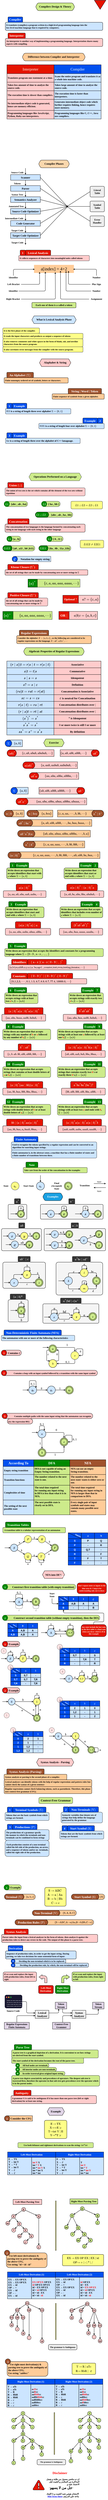 <mxfile version="24.7.5">
  <diagram name="Page-1" id="IUpjOICMqtakUM9hvEMq">
    <mxGraphModel dx="2078" dy="1244" grid="1" gridSize="10" guides="1" tooltips="1" connect="1" arrows="1" fold="1" page="1" pageScale="1" pageWidth="827" pageHeight="1169" background="none" math="1" shadow="0">
      <root>
        <mxCell id="0" />
        <mxCell id="1" parent="0" />
        <mxCell id="Lqn1sUK04HNnTDvmEnDU-1" value="Compilers Design &amp; Theory" style="shape=hexagon;perimeter=hexagonPerimeter2;whiteSpace=wrap;fixedSize=1;size=16;fillColor=#cdeb8b;strokeColor=#000000;fontFamily=ADLaM Display;fontSize=20;strokeWidth=2;align=center;spacingLeft=0;spacingBottom=5;fillStyle=hachure;fontStyle=1;fontSource=https%3A%2F%2Ffonts.googleapis.com%2Fcss%3Ffamily%3DADLaM%2BDisplay;rounded=1;" parent="1" vertex="1">
          <mxGeometry x="275.68" y="40" width="293.32" height="57.14" as="geometry" />
        </mxCell>
        <mxCell id="Lqn1sUK04HNnTDvmEnDU-2" value="" style="group;flipH=0;rounded=1;" parent="1" vertex="1" connectable="0">
          <mxGeometry x="49" y="144" width="730" height="100" as="geometry" />
        </mxCell>
        <mxCell id="Lqn1sUK04HNnTDvmEnDU-3" value="It translates (compiles) a program written in a high-level programming language into the&lt;br&gt;low-level machine language that is required by computers." style="rounded=1;whiteSpace=wrap;html=1;hachureGap=4;fontFamily=Mina;strokeWidth=2;fillColor=#cce5ff;strokeColor=#000000;fontSize=16;fontStyle=1;labelBorderColor=none;textShadow=0;labelBackgroundColor=none;align=left;spacing=7;verticalAlign=middle;" parent="Lqn1sUK04HNnTDvmEnDU-2" vertex="1">
          <mxGeometry y="40" width="730" height="60" as="geometry" />
        </mxCell>
        <mxCell id="Lqn1sUK04HNnTDvmEnDU-4" value="Compiler" style="rounded=1;whiteSpace=wrap;html=1;hachureGap=4;fontFamily=Mina;strokeWidth=2;fillColor=#0050ef;strokeColor=#000000;fontSize=22;fontStyle=1;labelBorderColor=none;textShadow=0;labelBackgroundColor=none;align=center;spacing=5;verticalAlign=middle;spacingTop=0;spacingRight=2;fontColor=#ffffff;fontSource=https%3A%2F%2Ffonts.googleapis.com%2Fcss%3Ffamily%3DMina;" parent="Lqn1sUK04HNnTDvmEnDU-2" vertex="1">
          <mxGeometry x="20" width="110" height="40" as="geometry" />
        </mxCell>
        <mxCell id="Lqn1sUK04HNnTDvmEnDU-5" value="" style="group;flipH=0;strokeColor=none;rounded=1;" parent="1" vertex="1" connectable="0">
          <mxGeometry x="49" y="264" width="730" height="100" as="geometry" />
        </mxCell>
        <mxCell id="Lqn1sUK04HNnTDvmEnDU-6" value="An interpreter is another way of implementing a programming language. Interpretation shares many aspects with compiling.&amp;nbsp;&amp;nbsp;" style="rounded=1;whiteSpace=wrap;html=1;hachureGap=4;fontFamily=Mina;strokeWidth=2;fillColor=#ffcccc;strokeColor=#000000;fontSize=16;fontStyle=1;labelBorderColor=none;textShadow=0;labelBackgroundColor=none;align=left;spacing=7;verticalAlign=middle;" parent="Lqn1sUK04HNnTDvmEnDU-5" vertex="1">
          <mxGeometry y="40" width="730" height="60" as="geometry" />
        </mxCell>
        <mxCell id="Lqn1sUK04HNnTDvmEnDU-7" value="Interpreter" style="rounded=1;whiteSpace=wrap;html=1;hachureGap=4;fontFamily=Mina;strokeWidth=2;fillColor=#e51400;strokeColor=#000000;fontSize=22;fontStyle=1;labelBorderColor=none;textShadow=0;labelBackgroundColor=none;align=center;spacing=5;verticalAlign=middle;spacingTop=0;spacingRight=2;fontColor=#ffffff;fontSource=https%3A%2F%2Ffonts.googleapis.com%2Fcss%3Ffamily%3DMina;" parent="Lqn1sUK04HNnTDvmEnDU-5" vertex="1">
          <mxGeometry x="20" width="130" height="40" as="geometry" />
        </mxCell>
        <mxCell id="Lqn1sUK04HNnTDvmEnDU-8" value="" style="group;rounded=0;" parent="1" vertex="1" connectable="0">
          <mxGeometry x="61" y="500" width="706" height="403.96" as="geometry" />
        </mxCell>
        <mxCell id="Lqn1sUK04HNnTDvmEnDU-9" value="Interpreter" style="rounded=0;whiteSpace=wrap;html=1;strokeWidth=2;fillColor=#e51400;strokeColor=#000000;fontColor=#ffffff;container=0;fontSize=28;fontFamily=ADLaM Display;fontSource=https%3A%2F%2Ffonts.googleapis.com%2Fcss%3Ffamily%3DADLaM%2BDisplay;fontStyle=0;" parent="Lqn1sUK04HNnTDvmEnDU-8" vertex="1">
          <mxGeometry width="353" height="66.04" as="geometry" />
        </mxCell>
        <mxCell id="Lqn1sUK04HNnTDvmEnDU-10" value="Translates program one statement at a time." style="rounded=0;whiteSpace=wrap;html=1;strokeWidth=2;fillColor=#ffcccc;strokeColor=#000000;container=0;fontStyle=1;fontSize=18;fontFamily=Mina;fontSource=https%3A%2F%2Ffonts.googleapis.com%2Fcss%3Ffamily%3DMina;align=left;spacingLeft=3;" parent="Lqn1sUK04HNnTDvmEnDU-8" vertex="1">
          <mxGeometry y="66.04" width="353" height="63.96" as="geometry" />
        </mxCell>
        <mxCell id="Lqn1sUK04HNnTDvmEnDU-11" value="Compiler" style="rounded=0;whiteSpace=wrap;html=1;strokeWidth=2;fillColor=#0050ef;strokeColor=#000000;fontColor=#ffffff;container=0;fontSize=28;fontFamily=ADLaM Display;fontSource=https%3A%2F%2Ffonts.googleapis.com%2Fcss%3Ffamily%3DADLaM%2BDisplay;fontStyle=0;" parent="Lqn1sUK04HNnTDvmEnDU-8" vertex="1">
          <mxGeometry x="353" width="353" height="66.04" as="geometry" />
        </mxCell>
        <mxCell id="Lqn1sUK04HNnTDvmEnDU-12" value="&lt;div style=&quot;font-size: 18px;&quot;&gt;&lt;div&gt;Scans the entire program and translates it as a&amp;nbsp;&lt;span style=&quot;background-color: initial;&quot;&gt;whole into machine code.&lt;/span&gt;&lt;/div&gt;&lt;/div&gt;" style="rounded=0;whiteSpace=wrap;html=1;strokeWidth=2;fillColor=#cce5ff;strokeColor=#000000;container=0;fontSize=18;fontStyle=1;fontFamily=Mina;fontSource=https%3A%2F%2Ffonts.googleapis.com%2Fcss%3Ffamily%3DMina;spacingLeft=3;align=left;" parent="Lqn1sUK04HNnTDvmEnDU-8" vertex="1">
          <mxGeometry x="352.85" y="66.04" width="353" height="63.96" as="geometry" />
        </mxCell>
        <mxCell id="Lqn1sUK04HNnTDvmEnDU-13" value="&lt;div&gt;Takes less amount of time&amp;nbsp;&lt;span style=&quot;background-color: initial;&quot;&gt;to analyze the source code.&amp;nbsp;&lt;/span&gt;&lt;/div&gt;" style="rounded=0;whiteSpace=wrap;html=1;strokeWidth=2;fillColor=#ffcccc;strokeColor=#000000;container=0;fontStyle=1;fontSize=18;fontFamily=Mina;fontSource=https%3A%2F%2Ffonts.googleapis.com%2Fcss%3Ffamily%3DMina;align=left;spacingLeft=3;" parent="Lqn1sUK04HNnTDvmEnDU-8" vertex="1">
          <mxGeometry y="130" width="353" height="63.96" as="geometry" />
        </mxCell>
        <mxCell id="Lqn1sUK04HNnTDvmEnDU-14" value="&lt;div&gt;No intermediate object code is generated,&lt;/div&gt;&lt;div&gt;hence are memory efficient.&lt;/div&gt;" style="rounded=0;whiteSpace=wrap;html=1;strokeWidth=2;fillColor=#ffcccc;strokeColor=#000000;container=0;fontStyle=1;fontSize=18;fontFamily=Mina;fontSource=https%3A%2F%2Ffonts.googleapis.com%2Fcss%3Ffamily%3DMina;align=left;spacingLeft=3;" parent="Lqn1sUK04HNnTDvmEnDU-8" vertex="1">
          <mxGeometry y="257.92" width="353" height="82.08" as="geometry" />
        </mxCell>
        <mxCell id="Lqn1sUK04HNnTDvmEnDU-15" value="&lt;div style=&quot;font-size: 18px;&quot;&gt;Takes large amount of time&amp;nbsp;&lt;span style=&quot;background-color: initial;&quot;&gt;to analyze the source code.&amp;nbsp;&lt;/span&gt;&lt;br&gt;&lt;/div&gt;" style="rounded=0;whiteSpace=wrap;html=1;strokeWidth=2;fillColor=#cce5ff;strokeColor=#000000;container=0;fontSize=18;fontStyle=1;fontFamily=Mina;fontSource=https%3A%2F%2Ffonts.googleapis.com%2Fcss%3Ffamily%3DMina;spacingLeft=3;align=left;" parent="Lqn1sUK04HNnTDvmEnDU-8" vertex="1">
          <mxGeometry x="352.85" y="130" width="353" height="63.96" as="geometry" />
        </mxCell>
        <mxCell id="Lqn1sUK04HNnTDvmEnDU-16" value="&lt;div style=&quot;font-size: 18px;&quot;&gt;The execution time is&amp;nbsp;&lt;span style=&quot;background-color: initial;&quot;&gt;faster than interpreters.&lt;/span&gt;&lt;br&gt;&lt;/div&gt;" style="rounded=0;whiteSpace=wrap;html=1;strokeWidth=2;fillColor=#cce5ff;strokeColor=#000000;container=0;fontSize=18;fontStyle=1;fontFamily=Mina;fontSource=https%3A%2F%2Ffonts.googleapis.com%2Fcss%3Ffamily%3DMina;spacingLeft=3;align=left;" parent="Lqn1sUK04HNnTDvmEnDU-8" vertex="1">
          <mxGeometry x="352.85" y="193.96" width="353" height="63.96" as="geometry" />
        </mxCell>
        <mxCell id="Lqn1sUK04HNnTDvmEnDU-17" value="&lt;div&gt;Programming languages like JavaScript,&lt;/div&gt;&lt;div&gt;Python, Ruby use interpreters.&lt;/div&gt;" style="rounded=0;whiteSpace=wrap;html=1;strokeWidth=2;fillColor=#ffcccc;strokeColor=#000000;container=0;fontStyle=1;fontSize=18;fontFamily=Mina;fontSource=https%3A%2F%2Ffonts.googleapis.com%2Fcss%3Ffamily%3DMina;align=left;spacingLeft=3;" parent="Lqn1sUK04HNnTDvmEnDU-8" vertex="1">
          <mxGeometry y="340" width="353" height="63.96" as="geometry" />
        </mxCell>
        <mxCell id="Lqn1sUK04HNnTDvmEnDU-18" value="&lt;div&gt;The execution time is&amp;nbsp;&lt;span style=&quot;background-color: initial;&quot;&gt;slower than compilers.&lt;/span&gt;&lt;/div&gt;" style="rounded=0;whiteSpace=wrap;html=1;strokeWidth=2;fillColor=#ffcccc;strokeColor=#000000;container=0;fontStyle=1;fontSize=18;fontFamily=Mina;fontSource=https%3A%2F%2Ffonts.googleapis.com%2Fcss%3Ffamily%3DMina;align=left;spacingLeft=3;" parent="Lqn1sUK04HNnTDvmEnDU-8" vertex="1">
          <mxGeometry y="193.96" width="353" height="63.96" as="geometry" />
        </mxCell>
        <mxCell id="Lqn1sUK04HNnTDvmEnDU-19" value="&lt;div style=&quot;font-size: 18px;&quot;&gt;&lt;div&gt;Generates intermediate object code which&lt;/div&gt;&lt;div&gt;further requires linking, hence requires more&amp;nbsp;&lt;span style=&quot;background-color: initial;&quot;&gt;memory.&lt;/span&gt;&lt;/div&gt;&lt;/div&gt;" style="rounded=0;whiteSpace=wrap;html=1;strokeWidth=2;fillColor=#cce5ff;strokeColor=#000000;container=0;fontSize=18;fontStyle=1;fontFamily=Mina;fontSource=https%3A%2F%2Ffonts.googleapis.com%2Fcss%3Ffamily%3DMina;spacingLeft=3;align=left;" parent="Lqn1sUK04HNnTDvmEnDU-8" vertex="1">
          <mxGeometry x="352.85" y="257.92" width="353" height="82.08" as="geometry" />
        </mxCell>
        <mxCell id="Lqn1sUK04HNnTDvmEnDU-20" value="&lt;div style=&quot;font-size: 18px;&quot;&gt;&lt;div&gt;Programming languages like C, C++, Java use&amp;nbsp;&lt;span style=&quot;background-color: initial;&quot;&gt;compilers.&lt;/span&gt;&lt;/div&gt;&lt;/div&gt;" style="rounded=0;whiteSpace=wrap;html=1;strokeWidth=2;fillColor=#cce5ff;strokeColor=#000000;container=0;fontSize=18;fontStyle=1;fontFamily=Mina;fontSource=https%3A%2F%2Ffonts.googleapis.com%2Fcss%3Ffamily%3DMina;spacingLeft=3;align=left;" parent="Lqn1sUK04HNnTDvmEnDU-8" vertex="1">
          <mxGeometry x="352.85" y="340" width="353" height="63.96" as="geometry" />
        </mxCell>
        <mxCell id="Lqn1sUK04HNnTDvmEnDU-21" value="Difference between Compiler and Interpreter" style="shape=hexagon;perimeter=hexagonPerimeter2;whiteSpace=wrap;fixedSize=1;size=16;fillColor=#ffcc99;strokeColor=#000000;fontFamily=ADLaM Display;fontSize=20;strokeWidth=2;align=center;spacingLeft=0;spacingBottom=5;fillStyle=hachure;fontStyle=1;fontSource=https%3A%2F%2Ffonts.googleapis.com%2Fcss%3Ffamily%3DADLaM%2BDisplay;rounded=1;" parent="1" vertex="1">
          <mxGeometry x="175.34" y="414" width="473.32" height="57.14" as="geometry" />
        </mxCell>
        <mxCell id="Lqn1sUK04HNnTDvmEnDU-22" value="Compiler Phases" style="shape=hexagon;perimeter=hexagonPerimeter2;whiteSpace=wrap;fixedSize=1;size=16;fillColor=#fad7ac;strokeColor=#000000;fontFamily=ADLaM Display;fontSize=20;strokeWidth=2;align=center;spacingLeft=0;spacingBottom=5;fillStyle=hachure;fontStyle=1;fontSource=https%3A%2F%2Ffonts.googleapis.com%2Fcss%3Ffamily%3DADLaM%2BDisplay;rounded=1;" parent="1" vertex="1">
          <mxGeometry x="298" y="1210" width="232" height="57.14" as="geometry" />
        </mxCell>
        <mxCell id="Lqn1sUK04HNnTDvmEnDU-24" value="" style="group;flipH=0;rounded=1;" parent="1" vertex="1" connectable="0">
          <mxGeometry x="149" y="1880" width="530" height="80" as="geometry" />
        </mxCell>
        <mxCell id="Lqn1sUK04HNnTDvmEnDU-25" value="&lt;div&gt;It collects sequences of characters into meaningful&amp;nbsp;&lt;span style=&quot;background-color: initial;&quot;&gt;units called tokens&lt;/span&gt;&lt;/div&gt;" style="rounded=1;whiteSpace=wrap;html=1;hachureGap=4;fontFamily=Mina;strokeWidth=2;fillColor=#ffcccc;strokeColor=#36393d;fontSize=16;fontStyle=1;labelBorderColor=none;textShadow=0;labelBackgroundColor=none;align=left;spacing=7;verticalAlign=middle;" parent="Lqn1sUK04HNnTDvmEnDU-24" vertex="1">
          <mxGeometry y="40" width="530" height="40" as="geometry" />
        </mxCell>
        <mxCell id="Lqn1sUK04HNnTDvmEnDU-26" value="Lexical Analysis" style="rounded=1;whiteSpace=wrap;html=1;hachureGap=4;fontFamily=Mina;strokeWidth=2;fillColor=#e51400;strokeColor=#000000;fontSize=22;fontStyle=1;labelBorderColor=none;textShadow=0;labelBackgroundColor=none;align=center;spacing=5;verticalAlign=middle;spacingTop=3;spacingRight=2;fontColor=#ffffff;" parent="Lqn1sUK04HNnTDvmEnDU-24" vertex="1">
          <mxGeometry x="51" width="189" height="40" as="geometry" />
        </mxCell>
        <mxCell id="Lqn1sUK04HNnTDvmEnDU-27" value="1" style="rounded=1;whiteSpace=wrap;html=1;hachureGap=4;fontFamily=Mina;strokeWidth=2;fillColor=#e51400;strokeColor=#000000;fontSize=22;fontStyle=1;labelBorderColor=none;textShadow=0;labelBackgroundColor=none;align=center;spacing=5;verticalAlign=middle;spacingTop=3;spacingRight=2;fontColor=#ffffff;" parent="Lqn1sUK04HNnTDvmEnDU-24" vertex="1">
          <mxGeometry x="11" width="40" height="40" as="geometry" />
        </mxCell>
        <mxCell id="Lqn1sUK04HNnTDvmEnDU-28" value="a[index] = 4+2" style="rounded=1;whiteSpace=wrap;html=1;strokeWidth=2;fillColor=#ffcc99;strokeColor=none;arcSize=0;fontFamily=JetBrains Mono;fontStyle=0;fontSize=33;fontSource=https%3A%2F%2Ffonts.googleapis.com%2Fcss%3Ffamily%3DJetBrains%2BMono;" parent="1" vertex="1">
          <mxGeometry x="264" y="1990" width="299" height="60" as="geometry" />
        </mxCell>
        <mxCell id="Lqn1sUK04HNnTDvmEnDU-29" style="edgeStyle=orthogonalEdgeStyle;rounded=1;orthogonalLoop=1;jettySize=auto;html=1;strokeWidth=2;curved=0;" parent="1" source="Lqn1sUK04HNnTDvmEnDU-30" edge="1">
          <mxGeometry relative="1" as="geometry">
            <mxPoint x="269" y="2023" as="targetPoint" />
            <Array as="points">
              <mxPoint x="110" y="2023" />
            </Array>
          </mxGeometry>
        </mxCell>
        <mxCell id="Lqn1sUK04HNnTDvmEnDU-30" value="Identifier" style="text;html=1;align=center;verticalAlign=middle;whiteSpace=wrap;rounded=1;fontFamily=Mina;fontStyle=1;fontSize=17;" parent="1" vertex="1">
          <mxGeometry x="70" y="2070" width="79" height="30" as="geometry" />
        </mxCell>
        <mxCell id="Lqn1sUK04HNnTDvmEnDU-31" style="edgeStyle=orthogonalEdgeStyle;rounded=1;orthogonalLoop=1;jettySize=auto;html=1;strokeWidth=2;curved=0;" parent="1" source="Lqn1sUK04HNnTDvmEnDU-32" edge="1">
          <mxGeometry relative="1" as="geometry">
            <mxPoint x="305.6" y="2043.2" as="targetPoint" />
            <Array as="points">
              <mxPoint x="306" y="2135" />
              <mxPoint x="306" y="2090" />
              <mxPoint x="306" y="2090" />
            </Array>
          </mxGeometry>
        </mxCell>
        <mxCell id="Lqn1sUK04HNnTDvmEnDU-32" value="Left Bracket" style="text;html=1;align=center;verticalAlign=middle;whiteSpace=wrap;rounded=1;fontFamily=Mina;fontStyle=1;fontSize=17;" parent="1" vertex="1">
          <mxGeometry x="51.66" y="2120" width="115.68" height="30" as="geometry" />
        </mxCell>
        <mxCell id="Lqn1sUK04HNnTDvmEnDU-33" style="edgeStyle=orthogonalEdgeStyle;rounded=1;orthogonalLoop=1;jettySize=auto;html=1;strokeWidth=2;curved=0;" parent="1" source="Lqn1sUK04HNnTDvmEnDU-34" edge="1">
          <mxGeometry relative="1" as="geometry">
            <mxPoint x="348.8" y="2041.6" as="targetPoint" />
            <Array as="points">
              <mxPoint x="349" y="2185" />
            </Array>
          </mxGeometry>
        </mxCell>
        <mxCell id="Lqn1sUK04HNnTDvmEnDU-34" value="Identifier" style="text;html=1;align=center;verticalAlign=middle;whiteSpace=wrap;rounded=1;fontFamily=Mina;fontStyle=1;fontSize=17;" parent="1" vertex="1">
          <mxGeometry x="69" y="2170" width="80" height="30" as="geometry" />
        </mxCell>
        <mxCell id="Lqn1sUK04HNnTDvmEnDU-35" style="edgeStyle=orthogonalEdgeStyle;rounded=1;orthogonalLoop=1;jettySize=auto;html=1;strokeWidth=2;curved=0;" parent="1" source="Lqn1sUK04HNnTDvmEnDU-36" edge="1">
          <mxGeometry relative="1" as="geometry">
            <mxPoint x="423.2" y="2044.8" as="targetPoint" />
            <Array as="points">
              <mxPoint x="424" y="2245" />
              <mxPoint x="424" y="2150" />
              <mxPoint x="423" y="2150" />
            </Array>
          </mxGeometry>
        </mxCell>
        <mxCell id="Lqn1sUK04HNnTDvmEnDU-36" value="Right Bracket" style="text;html=1;align=center;verticalAlign=middle;whiteSpace=wrap;rounded=1;fontFamily=Mina;fontStyle=1;fontSize=17;" parent="1" vertex="1">
          <mxGeometry x="47.34" y="2230" width="120" height="30" as="geometry" />
        </mxCell>
        <mxCell id="Lqn1sUK04HNnTDvmEnDU-37" style="edgeStyle=orthogonalEdgeStyle;rounded=1;orthogonalLoop=1;jettySize=auto;html=1;strokeWidth=2;curved=0;" parent="1" source="Lqn1sUK04HNnTDvmEnDU-38" edge="1">
          <mxGeometry relative="1" as="geometry">
            <mxPoint x="557.6" y="2022.4" as="targetPoint" />
            <Array as="points">
              <mxPoint x="732" y="2022" />
            </Array>
          </mxGeometry>
        </mxCell>
        <mxCell id="Lqn1sUK04HNnTDvmEnDU-38" value="Number" style="text;html=1;align=center;verticalAlign=middle;whiteSpace=wrap;rounded=1;fontFamily=Mina;fontStyle=1;fontSize=17;" parent="1" vertex="1">
          <mxGeometry x="692.66" y="2070" width="79" height="30" as="geometry" />
        </mxCell>
        <mxCell id="Lqn1sUK04HNnTDvmEnDU-39" style="edgeStyle=orthogonalEdgeStyle;rounded=1;orthogonalLoop=1;jettySize=auto;html=1;strokeWidth=2;curved=0;" parent="1" source="Lqn1sUK04HNnTDvmEnDU-40" edge="1">
          <mxGeometry relative="1" as="geometry">
            <mxPoint x="522.4" y="2035.2" as="targetPoint" />
            <Array as="points">
              <mxPoint x="522" y="2135" />
            </Array>
          </mxGeometry>
        </mxCell>
        <mxCell id="Lqn1sUK04HNnTDvmEnDU-40" value="Plus Sign" style="text;html=1;align=center;verticalAlign=middle;whiteSpace=wrap;rounded=1;fontFamily=Mina;fontStyle=1;fontSize=17;" parent="1" vertex="1">
          <mxGeometry x="687.16" y="2120" width="90" height="30" as="geometry" />
        </mxCell>
        <mxCell id="Lqn1sUK04HNnTDvmEnDU-41" style="edgeStyle=orthogonalEdgeStyle;rounded=1;orthogonalLoop=1;jettySize=auto;html=1;strokeWidth=2;curved=0;" parent="1" source="Lqn1sUK04HNnTDvmEnDU-42" edge="1">
          <mxGeometry relative="1" as="geometry">
            <mxPoint x="504" y="2036" as="targetPoint" />
            <Array as="points">
              <mxPoint x="504" y="2185" />
            </Array>
          </mxGeometry>
        </mxCell>
        <mxCell id="Lqn1sUK04HNnTDvmEnDU-42" value="Number" style="text;html=1;align=center;verticalAlign=middle;whiteSpace=wrap;rounded=1;fontFamily=Mina;fontStyle=1;fontSize=17;" parent="1" vertex="1">
          <mxGeometry x="691.66" y="2170" width="80" height="30" as="geometry" />
        </mxCell>
        <mxCell id="Lqn1sUK04HNnTDvmEnDU-44" value="Assignment" style="text;html=1;align=center;verticalAlign=middle;whiteSpace=wrap;rounded=1;fontFamily=Mina;fontStyle=1;fontSize=17;" parent="1" vertex="1">
          <mxGeometry x="676.66" y="2230" width="110" height="30" as="geometry" />
        </mxCell>
        <mxCell id="Lqn1sUK04HNnTDvmEnDU-45" value="&lt;b style=&quot;font-size: 18px;&quot;&gt;Each one of them is a called a token&lt;/b&gt;" style="rounded=1;whiteSpace=wrap;html=1;strokeWidth=2;fillColor=#cdeb8b;strokeColor=#000000;fontFamily=Mina;fontSize=18;" parent="1" vertex="1">
          <mxGeometry x="248" y="2270" width="330.67" height="40" as="geometry" />
        </mxCell>
        <mxCell id="Lqn1sUK04HNnTDvmEnDU-46" value="" style="group;rounded=1;" parent="1" vertex="1" connectable="0">
          <mxGeometry x="35.0" y="1270" width="756.56" height="570" as="geometry" />
        </mxCell>
        <mxCell id="Lqn1sUK04HNnTDvmEnDU-47" value="" style="group;rounded=1;" parent="Lqn1sUK04HNnTDvmEnDU-46" vertex="1" connectable="0">
          <mxGeometry width="276.5" height="570" as="geometry" />
        </mxCell>
        <mxCell id="Lqn1sUK04HNnTDvmEnDU-48" value="Source Code" style="text;html=1;align=center;verticalAlign=middle;whiteSpace=wrap;rounded=1;fontFamily=Mina;fontStyle=1;fontSize=17;" parent="Lqn1sUK04HNnTDvmEnDU-47" vertex="1">
          <mxGeometry x="53.5" y="18" width="100" height="30" as="geometry" />
        </mxCell>
        <mxCell id="Lqn1sUK04HNnTDvmEnDU-49" value="" style="edgeStyle=orthogonalEdgeStyle;rounded=1;orthogonalLoop=1;jettySize=auto;html=1;strokeWidth=2;endArrow=none;endFill=0;startArrow=classic;startFill=1;" parent="Lqn1sUK04HNnTDvmEnDU-47" source="Lqn1sUK04HNnTDvmEnDU-51" edge="1">
          <mxGeometry relative="1" as="geometry">
            <mxPoint x="165" as="targetPoint" />
          </mxGeometry>
        </mxCell>
        <mxCell id="Lqn1sUK04HNnTDvmEnDU-50" style="edgeStyle=orthogonalEdgeStyle;rounded=1;orthogonalLoop=1;jettySize=auto;html=1;strokeWidth=2;" parent="Lqn1sUK04HNnTDvmEnDU-47" source="Lqn1sUK04HNnTDvmEnDU-51" target="Lqn1sUK04HNnTDvmEnDU-55" edge="1">
          <mxGeometry relative="1" as="geometry" />
        </mxCell>
        <mxCell id="Lqn1sUK04HNnTDvmEnDU-51" value="Scanner" style="rounded=1;whiteSpace=wrap;html=1;fontSize=20;fillColor=#cce5ff;strokeColor=#000000;strokeWidth=2;fontFamily=Mina;arcSize=2;fontStyle=1;" parent="Lqn1sUK04HNnTDvmEnDU-47" vertex="1">
          <mxGeometry x="53.5" y="48" width="222.99" height="42" as="geometry" />
        </mxCell>
        <mxCell id="Lqn1sUK04HNnTDvmEnDU-52" value="Tokens" style="text;html=1;align=center;verticalAlign=middle;whiteSpace=wrap;rounded=1;fontFamily=Mina;fontStyle=1;fontSize=17;" parent="Lqn1sUK04HNnTDvmEnDU-47" vertex="1">
          <mxGeometry x="53.51" y="100" width="100" height="30" as="geometry" />
        </mxCell>
        <mxCell id="Lqn1sUK04HNnTDvmEnDU-53" style="edgeStyle=orthogonalEdgeStyle;rounded=1;orthogonalLoop=1;jettySize=auto;html=1;strokeWidth=2;" parent="Lqn1sUK04HNnTDvmEnDU-47" source="Lqn1sUK04HNnTDvmEnDU-55" target="Lqn1sUK04HNnTDvmEnDU-58" edge="1">
          <mxGeometry relative="1" as="geometry" />
        </mxCell>
        <mxCell id="Lqn1sUK04HNnTDvmEnDU-54" style="rounded=1;orthogonalLoop=1;jettySize=auto;html=1;strokeWidth=2;endArrow=none;endFill=0;exitX=1;exitY=0.5;exitDx=0;exitDy=0;" parent="Lqn1sUK04HNnTDvmEnDU-47" source="Lqn1sUK04HNnTDvmEnDU-55" edge="1">
          <mxGeometry relative="1" as="geometry">
            <mxPoint x="479" y="285" as="targetPoint" />
          </mxGeometry>
        </mxCell>
        <mxCell id="Lqn1sUK04HNnTDvmEnDU-55" value="Parser" style="rounded=1;whiteSpace=wrap;html=1;fontSize=20;fillColor=#cce5ff;strokeColor=#000000;strokeWidth=2;fontFamily=Mina;arcSize=2;fontStyle=1;" parent="Lqn1sUK04HNnTDvmEnDU-47" vertex="1">
          <mxGeometry x="53.51" y="130" width="222.99" height="42" as="geometry" />
        </mxCell>
        <mxCell id="Lqn1sUK04HNnTDvmEnDU-56" value="Syntax Tree" style="text;html=1;align=center;verticalAlign=middle;whiteSpace=wrap;rounded=1;fontFamily=Mina;fontStyle=1;fontSize=17;" parent="Lqn1sUK04HNnTDvmEnDU-47" vertex="1">
          <mxGeometry x="53.5" y="183" width="100" height="30" as="geometry" />
        </mxCell>
        <mxCell id="Lqn1sUK04HNnTDvmEnDU-57" style="edgeStyle=orthogonalEdgeStyle;rounded=1;orthogonalLoop=1;jettySize=auto;html=1;strokeWidth=2;" parent="Lqn1sUK04HNnTDvmEnDU-47" source="Lqn1sUK04HNnTDvmEnDU-58" target="Lqn1sUK04HNnTDvmEnDU-61" edge="1">
          <mxGeometry relative="1" as="geometry" />
        </mxCell>
        <mxCell id="Lqn1sUK04HNnTDvmEnDU-58" value="Semantics Analyzer" style="rounded=1;whiteSpace=wrap;html=1;fontSize=20;fillColor=#cce5ff;strokeColor=#000000;strokeWidth=2;fontFamily=Mina;arcSize=2;fontStyle=1;" parent="Lqn1sUK04HNnTDvmEnDU-47" vertex="1">
          <mxGeometry x="53.51" y="213" width="222.99" height="42" as="geometry" />
        </mxCell>
        <mxCell id="Lqn1sUK04HNnTDvmEnDU-59" value="Annotated Tree" style="text;html=1;align=center;verticalAlign=middle;whiteSpace=wrap;rounded=1;fontFamily=Mina;fontStyle=1;fontSize=17;" parent="Lqn1sUK04HNnTDvmEnDU-47" vertex="1">
          <mxGeometry x="30.0" y="270" width="130" height="30" as="geometry" />
        </mxCell>
        <mxCell id="Lqn1sUK04HNnTDvmEnDU-60" style="edgeStyle=orthogonalEdgeStyle;rounded=1;orthogonalLoop=1;jettySize=auto;html=1;strokeWidth=2;" parent="Lqn1sUK04HNnTDvmEnDU-47" source="Lqn1sUK04HNnTDvmEnDU-61" target="Lqn1sUK04HNnTDvmEnDU-64" edge="1">
          <mxGeometry relative="1" as="geometry" />
        </mxCell>
        <mxCell id="Lqn1sUK04HNnTDvmEnDU-61" value="Source Code Optimizer" style="rounded=1;whiteSpace=wrap;html=1;fontSize=20;fillColor=#cce5ff;strokeColor=#000000;strokeWidth=2;fontFamily=Mina;arcSize=2;fontStyle=1;" parent="Lqn1sUK04HNnTDvmEnDU-47" vertex="1">
          <mxGeometry x="53.51" y="300" width="222.99" height="42" as="geometry" />
        </mxCell>
        <mxCell id="Lqn1sUK04HNnTDvmEnDU-62" value="Intermediate Code" style="text;html=1;align=center;verticalAlign=middle;whiteSpace=wrap;rounded=1;fontFamily=Mina;fontStyle=1;fontSize=17;" parent="Lqn1sUK04HNnTDvmEnDU-47" vertex="1">
          <mxGeometry y="360" width="160" height="30" as="geometry" />
        </mxCell>
        <mxCell id="Lqn1sUK04HNnTDvmEnDU-63" style="edgeStyle=orthogonalEdgeStyle;rounded=1;orthogonalLoop=1;jettySize=auto;html=1;strokeWidth=2;" parent="Lqn1sUK04HNnTDvmEnDU-47" source="Lqn1sUK04HNnTDvmEnDU-64" target="Lqn1sUK04HNnTDvmEnDU-67" edge="1">
          <mxGeometry relative="1" as="geometry" />
        </mxCell>
        <mxCell id="Lqn1sUK04HNnTDvmEnDU-64" value="Code Generator" style="rounded=1;whiteSpace=wrap;html=1;fontSize=20;fillColor=#cce5ff;strokeColor=#000000;strokeWidth=2;fontFamily=Mina;arcSize=2;fontStyle=1;" parent="Lqn1sUK04HNnTDvmEnDU-47" vertex="1">
          <mxGeometry x="53.51" y="390" width="222.99" height="42" as="geometry" />
        </mxCell>
        <mxCell id="Lqn1sUK04HNnTDvmEnDU-65" value="Target Code" style="text;html=1;align=center;verticalAlign=middle;whiteSpace=wrap;rounded=1;fontFamily=Mina;fontStyle=1;fontSize=17;" parent="Lqn1sUK04HNnTDvmEnDU-47" vertex="1">
          <mxGeometry x="51.0" y="450" width="105" height="30" as="geometry" />
        </mxCell>
        <mxCell id="Lqn1sUK04HNnTDvmEnDU-66" value="" style="edgeStyle=orthogonalEdgeStyle;rounded=1;orthogonalLoop=1;jettySize=auto;html=1;strokeWidth=2;" parent="Lqn1sUK04HNnTDvmEnDU-47" source="Lqn1sUK04HNnTDvmEnDU-67" edge="1">
          <mxGeometry relative="1" as="geometry">
            <mxPoint x="165" y="570" as="targetPoint" />
          </mxGeometry>
        </mxCell>
        <mxCell id="Lqn1sUK04HNnTDvmEnDU-67" value="Target Code Optimizer" style="rounded=1;whiteSpace=wrap;html=1;fontSize=20;fillColor=#cce5ff;strokeColor=#000000;strokeWidth=2;fontFamily=Mina;arcSize=2;fontStyle=1;" parent="Lqn1sUK04HNnTDvmEnDU-47" vertex="1">
          <mxGeometry x="53.5" y="480" width="222.99" height="42" as="geometry" />
        </mxCell>
        <mxCell id="Lqn1sUK04HNnTDvmEnDU-68" value="Target Code" style="text;html=1;align=center;verticalAlign=middle;whiteSpace=wrap;rounded=1;fontFamily=Mina;fontStyle=1;fontSize=17;" parent="Lqn1sUK04HNnTDvmEnDU-47" vertex="1">
          <mxGeometry x="53.5" y="540" width="100" height="30" as="geometry" />
        </mxCell>
        <mxCell id="Lqn1sUK04HNnTDvmEnDU-69" value="&lt;font style=&quot;font-size: 18px;&quot;&gt;Literal &lt;br&gt;Table&lt;/font&gt;" style="rounded=1;whiteSpace=wrap;html=1;strokeWidth=2;fillColor=#eeeeee;strokeColor=#000000;arcSize=11;fontFamily=Mina;fontStyle=1;fontSize=18;fontSource=https%3A%2F%2Ffonts.googleapis.com%2Fcss%3Ffamily%3DMina;" parent="Lqn1sUK04HNnTDvmEnDU-46" vertex="1">
          <mxGeometry x="649" y="135" width="107.56" height="80" as="geometry" />
        </mxCell>
        <mxCell id="Lqn1sUK04HNnTDvmEnDU-70" value="Symbol&lt;div&gt;Table&lt;/div&gt;" style="rounded=1;whiteSpace=wrap;html=1;strokeWidth=2;fillColor=#eeeeee;strokeColor=#000000;arcSize=11;fontFamily=Mina;fontStyle=1;fontSize=18;fontSource=https%3A%2F%2Ffonts.googleapis.com%2Fcss%3Ffamily%3DMina;" parent="Lqn1sUK04HNnTDvmEnDU-46" vertex="1">
          <mxGeometry x="649" y="245" width="107.56" height="80" as="geometry" />
        </mxCell>
        <mxCell id="Lqn1sUK04HNnTDvmEnDU-71" value="Error&lt;div&gt;Handler&lt;/div&gt;" style="rounded=1;whiteSpace=wrap;html=1;strokeWidth=2;fillColor=#eeeeee;strokeColor=#000000;arcSize=11;fontFamily=Mina;fontStyle=1;fontSize=18;fontSource=https%3A%2F%2Ffonts.googleapis.com%2Fcss%3Ffamily%3DMina;" parent="Lqn1sUK04HNnTDvmEnDU-46" vertex="1">
          <mxGeometry x="649" y="355" width="107.56" height="80" as="geometry" />
        </mxCell>
        <mxCell id="Lqn1sUK04HNnTDvmEnDU-72" value="" style="strokeWidth=2;html=1;shape=mxgraph.flowchart.start_2;whiteSpace=wrap;fillColor=#000000;rounded=1;" parent="Lqn1sUK04HNnTDvmEnDU-46" vertex="1">
          <mxGeometry x="473" y="280" width="10" height="10" as="geometry" />
        </mxCell>
        <mxCell id="Lqn1sUK04HNnTDvmEnDU-73" style="rounded=1;orthogonalLoop=1;jettySize=auto;html=1;entryX=0.855;entryY=0.145;entryDx=0;entryDy=0;entryPerimeter=0;strokeWidth=2;endArrow=none;endFill=0;exitX=0;exitY=0.5;exitDx=0;exitDy=0;" parent="Lqn1sUK04HNnTDvmEnDU-46" source="Lqn1sUK04HNnTDvmEnDU-69" target="Lqn1sUK04HNnTDvmEnDU-72" edge="1">
          <mxGeometry relative="1" as="geometry" />
        </mxCell>
        <mxCell id="Lqn1sUK04HNnTDvmEnDU-74" style="rounded=1;orthogonalLoop=1;jettySize=auto;html=1;endArrow=none;endFill=0;strokeWidth=2;" parent="Lqn1sUK04HNnTDvmEnDU-46" source="Lqn1sUK04HNnTDvmEnDU-70" edge="1">
          <mxGeometry relative="1" as="geometry">
            <mxPoint x="481" y="285" as="targetPoint" />
          </mxGeometry>
        </mxCell>
        <mxCell id="Lqn1sUK04HNnTDvmEnDU-75" style="rounded=1;orthogonalLoop=1;jettySize=auto;html=1;entryX=0.472;entryY=0.728;entryDx=0;entryDy=0;entryPerimeter=0;endArrow=none;endFill=0;strokeWidth=2;exitX=0;exitY=0.5;exitDx=0;exitDy=0;" parent="Lqn1sUK04HNnTDvmEnDU-46" source="Lqn1sUK04HNnTDvmEnDU-71" target="Lqn1sUK04HNnTDvmEnDU-72" edge="1">
          <mxGeometry relative="1" as="geometry" />
        </mxCell>
        <mxCell id="Lqn1sUK04HNnTDvmEnDU-76" style="rounded=1;orthogonalLoop=1;jettySize=auto;html=1;endArrow=none;endFill=0;strokeWidth=2;exitX=1;exitY=0.5;exitDx=0;exitDy=0;entryX=0.6;entryY=0.5;entryDx=0;entryDy=0;entryPerimeter=0;" parent="Lqn1sUK04HNnTDvmEnDU-46" source="Lqn1sUK04HNnTDvmEnDU-51" target="Lqn1sUK04HNnTDvmEnDU-72" edge="1">
          <mxGeometry relative="1" as="geometry" />
        </mxCell>
        <mxCell id="Lqn1sUK04HNnTDvmEnDU-77" style="rounded=1;orthogonalLoop=1;jettySize=auto;html=1;exitX=1;exitY=0.5;exitDx=0;exitDy=0;endArrow=none;endFill=0;strokeWidth=2;" parent="Lqn1sUK04HNnTDvmEnDU-46" source="Lqn1sUK04HNnTDvmEnDU-58" edge="1">
          <mxGeometry relative="1" as="geometry">
            <mxPoint x="478" y="285" as="targetPoint" />
          </mxGeometry>
        </mxCell>
        <mxCell id="Lqn1sUK04HNnTDvmEnDU-78" style="rounded=1;orthogonalLoop=1;jettySize=auto;html=1;exitX=1;exitY=0.5;exitDx=0;exitDy=0;endArrow=none;endFill=0;strokeWidth=2;" parent="Lqn1sUK04HNnTDvmEnDU-46" source="Lqn1sUK04HNnTDvmEnDU-61" edge="1">
          <mxGeometry relative="1" as="geometry">
            <mxPoint x="478" y="286" as="targetPoint" />
          </mxGeometry>
        </mxCell>
        <mxCell id="Lqn1sUK04HNnTDvmEnDU-79" style="rounded=1;orthogonalLoop=1;jettySize=auto;html=1;exitX=1;exitY=0.5;exitDx=0;exitDy=0;endArrow=none;endFill=0;strokeWidth=2;" parent="Lqn1sUK04HNnTDvmEnDU-46" source="Lqn1sUK04HNnTDvmEnDU-64" edge="1">
          <mxGeometry relative="1" as="geometry">
            <mxPoint x="477" y="287" as="targetPoint" />
          </mxGeometry>
        </mxCell>
        <mxCell id="Lqn1sUK04HNnTDvmEnDU-80" style="rounded=1;orthogonalLoop=1;jettySize=auto;html=1;exitX=1;exitY=0.5;exitDx=0;exitDy=0;endArrow=none;endFill=0;strokeWidth=2;" parent="Lqn1sUK04HNnTDvmEnDU-46" source="Lqn1sUK04HNnTDvmEnDU-67" edge="1">
          <mxGeometry relative="1" as="geometry">
            <mxPoint x="477" y="290" as="targetPoint" />
          </mxGeometry>
        </mxCell>
        <mxCell id="Lqn1sUK04HNnTDvmEnDU-81" value="What is Lexical Analysis Phase" style="shape=hexagon;perimeter=hexagonPerimeter2;whiteSpace=wrap;fixedSize=1;size=16;fillColor=#cce5ff;strokeColor=#000000;fontFamily=ADLaM Display;fontSize=20;strokeWidth=2;align=center;spacingLeft=0;spacingBottom=5;fillStyle=hachure;fontStyle=1;fontSource=https%3A%2F%2Ffonts.googleapis.com%2Fcss%3Ffamily%3DADLaM%2BDisplay;rounded=0;" parent="1" vertex="1">
          <mxGeometry x="248" y="2370" width="332" height="57.14" as="geometry" />
        </mxCell>
        <mxCell id="Lqn1sUK04HNnTDvmEnDU-82" value="" style="group;rounded=1;" parent="1" vertex="1" connectable="0">
          <mxGeometry x="30" y="2460" width="601" height="180" as="geometry" />
        </mxCell>
        <mxCell id="Lqn1sUK04HNnTDvmEnDU-83" value="&lt;div&gt;It is the first phase of the compiler.&lt;/div&gt;" style="rounded=1;whiteSpace=wrap;html=1;hachureGap=4;fontFamily=Mina;strokeWidth=2;fillColor=#ffff88;strokeColor=#36393d;fontSize=16;fontStyle=1;labelBorderColor=none;textShadow=0;labelBackgroundColor=none;align=left;spacing=7;verticalAlign=middle;" parent="Lqn1sUK04HNnTDvmEnDU-82" vertex="1">
          <mxGeometry width="275" height="40" as="geometry" />
        </mxCell>
        <mxCell id="Lqn1sUK04HNnTDvmEnDU-84" value="&lt;div&gt;&lt;span style=&quot;background-color: initial;&quot;&gt;It reads the input characters and produces as&amp;nbsp;&lt;/span&gt;&lt;span style=&quot;background-color: initial;&quot;&gt;output a sequence of tokens&lt;/span&gt;&lt;br&gt;&lt;/div&gt;" style="rounded=1;whiteSpace=wrap;html=1;hachureGap=4;fontFamily=Mina;strokeWidth=2;fillColor=#ffff88;strokeColor=#36393d;fontSize=16;fontStyle=1;labelBorderColor=none;textShadow=0;labelBackgroundColor=none;align=left;spacing=7;verticalAlign=middle;" parent="Lqn1sUK04HNnTDvmEnDU-82" vertex="1">
          <mxGeometry y="40" width="601" height="40" as="geometry" />
        </mxCell>
        <mxCell id="Lqn1sUK04HNnTDvmEnDU-85" value="&lt;div&gt;&lt;span style=&quot;background-color: initial;&quot;&gt;It also removes comments and white spaces in the&amp;nbsp;&lt;/span&gt;&lt;span style=&quot;background-color: initial;&quot;&gt;form of blank, tab, and newline characters from&amp;nbsp;&lt;/span&gt;&lt;span style=&quot;background-color: initial;&quot;&gt;the source program.&lt;/span&gt;&lt;/div&gt;" style="rounded=1;whiteSpace=wrap;html=1;hachureGap=4;fontFamily=Mina;strokeWidth=2;fillColor=#ffff88;strokeColor=#36393d;fontSize=16;fontStyle=1;labelBorderColor=none;textShadow=0;labelBackgroundColor=none;align=left;spacing=7;verticalAlign=middle;" parent="Lqn1sUK04HNnTDvmEnDU-82" vertex="1">
          <mxGeometry y="80" width="601" height="60" as="geometry" />
        </mxCell>
        <mxCell id="Lqn1sUK04HNnTDvmEnDU-86" value="&lt;div&gt;&lt;span style=&quot;background-color: initial;&quot;&gt;It also correlates error messages from the compiler&amp;nbsp;&lt;/span&gt;&lt;span style=&quot;background-color: initial;&quot;&gt;with the source program.&lt;/span&gt;&lt;/div&gt;" style="rounded=1;whiteSpace=wrap;html=1;hachureGap=4;fontFamily=Mina;strokeWidth=2;fillColor=#ffff88;strokeColor=#36393d;fontSize=16;fontStyle=1;labelBorderColor=none;textShadow=0;labelBackgroundColor=none;align=left;spacing=7;verticalAlign=middle;" parent="Lqn1sUK04HNnTDvmEnDU-82" vertex="1">
          <mxGeometry y="140" width="601" height="40" as="geometry" />
        </mxCell>
        <mxCell id="Lqn1sUK04HNnTDvmEnDU-87" value="Alaphabet &amp; String" style="shape=hexagon;perimeter=hexagonPerimeter2;whiteSpace=wrap;fixedSize=1;size=16;fillColor=#ffcccc;strokeColor=#000000;fontFamily=ADLaM Display;fontSize=20;strokeWidth=2;align=center;spacingLeft=0;spacingBottom=5;fillStyle=hachure;fontStyle=1;fontSource=https%3A%2F%2Ffonts.googleapis.com%2Fcss%3Ffamily%3DADLaM%2BDisplay;rounded=0;" parent="1" vertex="1">
          <mxGeometry x="304.68" y="2690" width="235.32" height="57.14" as="geometry" />
        </mxCell>
        <mxCell id="Lqn1sUK04HNnTDvmEnDU-88" value="" style="group;rounded=1;" parent="1" vertex="1" connectable="0">
          <mxGeometry x="40" y="2790" width="480" height="80" as="geometry" />
        </mxCell>
        <mxCell id="Lqn1sUK04HNnTDvmEnDU-89" value="&lt;div&gt;Finite nonempty ordered set of symbols, letters or characters.&lt;/div&gt;" style="rounded=1;whiteSpace=wrap;html=1;hachureGap=4;fontFamily=Mina;strokeWidth=2;fillColor=#ffcc99;strokeColor=#000000;fontSize=16;fontStyle=1;labelBorderColor=none;textShadow=0;labelBackgroundColor=none;align=left;spacing=7;verticalAlign=middle;" parent="Lqn1sUK04HNnTDvmEnDU-88" vertex="1">
          <mxGeometry y="40" width="480" height="40" as="geometry" />
        </mxCell>
        <mxCell id="Lqn1sUK04HNnTDvmEnDU-90" value="An Alphabet `(Sigma)`" style="rounded=1;whiteSpace=wrap;html=1;hachureGap=4;fontFamily=Mina;strokeWidth=2;fillColor=#a0522d;strokeColor=#000000;fontSize=22;fontStyle=1;labelBorderColor=none;textShadow=0;labelBackgroundColor=none;align=center;spacing=5;verticalAlign=middle;spacingTop=3;spacingRight=2;fontColor=#ffffff;" parent="Lqn1sUK04HNnTDvmEnDU-88" vertex="1">
          <mxGeometry x="20" width="200" height="40" as="geometry" />
        </mxCell>
        <mxCell id="Lqn1sUK04HNnTDvmEnDU-91" value="" style="group;flipH=1;rounded=1;" parent="1" vertex="1" connectable="0">
          <mxGeometry x="400" y="2910" width="390" height="80" as="geometry" />
        </mxCell>
        <mxCell id="Lqn1sUK04HNnTDvmEnDU-92" value="&lt;div&gt;Finite sequence of symbols from a given alphabet.&lt;/div&gt;" style="rounded=1;whiteSpace=wrap;html=1;hachureGap=4;fontFamily=Mina;strokeWidth=2;fillColor=#ffcc99;strokeColor=#000000;fontSize=16;fontStyle=1;labelBorderColor=none;textShadow=0;labelBackgroundColor=none;align=left;spacing=7;verticalAlign=middle;" parent="Lqn1sUK04HNnTDvmEnDU-91" vertex="1">
          <mxGeometry y="40" width="390" height="40" as="geometry" />
        </mxCell>
        <mxCell id="Lqn1sUK04HNnTDvmEnDU-93" value="String | Word | Token" style="rounded=1;whiteSpace=wrap;html=1;hachureGap=4;fontFamily=Mina;strokeWidth=2;fillColor=#a0522d;strokeColor=#000000;fontSize=22;fontStyle=1;labelBorderColor=none;textShadow=0;labelBackgroundColor=none;align=center;spacing=5;verticalAlign=middle;spacingTop=3;spacingRight=2;fontColor=#ffffff;" parent="Lqn1sUK04HNnTDvmEnDU-91" vertex="1">
          <mxGeometry x="120" width="250" height="40" as="geometry" />
        </mxCell>
        <mxCell id="Lqn1sUK04HNnTDvmEnDU-94" value="" style="group;rounded=1;" parent="1" vertex="1" connectable="0">
          <mxGeometry x="50" y="3020" width="490" height="80" as="geometry" />
        </mxCell>
        <mxCell id="Lqn1sUK04HNnTDvmEnDU-95" value="&lt;span style=&quot;font-size: 18px;&quot;&gt;`011` is a string of length three over alphabet `Sigma = {0,1}`&lt;/span&gt;" style="rounded=1;whiteSpace=wrap;html=1;hachureGap=4;fontFamily=Mina;strokeWidth=2;fillColor=#cce5ff;strokeColor=#36393d;fontSize=16;fontStyle=1;labelBorderColor=none;textShadow=0;labelBackgroundColor=none;align=left;spacing=7;verticalAlign=middle;" parent="Lqn1sUK04HNnTDvmEnDU-94" vertex="1">
          <mxGeometry y="40" width="490" height="40" as="geometry" />
        </mxCell>
        <mxCell id="Lqn1sUK04HNnTDvmEnDU-96" value="Example" style="rounded=1;whiteSpace=wrap;html=1;hachureGap=4;fontFamily=Mina;strokeWidth=2;fillColor=#0050ef;strokeColor=#000000;fontSize=22;fontStyle=1;labelBorderColor=none;textShadow=0;labelBackgroundColor=none;align=center;spacing=5;verticalAlign=middle;spacingTop=3;spacingRight=2;fontColor=#ffffff;" parent="Lqn1sUK04HNnTDvmEnDU-94" vertex="1">
          <mxGeometry x="50" width="110" height="40" as="geometry" />
        </mxCell>
        <mxCell id="Lqn1sUK04HNnTDvmEnDU-97" value="1" style="rounded=1;whiteSpace=wrap;html=1;hachureGap=4;fontFamily=Mina;strokeWidth=2;fillColor=#0050ef;strokeColor=#000000;fontSize=22;fontStyle=1;labelBorderColor=none;textShadow=0;labelBackgroundColor=none;align=center;spacing=5;verticalAlign=middle;spacingTop=3;spacingRight=2;fontColor=#ffffff;" parent="Lqn1sUK04HNnTDvmEnDU-94" vertex="1">
          <mxGeometry x="10" width="40" height="40" as="geometry" />
        </mxCell>
        <mxCell id="Lqn1sUK04HNnTDvmEnDU-98" value="" style="group;flipH=1;rounded=1;" parent="1" vertex="1" connectable="0">
          <mxGeometry x="300" y="3130" width="490" height="80" as="geometry" />
        </mxCell>
        <mxCell id="Lqn1sUK04HNnTDvmEnDU-99" value="&lt;span style=&quot;font-size: 18px;&quot;&gt;`0101` is a string of length four over alphabet `Sigma = {0,1}`&lt;/span&gt;" style="rounded=1;whiteSpace=wrap;html=1;hachureGap=4;fontFamily=Mina;strokeWidth=2;fillColor=#cce5ff;strokeColor=#36393d;fontSize=16;fontStyle=1;labelBorderColor=none;textShadow=0;labelBackgroundColor=none;align=left;spacing=7;verticalAlign=middle;" parent="Lqn1sUK04HNnTDvmEnDU-98" vertex="1">
          <mxGeometry y="40" width="490" height="40" as="geometry" />
        </mxCell>
        <mxCell id="Lqn1sUK04HNnTDvmEnDU-100" value="Example" style="rounded=1;whiteSpace=wrap;html=1;hachureGap=4;fontFamily=Mina;strokeWidth=2;fillColor=#0050ef;strokeColor=#000000;fontSize=22;fontStyle=1;labelBorderColor=none;textShadow=0;labelBackgroundColor=none;align=center;spacing=5;verticalAlign=middle;spacingTop=3;spacingRight=2;fontColor=#ffffff;" parent="Lqn1sUK04HNnTDvmEnDU-98" vertex="1">
          <mxGeometry x="330" width="110" height="40" as="geometry" />
        </mxCell>
        <mxCell id="Lqn1sUK04HNnTDvmEnDU-101" value="2" style="rounded=1;whiteSpace=wrap;html=1;hachureGap=4;fontFamily=Mina;strokeWidth=2;fillColor=#0050ef;strokeColor=#000000;fontSize=22;fontStyle=1;labelBorderColor=none;textShadow=0;labelBackgroundColor=none;align=center;spacing=5;verticalAlign=middle;spacingTop=3;spacingRight=2;fontColor=#ffffff;" parent="Lqn1sUK04HNnTDvmEnDU-98" vertex="1">
          <mxGeometry x="440" width="40" height="40" as="geometry" />
        </mxCell>
        <mxCell id="Lqn1sUK04HNnTDvmEnDU-102" value="" style="group;rounded=1;" parent="1" vertex="1" connectable="0">
          <mxGeometry x="50" y="3240" width="560" height="80" as="geometry" />
        </mxCell>
        <mxCell id="Lqn1sUK04HNnTDvmEnDU-103" value="&lt;span style=&quot;font-size: 18px;&quot;&gt;`&quot;for&quot;` is a string of length three over the alphabet of C++ lanaguage.&lt;/span&gt;" style="rounded=1;whiteSpace=wrap;html=1;hachureGap=4;fontFamily=Mina;strokeWidth=2;fillColor=#cce5ff;strokeColor=#36393d;fontSize=16;fontStyle=1;labelBorderColor=none;textShadow=0;labelBackgroundColor=none;align=left;spacing=7;verticalAlign=middle;" parent="Lqn1sUK04HNnTDvmEnDU-102" vertex="1">
          <mxGeometry y="40" width="560" height="40" as="geometry" />
        </mxCell>
        <mxCell id="Lqn1sUK04HNnTDvmEnDU-104" value="Example" style="rounded=1;whiteSpace=wrap;html=1;hachureGap=4;fontFamily=Mina;strokeWidth=2;fillColor=#0050ef;strokeColor=#000000;fontSize=22;fontStyle=1;labelBorderColor=none;textShadow=0;labelBackgroundColor=none;align=center;spacing=5;verticalAlign=middle;spacingTop=3;spacingRight=2;fontColor=#ffffff;" parent="Lqn1sUK04HNnTDvmEnDU-102" vertex="1">
          <mxGeometry x="50" width="110" height="40" as="geometry" />
        </mxCell>
        <mxCell id="Lqn1sUK04HNnTDvmEnDU-105" value="3" style="rounded=1;whiteSpace=wrap;html=1;hachureGap=4;fontFamily=Mina;strokeWidth=2;fillColor=#0050ef;strokeColor=#000000;fontSize=22;fontStyle=1;labelBorderColor=none;textShadow=0;labelBackgroundColor=none;align=center;spacing=5;verticalAlign=middle;spacingTop=3;spacingRight=2;fontColor=#ffffff;" parent="Lqn1sUK04HNnTDvmEnDU-102" vertex="1">
          <mxGeometry x="10" width="40" height="40" as="geometry" />
        </mxCell>
        <mxCell id="Lqn1sUK04HNnTDvmEnDU-106" value="Operations Performed on a Language" style="shape=hexagon;perimeter=hexagonPerimeter2;whiteSpace=wrap;fixedSize=1;size=16;fillColor=#cdeb8b;strokeColor=#36393d;fontFamily=ADLaM Display;fontSize=20;strokeWidth=2;align=center;spacingLeft=0;spacingBottom=5;fillStyle=hachure;fontStyle=1;fontSource=https%3A%2F%2Ffonts.googleapis.com%2Fcss%3Ffamily%3DADLaM%2BDisplay;rounded=0;" parent="1" vertex="1">
          <mxGeometry x="226" y="3540" width="394" height="57.14" as="geometry" />
        </mxCell>
        <mxCell id="Lqn1sUK04HNnTDvmEnDU-107" value="" style="group;flipH=0;rounded=1;" parent="1" vertex="1" connectable="0">
          <mxGeometry x="47" y="3610" width="600" height="100" as="geometry" />
        </mxCell>
        <mxCell id="Lqn1sUK04HNnTDvmEnDU-108" value="The union of two sets is the set which contains all the element of the two sets without repetition" style="rounded=1;whiteSpace=wrap;html=1;hachureGap=4;fontFamily=Mina;strokeWidth=2;fillColor=#ffcccc;strokeColor=#36393d;fontSize=16;fontStyle=1;labelBorderColor=none;textShadow=0;labelBackgroundColor=none;align=left;spacing=7;verticalAlign=middle;" parent="Lqn1sUK04HNnTDvmEnDU-107" vertex="1">
          <mxGeometry y="40" width="600" height="60" as="geometry" />
        </mxCell>
        <mxCell id="Lqn1sUK04HNnTDvmEnDU-109" value="Union `( cup )`" style="rounded=1;whiteSpace=wrap;html=1;hachureGap=4;fontFamily=Mina;strokeWidth=2;fillColor=#e51400;strokeColor=#000000;fontSize=22;fontStyle=1;labelBorderColor=none;textShadow=0;labelBackgroundColor=none;align=center;spacing=5;verticalAlign=middle;spacingTop=3;spacingRight=2;fontColor=#ffffff;" parent="Lqn1sUK04HNnTDvmEnDU-107" vertex="1">
          <mxGeometry x="20" width="120" height="40" as="geometry" />
        </mxCell>
        <mxCell id="Lqn1sUK04HNnTDvmEnDU-110" value="" style="group;rounded=1;" parent="1" vertex="1" connectable="0">
          <mxGeometry x="40" y="3750" width="176" height="40" as="geometry" />
        </mxCell>
        <mxCell id="Lqn1sUK04HNnTDvmEnDU-111" value="{abc , ab , ba}" style="rounded=1;whiteSpace=wrap;html=1;fontSize=20;fillColor=#cdeb8b;strokeColor=#36393d;strokeWidth=2;fontFamily=Mina;arcSize=50;hachureGap=4;align=right;spacingRight=5;fontStyle=1;" parent="Lqn1sUK04HNnTDvmEnDU-110" vertex="1">
          <mxGeometry x="10" width="166" height="40" as="geometry" />
        </mxCell>
        <mxCell id="Lqn1sUK04HNnTDvmEnDU-112" value="`L1`" style="ellipse;whiteSpace=wrap;html=1;aspect=fixed;strokeWidth=2;fillColor=#008a00;strokeColor=#005700;fontFamily=Mina;fontStyle=1;fontSize=20;spacingTop=3;fontColor=#ffffff;rounded=1;" parent="Lqn1sUK04HNnTDvmEnDU-110" vertex="1">
          <mxGeometry width="40" height="40" as="geometry" />
        </mxCell>
        <mxCell id="Lqn1sUK04HNnTDvmEnDU-113" value="" style="group;rounded=1;" parent="1" vertex="1" connectable="0">
          <mxGeometry x="320" y="3750" width="140" height="40" as="geometry" />
        </mxCell>
        <mxCell id="Lqn1sUK04HNnTDvmEnDU-114" value="{ ba , bb }" style="rounded=1;whiteSpace=wrap;html=1;fontSize=20;fillColor=#cdeb8b;strokeColor=#36393d;strokeWidth=2;fontFamily=Mina;arcSize=50;hachureGap=4;align=right;spacingRight=5;fontStyle=1;" parent="Lqn1sUK04HNnTDvmEnDU-113" vertex="1">
          <mxGeometry x="10" width="130" height="40" as="geometry" />
        </mxCell>
        <mxCell id="Lqn1sUK04HNnTDvmEnDU-115" value="`L2`" style="ellipse;whiteSpace=wrap;html=1;aspect=fixed;strokeWidth=2;fillColor=#008a00;strokeColor=#005700;fontFamily=Mina;fontStyle=1;fontSize=20;spacingTop=3;fontColor=#ffffff;rounded=1;" parent="Lqn1sUK04HNnTDvmEnDU-113" vertex="1">
          <mxGeometry width="40" height="40" as="geometry" />
        </mxCell>
        <mxCell id="Lqn1sUK04HNnTDvmEnDU-116" value="" style="group;rounded=1;" parent="1" vertex="1" connectable="0">
          <mxGeometry x="274" y="3830" width="280" height="40" as="geometry" />
        </mxCell>
        <mxCell id="Lqn1sUK04HNnTDvmEnDU-117" value="{abc , ab , ba , bb}" style="rounded=1;whiteSpace=wrap;html=1;fontSize=20;fillColor=#cdeb8b;strokeColor=#36393d;strokeWidth=2;fontFamily=Mina;arcSize=50;hachureGap=4;align=right;spacingRight=5;fontStyle=1;" parent="Lqn1sUK04HNnTDvmEnDU-116" vertex="1">
          <mxGeometry x="66" width="214" height="40" as="geometry" />
        </mxCell>
        <mxCell id="Lqn1sUK04HNnTDvmEnDU-118" value="&lt;span style=&quot;color: rgb(255, 255, 255);&quot;&gt;`L1 cup L2`&lt;/span&gt;" style="rounded=1;whiteSpace=wrap;html=1;fontSize=20;fillColor=#008a00;strokeColor=#000000;strokeWidth=2;fontFamily=Mina;arcSize=50;hachureGap=4;align=left;spacingRight=5;fontStyle=1;fontColor=#ffffff;spacingLeft=3;" parent="Lqn1sUK04HNnTDvmEnDU-116" vertex="1">
          <mxGeometry width="100" height="40" as="geometry" />
        </mxCell>
        <mxCell id="Lqn1sUK04HNnTDvmEnDU-119" value="`L1 cup L2 = L2 cup L1`" style="shape=hexagon;perimeter=hexagonPerimeter2;whiteSpace=wrap;fixedSize=1;size=0;fillColor=#ffff88;strokeColor=#36393d;fontFamily=Mina;fontSize=20;strokeWidth=2;align=center;spacingLeft=0;spacingBottom=0;fillStyle=hachure;fontStyle=1;rounded=1;" parent="1" vertex="1">
          <mxGeometry x="541.16" y="3750" width="236" height="57.14" as="geometry" />
        </mxCell>
        <mxCell id="Lqn1sUK04HNnTDvmEnDU-120" value="" style="group;flipH=0;rounded=1;" parent="1" vertex="1" connectable="0">
          <mxGeometry x="47" y="3880" width="600" height="100" as="geometry" />
        </mxCell>
        <mxCell id="Lqn1sUK04HNnTDvmEnDU-121" value="&lt;div&gt;The concatenation of two languages&amp;nbsp;&lt;span style=&quot;background-color: initial;&quot;&gt;is the language formed by concatenating each string&amp;nbsp;&lt;/span&gt;&lt;span style=&quot;background-color: initial;&quot;&gt;in one language with each string in the other&amp;nbsp;&lt;/span&gt;&lt;span style=&quot;background-color: initial;&quot;&gt;language&lt;/span&gt;&lt;/div&gt;" style="rounded=1;whiteSpace=wrap;html=1;hachureGap=4;fontFamily=Mina;strokeWidth=2;fillColor=#ffcccc;strokeColor=#000000;fontSize=16;fontStyle=1;labelBorderColor=none;textShadow=0;labelBackgroundColor=none;align=left;spacing=7;verticalAlign=middle;" parent="Lqn1sUK04HNnTDvmEnDU-120" vertex="1">
          <mxGeometry y="40" width="600" height="60" as="geometry" />
        </mxCell>
        <mxCell id="Lqn1sUK04HNnTDvmEnDU-122" value="Concatenation" style="rounded=1;whiteSpace=wrap;html=1;hachureGap=4;fontFamily=Mina;strokeWidth=2;fillColor=#e51400;strokeColor=#000000;fontSize=22;fontStyle=1;labelBorderColor=none;textShadow=0;labelBackgroundColor=none;align=center;spacing=5;verticalAlign=middle;spacingTop=3;spacingRight=2;fontColor=#ffffff;" parent="Lqn1sUK04HNnTDvmEnDU-120" vertex="1">
          <mxGeometry x="20" width="160" height="40" as="geometry" />
        </mxCell>
        <mxCell id="Lqn1sUK04HNnTDvmEnDU-123" value="`L1L2 ne L2L1`" style="shape=hexagon;perimeter=hexagonPerimeter2;whiteSpace=wrap;fixedSize=1;size=0;fillColor=#ffff88;strokeColor=#36393d;fontFamily=Mina;fontSize=20;strokeWidth=2;align=center;spacingLeft=0;spacingBottom=0;fillStyle=hachure;fontStyle=1;rounded=1;" parent="1" vertex="1">
          <mxGeometry x="610" y="4040" width="176.56" height="57.14" as="geometry" />
        </mxCell>
        <mxCell id="Lqn1sUK04HNnTDvmEnDU-124" value="" style="group;rounded=1;" parent="1" vertex="1" connectable="0">
          <mxGeometry x="352" y="4010" width="130" height="40" as="geometry" />
        </mxCell>
        <mxCell id="Lqn1sUK04HNnTDvmEnDU-125" value="{ 0 , 11 }" style="rounded=1;whiteSpace=wrap;html=1;fontSize=20;fillColor=#cdeb8b;strokeColor=#36393d;strokeWidth=2;fontFamily=Mina;arcSize=50;hachureGap=4;align=right;spacingRight=5;fontStyle=1;" parent="Lqn1sUK04HNnTDvmEnDU-124" vertex="1">
          <mxGeometry x="10" width="120" height="40" as="geometry" />
        </mxCell>
        <mxCell id="Lqn1sUK04HNnTDvmEnDU-126" value="`L2`" style="ellipse;whiteSpace=wrap;html=1;aspect=fixed;strokeWidth=2;fillColor=#008a00;strokeColor=#005700;fontFamily=Mina;fontStyle=1;fontSize=20;spacingTop=3;fontColor=#ffffff;rounded=1;" parent="Lqn1sUK04HNnTDvmEnDU-124" vertex="1">
          <mxGeometry x="7" width="40" height="40" as="geometry" />
        </mxCell>
        <mxCell id="Lqn1sUK04HNnTDvmEnDU-127" value="" style="group;rounded=1;" parent="1" vertex="1" connectable="0">
          <mxGeometry x="55" y="4010" width="110" height="40" as="geometry" />
        </mxCell>
        <mxCell id="Lqn1sUK04HNnTDvmEnDU-128" value="{a , b}" style="rounded=1;whiteSpace=wrap;html=1;fontSize=20;fillColor=#cdeb8b;strokeColor=#36393d;strokeWidth=2;fontFamily=Mina;arcSize=50;hachureGap=4;align=right;spacingRight=5;fontStyle=1;" parent="Lqn1sUK04HNnTDvmEnDU-127" vertex="1">
          <mxGeometry x="10" width="100" height="40" as="geometry" />
        </mxCell>
        <mxCell id="Lqn1sUK04HNnTDvmEnDU-129" value="`L1`" style="ellipse;whiteSpace=wrap;html=1;aspect=fixed;strokeWidth=2;fillColor=#008a00;strokeColor=#005700;fontFamily=Mina;fontStyle=1;fontSize=20;spacingTop=3;fontColor=#ffffff;rounded=1;" parent="Lqn1sUK04HNnTDvmEnDU-127" vertex="1">
          <mxGeometry x="5" width="40" height="40" as="geometry" />
        </mxCell>
        <mxCell id="Lqn1sUK04HNnTDvmEnDU-130" value="" style="group;rounded=1;" parent="1" vertex="1" connectable="0">
          <mxGeometry x="30" y="4080" width="240" height="40" as="geometry" />
        </mxCell>
        <mxCell id="Lqn1sUK04HNnTDvmEnDU-131" value="{a0 , a11 , b0 ,b11}" style="rounded=1;whiteSpace=wrap;html=1;fontSize=20;fillColor=#cdeb8b;strokeColor=#36393d;strokeWidth=2;fontFamily=Mina;arcSize=50;hachureGap=4;align=right;spacingRight=5;fontStyle=1;" parent="Lqn1sUK04HNnTDvmEnDU-130" vertex="1">
          <mxGeometry x="36" width="204" height="40" as="geometry" />
        </mxCell>
        <mxCell id="Lqn1sUK04HNnTDvmEnDU-132" value="&lt;span style=&quot;color: rgb(255, 255, 255);&quot;&gt;`L1L2`&lt;/span&gt;" style="rounded=1;whiteSpace=wrap;html=1;fontSize=20;fillColor=#008a00;strokeColor=#000000;strokeWidth=2;fontFamily=Mina;arcSize=50;hachureGap=4;align=left;spacingRight=5;fontStyle=1;fontColor=#ffffff;spacingLeft=3;" parent="Lqn1sUK04HNnTDvmEnDU-130" vertex="1">
          <mxGeometry width="70" height="40" as="geometry" />
        </mxCell>
        <mxCell id="Lqn1sUK04HNnTDvmEnDU-133" value="" style="group;rounded=1;" parent="1" vertex="1" connectable="0">
          <mxGeometry x="300" y="4080" width="240" height="40" as="geometry" />
        </mxCell>
        <mxCell id="Lqn1sUK04HNnTDvmEnDU-134" value="{0a , 0b , 11a ,11b}" style="rounded=1;whiteSpace=wrap;html=1;fontSize=20;fillColor=#cdeb8b;strokeColor=#36393d;strokeWidth=2;fontFamily=Mina;arcSize=50;hachureGap=4;align=right;spacingRight=5;fontStyle=1;" parent="Lqn1sUK04HNnTDvmEnDU-133" vertex="1">
          <mxGeometry x="36" width="204" height="40" as="geometry" />
        </mxCell>
        <mxCell id="Lqn1sUK04HNnTDvmEnDU-135" value="&lt;span style=&quot;color: rgb(255, 255, 255);&quot;&gt;`L2L1`&lt;/span&gt;" style="rounded=1;whiteSpace=wrap;html=1;fontSize=20;fillColor=#008a00;strokeColor=#000000;strokeWidth=2;fontFamily=Mina;arcSize=50;hachureGap=4;align=left;spacingRight=5;fontStyle=1;fontColor=#ffffff;spacingLeft=3;" parent="Lqn1sUK04HNnTDvmEnDU-133" vertex="1">
          <mxGeometry width="70" height="40" as="geometry" />
        </mxCell>
        <mxCell id="Lqn1sUK04HNnTDvmEnDU-136" value="" style="group;rounded=1;" parent="1" vertex="1" connectable="0">
          <mxGeometry x="100" y="4160" width="290" height="40" as="geometry" />
        </mxCell>
        <mxCell id="Lqn1sUK04HNnTDvmEnDU-137" value="Notation for empty string" style="rounded=1;whiteSpace=wrap;html=1;fontSize=20;fillColor=#cce5ff;strokeColor=#36393d;strokeWidth=2;fontFamily=Mina;arcSize=0;hachureGap=4;align=right;spacingRight=7;fontStyle=1;" parent="Lqn1sUK04HNnTDvmEnDU-136" vertex="1">
          <mxGeometry x="20" width="270" height="40" as="geometry" />
        </mxCell>
        <mxCell id="Lqn1sUK04HNnTDvmEnDU-138" value="`epsilon`" style="ellipse;whiteSpace=wrap;html=1;aspect=fixed;strokeWidth=2;fillColor=#0050ef;strokeColor=#000000;fontFamily=Mina;fontStyle=1;fontSize=40;spacingTop=0;fontColor=#ffffff;rounded=1;" parent="Lqn1sUK04HNnTDvmEnDU-136" vertex="1">
          <mxGeometry width="40" height="40" as="geometry" />
        </mxCell>
        <mxCell id="Lqn1sUK04HNnTDvmEnDU-139" value="" style="group;flipH=0;rounded=1;" parent="1" vertex="1" connectable="0">
          <mxGeometry x="47" y="4220" width="620" height="80" as="geometry" />
        </mxCell>
        <mxCell id="Lqn1sUK04HNnTDvmEnDU-140" value="&lt;div&gt;the set of all strings that can&amp;nbsp;&lt;span style=&quot;background-color: initial;&quot;&gt;be made by concatenating zero or more strings in `Sigma`&lt;/span&gt;&lt;/div&gt;" style="rounded=1;whiteSpace=wrap;html=1;hachureGap=4;fontFamily=Mina;strokeWidth=2;fillColor=#ffcccc;strokeColor=#000000;fontSize=16;fontStyle=1;labelBorderColor=none;textShadow=0;labelBackgroundColor=none;align=left;spacing=7;verticalAlign=middle;" parent="Lqn1sUK04HNnTDvmEnDU-139" vertex="1">
          <mxGeometry y="40" width="620" height="40" as="geometry" />
        </mxCell>
        <mxCell id="Lqn1sUK04HNnTDvmEnDU-141" value="Kleene Closure (`Sigma^{&quot;*&quot;}`)" style="rounded=1;whiteSpace=wrap;html=1;hachureGap=4;fontFamily=Mina;strokeWidth=2;fillColor=#e51400;strokeColor=#000000;fontSize=21;fontStyle=1;labelBorderColor=none;textShadow=0;labelBackgroundColor=none;align=center;spacing=5;verticalAlign=middle;spacingTop=0;spacingRight=2;fontColor=#ffffff;" parent="Lqn1sUK04HNnTDvmEnDU-139" vertex="1">
          <mxGeometry x="20" width="230" height="40" as="geometry" />
        </mxCell>
        <mxCell id="Lqn1sUK04HNnTDvmEnDU-142" value="" style="group;rounded=1;" parent="1" vertex="1" connectable="0">
          <mxGeometry x="219" y="4330" width="390" height="60" as="geometry" />
        </mxCell>
        <mxCell id="Lqn1sUK04HNnTDvmEnDU-143" value="`{epsilon , a , aa , aaa ,aaaa, cdots}`" style="rounded=1;whiteSpace=wrap;html=1;fontSize=25;fillColor=#cdeb8b;strokeColor=#36393d;strokeWidth=2;fontFamily=Mina;arcSize=0;hachureGap=4;align=right;spacingRight=5;fontStyle=1;" parent="Lqn1sUK04HNnTDvmEnDU-142" vertex="1">
          <mxGeometry x="36" width="354" height="60" as="geometry" />
        </mxCell>
        <mxCell id="Lqn1sUK04HNnTDvmEnDU-144" value="&lt;span style=&quot;color: rgb(255, 255, 255); font-size: 25px;&quot;&gt;`&quot;{&quot;a&quot;}&quot;^&quot;*&quot;`&lt;/span&gt;" style="rounded=1;whiteSpace=wrap;html=1;fontSize=25;fillColor=#008a00;strokeColor=#000000;strokeWidth=2;fontFamily=Mina;arcSize=0;hachureGap=4;align=left;spacingRight=5;fontStyle=1;fontColor=#ffffff;spacingLeft=3;" parent="Lqn1sUK04HNnTDvmEnDU-142" vertex="1">
          <mxGeometry width="70" height="60" as="geometry" />
        </mxCell>
        <mxCell id="Lqn1sUK04HNnTDvmEnDU-145" value="" style="group;flipH=0;rounded=1;" parent="1" vertex="1" connectable="0">
          <mxGeometry x="47" y="4430" width="320" height="100" as="geometry" />
        </mxCell>
        <mxCell id="Lqn1sUK04HNnTDvmEnDU-146" value="&lt;div&gt;the set of all strings that can&amp;nbsp;&lt;span style=&quot;background-color: initial;&quot;&gt;be made by concatenating one or more strings in `Sigma`&lt;/span&gt;&lt;/div&gt;" style="rounded=1;whiteSpace=wrap;html=1;hachureGap=4;fontFamily=Mina;strokeWidth=2;fillColor=#ffcccc;strokeColor=#36393d;fontSize=16;fontStyle=1;labelBorderColor=none;textShadow=0;labelBackgroundColor=none;align=left;spacing=7;verticalAlign=middle;" parent="Lqn1sUK04HNnTDvmEnDU-145" vertex="1">
          <mxGeometry y="40" width="320" height="60" as="geometry" />
        </mxCell>
        <mxCell id="Lqn1sUK04HNnTDvmEnDU-147" value="Positive Closure (`Sigma^{&quot;+&quot;}`)" style="rounded=1;whiteSpace=wrap;html=1;hachureGap=4;fontFamily=Mina;strokeWidth=2;fillColor=#e51400;strokeColor=#000000;fontSize=21;fontStyle=1;labelBorderColor=none;textShadow=0;labelBackgroundColor=none;align=center;spacing=5;verticalAlign=middle;spacingTop=0;spacingRight=2;fontColor=#ffffff;" parent="Lqn1sUK04HNnTDvmEnDU-145" vertex="1">
          <mxGeometry x="20" width="230" height="40" as="geometry" />
        </mxCell>
        <mxCell id="Lqn1sUK04HNnTDvmEnDU-148" value="" style="group;rounded=1;" parent="1" vertex="1" connectable="0">
          <mxGeometry x="30" y="4570" width="370" height="60" as="geometry" />
        </mxCell>
        <mxCell id="Lqn1sUK04HNnTDvmEnDU-149" value="`{a , aa , aaa ,aaaa, cdots}`" style="rounded=1;whiteSpace=wrap;html=1;fontSize=25;fillColor=#cdeb8b;strokeColor=#36393d;strokeWidth=2;fontFamily=Mina;arcSize=0;hachureGap=4;align=right;spacingRight=5;fontStyle=1;" parent="Lqn1sUK04HNnTDvmEnDU-148" vertex="1">
          <mxGeometry x="43" width="327" height="60" as="geometry" />
        </mxCell>
        <mxCell id="Lqn1sUK04HNnTDvmEnDU-150" value="&lt;span style=&quot;color: rgb(255, 255, 255); font-size: 25px;&quot;&gt;`&quot;{&quot;a&quot;}&quot;^&quot;+&quot;`&lt;/span&gt;" style="rounded=1;whiteSpace=wrap;html=1;fontSize=25;fillColor=#008a00;strokeColor=#000000;strokeWidth=2;fontFamily=Mina;arcSize=0;hachureGap=4;align=left;spacingRight=5;fontStyle=1;fontColor=#ffffff;spacingLeft=3;" parent="Lqn1sUK04HNnTDvmEnDU-148" vertex="1">
          <mxGeometry width="77" height="60" as="geometry" />
        </mxCell>
        <mxCell id="Lqn1sUK04HNnTDvmEnDU-151" value="" style="group;rounded=1;" parent="1" vertex="1" connectable="0">
          <mxGeometry x="450" y="4570" width="290" height="60" as="geometry" />
        </mxCell>
        <mxCell id="Lqn1sUK04HNnTDvmEnDU-152" value="`a | b | c = {a,b,c}`" style="rounded=1;whiteSpace=wrap;html=1;fontSize=25;fillColor=#ffcccc;strokeColor=#000000;strokeWidth=2;fontFamily=Mina;arcSize=0;hachureGap=4;align=right;spacingRight=5;fontStyle=1;" parent="Lqn1sUK04HNnTDvmEnDU-151" vertex="1">
          <mxGeometry x="43" width="247" height="60" as="geometry" />
        </mxCell>
        <mxCell id="Lqn1sUK04HNnTDvmEnDU-153" value="OR `|`" style="rounded=1;whiteSpace=wrap;html=1;fontSize=25;fillColor=#e51400;strokeColor=#000000;strokeWidth=2;fontFamily=Mina;arcSize=0;hachureGap=4;align=center;spacingRight=5;fontStyle=1;fontColor=#ffffff;spacingLeft=3;" parent="Lqn1sUK04HNnTDvmEnDU-151" vertex="1">
          <mxGeometry width="77" height="60" as="geometry" />
        </mxCell>
        <mxCell id="Lqn1sUK04HNnTDvmEnDU-154" value="" style="group;rounded=1;" parent="1" vertex="1" connectable="0">
          <mxGeometry x="134" y="4710" width="560" height="100" as="geometry" />
        </mxCell>
        <mxCell id="Lqn1sUK04HNnTDvmEnDU-155" value="&lt;div style=&quot;line-height: 130%;&quot;&gt;Consider the alphabet `X={a,b,c}` , so the following are considered to be regular expressions on the language `X: ab^{&quot;*&quot;} , a | b | c^&quot;*&quot; , cdots`&lt;/div&gt;" style="rounded=1;whiteSpace=wrap;html=1;hachureGap=4;fontFamily=Mina;strokeWidth=2;fillColor=#ffcc99;strokeColor=#000000;fontSize=16;fontStyle=1;labelBorderColor=none;textShadow=0;labelBackgroundColor=none;align=left;spacing=7;verticalAlign=middle;" parent="Lqn1sUK04HNnTDvmEnDU-154" vertex="1">
          <mxGeometry y="40" width="560" height="60" as="geometry" />
        </mxCell>
        <mxCell id="Lqn1sUK04HNnTDvmEnDU-156" value="Regular Expressions" style="rounded=1;whiteSpace=wrap;html=1;hachureGap=4;fontFamily=Mina;strokeWidth=2;fillColor=#a0522d;strokeColor=#000000;fontSize=22;fontStyle=1;labelBorderColor=none;textShadow=0;labelBackgroundColor=none;align=center;spacing=5;verticalAlign=middle;spacingTop=3;spacingRight=2;fontColor=#ffffff;" parent="Lqn1sUK04HNnTDvmEnDU-154" vertex="1">
          <mxGeometry x="20" width="220" height="40" as="geometry" />
        </mxCell>
        <mxCell id="Lqn1sUK04HNnTDvmEnDU-157" value="Algebraic Properties of Regular Expressions" style="shape=hexagon;perimeter=hexagonPerimeter2;whiteSpace=wrap;fixedSize=1;size=16;fillColor=#cdeb8b;strokeColor=#000000;fontFamily=ADLaM Display;fontSize=20;strokeWidth=2;align=center;spacingLeft=0;spacingBottom=5;fillStyle=hachure;fontStyle=1;fontSource=https%3A%2F%2Ffonts.googleapis.com%2Fcss%3Ffamily%3DADLaM%2BDisplay;rounded=1;" parent="1" vertex="1">
          <mxGeometry x="185" y="4840" width="456.66" height="57.14" as="geometry" />
        </mxCell>
        <mxCell id="Lqn1sUK04HNnTDvmEnDU-158" value="" style="group;rounded=0;" parent="1" vertex="1" connectable="0">
          <mxGeometry x="60" y="4940.0" width="706.15" height="550.0" as="geometry" />
        </mxCell>
        <mxCell id="Lqn1sUK04HNnTDvmEnDU-159" value="&lt;span style=&quot;font-family: Mina; font-size: 26px;&quot;&gt;`(r|s)|t = r|s|t = r(s|t)`&lt;/span&gt;" style="rounded=0;whiteSpace=wrap;html=1;strokeWidth=2;fillColor=#cce5ff;strokeColor=#000000;container=0;fontStyle=1;fontSize=26;" parent="Lqn1sUK04HNnTDvmEnDU-158" vertex="1">
          <mxGeometry x="0.15" y="1.819e-12" width="353" height="50" as="geometry" />
        </mxCell>
        <mxCell id="Lqn1sUK04HNnTDvmEnDU-160" value="&lt;div&gt;&lt;font face=&quot;Mina&quot;&gt;Associative&lt;/font&gt;&lt;/div&gt;" style="rounded=0;whiteSpace=wrap;html=1;strokeWidth=2;fillColor=#ffcccc;strokeColor=#000000;container=0;fontSize=20;fontStyle=1;" parent="Lqn1sUK04HNnTDvmEnDU-158" vertex="1">
          <mxGeometry x="353" width="353" height="50" as="geometry" />
        </mxCell>
        <mxCell id="Lqn1sUK04HNnTDvmEnDU-161" value="&lt;font style=&quot;font-size: 26px;&quot; face=&quot;Mina&quot;&gt;`s|t = t|s`&lt;/font&gt;" style="rounded=0;whiteSpace=wrap;html=1;strokeWidth=2;fillColor=#cce5ff;strokeColor=#000000;container=0;fontStyle=1;fontSize=26;" parent="Lqn1sUK04HNnTDvmEnDU-158" vertex="1">
          <mxGeometry x="0.15" y="50.0" width="353" height="50" as="geometry" />
        </mxCell>
        <mxCell id="Lqn1sUK04HNnTDvmEnDU-162" value="&lt;font style=&quot;font-size: 26px;&quot; face=&quot;Mina&quot;&gt;`s|s =s`&lt;/font&gt;" style="rounded=0;whiteSpace=wrap;html=1;strokeWidth=2;fillColor=#cce5ff;strokeColor=#000000;container=0;fontStyle=1;fontSize=26;" parent="Lqn1sUK04HNnTDvmEnDU-158" vertex="1">
          <mxGeometry x="0.15" y="100.0" width="353" height="50" as="geometry" />
        </mxCell>
        <mxCell id="Lqn1sUK04HNnTDvmEnDU-163" value="&lt;font style=&quot;font-size: 26px;&quot; face=&quot;Mina&quot;&gt;`s? = s|epsilon`&lt;/font&gt;" style="rounded=0;whiteSpace=wrap;html=1;strokeWidth=2;fillColor=#cce5ff;strokeColor=#000000;container=0;fontStyle=1;fontSize=26;" parent="Lqn1sUK04HNnTDvmEnDU-158" vertex="1">
          <mxGeometry x="0.15" y="150.0" width="353" height="50" as="geometry" />
        </mxCell>
        <mxCell id="Lqn1sUK04HNnTDvmEnDU-164" value="&lt;font style=&quot;font-size: 26px;&quot; face=&quot;Mina&quot;&gt;`(rs)t = rst=r(st)`&lt;/font&gt;" style="rounded=0;whiteSpace=wrap;html=1;strokeWidth=2;fillColor=#cce5ff;strokeColor=#000000;container=0;fontStyle=1;fontSize=26;" parent="Lqn1sUK04HNnTDvmEnDU-158" vertex="1">
          <mxGeometry x="0.15" y="200.0" width="353" height="50" as="geometry" />
        </mxCell>
        <mxCell id="Lqn1sUK04HNnTDvmEnDU-165" value="&lt;font style=&quot;font-size: 26px;&quot; face=&quot;Mina&quot;&gt;`s epsilon = s = epsilon s`&lt;/font&gt;" style="rounded=0;whiteSpace=wrap;html=1;strokeWidth=2;fillColor=#cce5ff;strokeColor=#000000;container=0;fontStyle=1;fontSize=26;" parent="Lqn1sUK04HNnTDvmEnDU-158" vertex="1">
          <mxGeometry x="0.15" y="250.0" width="353" height="50" as="geometry" />
        </mxCell>
        <mxCell id="Lqn1sUK04HNnTDvmEnDU-166" value="&lt;span style=&quot;font-family: Mina; font-size: 26px;&quot;&gt;`r(s|t) = rs|rt`&lt;/span&gt;" style="rounded=0;whiteSpace=wrap;html=1;strokeWidth=2;fillColor=#cce5ff;strokeColor=#000000;container=0;fontStyle=1;fontSize=26;" parent="Lqn1sUK04HNnTDvmEnDU-158" vertex="1">
          <mxGeometry x="0.15" y="300.0" width="353" height="50" as="geometry" />
        </mxCell>
        <mxCell id="Lqn1sUK04HNnTDvmEnDU-167" value="&lt;span style=&quot;font-family: Mina; font-size: 26px;&quot;&gt;`(r|s)t = rt|st`&lt;/span&gt;" style="rounded=0;whiteSpace=wrap;html=1;strokeWidth=2;fillColor=#cce5ff;strokeColor=#000000;container=0;fontStyle=1;fontSize=26;" parent="Lqn1sUK04HNnTDvmEnDU-158" vertex="1">
          <mxGeometry x="0.15" y="350.0" width="353" height="50" as="geometry" />
        </mxCell>
        <mxCell id="Lqn1sUK04HNnTDvmEnDU-168" value="&lt;font face=&quot;Mina&quot;&gt;Commutative&lt;br&gt;&lt;/font&gt;" style="rounded=0;whiteSpace=wrap;html=1;strokeWidth=2;fillColor=#ffcccc;strokeColor=#000000;container=0;fontSize=20;fontStyle=1;" parent="Lqn1sUK04HNnTDvmEnDU-158" vertex="1">
          <mxGeometry x="353" y="50" width="353" height="50" as="geometry" />
        </mxCell>
        <mxCell id="Lqn1sUK04HNnTDvmEnDU-169" value="&lt;div&gt;&lt;span style=&quot;font-family: Mina;&quot;&gt;Idempotent&lt;/span&gt;&lt;br&gt;&lt;/div&gt;" style="rounded=0;whiteSpace=wrap;html=1;strokeWidth=2;fillColor=#ffcccc;strokeColor=#000000;container=0;fontSize=20;fontStyle=1;" parent="Lqn1sUK04HNnTDvmEnDU-158" vertex="1">
          <mxGeometry x="353" y="100" width="353" height="50" as="geometry" />
        </mxCell>
        <mxCell id="Lqn1sUK04HNnTDvmEnDU-170" value="&lt;span style=&quot;font-family: Mina;&quot;&gt;Definition&lt;/span&gt;" style="rounded=0;whiteSpace=wrap;html=1;strokeWidth=2;fillColor=#ffcccc;strokeColor=#000000;container=0;fontSize=20;fontStyle=1;" parent="Lqn1sUK04HNnTDvmEnDU-158" vertex="1">
          <mxGeometry x="353" y="150" width="353" height="50" as="geometry" />
        </mxCell>
        <mxCell id="Lqn1sUK04HNnTDvmEnDU-171" value="&lt;font face=&quot;Mina&quot;&gt;Concatenation is Associative&lt;/font&gt;" style="rounded=0;whiteSpace=wrap;html=1;strokeWidth=2;fillColor=#ffcccc;strokeColor=#000000;container=0;fontSize=20;fontStyle=1;" parent="Lqn1sUK04HNnTDvmEnDU-158" vertex="1">
          <mxGeometry x="353" y="200" width="353" height="50" as="geometry" />
        </mxCell>
        <mxCell id="Lqn1sUK04HNnTDvmEnDU-172" value="&lt;font style=&quot;&quot; face=&quot;Mina&quot;&gt;&lt;font style=&quot;font-size: 25px;&quot;&gt;`epsilon` &lt;/font&gt;&lt;span style=&quot;font-size: 21px;&quot;&gt;is neutral for Concatination&lt;/span&gt;&lt;/font&gt;" style="rounded=0;whiteSpace=wrap;html=1;strokeWidth=2;fillColor=#ffcccc;strokeColor=#000000;container=0;fontSize=20;fontStyle=1;" parent="Lqn1sUK04HNnTDvmEnDU-158" vertex="1">
          <mxGeometry x="353" y="250" width="353" height="50" as="geometry" />
        </mxCell>
        <mxCell id="Lqn1sUK04HNnTDvmEnDU-173" value="&lt;font face=&quot;Mina&quot;&gt;Concatenation distributes over `|`&lt;/font&gt;" style="rounded=0;whiteSpace=wrap;html=1;strokeWidth=2;fillColor=#ffcccc;strokeColor=#000000;container=0;fontSize=20;fontStyle=1;" parent="Lqn1sUK04HNnTDvmEnDU-158" vertex="1">
          <mxGeometry x="353" y="300" width="353" height="50" as="geometry" />
        </mxCell>
        <mxCell id="Lqn1sUK04HNnTDvmEnDU-174" value="&lt;span style=&quot;font-family: Mina;&quot;&gt;Concatenation distributes over `|`&lt;/span&gt;" style="rounded=0;whiteSpace=wrap;html=1;strokeWidth=2;fillColor=#ffcccc;strokeColor=#000000;container=0;fontSize=20;fontStyle=1;" parent="Lqn1sUK04HNnTDvmEnDU-158" vertex="1">
          <mxGeometry x="353" y="350" width="353" height="50" as="geometry" />
        </mxCell>
        <mxCell id="Lqn1sUK04HNnTDvmEnDU-175" value="&lt;font style=&quot;font-size: 26px;&quot; face=&quot;Mina&quot;&gt;`&quot;(&quot;s^&quot;*&quot;&quot;)&quot;^&quot;*&quot; = s^&quot;*&quot;`&lt;/font&gt;" style="rounded=0;whiteSpace=wrap;html=1;strokeWidth=2;fillColor=#cce5ff;strokeColor=#000000;container=0;fontStyle=1;fontSize=26;" parent="Lqn1sUK04HNnTDvmEnDU-158" vertex="1">
          <mxGeometry y="400.0" width="353" height="50" as="geometry" />
        </mxCell>
        <mxCell id="Lqn1sUK04HNnTDvmEnDU-176" value="&lt;font face=&quot;Mina&quot;&gt;`&quot;*&quot;` is Idempotent&lt;/font&gt;" style="rounded=0;whiteSpace=wrap;html=1;strokeWidth=2;fillColor=#ffcccc;strokeColor=#000000;container=0;fontSize=20;fontStyle=1;" parent="Lqn1sUK04HNnTDvmEnDU-158" vertex="1">
          <mxGeometry x="353" y="400" width="353" height="50" as="geometry" />
        </mxCell>
        <mxCell id="Lqn1sUK04HNnTDvmEnDU-177" value="&lt;font style=&quot;font-size: 26px;&quot; face=&quot;Mina&quot;&gt;`s^&quot;*&quot; s^&quot;*&quot; = s^&quot;*&quot;`&lt;/font&gt;" style="rounded=0;whiteSpace=wrap;html=1;strokeWidth=2;fillColor=#cce5ff;strokeColor=#000000;container=0;fontStyle=1;fontSize=26;" parent="Lqn1sUK04HNnTDvmEnDU-158" vertex="1">
          <mxGeometry y="450.0" width="353" height="50" as="geometry" />
        </mxCell>
        <mxCell id="Lqn1sUK04HNnTDvmEnDU-178" value="&lt;font style=&quot;font-size: 26px;&quot; face=&quot;Mina&quot;&gt;`ss^&quot;*&quot; = s^&quot;+&quot; = s^&quot;*&quot;s`&lt;/font&gt;" style="rounded=0;whiteSpace=wrap;html=1;strokeWidth=2;fillColor=#cce5ff;strokeColor=#000000;container=0;fontStyle=1;fontSize=26;" parent="Lqn1sUK04HNnTDvmEnDU-158" vertex="1">
          <mxGeometry x="0.15" y="500.0" width="353" height="50" as="geometry" />
        </mxCell>
        <mxCell id="Lqn1sUK04HNnTDvmEnDU-179" value="&lt;font face=&quot;Mina&quot;&gt;`0` or more twice is still `0` or more&lt;/font&gt;" style="rounded=0;whiteSpace=wrap;html=1;strokeWidth=2;fillColor=#ffcccc;strokeColor=#000000;container=0;fontSize=20;fontStyle=1;" parent="Lqn1sUK04HNnTDvmEnDU-158" vertex="1">
          <mxGeometry x="353" y="450" width="353" height="50" as="geometry" />
        </mxCell>
        <mxCell id="Lqn1sUK04HNnTDvmEnDU-180" value="&lt;span style=&quot;font-family: Mina;&quot;&gt;By definition&lt;/span&gt;" style="rounded=0;whiteSpace=wrap;html=1;strokeWidth=2;fillColor=#ffcccc;strokeColor=#000000;container=0;fontSize=20;fontStyle=1;" parent="Lqn1sUK04HNnTDvmEnDU-158" vertex="1">
          <mxGeometry x="353.15" y="500" width="353" height="50" as="geometry" />
        </mxCell>
        <mxCell id="Lqn1sUK04HNnTDvmEnDU-181" value="Exercise" style="shape=hexagon;perimeter=hexagonPerimeter2;whiteSpace=wrap;fixedSize=1;size=16;fillColor=#cdeb8b;strokeColor=#000000;fontFamily=ADLaM Display;fontSize=20;strokeWidth=2;align=center;spacingLeft=0;spacingBottom=5;fillStyle=hachure;fontStyle=1;fontSource=https%3A%2F%2Ffonts.googleapis.com%2Fcss%3Ffamily%3DADLaM%2BDisplay;rounded=0;" parent="1" vertex="1">
          <mxGeometry x="336.15" y="5520" width="153.86" height="57.14" as="geometry" />
        </mxCell>
        <mxCell id="Lqn1sUK04HNnTDvmEnDU-182" value="" style="group;rounded=1;" parent="1" vertex="1" connectable="0">
          <mxGeometry x="47" y="5527.14" width="130" height="50" as="geometry" />
        </mxCell>
        <mxCell id="Lqn1sUK04HNnTDvmEnDU-183" value="`{a,b}`" style="rounded=1;whiteSpace=wrap;html=1;fontSize=22;fillColor=#cce5ff;strokeColor=#000000;strokeWidth=2;fontFamily=Mina;arcSize=0;hachureGap=4;align=right;spacingRight=7;fontStyle=1;" parent="Lqn1sUK04HNnTDvmEnDU-182" vertex="1">
          <mxGeometry x="30" width="100" height="50" as="geometry" />
        </mxCell>
        <mxCell id="Lqn1sUK04HNnTDvmEnDU-184" value="`Sigma`" style="rounded=1;whiteSpace=wrap;html=1;fontSize=22;fillColor=#0050ef;strokeColor=#000000;strokeWidth=2;fontFamily=Mina;arcSize=50;hachureGap=4;align=center;spacingRight=7;fontStyle=1;spacingLeft=7;spacingTop=4;fontColor=#ffffff;" parent="Lqn1sUK04HNnTDvmEnDU-182" vertex="1">
          <mxGeometry width="50" height="50" as="geometry" />
        </mxCell>
        <mxCell id="Lqn1sUK04HNnTDvmEnDU-185" value="" style="group;strokeColor=none;flipH=1;align=left;rounded=1;" parent="1" vertex="1" connectable="0">
          <mxGeometry x="450" y="5600" width="303" height="50" as="geometry" />
        </mxCell>
        <mxCell id="Lqn1sUK04HNnTDvmEnDU-186" value="`{a,ab,ab\b,ab\b\b,cdots}`" style="rounded=1;whiteSpace=wrap;html=1;fontSize=22;fillColor=#ffcccc;strokeColor=#000000;strokeWidth=2;fontFamily=Mina;arcSize=0;hachureGap=4;align=left;spacingRight=7;fontStyle=1;" parent="Lqn1sUK04HNnTDvmEnDU-185" vertex="1">
          <mxGeometry x="10" width="253" height="50" as="geometry" />
        </mxCell>
        <mxCell id="Lqn1sUK04HNnTDvmEnDU-187" value="`ab^&quot;*&quot;`" style="rounded=1;whiteSpace=wrap;html=1;fontSize=22;fillColor=#e51400;strokeColor=#000000;strokeWidth=2;fontFamily=Mina;arcSize=50;hachureGap=4;align=center;spacingRight=7;fontStyle=1;spacingLeft=7;spacingTop=4;fontColor=#ffffff;" parent="Lqn1sUK04HNnTDvmEnDU-185" vertex="1">
          <mxGeometry x="243" width="60" height="50" as="geometry" />
        </mxCell>
        <mxCell id="Lqn1sUK04HNnTDvmEnDU-188" value="" style="group;rounded=1;" parent="1" vertex="1" connectable="0">
          <mxGeometry x="62" y="5600" width="352" height="50" as="geometry" />
        </mxCell>
        <mxCell id="Lqn1sUK04HNnTDvmEnDU-189" value="`{epsilon,ab,abab,ababab,cdots}`" style="rounded=1;whiteSpace=wrap;html=1;fontSize=22;fillColor=#ffcccc;strokeColor=#000000;strokeWidth=2;fontFamily=Mina;arcSize=0;hachureGap=4;align=right;spacingRight=7;fontStyle=1;" parent="Lqn1sUK04HNnTDvmEnDU-188" vertex="1">
          <mxGeometry x="50" width="302" height="50" as="geometry" />
        </mxCell>
        <mxCell id="Lqn1sUK04HNnTDvmEnDU-190" value="`&quot;(&quot;ab&quot;)&quot;^&quot;*&quot;`" style="rounded=1;whiteSpace=wrap;html=1;fontSize=22;fillColor=#e51400;strokeColor=#000000;strokeWidth=2;fontFamily=Mina;arcSize=50;hachureGap=4;align=center;spacingRight=7;fontStyle=1;spacingLeft=7;spacingTop=1;fontColor=#ffffff;" parent="Lqn1sUK04HNnTDvmEnDU-188" vertex="1">
          <mxGeometry width="70" height="50" as="geometry" />
        </mxCell>
        <mxCell id="Lqn1sUK04HNnTDvmEnDU-191" value="" style="group;flipH=0;rounded=1;" parent="1" vertex="1" connectable="0">
          <mxGeometry x="180" y="5690" width="420" height="50" as="geometry" />
        </mxCell>
        <mxCell id="Lqn1sUK04HNnTDvmEnDU-192" value="`{a,aab,aabab,aababab,cdots}`" style="rounded=1;whiteSpace=wrap;html=1;fontSize=22;fillColor=#ffcccc;strokeColor=#000000;strokeWidth=2;fontFamily=Mina;arcSize=0;hachureGap=4;align=right;spacingRight=3;fontStyle=1;" parent="Lqn1sUK04HNnTDvmEnDU-191" vertex="1">
          <mxGeometry x="70" width="340" height="50" as="geometry" />
        </mxCell>
        <mxCell id="Lqn1sUK04HNnTDvmEnDU-193" value="`a&quot;(&quot;ab&quot;)&quot;^&quot;*&quot;`" style="rounded=1;whiteSpace=wrap;html=1;fontSize=22;fillColor=#e51400;strokeColor=#000000;strokeWidth=2;fontFamily=Mina;arcSize=50;hachureGap=4;align=center;spacingRight=7;fontStyle=1;spacingLeft=7;spacingTop=1;fontColor=#ffffff;" parent="Lqn1sUK04HNnTDvmEnDU-191" vertex="1">
          <mxGeometry width="90" height="50" as="geometry" />
        </mxCell>
        <mxCell id="Lqn1sUK04HNnTDvmEnDU-194" value="" style="group;rounded=1;" parent="1" vertex="1" connectable="0">
          <mxGeometry x="229" y="5770" width="370" height="50" as="geometry" />
        </mxCell>
        <mxCell id="Lqn1sUK04HNnTDvmEnDU-195" value="`{aa,aba,ab\ba,ab\b\ba,cdots}`" style="rounded=1;whiteSpace=wrap;html=1;fontSize=22;fillColor=#ffcccc;strokeColor=#000000;strokeWidth=2;fontFamily=Mina;arcSize=0;hachureGap=4;align=right;spacingRight=7;fontStyle=1;" parent="Lqn1sUK04HNnTDvmEnDU-194" vertex="1">
          <mxGeometry x="50" width="320" height="50" as="geometry" />
        </mxCell>
        <mxCell id="Lqn1sUK04HNnTDvmEnDU-196" value="`ab^&quot;*&quot;a`" style="rounded=1;whiteSpace=wrap;html=1;fontSize=22;fillColor=#e51400;strokeColor=#000000;strokeWidth=2;fontFamily=Mina;arcSize=50;hachureGap=4;align=center;spacingRight=7;fontStyle=1;spacingLeft=7;spacingTop=1;fontColor=#ffffff;" parent="Lqn1sUK04HNnTDvmEnDU-194" vertex="1">
          <mxGeometry width="70" height="50" as="geometry" />
        </mxCell>
        <mxCell id="Lqn1sUK04HNnTDvmEnDU-197" value="" style="group;rounded=1;" parent="1" vertex="1" connectable="0">
          <mxGeometry x="129" y="5960" width="530" height="50" as="geometry" />
        </mxCell>
        <mxCell id="Lqn1sUK04HNnTDvmEnDU-198" value="`{aa,aba,ab\ba,ab\aa,ab\b\ba,ab\a\aa,cdots}`" style="rounded=1;whiteSpace=wrap;html=1;fontSize=22;fillColor=#ffcccc;strokeColor=#000000;strokeWidth=2;fontFamily=Mina;arcSize=0;hachureGap=4;align=right;spacingRight=7;fontStyle=1;" parent="Lqn1sUK04HNnTDvmEnDU-197" vertex="1">
          <mxGeometry x="70" width="460" height="50" as="geometry" />
        </mxCell>
        <mxCell id="Lqn1sUK04HNnTDvmEnDU-199" value="`ab^&quot;*&quot;a^&quot;+&quot;`" style="rounded=1;whiteSpace=wrap;html=1;fontSize=22;fillColor=#e51400;strokeColor=#000000;strokeWidth=2;fontFamily=Mina;arcSize=50;hachureGap=4;align=center;spacingRight=7;fontStyle=1;spacingLeft=7;spacingTop=1;fontColor=#ffffff;" parent="Lqn1sUK04HNnTDvmEnDU-197" vertex="1">
          <mxGeometry width="90" height="50" as="geometry" />
        </mxCell>
        <mxCell id="Lqn1sUK04HNnTDvmEnDU-200" value="" style="group;strokeColor=none;flipH=1;align=left;rounded=1;" parent="1" vertex="1" connectable="0">
          <mxGeometry x="341" y="5880" width="303" height="50" as="geometry" />
        </mxCell>
        <mxCell id="Lqn1sUK04HNnTDvmEnDU-201" value="`{ab,ab\b,ab\b\b,ab\b\b\b,cdots}`" style="rounded=1;whiteSpace=wrap;html=1;fontSize=22;fillColor=#ffcccc;strokeColor=#000000;strokeWidth=2;fontFamily=Mina;arcSize=0;hachureGap=4;align=left;spacingRight=7;fontStyle=1;" parent="Lqn1sUK04HNnTDvmEnDU-200" vertex="1">
          <mxGeometry x="-40" width="303" height="50" as="geometry" />
        </mxCell>
        <mxCell id="Lqn1sUK04HNnTDvmEnDU-202" value="`ab^&quot;+&quot;`" style="rounded=1;whiteSpace=wrap;html=1;fontSize=22;fillColor=#e51400;strokeColor=#000000;strokeWidth=2;fontFamily=Mina;arcSize=50;hachureGap=4;align=center;spacingRight=7;fontStyle=1;spacingLeft=7;spacingTop=4;fontColor=#ffffff;" parent="Lqn1sUK04HNnTDvmEnDU-200" vertex="1">
          <mxGeometry x="243" width="60" height="50" as="geometry" />
        </mxCell>
        <mxCell id="Lqn1sUK04HNnTDvmEnDU-203" value="" style="group;rounded=1;" parent="1" vertex="1" connectable="0">
          <mxGeometry x="90" y="5880" width="130" height="50" as="geometry" />
        </mxCell>
        <mxCell id="Lqn1sUK04HNnTDvmEnDU-204" value="`{a,b}`" style="rounded=1;whiteSpace=wrap;html=1;fontSize=22;fillColor=#cce5ff;strokeColor=#000000;strokeWidth=2;fontFamily=Mina;arcSize=0;hachureGap=4;align=right;spacingRight=7;fontStyle=1;" parent="Lqn1sUK04HNnTDvmEnDU-203" vertex="1">
          <mxGeometry x="30" width="100" height="50" as="geometry" />
        </mxCell>
        <mxCell id="Lqn1sUK04HNnTDvmEnDU-205" value="`Sigma`" style="rounded=1;whiteSpace=wrap;html=1;fontSize=22;fillColor=#0050ef;strokeColor=#000000;strokeWidth=2;fontFamily=Mina;arcSize=50;hachureGap=4;align=center;spacingRight=7;fontStyle=1;spacingLeft=7;spacingTop=4;fontColor=#ffffff;" parent="Lqn1sUK04HNnTDvmEnDU-203" vertex="1">
          <mxGeometry width="50" height="50" as="geometry" />
        </mxCell>
        <mxCell id="Lqn1sUK04HNnTDvmEnDU-206" value="" style="group;rounded=1;" parent="1" vertex="1" connectable="0">
          <mxGeometry x="40" y="6050" width="150" height="50" as="geometry" />
        </mxCell>
        <mxCell id="Lqn1sUK04HNnTDvmEnDU-207" value="`{a,b}`" style="rounded=1;whiteSpace=wrap;html=1;fontSize=22;fillColor=#ffcc99;strokeColor=#000000;strokeWidth=2;fontFamily=Mina;arcSize=0;hachureGap=4;align=right;spacingRight=7;fontStyle=1;" parent="Lqn1sUK04HNnTDvmEnDU-206" vertex="1">
          <mxGeometry x="50" width="100" height="50" as="geometry" />
        </mxCell>
        <mxCell id="Lqn1sUK04HNnTDvmEnDU-208" value="`a|b`" style="rounded=1;whiteSpace=wrap;html=1;fontSize=22;fillColor=#a0522d;strokeColor=#000000;strokeWidth=2;fontFamily=Mina;arcSize=50;hachureGap=4;align=center;spacingRight=7;fontStyle=1;spacingLeft=7;spacingTop=1;fontColor=#ffffff;" parent="Lqn1sUK04HNnTDvmEnDU-206" vertex="1">
          <mxGeometry width="70" height="50" as="geometry" />
        </mxCell>
        <mxCell id="Lqn1sUK04HNnTDvmEnDU-209" value="" style="group;rounded=1;" parent="1" vertex="1" connectable="0">
          <mxGeometry x="210" y="6050" width="195" height="50" as="geometry" />
        </mxCell>
        <mxCell id="Lqn1sUK04HNnTDvmEnDU-210" value="`{a,bca}`" style="rounded=1;whiteSpace=wrap;html=1;fontSize=22;fillColor=#ffcc99;strokeColor=#000000;strokeWidth=2;fontFamily=Mina;arcSize=0;hachureGap=4;align=right;spacingRight=7;fontStyle=1;" parent="Lqn1sUK04HNnTDvmEnDU-209" vertex="1">
          <mxGeometry x="70" width="125" height="50" as="geometry" />
        </mxCell>
        <mxCell id="Lqn1sUK04HNnTDvmEnDU-211" value="`a|bca`" style="rounded=1;whiteSpace=wrap;html=1;fontSize=22;fillColor=#a0522d;strokeColor=#000000;strokeWidth=2;fontFamily=Mina;arcSize=50;hachureGap=4;align=center;spacingRight=7;fontStyle=1;spacingLeft=7;spacingTop=1;fontColor=#ffffff;" parent="Lqn1sUK04HNnTDvmEnDU-209" vertex="1">
          <mxGeometry width="90" height="50" as="geometry" />
        </mxCell>
        <mxCell id="Lqn1sUK04HNnTDvmEnDU-212" value="" style="group;flipH=1;rounded=1;" parent="1" vertex="1" connectable="0">
          <mxGeometry x="430" y="6050" width="357" height="50" as="geometry" />
        </mxCell>
        <mxCell id="Lqn1sUK04HNnTDvmEnDU-213" value="`{epsilon,a,aa,cdots,b,b\b,cdots}`" style="rounded=1;whiteSpace=wrap;html=1;fontSize=22;fillColor=#ffcc99;strokeColor=#000000;strokeWidth=2;fontFamily=Mina;arcSize=0;hachureGap=4;align=left;spacingRight=7;fontStyle=1;" parent="Lqn1sUK04HNnTDvmEnDU-212" vertex="1">
          <mxGeometry x="10" width="277" height="50" as="geometry" />
        </mxCell>
        <mxCell id="Lqn1sUK04HNnTDvmEnDU-214" value="`a^&quot;*&quot;|b^&quot;+&quot;`" style="rounded=1;whiteSpace=wrap;html=1;fontSize=22;fillColor=#a0522d;strokeColor=#000000;strokeWidth=2;fontFamily=Mina;arcSize=50;hachureGap=4;align=center;spacingRight=7;fontStyle=1;spacingLeft=7;spacingTop=1;fontColor=#ffffff;" parent="Lqn1sUK04HNnTDvmEnDU-212" vertex="1">
          <mxGeometry x="267" width="90" height="50" as="geometry" />
        </mxCell>
        <mxCell id="Lqn1sUK04HNnTDvmEnDU-215" value="" style="group;rounded=1;" parent="1" vertex="1" connectable="0">
          <mxGeometry x="134" y="6120" width="563" height="50" as="geometry" />
        </mxCell>
        <mxCell id="Lqn1sUK04HNnTDvmEnDU-216" value="`{a,ab,ab\b,ab\b\b,cdots,ba,baa,ba\a\a,cdots}`" style="rounded=1;whiteSpace=wrap;html=1;fontSize=22;fillColor=#ffcc99;strokeColor=#000000;strokeWidth=2;fontFamily=Mina;arcSize=0;hachureGap=4;align=right;spacingRight=7;fontStyle=1;" parent="Lqn1sUK04HNnTDvmEnDU-215" vertex="1">
          <mxGeometry x="100" width="463" height="50" as="geometry" />
        </mxCell>
        <mxCell id="Lqn1sUK04HNnTDvmEnDU-217" value="`ab^&quot;*&quot;|ba^&quot;+&quot;`" style="rounded=1;whiteSpace=wrap;html=1;fontSize=22;fillColor=#a0522d;strokeColor=#000000;strokeWidth=2;fontFamily=Mina;arcSize=50;hachureGap=4;align=center;spacingRight=7;fontStyle=1;spacingLeft=7;spacingTop=1;fontColor=#ffffff;" parent="Lqn1sUK04HNnTDvmEnDU-215" vertex="1">
          <mxGeometry width="120" height="50" as="geometry" />
        </mxCell>
        <mxCell id="Lqn1sUK04HNnTDvmEnDU-218" value="" style="group;rounded=1;" parent="1" vertex="1" connectable="0">
          <mxGeometry x="141" y="6200" width="545" height="50" as="geometry" />
        </mxCell>
        <mxCell id="Lqn1sUK04HNnTDvmEnDU-219" value="`{ab,aba,abaa,ab\ba,ab\b\ba,cdots,b,a}`" style="rounded=1;whiteSpace=wrap;html=1;fontSize=22;fillColor=#ffcc99;strokeColor=#000000;strokeWidth=2;fontFamily=Mina;arcSize=0;hachureGap=4;align=right;spacingRight=7;fontStyle=1;" parent="Lqn1sUK04HNnTDvmEnDU-218" vertex="1">
          <mxGeometry x="110" width="435" height="50" as="geometry" />
        </mxCell>
        <mxCell id="Lqn1sUK04HNnTDvmEnDU-220" value="`ab^&quot;+&quot;a^&quot;*&quot;|b|a`" style="rounded=1;whiteSpace=wrap;html=1;fontSize=22;fillColor=#a0522d;strokeColor=#000000;strokeWidth=2;fontFamily=Mina;arcSize=50;hachureGap=4;align=center;spacingRight=7;fontStyle=1;spacingLeft=7;spacingTop=1;fontColor=#ffffff;" parent="Lqn1sUK04HNnTDvmEnDU-218" vertex="1">
          <mxGeometry width="130" height="50" as="geometry" />
        </mxCell>
        <mxCell id="Lqn1sUK04HNnTDvmEnDU-221" value="" style="group;rounded=1;" parent="1" vertex="1" connectable="0">
          <mxGeometry x="184" y="6280" width="460" height="50" as="geometry" />
        </mxCell>
        <mxCell id="Lqn1sUK04HNnTDvmEnDU-222" value="`{epsilon,a,aa,aaa,cdots,b,b\b,b\b\b,cdots}`" style="rounded=1;whiteSpace=wrap;html=1;fontSize=22;fillColor=#ffcc99;strokeColor=#000000;strokeWidth=2;fontFamily=Mina;arcSize=0;hachureGap=4;align=right;spacingRight=7;fontStyle=1;" parent="Lqn1sUK04HNnTDvmEnDU-221" vertex="1">
          <mxGeometry x="70" width="390" height="50" as="geometry" />
        </mxCell>
        <mxCell id="Lqn1sUK04HNnTDvmEnDU-223" value="`a^&quot;*&quot;|b^&quot;*&quot;`" style="rounded=1;whiteSpace=wrap;html=1;fontSize=22;fillColor=#a0522d;strokeColor=#000000;strokeWidth=2;fontFamily=Mina;arcSize=50;hachureGap=4;align=center;spacingRight=7;fontStyle=1;spacingLeft=7;spacingTop=1;fontColor=#ffffff;" parent="Lqn1sUK04HNnTDvmEnDU-221" vertex="1">
          <mxGeometry width="90" height="50" as="geometry" />
        </mxCell>
        <mxCell id="Lqn1sUK04HNnTDvmEnDU-224" value="" style="group;rounded=1;" parent="1" vertex="1" connectable="0">
          <mxGeometry x="68" y="6360" width="690" height="50" as="geometry" />
        </mxCell>
        <mxCell id="Lqn1sUK04HNnTDvmEnDU-225" value="`{epsilon,a,aa,aaa,cdots,b,b\b,b\b\b,cdots,ab,ab\b,ba,baa,cdots}`" style="rounded=1;whiteSpace=wrap;html=1;fontSize=22;fillColor=#ffcc99;strokeColor=#000000;strokeWidth=2;fontFamily=Mina;arcSize=0;hachureGap=4;align=right;spacingRight=7;fontStyle=1;" parent="Lqn1sUK04HNnTDvmEnDU-224" vertex="1">
          <mxGeometry x="80" width="610" height="50" as="geometry" />
        </mxCell>
        <mxCell id="Lqn1sUK04HNnTDvmEnDU-226" value="`&quot;(&quot;a|b&quot;)&quot;^&quot;*&quot;`" style="rounded=1;whiteSpace=wrap;html=1;fontSize=22;fillColor=#a0522d;strokeColor=#000000;strokeWidth=2;fontFamily=Mina;arcSize=50;hachureGap=4;align=center;spacingRight=7;fontStyle=1;spacingLeft=7;spacingTop=0;fontColor=#ffffff;" parent="Lqn1sUK04HNnTDvmEnDU-224" vertex="1">
          <mxGeometry width="100" height="50" as="geometry" />
        </mxCell>
        <mxCell id="Lqn1sUK04HNnTDvmEnDU-227" value="" style="group;rounded=1;" parent="1" vertex="1" connectable="0">
          <mxGeometry x="94" y="8480" width="640" height="160" as="geometry" />
        </mxCell>
        <mxCell id="Lqn1sUK04HNnTDvmEnDU-228" value="&lt;div&gt;Finite automaton is, in the abstract sense, a&amp;nbsp;&lt;span style=&quot;background-color: initial;&quot;&gt;machine that has a finite number of states and a&amp;nbsp;&lt;/span&gt;&lt;span style=&quot;background-color: initial;&quot;&gt;finite number of transitions between these.&lt;/span&gt;&lt;/div&gt;" style="rounded=1;whiteSpace=wrap;html=1;hachureGap=4;fontFamily=Mina;strokeWidth=2;fillColor=#cce5ff;strokeColor=#36393d;fontSize=16;fontStyle=1;labelBorderColor=none;textShadow=0;labelBackgroundColor=none;align=left;spacing=7;verticalAlign=middle;" parent="Lqn1sUK04HNnTDvmEnDU-227" vertex="1">
          <mxGeometry y="100" width="640" height="60" as="geometry" />
        </mxCell>
        <mxCell id="Lqn1sUK04HNnTDvmEnDU-229" value="&lt;div&gt;Used to recognize the tokens&amp;nbsp;&lt;span style=&quot;background-color: initial;&quot;&gt;specified by a regular expression and can be&amp;nbsp;&lt;/span&gt;&lt;span style=&quot;background-color: initial;&quot;&gt;converted to an algorithm for matching input&amp;nbsp;&lt;/span&gt;&lt;span style=&quot;background-color: initial;&quot;&gt;strings.&lt;/span&gt;&lt;/div&gt;" style="rounded=1;whiteSpace=wrap;html=1;hachureGap=4;fontFamily=Mina;strokeWidth=2;fillColor=#cce5ff;strokeColor=#36393d;fontSize=16;fontStyle=1;labelBorderColor=none;textShadow=0;labelBackgroundColor=none;align=left;spacing=7;verticalAlign=middle;" parent="Lqn1sUK04HNnTDvmEnDU-227" vertex="1">
          <mxGeometry y="40" width="640" height="60" as="geometry" />
        </mxCell>
        <mxCell id="Lqn1sUK04HNnTDvmEnDU-230" value="Finite Automata" style="rounded=1;whiteSpace=wrap;html=1;hachureGap=4;fontFamily=Mina;strokeWidth=2;fillColor=#0050ef;strokeColor=#000000;fontSize=22;fontStyle=1;labelBorderColor=none;textShadow=0;labelBackgroundColor=none;align=center;spacing=5;verticalAlign=middle;spacingTop=3;spacingRight=2;fontColor=#ffffff;" parent="Lqn1sUK04HNnTDvmEnDU-227" vertex="1">
          <mxGeometry x="20" width="180" height="40" as="geometry" />
        </mxCell>
        <mxCell id="Lqn1sUK04HNnTDvmEnDU-231" value="" style="group;rounded=1;" parent="1" vertex="1" connectable="0">
          <mxGeometry x="594" y="8800" width="208.32" height="100" as="geometry" />
        </mxCell>
        <mxCell id="Lqn1sUK04HNnTDvmEnDU-232" value="Transition" style="text;strokeColor=none;fillColor=none;align=center;verticalAlign=middle;spacingLeft=4;spacingRight=4;overflow=hidden;points=[[0,0.5],[1,0.5]];portConstraint=eastwest;rotatable=0;whiteSpace=wrap;html=1;fontFamily=Mina;fontSource=https%3A%2F%2Ffonts.googleapis.com%2Fcss%3Ffamily%3DMina;fontStyle=1;fontSize=17;rounded=1;" parent="Lqn1sUK04HNnTDvmEnDU-231" vertex="1">
          <mxGeometry y="30" width="99" height="30" as="geometry" />
        </mxCell>
        <mxCell id="Lqn1sUK04HNnTDvmEnDU-233" style="edgeStyle=orthogonalEdgeStyle;rounded=1;orthogonalLoop=1;jettySize=auto;html=1;strokeWidth=2;endArrow=none;endFill=0;startArrow=classic;startFill=1;" parent="Lqn1sUK04HNnTDvmEnDU-231" edge="1">
          <mxGeometry relative="1" as="geometry">
            <mxPoint x="118.32" y="30" as="targetPoint" />
            <mxPoint x="208.32" y="30" as="sourcePoint" />
          </mxGeometry>
        </mxCell>
        <mxCell id="Lqn1sUK04HNnTDvmEnDU-234" style="edgeStyle=orthogonalEdgeStyle;rounded=1;orthogonalLoop=1;jettySize=auto;html=1;strokeWidth=2;endArrow=classic;endFill=1;startArrow=none;startFill=0;" parent="Lqn1sUK04HNnTDvmEnDU-231" edge="1">
          <mxGeometry relative="1" as="geometry">
            <mxPoint x="117.32" y="60.0" as="targetPoint" />
            <mxPoint x="208.32" y="60" as="sourcePoint" />
          </mxGeometry>
        </mxCell>
        <mxCell id="Lqn1sUK04HNnTDvmEnDU-235" value="Input" style="text;strokeColor=none;fillColor=none;align=center;verticalAlign=middle;spacingLeft=4;spacingRight=4;overflow=hidden;points=[[0,0.5],[1,0.5]];portConstraint=eastwest;rotatable=0;whiteSpace=wrap;html=1;fontFamily=Mina;fontSource=https%3A%2F%2Ffonts.googleapis.com%2Fcss%3Ffamily%3DMina;fontStyle=0;fontSize=15;rounded=1;" parent="Lqn1sUK04HNnTDvmEnDU-231" vertex="1">
          <mxGeometry x="129.32" width="59" height="30" as="geometry" />
        </mxCell>
        <mxCell id="Lqn1sUK04HNnTDvmEnDU-236" value="Input" style="text;strokeColor=none;fillColor=none;align=center;verticalAlign=middle;spacingLeft=4;spacingRight=4;overflow=hidden;points=[[0,0.5],[1,0.5]];portConstraint=eastwest;rotatable=0;whiteSpace=wrap;html=1;fontFamily=Mina;fontSource=https%3A%2F%2Ffonts.googleapis.com%2Fcss%3Ffamily%3DMina;fontStyle=0;fontSize=15;rounded=1;" parent="Lqn1sUK04HNnTDvmEnDU-231" vertex="1">
          <mxGeometry x="134.32" y="70" width="49" height="30" as="geometry" />
        </mxCell>
        <mxCell id="Lqn1sUK04HNnTDvmEnDU-237" value="" style="group;rounded=1;" parent="1" vertex="1" connectable="0">
          <mxGeometry x="174" y="8768" width="168" height="110.0" as="geometry" />
        </mxCell>
        <mxCell id="Lqn1sUK04HNnTDvmEnDU-238" value="Start State" style="text;strokeColor=none;fillColor=none;align=center;verticalAlign=middle;spacingLeft=4;spacingRight=4;overflow=hidden;points=[[0,0.5],[1,0.5]];portConstraint=eastwest;rotatable=0;whiteSpace=wrap;html=1;fontFamily=Mina;fontSource=https%3A%2F%2Ffonts.googleapis.com%2Fcss%3Ffamily%3DMina;fontStyle=1;fontSize=17;rounded=1;" parent="Lqn1sUK04HNnTDvmEnDU-237" vertex="1">
          <mxGeometry y="65.0" width="99" height="30" as="geometry" />
        </mxCell>
        <mxCell id="Lqn1sUK04HNnTDvmEnDU-239" value="" style="group;rounded=1;" parent="Lqn1sUK04HNnTDvmEnDU-237" vertex="1" connectable="0">
          <mxGeometry x="108" width="60" height="110.0" as="geometry" />
        </mxCell>
        <mxCell id="Lqn1sUK04HNnTDvmEnDU-240" style="edgeStyle=orthogonalEdgeStyle;rounded=1;orthogonalLoop=1;jettySize=auto;html=1;strokeWidth=2;endArrow=none;endFill=0;startArrow=classic;startFill=1;" parent="Lqn1sUK04HNnTDvmEnDU-239" source="Lqn1sUK04HNnTDvmEnDU-241" edge="1">
          <mxGeometry relative="1" as="geometry">
            <mxPoint x="30" as="targetPoint" />
          </mxGeometry>
        </mxCell>
        <mxCell id="Lqn1sUK04HNnTDvmEnDU-241" value="`&quot;q&quot;_1`" style="ellipse;whiteSpace=wrap;html=1;aspect=fixed;fontFamily=Mina;fontSource=https%3A%2F%2Ffonts.googleapis.com%2Fcss%3Ffamily%3DMina;fillColor=#cce5ff;strokeColor=#000000;strokeWidth=2;fontSize=20;rounded=1;" parent="Lqn1sUK04HNnTDvmEnDU-239" vertex="1">
          <mxGeometry y="50.0" width="60" height="60" as="geometry" />
        </mxCell>
        <mxCell id="Lqn1sUK04HNnTDvmEnDU-242" value="" style="group;rounded=1;" parent="1" vertex="1" connectable="0">
          <mxGeometry x="24" y="8818" width="128" height="60" as="geometry" />
        </mxCell>
        <mxCell id="Lqn1sUK04HNnTDvmEnDU-243" value="`&quot;q&quot;_1`" style="ellipse;whiteSpace=wrap;html=1;aspect=fixed;fontFamily=Mina;fontSource=https%3A%2F%2Ffonts.googleapis.com%2Fcss%3Ffamily%3DMina;fillColor=#ffff88;strokeColor=#36393d;strokeWidth=2;fontSize=20;rounded=1;" parent="Lqn1sUK04HNnTDvmEnDU-242" vertex="1">
          <mxGeometry x="68" width="60" height="60" as="geometry" />
        </mxCell>
        <mxCell id="Lqn1sUK04HNnTDvmEnDU-244" value="State" style="text;strokeColor=none;fillColor=none;align=center;verticalAlign=middle;spacingLeft=4;spacingRight=4;overflow=hidden;points=[[0,0.5],[1,0.5]];portConstraint=eastwest;rotatable=0;whiteSpace=wrap;html=1;fontFamily=Mina;fontSource=https%3A%2F%2Ffonts.googleapis.com%2Fcss%3Ffamily%3DMina;fontStyle=1;fontSize=17;rounded=1;" parent="Lqn1sUK04HNnTDvmEnDU-242" vertex="1">
          <mxGeometry y="15" width="59" height="30" as="geometry" />
        </mxCell>
        <mxCell id="Lqn1sUK04HNnTDvmEnDU-245" value="Examples" style="shape=hexagon;perimeter=hexagonPerimeter2;whiteSpace=wrap;fixedSize=1;size=16;fillColor=#1ba1e2;strokeColor=#000000;fontFamily=ADLaM Display;fontSize=20;strokeWidth=2;align=center;spacingLeft=0;spacingBottom=5;fillStyle=hachure;fontStyle=1;fontSource=https%3A%2F%2Ffonts.googleapis.com%2Fcss%3Ffamily%3DADLaM%2BDisplay;rounded=1;fontColor=#ffffff;" parent="1" vertex="1">
          <mxGeometry x="329" y="8900" width="152" height="57.14" as="geometry" />
        </mxCell>
        <mxCell id="Lqn1sUK04HNnTDvmEnDU-246" value="" style="group;rounded=1;" parent="1" vertex="1" connectable="0">
          <mxGeometry x="384" y="8810.5" width="166.84" height="75" as="geometry" />
        </mxCell>
        <mxCell id="Lqn1sUK04HNnTDvmEnDU-247" value="Final (Accepted) State" style="text;strokeColor=none;fillColor=none;align=center;verticalAlign=middle;spacingLeft=4;spacingRight=4;overflow=hidden;points=[[0,0.5],[1,0.5]];portConstraint=eastwest;rotatable=0;whiteSpace=wrap;html=1;fontFamily=Mina;fontSource=https%3A%2F%2Ffonts.googleapis.com%2Fcss%3Ffamily%3DMina;fontStyle=1;fontSize=17;rounded=1;" parent="Lqn1sUK04HNnTDvmEnDU-246" vertex="1">
          <mxGeometry width="99" height="75" as="geometry" />
        </mxCell>
        <mxCell id="Lqn1sUK04HNnTDvmEnDU-248" value="" style="group;rounded=1;" parent="Lqn1sUK04HNnTDvmEnDU-246" vertex="1" connectable="0">
          <mxGeometry x="106.84" y="7.5" width="60" height="60" as="geometry" />
        </mxCell>
        <mxCell id="Lqn1sUK04HNnTDvmEnDU-249" value="`&quot;q&quot;_1`" style="ellipse;whiteSpace=wrap;html=1;aspect=fixed;fontFamily=Mina;fontSource=https%3A%2F%2Ffonts.googleapis.com%2Fcss%3Ffamily%3DMina;fillColor=#cdeb8b;strokeColor=#000000;strokeWidth=2;fontSize=20;rounded=1;" parent="Lqn1sUK04HNnTDvmEnDU-248" vertex="1">
          <mxGeometry width="60" height="60" as="geometry" />
        </mxCell>
        <mxCell id="Lqn1sUK04HNnTDvmEnDU-250" value="`&quot;q&quot;_1`" style="ellipse;whiteSpace=wrap;html=1;aspect=fixed;fontFamily=Mina;fontSource=https%3A%2F%2Ffonts.googleapis.com%2Fcss%3Ffamily%3DMina;fillColor=#cdeb8b;strokeColor=#000000;strokeWidth=2;fontSize=20;rounded=1;" parent="Lqn1sUK04HNnTDvmEnDU-248" vertex="1">
          <mxGeometry x="7" y="7" width="46" height="46" as="geometry" />
        </mxCell>
        <mxCell id="Lqn1sUK04HNnTDvmEnDU-359" value="" style="group;rounded=1;" parent="1" vertex="1" connectable="0">
          <mxGeometry x="183" y="8670" width="480" height="80" as="geometry" />
        </mxCell>
        <mxCell id="Lqn1sUK04HNnTDvmEnDU-360" value="Take care from the order of the concatination in the examples" style="rounded=1;whiteSpace=wrap;html=1;hachureGap=4;fontFamily=Mina;strokeWidth=2;fillColor=#cdeb8b;strokeColor=#36393d;fontSize=16;fontStyle=1;labelBorderColor=none;textShadow=0;labelBackgroundColor=none;align=left;spacing=7;verticalAlign=middle;" parent="Lqn1sUK04HNnTDvmEnDU-359" vertex="1">
          <mxGeometry y="40" width="480" height="40" as="geometry" />
        </mxCell>
        <mxCell id="Lqn1sUK04HNnTDvmEnDU-361" value="Note" style="rounded=1;whiteSpace=wrap;html=1;hachureGap=4;fontFamily=Mina;strokeWidth=2;fillColor=#008a00;strokeColor=#000000;fontSize=22;fontStyle=1;labelBorderColor=none;textShadow=0;labelBackgroundColor=none;align=center;spacing=5;verticalAlign=middle;spacingTop=3;spacingRight=2;fontColor=#ffffff;container=0;" parent="Lqn1sUK04HNnTDvmEnDU-359" vertex="1">
          <mxGeometry x="20" width="90" height="40" as="geometry" />
        </mxCell>
        <mxCell id="Lqn1sUK04HNnTDvmEnDU-441" value="" style="group;rounded=1;" parent="1" vertex="1" connectable="0">
          <mxGeometry x="59" y="6440" width="270" height="120" as="geometry" />
        </mxCell>
        <mxCell id="Lqn1sUK04HNnTDvmEnDU-442" value="Write down an expression that accepts identifiers that start with `a` where `Sigma = {a,b}`" style="rounded=1;whiteSpace=wrap;html=1;hachureGap=4;fontFamily=Mina;strokeWidth=2;fillColor=#cdeb8b;strokeColor=#000000;fontSize=18;fontStyle=1;labelBorderColor=none;textShadow=0;labelBackgroundColor=none;align=left;spacing=7;verticalAlign=middle;" parent="Lqn1sUK04HNnTDvmEnDU-441" vertex="1">
          <mxGeometry y="40" width="270" height="80" as="geometry" />
        </mxCell>
        <mxCell id="Lqn1sUK04HNnTDvmEnDU-443" value="Example" style="rounded=1;whiteSpace=wrap;html=1;hachureGap=4;fontFamily=Mina;strokeWidth=2;fillColor=#008a00;strokeColor=#000000;fontSize=22;fontStyle=1;labelBorderColor=none;textShadow=0;labelBackgroundColor=none;align=center;spacing=5;verticalAlign=middle;spacingTop=3;spacingRight=2;fontColor=#ffffff;container=0;" parent="Lqn1sUK04HNnTDvmEnDU-441" vertex="1">
          <mxGeometry x="65" width="100" height="40" as="geometry" />
        </mxCell>
        <mxCell id="Lqn1sUK04HNnTDvmEnDU-444" value="1" style="rounded=1;whiteSpace=wrap;html=1;hachureGap=4;fontFamily=Mina;strokeWidth=2;fillColor=#008a00;strokeColor=#000000;fontSize=22;fontStyle=1;labelBorderColor=none;textShadow=0;labelBackgroundColor=none;align=center;spacing=5;verticalAlign=middle;spacingTop=3;spacingRight=2;fontColor=#ffffff;container=0;" parent="Lqn1sUK04HNnTDvmEnDU-441" vertex="1">
          <mxGeometry x="25" width="40" height="40" as="geometry" />
        </mxCell>
        <mxCell id="Lqn1sUK04HNnTDvmEnDU-448" value="" style="group;rounded=1;flipH=1;" parent="1" vertex="1" connectable="0">
          <mxGeometry x="489" y="6440" width="280" height="120" as="geometry" />
        </mxCell>
        <mxCell id="Lqn1sUK04HNnTDvmEnDU-449" value="Write down an expression that accepts identifiers that start or end with `a` where `Sigma = {a,b}`" style="rounded=1;whiteSpace=wrap;html=1;hachureGap=4;fontFamily=Mina;strokeWidth=2;fillColor=#cdeb8b;strokeColor=#000000;fontSize=18;fontStyle=1;labelBorderColor=none;textShadow=0;labelBackgroundColor=none;align=left;spacing=7;verticalAlign=middle;" parent="Lqn1sUK04HNnTDvmEnDU-448" vertex="1">
          <mxGeometry y="40" width="280" height="80" as="geometry" />
        </mxCell>
        <mxCell id="Lqn1sUK04HNnTDvmEnDU-450" value="Example" style="rounded=1;whiteSpace=wrap;html=1;hachureGap=4;fontFamily=Mina;strokeWidth=2;fillColor=#008a00;strokeColor=#000000;fontSize=22;fontStyle=1;labelBorderColor=none;textShadow=0;labelBackgroundColor=none;align=center;spacing=5;verticalAlign=middle;spacingTop=3;spacingRight=2;fontColor=#ffffff;container=0;" parent="Lqn1sUK04HNnTDvmEnDU-448" vertex="1">
          <mxGeometry x="115" width="100" height="40" as="geometry" />
        </mxCell>
        <mxCell id="Lqn1sUK04HNnTDvmEnDU-451" value="2" style="rounded=1;whiteSpace=wrap;html=1;hachureGap=4;fontFamily=Mina;strokeWidth=2;fillColor=#008a00;strokeColor=#000000;fontSize=22;fontStyle=1;labelBorderColor=none;textShadow=0;labelBackgroundColor=none;align=center;spacing=5;verticalAlign=middle;spacingTop=3;spacingRight=2;fontColor=#ffffff;container=0;" parent="Lqn1sUK04HNnTDvmEnDU-448" vertex="1">
          <mxGeometry x="215" width="40" height="40" as="geometry" />
        </mxCell>
        <mxCell id="Lqn1sUK04HNnTDvmEnDU-455" value="" style="group;rounded=1;" parent="1" vertex="1" connectable="0">
          <mxGeometry x="49" y="6730" width="290" height="120" as="geometry" />
        </mxCell>
        <mxCell id="Lqn1sUK04HNnTDvmEnDU-456" value="Write down an expression that accepts identifiers that start and end with `a` where `Sigma = {a,b}`" style="rounded=1;whiteSpace=wrap;html=1;hachureGap=4;fontFamily=Mina;strokeWidth=2;fillColor=#cdeb8b;strokeColor=#000000;fontSize=18;fontStyle=1;labelBorderColor=none;textShadow=0;labelBackgroundColor=none;align=left;spacing=7;verticalAlign=middle;" parent="Lqn1sUK04HNnTDvmEnDU-455" vertex="1">
          <mxGeometry y="40" width="290" height="80" as="geometry" />
        </mxCell>
        <mxCell id="Lqn1sUK04HNnTDvmEnDU-457" value="Example" style="rounded=1;whiteSpace=wrap;html=1;hachureGap=4;fontFamily=Mina;strokeWidth=2;fillColor=#008a00;strokeColor=#000000;fontSize=22;fontStyle=1;labelBorderColor=none;textShadow=0;labelBackgroundColor=none;align=center;spacing=5;verticalAlign=middle;spacingTop=3;spacingRight=2;fontColor=#ffffff;container=0;" parent="Lqn1sUK04HNnTDvmEnDU-455" vertex="1">
          <mxGeometry x="65" width="100" height="40" as="geometry" />
        </mxCell>
        <mxCell id="Lqn1sUK04HNnTDvmEnDU-458" value="3" style="rounded=1;whiteSpace=wrap;html=1;hachureGap=4;fontFamily=Mina;strokeWidth=2;fillColor=#008a00;strokeColor=#000000;fontSize=22;fontStyle=1;labelBorderColor=none;textShadow=0;labelBackgroundColor=none;align=center;spacing=5;verticalAlign=middle;spacingTop=3;spacingRight=2;fontColor=#ffffff;container=0;" parent="Lqn1sUK04HNnTDvmEnDU-455" vertex="1">
          <mxGeometry x="25" width="40" height="40" as="geometry" />
        </mxCell>
        <mxCell id="Lqn1sUK04HNnTDvmEnDU-470" value="" style="group;rounded=1;" parent="1" vertex="1" connectable="0">
          <mxGeometry x="19" y="9920" width="550" height="80" as="geometry" />
        </mxCell>
        <mxCell id="Lqn1sUK04HNnTDvmEnDU-471" value="&lt;div style=&quot;font-size: 18px;&quot;&gt;The&amp;nbsp;&lt;span style=&quot;background-color: initial; font-size: 18px;&quot;&gt;automaton with one or more of the following&amp;nbsp;&lt;/span&gt;&lt;span style=&quot;background-color: initial; font-size: 18px;&quot;&gt;characteristics&lt;/span&gt;&lt;/div&gt;" style="rounded=1;whiteSpace=wrap;html=1;hachureGap=4;fontFamily=Mina;strokeWidth=2;fillColor=#cce5ff;strokeColor=#36393d;fontSize=18;fontStyle=1;labelBorderColor=none;textShadow=0;labelBackgroundColor=none;align=left;spacing=7;verticalAlign=middle;" parent="Lqn1sUK04HNnTDvmEnDU-470" vertex="1">
          <mxGeometry y="40" width="550" height="40" as="geometry" />
        </mxCell>
        <mxCell id="Lqn1sUK04HNnTDvmEnDU-472" value="Non-Deterministic Finite Automata (NFA)" style="rounded=1;whiteSpace=wrap;html=1;hachureGap=4;fontFamily=Mina;strokeWidth=2;fillColor=#0050ef;strokeColor=#000000;fontSize=22;fontStyle=1;labelBorderColor=none;textShadow=0;labelBackgroundColor=none;align=center;spacing=5;verticalAlign=middle;spacingTop=3;spacingRight=2;fontColor=#ffffff;" parent="Lqn1sUK04HNnTDvmEnDU-470" vertex="1">
          <mxGeometry x="20" width="430" height="40" as="geometry" />
        </mxCell>
        <mxCell id="Lqn1sUK04HNnTDvmEnDU-473" value="" style="group;rounded=1;" parent="1" vertex="1" connectable="0">
          <mxGeometry x="19" y="10070" width="150" height="40" as="geometry" />
        </mxCell>
        <mxCell id="Lqn1sUK04HNnTDvmEnDU-474" value="Contains &lt;font style=&quot;font-size: 25px;&quot;&gt;`epsilon`&lt;/font&gt;" style="rounded=1;whiteSpace=wrap;html=1;fontSize=20;fillColor=#ffcccc;strokeColor=#000000;strokeWidth=2;fontFamily=Mina;arcSize=50;hachureGap=4;align=right;spacingRight=5;fontStyle=1;" parent="Lqn1sUK04HNnTDvmEnDU-473" vertex="1">
          <mxGeometry width="150" height="40" as="geometry" />
        </mxCell>
        <mxCell id="Lqn1sUK04HNnTDvmEnDU-475" value="1" style="ellipse;whiteSpace=wrap;html=1;aspect=fixed;strokeWidth=2;fillColor=#e51400;strokeColor=#000000;fontFamily=Mina;fontStyle=1;fontSize=20;spacingTop=2;fontColor=#ffffff;align=center;rounded=1;" parent="Lqn1sUK04HNnTDvmEnDU-473" vertex="1">
          <mxGeometry width="40" height="40" as="geometry" />
        </mxCell>
        <mxCell id="Lqn1sUK04HNnTDvmEnDU-520" value="" style="group;rounded=1;" parent="1" vertex="1" connectable="0">
          <mxGeometry x="19" y="10220" width="720" height="40" as="geometry" />
        </mxCell>
        <mxCell id="Lqn1sUK04HNnTDvmEnDU-521" value="&lt;span style=&quot;font-size: 16px; text-align: left;&quot;&gt;Contains a loop with an input symbol followed by a transition with the same input symbol&amp;nbsp;&amp;nbsp;&lt;/span&gt;" style="rounded=1;whiteSpace=wrap;html=1;fontSize=20;fillColor=#ffcccc;strokeColor=#000000;strokeWidth=2;fontFamily=Mina;arcSize=50;hachureGap=4;align=right;spacingRight=5;fontStyle=1;" parent="Lqn1sUK04HNnTDvmEnDU-520" vertex="1">
          <mxGeometry width="720" height="40" as="geometry" />
        </mxCell>
        <mxCell id="Lqn1sUK04HNnTDvmEnDU-522" value="2" style="ellipse;whiteSpace=wrap;html=1;aspect=fixed;strokeWidth=2;fillColor=#e51400;strokeColor=#000000;fontFamily=Mina;fontStyle=1;fontSize=20;spacingTop=2;fontColor=#ffffff;align=center;rounded=1;" parent="Lqn1sUK04HNnTDvmEnDU-520" vertex="1">
          <mxGeometry width="40" height="40" as="geometry" />
        </mxCell>
        <mxCell id="Lqn1sUK04HNnTDvmEnDU-540" value="" style="group;rounded=1;" parent="1" vertex="1" connectable="0">
          <mxGeometry x="179" y="10297" width="380" height="100" as="geometry" />
        </mxCell>
        <mxCell id="Lqn1sUK04HNnTDvmEnDU-527" style="edgeStyle=orthogonalEdgeStyle;rounded=1;orthogonalLoop=1;jettySize=auto;html=1;strokeWidth=2;endArrow=none;endFill=0;startArrow=classic;startFill=1;" parent="Lqn1sUK04HNnTDvmEnDU-540" source="Lqn1sUK04HNnTDvmEnDU-528" edge="1">
          <mxGeometry relative="1" as="geometry">
            <mxPoint y="70" as="targetPoint" />
          </mxGeometry>
        </mxCell>
        <mxCell id="Lqn1sUK04HNnTDvmEnDU-533" value="" style="edgeStyle=orthogonalEdgeStyle;rounded=1;orthogonalLoop=1;jettySize=auto;html=1;strokeWidth=2;" parent="Lqn1sUK04HNnTDvmEnDU-540" source="Lqn1sUK04HNnTDvmEnDU-528" target="Lqn1sUK04HNnTDvmEnDU-532" edge="1">
          <mxGeometry relative="1" as="geometry" />
        </mxCell>
        <mxCell id="Lqn1sUK04HNnTDvmEnDU-528" value="`q_0`" style="ellipse;whiteSpace=wrap;html=1;aspect=fixed;fontFamily=Mina;fontSource=https%3A%2F%2Ffonts.googleapis.com%2Fcss%3Ffamily%3DMina;fillColor=#cce5ff;strokeColor=#000000;strokeWidth=2;fontSize=20;rounded=1;" parent="Lqn1sUK04HNnTDvmEnDU-540" vertex="1">
          <mxGeometry x="45" y="40" width="60" height="60" as="geometry" />
        </mxCell>
        <mxCell id="Lqn1sUK04HNnTDvmEnDU-529" style="edgeStyle=orthogonalEdgeStyle;rounded=1;orthogonalLoop=1;jettySize=auto;html=1;curved=0;strokeWidth=2;" parent="Lqn1sUK04HNnTDvmEnDU-540" source="Lqn1sUK04HNnTDvmEnDU-528" target="Lqn1sUK04HNnTDvmEnDU-528" edge="1">
          <mxGeometry relative="1" as="geometry">
            <mxPoint x="100" y="60" as="targetPoint" />
            <Array as="points">
              <mxPoint x="50" />
              <mxPoint x="100" />
            </Array>
          </mxGeometry>
        </mxCell>
        <mxCell id="Lqn1sUK04HNnTDvmEnDU-530" value="`0,1`" style="text;html=1;align=center;verticalAlign=middle;whiteSpace=wrap;rounded=1;fontFamily=Mina;fontSource=https%3A%2F%2Ffonts.googleapis.com%2Fcss%3Ffamily%3DMina;fontStyle=1;fontSize=20;" parent="Lqn1sUK04HNnTDvmEnDU-540" vertex="1">
          <mxGeometry x="57" y="13" width="36" height="20" as="geometry" />
        </mxCell>
        <mxCell id="Lqn1sUK04HNnTDvmEnDU-538" style="edgeStyle=orthogonalEdgeStyle;rounded=1;orthogonalLoop=1;jettySize=auto;html=1;strokeWidth=2;" parent="Lqn1sUK04HNnTDvmEnDU-540" source="Lqn1sUK04HNnTDvmEnDU-532" target="Lqn1sUK04HNnTDvmEnDU-536" edge="1">
          <mxGeometry relative="1" as="geometry" />
        </mxCell>
        <mxCell id="Lqn1sUK04HNnTDvmEnDU-532" value="`q_1`" style="ellipse;whiteSpace=wrap;html=1;aspect=fixed;fontFamily=Mina;fontSource=https%3A%2F%2Ffonts.googleapis.com%2Fcss%3Ffamily%3DMina;fillColor=#cce5ff;strokeColor=#000000;strokeWidth=2;fontSize=20;rounded=1;" parent="Lqn1sUK04HNnTDvmEnDU-540" vertex="1">
          <mxGeometry x="185" y="40" width="60" height="60" as="geometry" />
        </mxCell>
        <mxCell id="Lqn1sUK04HNnTDvmEnDU-534" value="`0`" style="text;html=1;align=center;verticalAlign=middle;whiteSpace=wrap;rounded=1;fontFamily=Mina;fontSource=https%3A%2F%2Ffonts.googleapis.com%2Fcss%3Ffamily%3DMina;fontStyle=1;fontSize=20;" parent="Lqn1sUK04HNnTDvmEnDU-540" vertex="1">
          <mxGeometry x="130" y="47" width="21.66" height="20" as="geometry" />
        </mxCell>
        <mxCell id="Lqn1sUK04HNnTDvmEnDU-535" value="" style="group;rounded=1;" parent="Lqn1sUK04HNnTDvmEnDU-540" vertex="1" connectable="0">
          <mxGeometry x="320" y="40" width="60" height="60" as="geometry" />
        </mxCell>
        <mxCell id="Lqn1sUK04HNnTDvmEnDU-536" value="`&quot;q&quot;_1`" style="ellipse;whiteSpace=wrap;html=1;aspect=fixed;fontFamily=Mina;fontSource=https%3A%2F%2Ffonts.googleapis.com%2Fcss%3Ffamily%3DMina;fillColor=#cdeb8b;strokeColor=#000000;strokeWidth=2;fontSize=20;rounded=1;" parent="Lqn1sUK04HNnTDvmEnDU-535" vertex="1">
          <mxGeometry width="60" height="60" as="geometry" />
        </mxCell>
        <mxCell id="Lqn1sUK04HNnTDvmEnDU-537" value="`q_2`" style="ellipse;whiteSpace=wrap;html=1;aspect=fixed;fontFamily=Mina;fontSource=https%3A%2F%2Ffonts.googleapis.com%2Fcss%3Ffamily%3DMina;fillColor=#cdeb8b;strokeColor=#000000;strokeWidth=2;fontSize=20;rounded=1;" parent="Lqn1sUK04HNnTDvmEnDU-535" vertex="1">
          <mxGeometry x="7" y="7" width="46" height="46" as="geometry" />
        </mxCell>
        <mxCell id="Lqn1sUK04HNnTDvmEnDU-539" value="`1`" style="text;html=1;align=center;verticalAlign=middle;whiteSpace=wrap;rounded=1;fontFamily=Mina;fontSource=https%3A%2F%2Ffonts.googleapis.com%2Fcss%3Ffamily%3DMina;fontStyle=1;fontSize=20;" parent="Lqn1sUK04HNnTDvmEnDU-540" vertex="1">
          <mxGeometry x="268.34" y="47" width="21.66" height="20" as="geometry" />
        </mxCell>
        <mxCell id="Lqn1sUK04HNnTDvmEnDU-541" value="" style="group;rounded=1;" parent="1" vertex="1" connectable="0">
          <mxGeometry x="24" y="10540" width="680" height="40" as="geometry" />
        </mxCell>
        <mxCell id="Lqn1sUK04HNnTDvmEnDU-542" value="&lt;div style=&quot;text-align: left;&quot;&gt;&lt;span style=&quot;font-size: 16px;&quot;&gt;Contains multiple paths with the same input string that the&amp;nbsp;&lt;/span&gt;&lt;span style=&quot;font-size: 16px; background-color: initial;&quot;&gt;automaton can recognize&amp;nbsp;&lt;/span&gt;&lt;/div&gt;" style="rounded=1;whiteSpace=wrap;html=1;fontSize=20;fillColor=#ffcccc;strokeColor=#000000;strokeWidth=2;fontFamily=Mina;arcSize=50;hachureGap=4;align=right;spacingRight=5;fontStyle=1;" parent="Lqn1sUK04HNnTDvmEnDU-541" vertex="1">
          <mxGeometry width="680" height="40" as="geometry" />
        </mxCell>
        <mxCell id="Lqn1sUK04HNnTDvmEnDU-543" value="3" style="ellipse;whiteSpace=wrap;html=1;aspect=fixed;strokeWidth=2;fillColor=#e51400;strokeColor=#000000;fontFamily=Mina;fontStyle=1;fontSize=20;spacingTop=2;fontColor=#ffffff;align=center;rounded=1;" parent="Lqn1sUK04HNnTDvmEnDU-541" vertex="1">
          <mxGeometry width="40" height="40" as="geometry" />
        </mxCell>
        <mxCell id="Lqn1sUK04HNnTDvmEnDU-544" value="&lt;div style=&quot;&quot;&gt;&lt;span style=&quot;font-size: 16px;&quot;&gt;&amp;nbsp;(try the expression 001)&lt;/span&gt;&lt;br&gt;&lt;/div&gt;" style="rounded=1;whiteSpace=wrap;html=1;fontSize=20;fillColor=#ffcccc;strokeColor=#000000;strokeWidth=2;fontFamily=Mina;arcSize=50;hachureGap=4;align=left;spacingRight=5;fontStyle=1;" parent="1" vertex="1">
          <mxGeometry x="64" y="10580" width="190" height="40" as="geometry" />
        </mxCell>
        <mxCell id="Lqn1sUK04HNnTDvmEnDU-573" value="" style="group;rounded=1;" parent="1" vertex="1" connectable="0">
          <mxGeometry x="248" y="10613" width="339" height="250" as="geometry" />
        </mxCell>
        <mxCell id="Lqn1sUK04HNnTDvmEnDU-547" value="`0`" style="text;html=1;align=center;verticalAlign=middle;whiteSpace=wrap;rounded=1;fontFamily=Mina;fontSource=https%3A%2F%2Ffonts.googleapis.com%2Fcss%3Ffamily%3DMina;fontStyle=1;fontSize=20;" parent="Lqn1sUK04HNnTDvmEnDU-573" vertex="1">
          <mxGeometry x="165" y="40" width="36" height="20" as="geometry" />
        </mxCell>
        <mxCell id="Lqn1sUK04HNnTDvmEnDU-548" style="rounded=1;orthogonalLoop=1;jettySize=auto;html=1;strokeWidth=2;" parent="Lqn1sUK04HNnTDvmEnDU-573" source="Lqn1sUK04HNnTDvmEnDU-559" target="Lqn1sUK04HNnTDvmEnDU-562" edge="1">
          <mxGeometry relative="1" as="geometry">
            <mxPoint x="105" y="70" as="sourcePoint" />
          </mxGeometry>
        </mxCell>
        <mxCell id="Lqn1sUK04HNnTDvmEnDU-549" value="`1`" style="text;html=1;align=center;verticalAlign=middle;whiteSpace=wrap;rounded=1;fontFamily=Mina;fontSource=https%3A%2F%2Ffonts.googleapis.com%2Fcss%3Ffamily%3DMina;fontStyle=1;fontSize=20;" parent="Lqn1sUK04HNnTDvmEnDU-573" vertex="1">
          <mxGeometry x="51" y="140" width="21.66" height="20" as="geometry" />
        </mxCell>
        <mxCell id="Lqn1sUK04HNnTDvmEnDU-550" style="edgeStyle=orthogonalEdgeStyle;rounded=1;orthogonalLoop=1;jettySize=auto;html=1;strokeWidth=2;endArrow=none;endFill=0;startArrow=classic;startFill=1;" parent="Lqn1sUK04HNnTDvmEnDU-573" edge="1">
          <mxGeometry relative="1" as="geometry">
            <mxPoint y="70" as="targetPoint" />
            <mxPoint x="45" y="70" as="sourcePoint" />
          </mxGeometry>
        </mxCell>
        <mxCell id="Lqn1sUK04HNnTDvmEnDU-551" style="rounded=1;orthogonalLoop=1;jettySize=auto;html=1;strokeWidth=2;edgeStyle=orthogonalEdgeStyle;curved=0;" parent="Lqn1sUK04HNnTDvmEnDU-573" source="Lqn1sUK04HNnTDvmEnDU-559" target="Lqn1sUK04HNnTDvmEnDU-553" edge="1">
          <mxGeometry relative="1" as="geometry">
            <Array as="points">
              <mxPoint x="241" y="70" />
            </Array>
            <mxPoint x="75" y="40" as="sourcePoint" />
          </mxGeometry>
        </mxCell>
        <mxCell id="Lqn1sUK04HNnTDvmEnDU-552" value="" style="group;rounded=1;" parent="Lqn1sUK04HNnTDvmEnDU-573" vertex="1" connectable="0">
          <mxGeometry x="211" y="90" width="90" height="80" as="geometry" />
        </mxCell>
        <mxCell id="Lqn1sUK04HNnTDvmEnDU-553" value="`c`" style="ellipse;whiteSpace=wrap;html=1;aspect=fixed;fontFamily=Mina;fontSource=https%3A%2F%2Ffonts.googleapis.com%2Fcss%3Ffamily%3DMina;fillColor=#ffff88;strokeColor=#36393d;strokeWidth=2;fontSize=20;rounded=1;" parent="Lqn1sUK04HNnTDvmEnDU-552" vertex="1">
          <mxGeometry y="20" width="60" height="60" as="geometry" />
        </mxCell>
        <mxCell id="Lqn1sUK04HNnTDvmEnDU-554" style="edgeStyle=orthogonalEdgeStyle;rounded=1;orthogonalLoop=1;jettySize=auto;html=1;curved=0;strokeWidth=2;" parent="Lqn1sUK04HNnTDvmEnDU-552" source="Lqn1sUK04HNnTDvmEnDU-553" target="Lqn1sUK04HNnTDvmEnDU-553" edge="1">
          <mxGeometry relative="1" as="geometry">
            <mxPoint x="55" y="40" as="targetPoint" />
            <Array as="points">
              <mxPoint x="40" />
              <mxPoint x="90" />
              <mxPoint x="90" y="50" />
            </Array>
          </mxGeometry>
        </mxCell>
        <mxCell id="Lqn1sUK04HNnTDvmEnDU-569" value="" style="group;rounded=1;" parent="Lqn1sUK04HNnTDvmEnDU-552" vertex="1" connectable="0">
          <mxGeometry y="20" width="60" height="60" as="geometry" />
        </mxCell>
        <mxCell id="Lqn1sUK04HNnTDvmEnDU-570" value="`&quot;q&quot;_1`" style="ellipse;whiteSpace=wrap;html=1;aspect=fixed;fontFamily=Mina;fontSource=https%3A%2F%2Ffonts.googleapis.com%2Fcss%3Ffamily%3DMina;fillColor=#cdeb8b;strokeColor=#000000;strokeWidth=2;fontSize=20;rounded=1;" parent="Lqn1sUK04HNnTDvmEnDU-569" vertex="1">
          <mxGeometry width="60" height="60" as="geometry" />
        </mxCell>
        <mxCell id="Lqn1sUK04HNnTDvmEnDU-571" value="`c`" style="ellipse;whiteSpace=wrap;html=1;aspect=fixed;fontFamily=Mina;fontSource=https%3A%2F%2Ffonts.googleapis.com%2Fcss%3Ffamily%3DMina;fillColor=#cdeb8b;strokeColor=#000000;strokeWidth=2;fontSize=20;rounded=1;" parent="Lqn1sUK04HNnTDvmEnDU-569" vertex="1">
          <mxGeometry x="7" y="7" width="46" height="46" as="geometry" />
        </mxCell>
        <mxCell id="Lqn1sUK04HNnTDvmEnDU-556" style="rounded=1;orthogonalLoop=1;jettySize=auto;html=1;strokeWidth=2;edgeStyle=orthogonalEdgeStyle;curved=0;startArrow=classic;startFill=1;endArrow=none;endFill=0;" parent="Lqn1sUK04HNnTDvmEnDU-573" source="Lqn1sUK04HNnTDvmEnDU-553" target="Lqn1sUK04HNnTDvmEnDU-562" edge="1">
          <mxGeometry relative="1" as="geometry">
            <Array as="points">
              <mxPoint x="241" y="220" />
            </Array>
          </mxGeometry>
        </mxCell>
        <mxCell id="Lqn1sUK04HNnTDvmEnDU-557" value="`1`" style="text;html=1;align=center;verticalAlign=middle;whiteSpace=wrap;rounded=1;fontFamily=Mina;fontSource=https%3A%2F%2Ffonts.googleapis.com%2Fcss%3Ffamily%3DMina;fontStyle=1;fontSize=20;" parent="Lqn1sUK04HNnTDvmEnDU-573" vertex="1">
          <mxGeometry x="156" y="224" width="36" height="20" as="geometry" />
        </mxCell>
        <mxCell id="Lqn1sUK04HNnTDvmEnDU-558" value="" style="group;rounded=1;" parent="Lqn1sUK04HNnTDvmEnDU-573" vertex="1" connectable="0">
          <mxGeometry x="45" y="20" width="60" height="90" as="geometry" />
        </mxCell>
        <mxCell id="Lqn1sUK04HNnTDvmEnDU-559" value="`a`" style="ellipse;whiteSpace=wrap;html=1;aspect=fixed;fontFamily=Mina;fontSource=https%3A%2F%2Ffonts.googleapis.com%2Fcss%3Ffamily%3DMina;fillColor=#cce5ff;strokeColor=#000000;strokeWidth=2;fontSize=20;rounded=1;" parent="Lqn1sUK04HNnTDvmEnDU-558" vertex="1">
          <mxGeometry y="30" width="60" height="60" as="geometry" />
        </mxCell>
        <mxCell id="Lqn1sUK04HNnTDvmEnDU-565" style="edgeStyle=orthogonalEdgeStyle;rounded=1;orthogonalLoop=1;jettySize=auto;html=1;curved=0;strokeWidth=2;" parent="Lqn1sUK04HNnTDvmEnDU-558" source="Lqn1sUK04HNnTDvmEnDU-559" target="Lqn1sUK04HNnTDvmEnDU-559" edge="1">
          <mxGeometry relative="1" as="geometry">
            <Array as="points">
              <mxPoint x="48" />
            </Array>
          </mxGeometry>
        </mxCell>
        <mxCell id="Lqn1sUK04HNnTDvmEnDU-562" value="`b`" style="ellipse;whiteSpace=wrap;html=1;aspect=fixed;fontFamily=Mina;fontSource=https%3A%2F%2Ffonts.googleapis.com%2Fcss%3Ffamily%3DMina;fillColor=#ffff88;strokeColor=#000000;strokeWidth=2;fontSize=20;rounded=1;" parent="Lqn1sUK04HNnTDvmEnDU-573" vertex="1">
          <mxGeometry x="46" y="190" width="60" height="60" as="geometry" />
        </mxCell>
        <mxCell id="Lqn1sUK04HNnTDvmEnDU-555" value="`0,1`" style="text;html=1;align=center;verticalAlign=middle;whiteSpace=wrap;rounded=1;fontFamily=Mina;fontSource=https%3A%2F%2Ffonts.googleapis.com%2Fcss%3Ffamily%3DMina;fontStyle=1;fontSize=20;" parent="Lqn1sUK04HNnTDvmEnDU-573" vertex="1">
          <mxGeometry x="303" y="110" width="36" height="20" as="geometry" />
        </mxCell>
        <mxCell id="Lqn1sUK04HNnTDvmEnDU-566" value="" style="group;rounded=1;" parent="Lqn1sUK04HNnTDvmEnDU-573" vertex="1" connectable="0">
          <mxGeometry x="46" y="190" width="60" height="60" as="geometry" />
        </mxCell>
        <mxCell id="Lqn1sUK04HNnTDvmEnDU-567" value="`&quot;q&quot;_1`" style="ellipse;whiteSpace=wrap;html=1;aspect=fixed;fontFamily=Mina;fontSource=https%3A%2F%2Ffonts.googleapis.com%2Fcss%3Ffamily%3DMina;fillColor=#cdeb8b;strokeColor=#000000;strokeWidth=2;fontSize=20;rounded=1;" parent="Lqn1sUK04HNnTDvmEnDU-566" vertex="1">
          <mxGeometry width="60" height="60" as="geometry" />
        </mxCell>
        <mxCell id="Lqn1sUK04HNnTDvmEnDU-568" value="`b`" style="ellipse;whiteSpace=wrap;html=1;aspect=fixed;fontFamily=Mina;fontSource=https%3A%2F%2Ffonts.googleapis.com%2Fcss%3Ffamily%3DMina;fillColor=#cdeb8b;strokeColor=#000000;strokeWidth=2;fontSize=20;rounded=1;" parent="Lqn1sUK04HNnTDvmEnDU-566" vertex="1">
          <mxGeometry x="7" y="7" width="46" height="46" as="geometry" />
        </mxCell>
        <mxCell id="Lqn1sUK04HNnTDvmEnDU-572" value="`0,1`" style="text;html=1;align=center;verticalAlign=middle;whiteSpace=wrap;rounded=1;fontFamily=Mina;fontSource=https%3A%2F%2Ffonts.googleapis.com%2Fcss%3Ffamily%3DMina;fontStyle=1;fontSize=20;" parent="Lqn1sUK04HNnTDvmEnDU-573" vertex="1">
          <mxGeometry x="57" y="-3" width="36" height="20" as="geometry" />
        </mxCell>
        <mxCell id="Lqn1sUK04HNnTDvmEnDU-631" value="" style="group;rounded=0;" parent="1" vertex="1" connectable="0">
          <mxGeometry x="32" y="10886" width="771" height="410" as="geometry" />
        </mxCell>
        <mxCell id="Lqn1sUK04HNnTDvmEnDU-598" value="According To" style="rounded=0;whiteSpace=wrap;html=1;strokeWidth=2;fillColor=#0050ef;strokeColor=#000000;container=0;fontStyle=1;fontSize=26;fontColor=#ffffff;fontFamily=Mina;fontSource=https%3A%2F%2Ffonts.googleapis.com%2Fcss%3Ffamily%3DMina;" parent="Lqn1sUK04HNnTDvmEnDU-631" vertex="1">
          <mxGeometry x="0.3" y="1.819e-12" width="230" height="50" as="geometry" />
        </mxCell>
        <mxCell id="Lqn1sUK04HNnTDvmEnDU-599" value="&lt;div style=&quot;font-size: 26px;&quot;&gt;&lt;font face=&quot;Mina&quot; style=&quot;font-size: 26px;&quot;&gt;DFA&lt;/font&gt;&lt;/div&gt;" style="rounded=0;whiteSpace=wrap;html=1;strokeWidth=2;fillColor=#008a00;strokeColor=#000000;container=0;fontSize=26;fontStyle=1;fontColor=#ffffff;" parent="Lqn1sUK04HNnTDvmEnDU-631" vertex="1">
          <mxGeometry x="230.3" width="270" height="50" as="geometry" />
        </mxCell>
        <mxCell id="Lqn1sUK04HNnTDvmEnDU-600" value="&lt;font style=&quot;font-size: 18px;&quot;&gt;Empty string transition&lt;/font&gt;" style="rounded=0;whiteSpace=wrap;html=1;strokeWidth=2;fillColor=#cce5ff;strokeColor=#000000;container=0;fontStyle=1;fontSize=18;fontFamily=Mina;fontSource=https%3A%2F%2Ffonts.googleapis.com%2Fcss%3Ffamily%3DMina;align=left;spacingLeft=5;" parent="Lqn1sUK04HNnTDvmEnDU-631" vertex="1">
          <mxGeometry x="0.3" y="50" width="230" height="60" as="geometry" />
        </mxCell>
        <mxCell id="Lqn1sUK04HNnTDvmEnDU-601" value="&lt;font style=&quot;font-size: 18px;&quot;&gt;Transition functions&lt;/font&gt;" style="rounded=0;whiteSpace=wrap;html=1;strokeWidth=2;fillColor=#cce5ff;strokeColor=#000000;container=0;fontStyle=1;fontSize=18;fontFamily=Mina;fontSource=https%3A%2F%2Ffonts.googleapis.com%2Fcss%3Ffamily%3DMina;align=left;spacingLeft=5;" parent="Lqn1sUK04HNnTDvmEnDU-631" vertex="1">
          <mxGeometry x="0.3" y="110" width="230" height="80" as="geometry" />
        </mxCell>
        <mxCell id="Lqn1sUK04HNnTDvmEnDU-602" value="&lt;font style=&quot;font-size: 18px;&quot;&gt;Complexities of time&lt;/font&gt;" style="rounded=0;whiteSpace=wrap;html=1;strokeWidth=2;fillColor=#cce5ff;strokeColor=#000000;container=0;fontStyle=1;fontSize=18;fontFamily=Mina;fontSource=https%3A%2F%2Ffonts.googleapis.com%2Fcss%3Ffamily%3DMina;align=left;spacingLeft=5;" parent="Lqn1sUK04HNnTDvmEnDU-631" vertex="1">
          <mxGeometry y="190.0" width="230" height="110" as="geometry" />
        </mxCell>
        <mxCell id="Lqn1sUK04HNnTDvmEnDU-603" value="&lt;div style=&quot;font-size: 18px;&quot;&gt;The setting of the next&amp;nbsp;&lt;/div&gt;&lt;div style=&quot;font-size: 18px;&quot;&gt;possible state&lt;/div&gt;" style="rounded=0;whiteSpace=wrap;html=1;strokeWidth=2;fillColor=#cce5ff;strokeColor=#000000;container=0;fontStyle=1;fontSize=18;fontFamily=Mina;fontSource=https%3A%2F%2Ffonts.googleapis.com%2Fcss%3Ffamily%3DMina;align=left;spacingLeft=5;" parent="Lqn1sUK04HNnTDvmEnDU-631" vertex="1">
          <mxGeometry x="0.3" y="300.0" width="230" height="110" as="geometry" />
        </mxCell>
        <mxCell id="Lqn1sUK04HNnTDvmEnDU-607" value="&lt;font style=&quot;font-size: 18px;&quot;&gt;&lt;div style=&quot;font-size: 18px;&quot;&gt;DFA is not capable of using&amp;nbsp;&lt;span style=&quot;background-color: initial; font-size: 18px;&quot;&gt;an Empty String transition.&amp;nbsp;&lt;/span&gt;&lt;/div&gt;&lt;/font&gt;" style="rounded=0;whiteSpace=wrap;html=1;strokeWidth=2;fillColor=#cdeb8b;strokeColor=#000000;container=0;fontSize=18;fontStyle=1;fontFamily=Mina;fontSource=https%3A%2F%2Ffonts.googleapis.com%2Fcss%3Ffamily%3DMina;align=left;spacingLeft=5;verticalAlign=top;" parent="Lqn1sUK04HNnTDvmEnDU-631" vertex="1">
          <mxGeometry x="230.3" y="50" width="270" height="60" as="geometry" />
        </mxCell>
        <mxCell id="Lqn1sUK04HNnTDvmEnDU-608" value="&lt;div style=&quot;font-size: 18px;&quot;&gt;&lt;div style=&quot;font-size: 18px;&quot;&gt;The number related to the&amp;nbsp;&lt;span style=&quot;background-color: initial; font-size: 18px;&quot;&gt;next state is one.&amp;nbsp;&lt;/span&gt;&lt;/div&gt;&lt;/div&gt;" style="rounded=0;whiteSpace=wrap;html=1;strokeWidth=2;fillColor=#cdeb8b;strokeColor=#000000;container=0;fontSize=18;fontStyle=1;fontFamily=Mina;fontSource=https%3A%2F%2Ffonts.googleapis.com%2Fcss%3Ffamily%3DMina;align=left;spacingLeft=5;verticalAlign=top;" parent="Lqn1sUK04HNnTDvmEnDU-631" vertex="1">
          <mxGeometry x="230" y="110" width="270" height="80" as="geometry" />
        </mxCell>
        <mxCell id="Lqn1sUK04HNnTDvmEnDU-609" value="&lt;div style=&quot;font-size: 18px;&quot;&gt;The total time required for&amp;nbsp;&lt;span style=&quot;background-color: initial; font-size: 18px;&quot;&gt;running any input string in&amp;nbsp;&lt;/span&gt;&lt;span style=&quot;background-color: initial; font-size: 18px;&quot;&gt;DFA is less than what it is&amp;nbsp;&lt;/span&gt;&lt;span style=&quot;background-color: initial; font-size: 18px;&quot;&gt;in NFA.&lt;/span&gt;&lt;/div&gt;" style="rounded=0;whiteSpace=wrap;html=1;strokeWidth=2;fillColor=#cdeb8b;strokeColor=#000000;container=0;fontSize=18;fontStyle=1;fontFamily=Mina;fontSource=https%3A%2F%2Ffonts.googleapis.com%2Fcss%3Ffamily%3DMina;align=left;spacingLeft=5;verticalAlign=top;" parent="Lqn1sUK04HNnTDvmEnDU-631" vertex="1">
          <mxGeometry x="230.0" y="190" width="270" height="110" as="geometry" />
        </mxCell>
        <mxCell id="Lqn1sUK04HNnTDvmEnDU-610" value="&lt;div style=&quot;font-size: 18px;&quot;&gt;The next possible state is&amp;nbsp;&lt;/div&gt;&lt;div style=&quot;font-size: 18px;&quot;&gt;clearly set in DFA.&amp;nbsp;&lt;/div&gt;" style="rounded=0;whiteSpace=wrap;html=1;strokeWidth=2;fillColor=#cdeb8b;strokeColor=#000000;container=0;fontSize=18;fontStyle=1;fontFamily=Mina;fontSource=https%3A%2F%2Ffonts.googleapis.com%2Fcss%3Ffamily%3DMina;align=left;spacingLeft=5;verticalAlign=top;" parent="Lqn1sUK04HNnTDvmEnDU-631" vertex="1">
          <mxGeometry x="230.0" y="300" width="270" height="110" as="geometry" />
        </mxCell>
        <mxCell id="Lqn1sUK04HNnTDvmEnDU-620" value="&lt;div style=&quot;font-size: 26px;&quot;&gt;&lt;font face=&quot;Mina&quot; style=&quot;font-size: 26px;&quot;&gt;NFA&lt;/font&gt;&lt;/div&gt;" style="rounded=0;whiteSpace=wrap;html=1;strokeWidth=2;fillColor=#a0522d;strokeColor=#000000;container=0;fontSize=26;fontStyle=1;fontColor=#ffffff;" parent="Lqn1sUK04HNnTDvmEnDU-631" vertex="1">
          <mxGeometry x="499.9" width="270" height="50" as="geometry" />
        </mxCell>
        <mxCell id="Lqn1sUK04HNnTDvmEnDU-621" value="&lt;font style=&quot;font-size: 18px;&quot;&gt;&lt;div style=&quot;font-size: 18px;&quot;&gt;NFA can use an empty String&amp;nbsp;&lt;span style=&quot;background-color: initial; font-size: 18px;&quot;&gt;transition.&amp;nbsp;&lt;/span&gt;&lt;/div&gt;&lt;/font&gt;" style="rounded=0;whiteSpace=wrap;html=1;strokeWidth=2;fillColor=#ffcc99;strokeColor=#000000;container=0;fontSize=18;fontStyle=1;fontFamily=Mina;fontSource=https%3A%2F%2Ffonts.googleapis.com%2Fcss%3Ffamily%3DMina;align=left;spacingLeft=5;verticalAlign=top;" parent="Lqn1sUK04HNnTDvmEnDU-631" vertex="1">
          <mxGeometry x="499.9" y="50" width="270" height="60" as="geometry" />
        </mxCell>
        <mxCell id="Lqn1sUK04HNnTDvmEnDU-622" value="&lt;div style=&quot;font-size: 18px;&quot;&gt;&lt;div style=&quot;font-size: 18px;&quot;&gt;The number related to the next&amp;nbsp;&lt;span style=&quot;background-color: initial; font-size: 18px;&quot;&gt;state/ states is either zero or one.&amp;nbsp;&lt;/span&gt;&lt;/div&gt;&lt;/div&gt;" style="rounded=0;whiteSpace=wrap;html=1;strokeWidth=2;fillColor=#ffcc99;strokeColor=#000000;container=0;fontSize=18;fontStyle=1;fontFamily=Mina;fontSource=https%3A%2F%2Ffonts.googleapis.com%2Fcss%3Ffamily%3DMina;align=left;spacingLeft=5;verticalAlign=top;" parent="Lqn1sUK04HNnTDvmEnDU-631" vertex="1">
          <mxGeometry x="500" y="110" width="270" height="80" as="geometry" />
        </mxCell>
        <mxCell id="Lqn1sUK04HNnTDvmEnDU-623" value="&lt;div style=&quot;font-size: 18px;&quot;&gt;The total time required for&amp;nbsp;&lt;span style=&quot;background-color: initial; font-size: 18px;&quot;&gt;running any input string in NFA&amp;nbsp;&lt;/span&gt;&lt;span style=&quot;background-color: initial; font-size: 18px;&quot;&gt;is larger than that in comparison&amp;nbsp;&lt;/span&gt;&lt;span style=&quot;background-color: initial; font-size: 18px;&quot;&gt;to DFA.&amp;nbsp;&lt;/span&gt;&lt;/div&gt;" style="rounded=0;whiteSpace=wrap;html=1;strokeWidth=2;fillColor=#ffcc99;strokeColor=#000000;container=0;fontSize=18;fontStyle=1;fontFamily=Mina;fontSource=https%3A%2F%2Ffonts.googleapis.com%2Fcss%3Ffamily%3DMina;align=left;spacingLeft=5;verticalAlign=top;" parent="Lqn1sUK04HNnTDvmEnDU-631" vertex="1">
          <mxGeometry x="500" y="190" width="270" height="110" as="geometry" />
        </mxCell>
        <mxCell id="Lqn1sUK04HNnTDvmEnDU-624" value="&lt;div style=&quot;font-size: 18px;&quot;&gt;Every single pair of input&lt;/div&gt;&lt;div style=&quot;font-size: 18px;&quot;&gt;symbols and states may contain&amp;nbsp;&lt;span style=&quot;background-color: initial; font-size: 18px;&quot;&gt;many possible next states.&amp;nbsp;&lt;/span&gt;&lt;/div&gt;" style="rounded=0;whiteSpace=wrap;html=1;strokeWidth=2;fillColor=#ffcc99;strokeColor=#000000;container=0;fontSize=18;fontStyle=1;fontFamily=Mina;fontSource=https%3A%2F%2Ffonts.googleapis.com%2Fcss%3Ffamily%3DMina;align=left;spacingLeft=5;verticalAlign=top;" parent="Lqn1sUK04HNnTDvmEnDU-631" vertex="1">
          <mxGeometry x="500" y="300" width="270" height="110" as="geometry" />
        </mxCell>
        <mxCell id="20VhkYB8DBuRBDYt3z9y-1" value="" style="group;rounded=1;" parent="1" vertex="1" connectable="0">
          <mxGeometry x="30" y="11350" width="470" height="80" as="geometry" />
        </mxCell>
        <mxCell id="20VhkYB8DBuRBDYt3z9y-2" value="&lt;div&gt;&amp;nbsp;A transition table is a tabular representation of an&amp;nbsp;&lt;span style=&quot;background-color: initial;&quot;&gt;automaton&lt;/span&gt;&lt;/div&gt;" style="rounded=1;whiteSpace=wrap;html=1;hachureGap=4;fontFamily=Mina;strokeWidth=2;fillColor=#cdeb8b;strokeColor=#36393d;fontSize=16;fontStyle=1;labelBorderColor=none;textShadow=0;labelBackgroundColor=none;align=left;spacing=7;verticalAlign=middle;" parent="20VhkYB8DBuRBDYt3z9y-1" vertex="1">
          <mxGeometry y="40" width="470" height="40" as="geometry" />
        </mxCell>
        <mxCell id="20VhkYB8DBuRBDYt3z9y-3" value="Transition Tables" style="rounded=1;whiteSpace=wrap;html=1;hachureGap=4;fontFamily=Mina;strokeWidth=2;fillColor=#008a00;strokeColor=#000000;fontSize=22;fontStyle=1;labelBorderColor=none;textShadow=0;labelBackgroundColor=none;align=center;spacing=5;verticalAlign=middle;spacingTop=3;spacingRight=2;fontColor=#ffffff;container=0;" parent="20VhkYB8DBuRBDYt3z9y-1" vertex="1">
          <mxGeometry x="20" width="190" height="40" as="geometry" />
        </mxCell>
        <mxCell id="20VhkYB8DBuRBDYt3z9y-34" value="" style="group;rounded=1;" parent="1" vertex="1" connectable="0">
          <mxGeometry x="44" y="11450" width="403.33" height="220" as="geometry" />
        </mxCell>
        <mxCell id="20VhkYB8DBuRBDYt3z9y-4" value="" style="group;rounded=1;" parent="20VhkYB8DBuRBDYt3z9y-34" vertex="1" connectable="0">
          <mxGeometry y="64.167" width="98.083" height="55" as="geometry" />
        </mxCell>
        <mxCell id="20VhkYB8DBuRBDYt3z9y-5" style="edgeStyle=orthogonalEdgeStyle;rounded=1;orthogonalLoop=1;jettySize=auto;html=1;strokeWidth=2;endArrow=none;endFill=0;startArrow=classic;startFill=1;" parent="20VhkYB8DBuRBDYt3z9y-4" source="20VhkYB8DBuRBDYt3z9y-6" edge="1">
          <mxGeometry relative="1" as="geometry">
            <mxPoint y="27.5" as="targetPoint" />
          </mxGeometry>
        </mxCell>
        <mxCell id="20VhkYB8DBuRBDYt3z9y-6" value="`S`" style="ellipse;whiteSpace=wrap;html=1;aspect=fixed;fontFamily=Mina;fontSource=https%3A%2F%2Ffonts.googleapis.com%2Fcss%3Ffamily%3DMina;fillColor=#cce5ff;strokeColor=#000000;strokeWidth=2;fontSize=20;rounded=1;" parent="20VhkYB8DBuRBDYt3z9y-4" vertex="1">
          <mxGeometry x="43.083" width="55.0" height="55.0" as="geometry" />
        </mxCell>
        <mxCell id="20VhkYB8DBuRBDYt3z9y-22" style="edgeStyle=orthogonalEdgeStyle;rounded=1;orthogonalLoop=1;jettySize=auto;html=1;strokeWidth=2;" parent="20VhkYB8DBuRBDYt3z9y-34" source="20VhkYB8DBuRBDYt3z9y-7" target="20VhkYB8DBuRBDYt3z9y-8" edge="1">
          <mxGeometry relative="1" as="geometry" />
        </mxCell>
        <mxCell id="20VhkYB8DBuRBDYt3z9y-7" value="`P`" style="ellipse;whiteSpace=wrap;html=1;aspect=fixed;fontFamily=Mina;fontSource=https%3A%2F%2Ffonts.googleapis.com%2Fcss%3Ffamily%3DMina;fillColor=#ffff88;strokeColor=#36393d;strokeWidth=2;fontSize=20;rounded=1;" parent="20VhkYB8DBuRBDYt3z9y-34" vertex="1">
          <mxGeometry x="146.665" width="55.0" height="55.0" as="geometry" />
        </mxCell>
        <mxCell id="20VhkYB8DBuRBDYt3z9y-8" value="`R`" style="ellipse;whiteSpace=wrap;html=1;aspect=fixed;fontFamily=Mina;fontSource=https%3A%2F%2Ffonts.googleapis.com%2Fcss%3Ffamily%3DMina;fillColor=#ffff88;strokeColor=#36393d;strokeWidth=2;fontSize=20;rounded=1;" parent="20VhkYB8DBuRBDYt3z9y-34" vertex="1">
          <mxGeometry x="251.311" width="55.0" height="55.0" as="geometry" />
        </mxCell>
        <mxCell id="20VhkYB8DBuRBDYt3z9y-9" value="" style="group;rounded=1;" parent="20VhkYB8DBuRBDYt3z9y-34" vertex="1" connectable="0">
          <mxGeometry x="348.33" y="64.167" width="55.0" height="55" as="geometry" />
        </mxCell>
        <mxCell id="20VhkYB8DBuRBDYt3z9y-10" value="`&quot;q&quot;_1`" style="ellipse;whiteSpace=wrap;html=1;aspect=fixed;fontFamily=Mina;fontSource=https%3A%2F%2Ffonts.googleapis.com%2Fcss%3Ffamily%3DMina;fillColor=#cdeb8b;strokeColor=#000000;strokeWidth=2;fontSize=20;rounded=1;" parent="20VhkYB8DBuRBDYt3z9y-9" vertex="1">
          <mxGeometry width="55.0" height="55.0" as="geometry" />
        </mxCell>
        <mxCell id="20VhkYB8DBuRBDYt3z9y-11" value="`F`" style="ellipse;whiteSpace=wrap;html=1;aspect=fixed;fontFamily=Mina;fontSource=https%3A%2F%2Ffonts.googleapis.com%2Fcss%3Ffamily%3DMina;fillColor=#cdeb8b;strokeColor=#000000;strokeWidth=2;fontSize=20;rounded=1;" parent="20VhkYB8DBuRBDYt3z9y-9" vertex="1">
          <mxGeometry x="6.417" y="6.417" width="42.166" height="42.166" as="geometry" />
        </mxCell>
        <mxCell id="20VhkYB8DBuRBDYt3z9y-12" value="" style="group;flipV=1;rounded=1;" parent="20VhkYB8DBuRBDYt3z9y-34" vertex="1" connectable="0">
          <mxGeometry x="146.665" y="128.333" width="55.0" height="91.667" as="geometry" />
        </mxCell>
        <mxCell id="20VhkYB8DBuRBDYt3z9y-13" value="`Q`" style="ellipse;whiteSpace=wrap;html=1;aspect=fixed;fontFamily=Mina;fontSource=https%3A%2F%2Ffonts.googleapis.com%2Fcss%3Ffamily%3DMina;fillColor=#ffff88;strokeColor=#36393d;strokeWidth=2;fontSize=20;rounded=1;" parent="20VhkYB8DBuRBDYt3z9y-12" vertex="1">
          <mxGeometry width="55.0" height="55.0" as="geometry" />
        </mxCell>
        <mxCell id="20VhkYB8DBuRBDYt3z9y-14" style="edgeStyle=orthogonalEdgeStyle;rounded=1;orthogonalLoop=1;jettySize=auto;html=1;curved=0;strokeWidth=2;" parent="20VhkYB8DBuRBDYt3z9y-12" source="20VhkYB8DBuRBDYt3z9y-13" target="20VhkYB8DBuRBDYt3z9y-13" edge="1">
          <mxGeometry relative="1" as="geometry">
            <mxPoint x="50.416" y="36.667" as="targetPoint" />
            <Array as="points">
              <mxPoint x="9.167" y="73.333" />
              <mxPoint x="45.833" y="73.333" />
            </Array>
          </mxGeometry>
        </mxCell>
        <mxCell id="20VhkYB8DBuRBDYt3z9y-31" value="`a`" style="text;html=1;align=center;verticalAlign=middle;whiteSpace=wrap;rounded=1;fontFamily=Mina;fontSource=https%3A%2F%2Ffonts.googleapis.com%2Fcss%3Ffamily%3DMina;fontStyle=1;fontSize=20;" parent="20VhkYB8DBuRBDYt3z9y-12" vertex="1">
          <mxGeometry x="18.333" y="73.333" width="18.333" height="18.333" as="geometry" />
        </mxCell>
        <mxCell id="20VhkYB8DBuRBDYt3z9y-15" value="" style="group;flipV=1;rounded=1;" parent="20VhkYB8DBuRBDYt3z9y-34" vertex="1" connectable="0">
          <mxGeometry x="247.498" y="128.333" width="55.0" height="91.667" as="geometry" />
        </mxCell>
        <mxCell id="20VhkYB8DBuRBDYt3z9y-16" value="`T`" style="ellipse;whiteSpace=wrap;html=1;aspect=fixed;fontFamily=Mina;fontSource=https%3A%2F%2Ffonts.googleapis.com%2Fcss%3Ffamily%3DMina;fillColor=#ffff88;strokeColor=#36393d;strokeWidth=2;fontSize=20;rounded=1;" parent="20VhkYB8DBuRBDYt3z9y-15" vertex="1">
          <mxGeometry width="55.0" height="55.0" as="geometry" />
        </mxCell>
        <mxCell id="20VhkYB8DBuRBDYt3z9y-17" style="edgeStyle=orthogonalEdgeStyle;rounded=1;orthogonalLoop=1;jettySize=auto;html=1;curved=0;strokeWidth=2;" parent="20VhkYB8DBuRBDYt3z9y-15" source="20VhkYB8DBuRBDYt3z9y-16" target="20VhkYB8DBuRBDYt3z9y-16" edge="1">
          <mxGeometry relative="1" as="geometry">
            <mxPoint x="50.416" y="36.667" as="targetPoint" />
            <Array as="points">
              <mxPoint x="9.167" y="73.333" />
              <mxPoint x="45.833" y="73.333" />
            </Array>
          </mxGeometry>
        </mxCell>
        <mxCell id="20VhkYB8DBuRBDYt3z9y-32" value="`b`" style="text;html=1;align=center;verticalAlign=middle;whiteSpace=wrap;rounded=1;fontFamily=Mina;fontSource=https%3A%2F%2Ffonts.googleapis.com%2Fcss%3Ffamily%3DMina;fontStyle=1;fontSize=20;" parent="20VhkYB8DBuRBDYt3z9y-15" vertex="1">
          <mxGeometry x="11.0" y="77.0" width="33.0" height="18.333" as="geometry" />
        </mxCell>
        <mxCell id="20VhkYB8DBuRBDYt3z9y-18" style="rounded=1;orthogonalLoop=1;jettySize=auto;html=1;strokeWidth=2;" parent="20VhkYB8DBuRBDYt3z9y-34" source="20VhkYB8DBuRBDYt3z9y-6" target="20VhkYB8DBuRBDYt3z9y-13" edge="1">
          <mxGeometry relative="1" as="geometry" />
        </mxCell>
        <mxCell id="20VhkYB8DBuRBDYt3z9y-19" style="edgeStyle=orthogonalEdgeStyle;rounded=1;orthogonalLoop=1;jettySize=auto;html=1;strokeWidth=2;" parent="20VhkYB8DBuRBDYt3z9y-34" source="20VhkYB8DBuRBDYt3z9y-13" target="20VhkYB8DBuRBDYt3z9y-16" edge="1">
          <mxGeometry relative="1" as="geometry" />
        </mxCell>
        <mxCell id="20VhkYB8DBuRBDYt3z9y-20" style="rounded=1;orthogonalLoop=1;jettySize=auto;html=1;strokeWidth=2;" parent="20VhkYB8DBuRBDYt3z9y-34" source="20VhkYB8DBuRBDYt3z9y-16" target="20VhkYB8DBuRBDYt3z9y-10" edge="1">
          <mxGeometry relative="1" as="geometry">
            <mxPoint x="366.664" y="128.333" as="targetPoint" />
          </mxGeometry>
        </mxCell>
        <mxCell id="20VhkYB8DBuRBDYt3z9y-21" style="rounded=1;orthogonalLoop=1;jettySize=auto;html=1;strokeWidth=2;" parent="20VhkYB8DBuRBDYt3z9y-34" source="20VhkYB8DBuRBDYt3z9y-6" target="20VhkYB8DBuRBDYt3z9y-7" edge="1">
          <mxGeometry relative="1" as="geometry" />
        </mxCell>
        <mxCell id="20VhkYB8DBuRBDYt3z9y-23" style="rounded=1;orthogonalLoop=1;jettySize=auto;html=1;strokeWidth=2;" parent="20VhkYB8DBuRBDYt3z9y-34" source="20VhkYB8DBuRBDYt3z9y-8" target="20VhkYB8DBuRBDYt3z9y-10" edge="1">
          <mxGeometry relative="1" as="geometry" />
        </mxCell>
        <mxCell id="20VhkYB8DBuRBDYt3z9y-24" value="`a`" style="text;html=1;align=center;verticalAlign=middle;whiteSpace=wrap;rounded=1;fontFamily=Mina;fontSource=https%3A%2F%2Ffonts.googleapis.com%2Fcss%3Ffamily%3DMina;fontStyle=1;fontSize=20;" parent="20VhkYB8DBuRBDYt3z9y-34" vertex="1">
          <mxGeometry x="95.333" y="42.167" width="33.0" height="18.333" as="geometry" />
        </mxCell>
        <mxCell id="20VhkYB8DBuRBDYt3z9y-25" value="`b`" style="text;html=1;align=center;verticalAlign=middle;whiteSpace=wrap;rounded=1;fontFamily=Mina;fontSource=https%3A%2F%2Ffonts.googleapis.com%2Fcss%3Ffamily%3DMina;fontStyle=1;fontSize=20;" parent="20VhkYB8DBuRBDYt3z9y-34" vertex="1">
          <mxGeometry x="206.248" y="7.333" width="33.0" height="18.333" as="geometry" />
        </mxCell>
        <mxCell id="20VhkYB8DBuRBDYt3z9y-26" value="`b`" style="text;html=1;align=center;verticalAlign=middle;whiteSpace=wrap;rounded=1;fontFamily=Mina;fontSource=https%3A%2F%2Ffonts.googleapis.com%2Fcss%3Ffamily%3DMina;fontStyle=1;fontSize=20;" parent="20VhkYB8DBuRBDYt3z9y-34" vertex="1">
          <mxGeometry x="318.539" y="36.667" width="33.0" height="18.333" as="geometry" />
        </mxCell>
        <mxCell id="20VhkYB8DBuRBDYt3z9y-27" value="`b`" style="text;html=1;align=center;verticalAlign=middle;whiteSpace=wrap;rounded=1;fontFamily=Mina;fontSource=https%3A%2F%2Ffonts.googleapis.com%2Fcss%3Ffamily%3DMina;fontStyle=1;fontSize=20;" parent="20VhkYB8DBuRBDYt3z9y-34" vertex="1">
          <mxGeometry x="109.999" y="100.833" width="33.0" height="18.333" as="geometry" />
        </mxCell>
        <mxCell id="20VhkYB8DBuRBDYt3z9y-28" value="`a`" style="text;html=1;align=center;verticalAlign=middle;whiteSpace=wrap;rounded=1;fontFamily=Mina;fontSource=https%3A%2F%2Ffonts.googleapis.com%2Fcss%3Ffamily%3DMina;fontStyle=1;fontSize=20;" parent="20VhkYB8DBuRBDYt3z9y-34" vertex="1">
          <mxGeometry x="205.332" y="135.667" width="33.0" height="18.333" as="geometry" />
        </mxCell>
        <mxCell id="20VhkYB8DBuRBDYt3z9y-30" value="`a`" style="text;html=1;align=center;verticalAlign=middle;whiteSpace=wrap;rounded=1;fontFamily=Mina;fontSource=https%3A%2F%2Ffonts.googleapis.com%2Fcss%3Ffamily%3DMina;fontStyle=1;fontSize=20;" parent="20VhkYB8DBuRBDYt3z9y-34" vertex="1">
          <mxGeometry x="315.331" y="128.333" width="33.0" height="18.333" as="geometry" />
        </mxCell>
        <mxCell id="20VhkYB8DBuRBDYt3z9y-65" value="" style="group;fontSize=18;rounded=0;" parent="1" vertex="1" connectable="0">
          <mxGeometry x="520" y="11430" width="296.26" height="240.83" as="geometry" />
        </mxCell>
        <mxCell id="20VhkYB8DBuRBDYt3z9y-37" value="" style="rounded=0;whiteSpace=wrap;html=1;strokeWidth=2;fillColor=#0050ef;strokeColor=#000000;fontColor=#ffffff;container=0;fontSize=18;" parent="20VhkYB8DBuRBDYt3z9y-65" vertex="1">
          <mxGeometry width="98.688" height="43.45" as="geometry" />
        </mxCell>
        <mxCell id="20VhkYB8DBuRBDYt3z9y-38" value="S" style="rounded=0;whiteSpace=wrap;html=1;strokeWidth=2;fillColor=#0050ef;strokeColor=#000000;container=0;fontStyle=1;fontSize=18;fontColor=#ffffff;" parent="20VhkYB8DBuRBDYt3z9y-65" vertex="1">
          <mxGeometry y="43.45" width="98.688" height="32.897" as="geometry" />
        </mxCell>
        <mxCell id="20VhkYB8DBuRBDYt3z9y-39" value="&lt;span style=&quot;font-family: Mina; font-size: 18px; font-weight: 700;&quot;&gt;a&lt;/span&gt;" style="rounded=0;whiteSpace=wrap;html=1;strokeWidth=2;fillColor=#0050ef;strokeColor=#000000;fontColor=#ffffff;container=0;fontSize=18;" parent="20VhkYB8DBuRBDYt3z9y-65" vertex="1">
          <mxGeometry x="98.786" width="98.688" height="43.45" as="geometry" />
        </mxCell>
        <mxCell id="20VhkYB8DBuRBDYt3z9y-40" value="P" style="rounded=0;whiteSpace=wrap;html=1;strokeWidth=2;fillColor=#cce5ff;strokeColor=#000000;container=0;fontSize=18;fontStyle=1;" parent="20VhkYB8DBuRBDYt3z9y-65" vertex="1">
          <mxGeometry x="98.688" y="43.45" width="98.688" height="32.897" as="geometry" />
        </mxCell>
        <mxCell id="20VhkYB8DBuRBDYt3z9y-41" value="P" style="rounded=0;whiteSpace=wrap;html=1;strokeWidth=2;fillColor=#0050ef;strokeColor=#000000;container=0;fontStyle=1;fontSize=18;fontColor=#ffffff;" parent="20VhkYB8DBuRBDYt3z9y-65" vertex="1">
          <mxGeometry y="76.347" width="98.688" height="32.897" as="geometry" />
        </mxCell>
        <mxCell id="20VhkYB8DBuRBDYt3z9y-42" value="Q" style="rounded=0;whiteSpace=wrap;html=1;strokeWidth=2;fillColor=#0050ef;strokeColor=#000000;container=0;fontStyle=1;fontSize=18;fontColor=#ffffff;" parent="20VhkYB8DBuRBDYt3z9y-65" vertex="1">
          <mxGeometry y="109.243" width="98.688" height="32.897" as="geometry" />
        </mxCell>
        <mxCell id="20VhkYB8DBuRBDYt3z9y-43" value="R" style="rounded=0;whiteSpace=wrap;html=1;strokeWidth=2;fillColor=#0050ef;strokeColor=#000000;container=0;fontStyle=1;fontSize=18;fontColor=#ffffff;" parent="20VhkYB8DBuRBDYt3z9y-65" vertex="1">
          <mxGeometry y="142.14" width="98.688" height="32.897" as="geometry" />
        </mxCell>
        <mxCell id="20VhkYB8DBuRBDYt3z9y-44" value="T" style="rounded=0;whiteSpace=wrap;html=1;strokeWidth=2;fillColor=#0050ef;strokeColor=#000000;container=0;fontStyle=1;fontSize=18;fontColor=#ffffff;" parent="20VhkYB8DBuRBDYt3z9y-65" vertex="1">
          <mxGeometry y="175.037" width="98.688" height="32.897" as="geometry" />
        </mxCell>
        <mxCell id="20VhkYB8DBuRBDYt3z9y-45" value="F" style="rounded=0;whiteSpace=wrap;html=1;strokeWidth=2;fillColor=#0050ef;strokeColor=#000000;container=0;fontStyle=1;fontSize=18;fontColor=#ffffff;" parent="20VhkYB8DBuRBDYt3z9y-65" vertex="1">
          <mxGeometry y="207.933" width="98.688" height="32.897" as="geometry" />
        </mxCell>
        <mxCell id="20VhkYB8DBuRBDYt3z9y-48" value="-" style="rounded=0;whiteSpace=wrap;html=1;strokeWidth=2;fillColor=#cce5ff;strokeColor=#000000;container=0;fontSize=18;fontStyle=1;" parent="20VhkYB8DBuRBDYt3z9y-65" vertex="1">
          <mxGeometry x="98.688" y="76.347" width="98.688" height="32.897" as="geometry" />
        </mxCell>
        <mxCell id="20VhkYB8DBuRBDYt3z9y-49" value="Q,T" style="rounded=0;whiteSpace=wrap;html=1;strokeWidth=2;fillColor=#cce5ff;strokeColor=#000000;container=0;fontSize=18;fontStyle=1;" parent="20VhkYB8DBuRBDYt3z9y-65" vertex="1">
          <mxGeometry x="98.688" y="109.243" width="98.688" height="32.897" as="geometry" />
        </mxCell>
        <mxCell id="20VhkYB8DBuRBDYt3z9y-50" value="-" style="rounded=0;whiteSpace=wrap;html=1;strokeWidth=2;fillColor=#cce5ff;strokeColor=#000000;container=0;fontSize=18;fontStyle=1;" parent="20VhkYB8DBuRBDYt3z9y-65" vertex="1">
          <mxGeometry x="98.688" y="142.14" width="98.688" height="32.897" as="geometry" />
        </mxCell>
        <mxCell id="20VhkYB8DBuRBDYt3z9y-51" value="F" style="rounded=0;whiteSpace=wrap;html=1;strokeWidth=2;fillColor=#cce5ff;strokeColor=#000000;container=0;fontSize=18;fontStyle=1;" parent="20VhkYB8DBuRBDYt3z9y-65" vertex="1">
          <mxGeometry x="98.688" y="175.037" width="98.688" height="32.897" as="geometry" />
        </mxCell>
        <mxCell id="20VhkYB8DBuRBDYt3z9y-52" value="-" style="rounded=0;whiteSpace=wrap;html=1;strokeWidth=2;fillColor=#cce5ff;strokeColor=#000000;container=0;fontSize=18;fontStyle=1;" parent="20VhkYB8DBuRBDYt3z9y-65" vertex="1">
          <mxGeometry x="98.688" y="207.933" width="98.688" height="32.897" as="geometry" />
        </mxCell>
        <mxCell id="20VhkYB8DBuRBDYt3z9y-58" value="&lt;span style=&quot;font-family: Mina; font-size: 18px; font-weight: 700;&quot;&gt;b&lt;/span&gt;" style="rounded=0;whiteSpace=wrap;html=1;strokeWidth=2;fillColor=#0050ef;strokeColor=#000000;fontColor=#ffffff;container=0;fontSize=18;" parent="20VhkYB8DBuRBDYt3z9y-65" vertex="1">
          <mxGeometry x="197.572" width="98.688" height="43.45" as="geometry" />
        </mxCell>
        <mxCell id="20VhkYB8DBuRBDYt3z9y-59" value="Q" style="rounded=0;whiteSpace=wrap;html=1;strokeWidth=2;fillColor=#cce5ff;strokeColor=#000000;container=0;fontSize=18;fontStyle=1;" parent="20VhkYB8DBuRBDYt3z9y-65" vertex="1">
          <mxGeometry x="197.474" y="43.45" width="98.688" height="32.897" as="geometry" />
        </mxCell>
        <mxCell id="20VhkYB8DBuRBDYt3z9y-60" value="R" style="rounded=0;whiteSpace=wrap;html=1;strokeWidth=2;fillColor=#cce5ff;strokeColor=#000000;container=0;fontSize=18;fontStyle=1;" parent="20VhkYB8DBuRBDYt3z9y-65" vertex="1">
          <mxGeometry x="197.474" y="76.347" width="98.688" height="32.897" as="geometry" />
        </mxCell>
        <mxCell id="20VhkYB8DBuRBDYt3z9y-61" value="-" style="rounded=0;whiteSpace=wrap;html=1;strokeWidth=2;fillColor=#cce5ff;strokeColor=#000000;container=0;fontSize=18;fontStyle=1;" parent="20VhkYB8DBuRBDYt3z9y-65" vertex="1">
          <mxGeometry x="197.474" y="109.243" width="98.688" height="32.897" as="geometry" />
        </mxCell>
        <mxCell id="20VhkYB8DBuRBDYt3z9y-62" value="F" style="rounded=0;whiteSpace=wrap;html=1;strokeWidth=2;fillColor=#cce5ff;strokeColor=#000000;container=0;fontSize=18;fontStyle=1;" parent="20VhkYB8DBuRBDYt3z9y-65" vertex="1">
          <mxGeometry x="197.474" y="142.14" width="98.688" height="32.897" as="geometry" />
        </mxCell>
        <mxCell id="20VhkYB8DBuRBDYt3z9y-63" value="T" style="rounded=0;whiteSpace=wrap;html=1;strokeWidth=2;fillColor=#cce5ff;strokeColor=#000000;container=0;fontSize=18;fontStyle=1;" parent="20VhkYB8DBuRBDYt3z9y-65" vertex="1">
          <mxGeometry x="197.474" y="175.037" width="98.688" height="32.897" as="geometry" />
        </mxCell>
        <mxCell id="20VhkYB8DBuRBDYt3z9y-64" value="-" style="rounded=0;whiteSpace=wrap;html=1;strokeWidth=2;fillColor=#cce5ff;strokeColor=#000000;container=0;fontSize=18;fontStyle=1;" parent="20VhkYB8DBuRBDYt3z9y-65" vertex="1">
          <mxGeometry x="197.474" y="207.933" width="98.688" height="32.897" as="geometry" />
        </mxCell>
        <mxCell id="oJTth1ToVh-QftDdB-gb-1" style="rounded=0;orthogonalLoop=1;jettySize=auto;html=1;exitX=0;exitY=0;exitDx=0;exitDy=0;entryX=1;entryY=1;entryDx=0;entryDy=0;strokeWidth=2;endArrow=none;endFill=0;" parent="20VhkYB8DBuRBDYt3z9y-65" source="20VhkYB8DBuRBDYt3z9y-37" target="20VhkYB8DBuRBDYt3z9y-37" edge="1">
          <mxGeometry relative="1" as="geometry" />
        </mxCell>
        <mxCell id="oJTth1ToVh-QftDdB-gb-2" value="Inputs" style="text;html=1;align=center;verticalAlign=middle;whiteSpace=wrap;rounded=0;fontFamily=Mina;fontSource=https%3A%2F%2Ffonts.googleapis.com%2Fcss%3Ffamily%3DMina;fontStyle=1;fontSize=16;fontColor=#ffffff;rotation=23.5;" parent="20VhkYB8DBuRBDYt3z9y-65" vertex="1">
          <mxGeometry x="50.563" y="14.709" width="45.966" height="9.451" as="geometry" />
        </mxCell>
        <mxCell id="20VhkYB8DBuRBDYt3z9y-81" value="NFA into DFA" style="shape=hexagon;perimeter=hexagonPerimeter2;whiteSpace=wrap;fixedSize=1;size=16;fillColor=#ffcccc;strokeColor=#000000;fontFamily=ADLaM Display;fontSize=20;strokeWidth=2;align=center;spacingLeft=0;spacingBottom=0;fillStyle=hachure;fontStyle=1;fontSource=https%3A%2F%2Ffonts.googleapis.com%2Fcss%3Ffamily%3DADLaM%2BDisplay;rounded=0;" parent="1" vertex="1">
          <mxGeometry x="327" y="11713" width="166" height="57.14" as="geometry" />
        </mxCell>
        <mxCell id="20VhkYB8DBuRBDYt3z9y-108" value="" style="group;rounded=1;" parent="1" vertex="1" connectable="0">
          <mxGeometry x="27" y="11813" width="550" height="40" as="geometry" />
        </mxCell>
        <mxCell id="20VhkYB8DBuRBDYt3z9y-109" value="Construct first transition table (with empty transition)&amp;nbsp;" style="rounded=1;whiteSpace=wrap;html=1;fontSize=20;fillColor=#cdeb8b;strokeColor=#36393d;strokeWidth=2;fontFamily=Mina;arcSize=50;hachureGap=4;align=right;spacingRight=5;fontStyle=1;" parent="20VhkYB8DBuRBDYt3z9y-108" vertex="1">
          <mxGeometry width="550" height="40" as="geometry" />
        </mxCell>
        <mxCell id="20VhkYB8DBuRBDYt3z9y-110" value="1" style="ellipse;whiteSpace=wrap;html=1;aspect=fixed;strokeWidth=2;fillColor=#008a00;strokeColor=#005700;fontFamily=Mina;fontStyle=1;fontSize=20;spacingTop=3;fontColor=#ffffff;rounded=1;" parent="20VhkYB8DBuRBDYt3z9y-108" vertex="1">
          <mxGeometry width="40" height="40" as="geometry" />
        </mxCell>
        <mxCell id="20VhkYB8DBuRBDYt3z9y-111" value="" style="group;rounded=1;" parent="1" vertex="1" connectable="0">
          <mxGeometry x="27" y="12043" width="730" height="40" as="geometry" />
        </mxCell>
        <mxCell id="20VhkYB8DBuRBDYt3z9y-112" value="&lt;div&gt;&amp;nbsp;Construct second transition table (without empty transition), then the&amp;nbsp;&lt;span style=&quot;background-color: initial;&quot;&gt;DFA&lt;/span&gt;&lt;/div&gt;" style="rounded=1;whiteSpace=wrap;html=1;fontSize=20;fillColor=#cdeb8b;strokeColor=#36393d;strokeWidth=2;fontFamily=Mina;arcSize=50;hachureGap=4;align=right;spacingRight=5;fontStyle=1;" parent="20VhkYB8DBuRBDYt3z9y-111" vertex="1">
          <mxGeometry width="730" height="40" as="geometry" />
        </mxCell>
        <mxCell id="20VhkYB8DBuRBDYt3z9y-113" value="2" style="ellipse;whiteSpace=wrap;html=1;aspect=fixed;strokeWidth=2;fillColor=#008a00;strokeColor=#005700;fontFamily=Mina;fontStyle=1;fontSize=20;spacingTop=3;fontColor=#ffffff;rounded=1;" parent="20VhkYB8DBuRBDYt3z9y-111" vertex="1">
          <mxGeometry width="40" height="40" as="geometry" />
        </mxCell>
        <mxCell id="20VhkYB8DBuRBDYt3z9y-114" value="" style="group;fontSize=18;rounded=0;" parent="1" vertex="1" connectable="0">
          <mxGeometry x="67" y="12103" width="225" height="100" as="geometry" />
        </mxCell>
        <mxCell id="20VhkYB8DBuRBDYt3z9y-118" value="" style="rounded=0;whiteSpace=wrap;html=1;strokeWidth=2;fillColor=#0050ef;strokeColor=#000000;fontColor=#ffffff;container=0;fontSize=18;" parent="20VhkYB8DBuRBDYt3z9y-114" vertex="1">
          <mxGeometry width="74.988" height="39.717" as="geometry" />
        </mxCell>
        <mxCell id="20VhkYB8DBuRBDYt3z9y-119" value="A" style="rounded=0;whiteSpace=wrap;html=1;strokeWidth=2;fillColor=#0050ef;strokeColor=#000000;container=0;fontStyle=1;fontSize=18;fontColor=#ffffff;" parent="20VhkYB8DBuRBDYt3z9y-114" vertex="1">
          <mxGeometry y="39.717" width="74.988" height="30.07" as="geometry" />
        </mxCell>
        <mxCell id="20VhkYB8DBuRBDYt3z9y-120" value="&lt;span style=&quot;font-family: Mina; font-size: 18px; font-weight: 700;&quot;&gt;0&lt;/span&gt;" style="rounded=0;whiteSpace=wrap;html=1;strokeWidth=2;fillColor=#0050ef;strokeColor=#000000;fontColor=#ffffff;container=0;fontSize=18;" parent="20VhkYB8DBuRBDYt3z9y-114" vertex="1">
          <mxGeometry x="75.063" width="74.988" height="39.717" as="geometry" />
        </mxCell>
        <mxCell id="20VhkYB8DBuRBDYt3z9y-121" value="A,B" style="rounded=0;whiteSpace=wrap;html=1;strokeWidth=2;fillColor=#cce5ff;strokeColor=#000000;container=0;fontSize=18;fontStyle=1;" parent="20VhkYB8DBuRBDYt3z9y-114" vertex="1">
          <mxGeometry x="75.063" y="39.717" width="74.988" height="30.07" as="geometry" />
        </mxCell>
        <mxCell id="20VhkYB8DBuRBDYt3z9y-122" value="A,B" style="rounded=0;whiteSpace=wrap;html=1;strokeWidth=2;fillColor=#0050ef;strokeColor=#000000;container=0;fontStyle=1;fontSize=18;fontColor=#ffffff;" parent="20VhkYB8DBuRBDYt3z9y-114" vertex="1">
          <mxGeometry y="69.787" width="74.988" height="30.07" as="geometry" />
        </mxCell>
        <mxCell id="20VhkYB8DBuRBDYt3z9y-123" value="A,B" style="rounded=0;whiteSpace=wrap;html=1;strokeWidth=2;fillColor=#cce5ff;strokeColor=#000000;container=0;fontSize=18;fontStyle=1;" parent="20VhkYB8DBuRBDYt3z9y-114" vertex="1">
          <mxGeometry x="75.063" y="69.787" width="74.988" height="30.07" as="geometry" />
        </mxCell>
        <mxCell id="20VhkYB8DBuRBDYt3z9y-124" value="&lt;span style=&quot;font-family: Mina; font-size: 18px; font-weight: 700;&quot;&gt;1&lt;/span&gt;" style="rounded=0;whiteSpace=wrap;html=1;strokeWidth=2;fillColor=#0050ef;strokeColor=#000000;fontColor=#ffffff;container=0;fontSize=18;" parent="20VhkYB8DBuRBDYt3z9y-114" vertex="1">
          <mxGeometry x="150.127" width="74.988" height="39.717" as="geometry" />
        </mxCell>
        <mxCell id="20VhkYB8DBuRBDYt3z9y-125" value="A" style="rounded=0;whiteSpace=wrap;html=1;strokeWidth=2;fillColor=#cce5ff;strokeColor=#000000;container=0;fontSize=18;fontStyle=1;" parent="20VhkYB8DBuRBDYt3z9y-114" vertex="1">
          <mxGeometry x="150.127" y="39.717" width="74.988" height="30.07" as="geometry" />
        </mxCell>
        <mxCell id="20VhkYB8DBuRBDYt3z9y-126" value="A" style="rounded=0;whiteSpace=wrap;html=1;strokeWidth=2;fillColor=#cce5ff;strokeColor=#000000;container=0;fontSize=18;fontStyle=1;" parent="20VhkYB8DBuRBDYt3z9y-114" vertex="1">
          <mxGeometry x="150.127" y="69.787" width="74.988" height="30.07" as="geometry" />
        </mxCell>
        <mxCell id="20VhkYB8DBuRBDYt3z9y-154" value="Inputs" style="text;html=1;align=center;verticalAlign=middle;whiteSpace=wrap;rounded=0;fontFamily=Mina;fontSource=https%3A%2F%2Ffonts.googleapis.com%2Fcss%3Ffamily%3DMina;fontStyle=1;fontSize=11;fontColor=#ffffff;rotation=30;" parent="20VhkYB8DBuRBDYt3z9y-114" vertex="1">
          <mxGeometry x="36.002" y="12.001" width="34" height="10.28" as="geometry" />
        </mxCell>
        <mxCell id="20VhkYB8DBuRBDYt3z9y-155" value="States" style="text;html=1;align=center;verticalAlign=middle;whiteSpace=wrap;rounded=0;fontFamily=Mina;fontSource=https%3A%2F%2Ffonts.googleapis.com%2Fcss%3Ffamily%3DMina;fontStyle=1;fontSize=11;fontColor=#ffffff;rotation=30;" parent="20VhkYB8DBuRBDYt3z9y-114" vertex="1">
          <mxGeometry x="11.002" y="21.001" width="34" height="10.28" as="geometry" />
        </mxCell>
        <mxCell id="20VhkYB8DBuRBDYt3z9y-157" style="rounded=1;orthogonalLoop=1;jettySize=auto;html=1;exitX=0;exitY=0;exitDx=0;exitDy=0;entryX=1;entryY=1;entryDx=0;entryDy=0;endArrow=none;endFill=0;strokeWidth=2;" parent="20VhkYB8DBuRBDYt3z9y-114" source="20VhkYB8DBuRBDYt3z9y-118" target="20VhkYB8DBuRBDYt3z9y-118" edge="1">
          <mxGeometry relative="1" as="geometry" />
        </mxCell>
        <mxCell id="20VhkYB8DBuRBDYt3z9y-130" style="edgeStyle=orthogonalEdgeStyle;rounded=1;orthogonalLoop=1;jettySize=auto;html=1;strokeWidth=2;curved=0;" parent="1" source="20VhkYB8DBuRBDYt3z9y-129" target="20VhkYB8DBuRBDYt3z9y-84" edge="1">
          <mxGeometry relative="1" as="geometry">
            <Array as="points">
              <mxPoint x="399" y="11958" />
            </Array>
          </mxGeometry>
        </mxCell>
        <mxCell id="20VhkYB8DBuRBDYt3z9y-129" value="Start State" style="text;html=1;align=center;verticalAlign=middle;whiteSpace=wrap;rounded=1;fontFamily=Mina;fontSource=https%3A%2F%2Ffonts.googleapis.com%2Fcss%3Ffamily%3DMina;fontStyle=1;fontSize=17;" parent="1" vertex="1">
          <mxGeometry x="371" y="11868" width="56" height="50" as="geometry" />
        </mxCell>
        <mxCell id="20VhkYB8DBuRBDYt3z9y-149" value="" style="group;rounded=1;" parent="1" vertex="1" connectable="0">
          <mxGeometry x="317" y="12093" width="247" height="113" as="geometry" />
        </mxCell>
        <mxCell id="20VhkYB8DBuRBDYt3z9y-135" style="edgeStyle=orthogonalEdgeStyle;rounded=1;orthogonalLoop=1;jettySize=auto;html=1;strokeWidth=2;" parent="20VhkYB8DBuRBDYt3z9y-149" source="20VhkYB8DBuRBDYt3z9y-138" target="20VhkYB8DBuRBDYt3z9y-143" edge="1">
          <mxGeometry relative="1" as="geometry">
            <mxPoint x="106" y="80" as="sourcePoint" />
            <mxPoint x="228.695" y="70.059" as="targetPoint" />
            <Array as="points">
              <mxPoint x="177" y="70" />
              <mxPoint x="177" y="70" />
            </Array>
          </mxGeometry>
        </mxCell>
        <mxCell id="20VhkYB8DBuRBDYt3z9y-136" value="" style="group;rounded=1;" parent="20VhkYB8DBuRBDYt3z9y-149" vertex="1" connectable="0">
          <mxGeometry y="20" width="105" height="90" as="geometry" />
        </mxCell>
        <mxCell id="20VhkYB8DBuRBDYt3z9y-137" style="edgeStyle=orthogonalEdgeStyle;rounded=1;orthogonalLoop=1;jettySize=auto;html=1;strokeWidth=2;endArrow=none;endFill=0;startArrow=classic;startFill=1;" parent="20VhkYB8DBuRBDYt3z9y-136" source="20VhkYB8DBuRBDYt3z9y-138" edge="1">
          <mxGeometry relative="1" as="geometry">
            <mxPoint y="60.0" as="targetPoint" />
          </mxGeometry>
        </mxCell>
        <mxCell id="20VhkYB8DBuRBDYt3z9y-138" value="`&quot;A&quot;`" style="ellipse;whiteSpace=wrap;html=1;aspect=fixed;fontFamily=Mina;fontSource=https%3A%2F%2Ffonts.googleapis.com%2Fcss%3Ffamily%3DMina;fillColor=#cce5ff;strokeColor=#000000;strokeWidth=2;fontSize=20;rounded=1;" parent="20VhkYB8DBuRBDYt3z9y-136" vertex="1">
          <mxGeometry x="45" y="30" width="60" height="60" as="geometry" />
        </mxCell>
        <mxCell id="20VhkYB8DBuRBDYt3z9y-139" style="edgeStyle=orthogonalEdgeStyle;rounded=1;orthogonalLoop=1;jettySize=auto;html=1;curved=0;strokeWidth=2;" parent="20VhkYB8DBuRBDYt3z9y-136" source="20VhkYB8DBuRBDYt3z9y-138" target="20VhkYB8DBuRBDYt3z9y-138" edge="1">
          <mxGeometry relative="1" as="geometry">
            <mxPoint x="100" y="50" as="targetPoint" />
            <Array as="points">
              <mxPoint x="55" y="7" />
              <mxPoint x="94" y="7" />
            </Array>
          </mxGeometry>
        </mxCell>
        <mxCell id="20VhkYB8DBuRBDYt3z9y-140" value="`1`" style="text;html=1;align=center;verticalAlign=middle;whiteSpace=wrap;rounded=1;fontFamily=Mina;fontSource=https%3A%2F%2Ffonts.googleapis.com%2Fcss%3Ffamily%3DMina;fontStyle=1;fontSize=20;" parent="20VhkYB8DBuRBDYt3z9y-149" vertex="1">
          <mxGeometry x="56" y="7" width="36" height="20" as="geometry" />
        </mxCell>
        <mxCell id="20VhkYB8DBuRBDYt3z9y-141" value="`0`" style="text;html=1;align=center;verticalAlign=middle;whiteSpace=wrap;rounded=1;fontFamily=Mina;fontSource=https%3A%2F%2Ffonts.googleapis.com%2Fcss%3Ffamily%3DMina;fontStyle=1;fontSize=20;" parent="20VhkYB8DBuRBDYt3z9y-149" vertex="1">
          <mxGeometry x="121" y="49" width="36" height="20" as="geometry" />
        </mxCell>
        <mxCell id="20VhkYB8DBuRBDYt3z9y-142" value="" style="group;rounded=1;" parent="20VhkYB8DBuRBDYt3z9y-149" vertex="1" connectable="0">
          <mxGeometry x="187" y="21" width="60" height="90" as="geometry" />
        </mxCell>
        <mxCell id="20VhkYB8DBuRBDYt3z9y-143" value="`x`" style="ellipse;whiteSpace=wrap;html=1;aspect=fixed;fontFamily=Mina;fontSource=https%3A%2F%2Ffonts.googleapis.com%2Fcss%3Ffamily%3DMina;fillColor=#cdeb8b;strokeColor=#000000;strokeWidth=2;fontSize=20;container=0;rounded=1;" parent="20VhkYB8DBuRBDYt3z9y-142" vertex="1">
          <mxGeometry y="30" width="60" height="60" as="geometry" />
        </mxCell>
        <mxCell id="20VhkYB8DBuRBDYt3z9y-144" style="edgeStyle=orthogonalEdgeStyle;rounded=1;orthogonalLoop=1;jettySize=auto;html=1;curved=0;strokeWidth=2;" parent="20VhkYB8DBuRBDYt3z9y-142" source="20VhkYB8DBuRBDYt3z9y-143" target="20VhkYB8DBuRBDYt3z9y-143" edge="1">
          <mxGeometry relative="1" as="geometry">
            <mxPoint x="55" y="50" as="targetPoint" />
            <Array as="points">
              <mxPoint x="13" y="5" />
              <mxPoint x="53" y="5" />
            </Array>
          </mxGeometry>
        </mxCell>
        <mxCell id="20VhkYB8DBuRBDYt3z9y-145" value="`A,B`" style="ellipse;whiteSpace=wrap;html=1;aspect=fixed;fontFamily=Mina;fontSource=https%3A%2F%2Ffonts.googleapis.com%2Fcss%3Ffamily%3DMina;fillColor=#cdeb8b;strokeColor=#000000;strokeWidth=2;fontSize=15;container=0;rounded=1;" parent="20VhkYB8DBuRBDYt3z9y-142" vertex="1">
          <mxGeometry x="7" y="37" width="46" height="46" as="geometry" />
        </mxCell>
        <mxCell id="20VhkYB8DBuRBDYt3z9y-146" value="`0`" style="text;html=1;align=center;verticalAlign=middle;whiteSpace=wrap;rounded=1;fontFamily=Mina;fontSource=https%3A%2F%2Ffonts.googleapis.com%2Fcss%3Ffamily%3DMina;fontStyle=1;fontSize=20;" parent="20VhkYB8DBuRBDYt3z9y-149" vertex="1">
          <mxGeometry x="199" y="7" width="36" height="20" as="geometry" />
        </mxCell>
        <mxCell id="20VhkYB8DBuRBDYt3z9y-147" style="edgeStyle=orthogonalEdgeStyle;rounded=1;orthogonalLoop=1;jettySize=auto;html=1;strokeWidth=2;" parent="20VhkYB8DBuRBDYt3z9y-149" source="20VhkYB8DBuRBDYt3z9y-143" target="20VhkYB8DBuRBDYt3z9y-138" edge="1">
          <mxGeometry relative="1" as="geometry">
            <Array as="points">
              <mxPoint x="127" y="90" />
              <mxPoint x="127" y="90" />
            </Array>
          </mxGeometry>
        </mxCell>
        <mxCell id="20VhkYB8DBuRBDYt3z9y-148" value="`1`" style="text;html=1;align=center;verticalAlign=middle;whiteSpace=wrap;rounded=1;fontFamily=Mina;fontSource=https%3A%2F%2Ffonts.googleapis.com%2Fcss%3Ffamily%3DMina;fontStyle=1;fontSize=20;" parent="20VhkYB8DBuRBDYt3z9y-149" vertex="1">
          <mxGeometry x="128.16" y="93" width="36" height="20" as="geometry" />
        </mxCell>
        <mxCell id="20VhkYB8DBuRBDYt3z9y-153" value="" style="group;rounded=1;" parent="1" vertex="1" connectable="0">
          <mxGeometry x="447" y="11903" width="300" height="100" as="geometry" />
        </mxCell>
        <mxCell id="20VhkYB8DBuRBDYt3z9y-104" value="&lt;font style=&quot;font-size: 26px;&quot; face=&quot;Mina&quot;&gt;&lt;b style=&quot;font-size: 26px;&quot;&gt;`epsilon`&lt;/b&gt;&lt;/font&gt;" style="rounded=0;whiteSpace=wrap;html=1;strokeWidth=2;fillColor=#0050ef;strokeColor=#000000;fontColor=#ffffff;container=0;fontSize=26;" parent="20VhkYB8DBuRBDYt3z9y-153" vertex="1">
          <mxGeometry x="225.012" y="0.143" width="74.988" height="39.717" as="geometry" />
        </mxCell>
        <mxCell id="20VhkYB8DBuRBDYt3z9y-105" value="A" style="rounded=0;whiteSpace=wrap;html=1;strokeWidth=2;fillColor=#cce5ff;strokeColor=#000000;container=0;fontSize=18;fontStyle=1;" parent="20VhkYB8DBuRBDYt3z9y-153" vertex="1">
          <mxGeometry x="225.012" y="39.86" width="74.988" height="30.07" as="geometry" />
        </mxCell>
        <mxCell id="20VhkYB8DBuRBDYt3z9y-106" value="B" style="rounded=0;whiteSpace=wrap;html=1;strokeWidth=2;fillColor=#cce5ff;strokeColor=#000000;container=0;fontSize=18;fontStyle=1;" parent="20VhkYB8DBuRBDYt3z9y-153" vertex="1">
          <mxGeometry x="225.012" y="69.93" width="74.988" height="30.07" as="geometry" />
        </mxCell>
        <mxCell id="20VhkYB8DBuRBDYt3z9y-83" value="" style="rounded=0;whiteSpace=wrap;html=1;strokeWidth=2;fillColor=#0050ef;strokeColor=#000000;fontColor=#ffffff;container=0;fontSize=18;" parent="20VhkYB8DBuRBDYt3z9y-153" vertex="1">
          <mxGeometry width="74.988" height="39.717" as="geometry" />
        </mxCell>
        <mxCell id="20VhkYB8DBuRBDYt3z9y-84" value="A" style="rounded=0;whiteSpace=wrap;html=1;strokeWidth=2;fillColor=#0050ef;strokeColor=#000000;container=0;fontStyle=1;fontSize=18;fontColor=#ffffff;" parent="20VhkYB8DBuRBDYt3z9y-153" vertex="1">
          <mxGeometry y="39.717" width="74.988" height="30.07" as="geometry" />
        </mxCell>
        <mxCell id="20VhkYB8DBuRBDYt3z9y-85" value="&lt;span style=&quot;font-family: Mina; font-size: 18px; font-weight: 700;&quot;&gt;0&lt;/span&gt;" style="rounded=0;whiteSpace=wrap;html=1;strokeWidth=2;fillColor=#0050ef;strokeColor=#000000;fontColor=#ffffff;container=0;fontSize=18;" parent="20VhkYB8DBuRBDYt3z9y-153" vertex="1">
          <mxGeometry x="75.063" width="74.988" height="39.717" as="geometry" />
        </mxCell>
        <mxCell id="20VhkYB8DBuRBDYt3z9y-86" value="A,B" style="rounded=0;whiteSpace=wrap;html=1;strokeWidth=2;fillColor=#cce5ff;strokeColor=#000000;container=0;fontSize=18;fontStyle=1;" parent="20VhkYB8DBuRBDYt3z9y-153" vertex="1">
          <mxGeometry x="75.063" y="39.717" width="74.988" height="30.07" as="geometry" />
        </mxCell>
        <mxCell id="20VhkYB8DBuRBDYt3z9y-87" value="B" style="rounded=0;whiteSpace=wrap;html=1;strokeWidth=2;fillColor=#0050ef;strokeColor=#000000;container=0;fontStyle=1;fontSize=18;fontColor=#ffffff;" parent="20VhkYB8DBuRBDYt3z9y-153" vertex="1">
          <mxGeometry y="69.787" width="74.988" height="30.07" as="geometry" />
        </mxCell>
        <mxCell id="20VhkYB8DBuRBDYt3z9y-92" value="-" style="rounded=0;whiteSpace=wrap;html=1;strokeWidth=2;fillColor=#cce5ff;strokeColor=#000000;container=0;fontSize=18;fontStyle=1;" parent="20VhkYB8DBuRBDYt3z9y-153" vertex="1">
          <mxGeometry x="75.063" y="69.787" width="74.988" height="30.07" as="geometry" />
        </mxCell>
        <mxCell id="20VhkYB8DBuRBDYt3z9y-97" value="&lt;span style=&quot;font-family: Mina; font-size: 18px; font-weight: 700;&quot;&gt;1&lt;/span&gt;" style="rounded=0;whiteSpace=wrap;html=1;strokeWidth=2;fillColor=#0050ef;strokeColor=#000000;fontColor=#ffffff;container=0;fontSize=18;" parent="20VhkYB8DBuRBDYt3z9y-153" vertex="1">
          <mxGeometry x="150.127" width="74.988" height="39.717" as="geometry" />
        </mxCell>
        <mxCell id="20VhkYB8DBuRBDYt3z9y-98" value="A" style="rounded=0;whiteSpace=wrap;html=1;strokeWidth=2;fillColor=#cce5ff;strokeColor=#000000;container=0;fontSize=18;fontStyle=1;" parent="20VhkYB8DBuRBDYt3z9y-153" vertex="1">
          <mxGeometry x="150.127" y="39.717" width="74.988" height="30.07" as="geometry" />
        </mxCell>
        <mxCell id="20VhkYB8DBuRBDYt3z9y-99" value="-" style="rounded=0;whiteSpace=wrap;html=1;strokeWidth=2;fillColor=#cce5ff;strokeColor=#000000;container=0;fontSize=18;fontStyle=1;" parent="20VhkYB8DBuRBDYt3z9y-153" vertex="1">
          <mxGeometry x="150.127" y="69.787" width="74.988" height="30.07" as="geometry" />
        </mxCell>
        <mxCell id="20VhkYB8DBuRBDYt3z9y-150" style="rounded=1;orthogonalLoop=1;jettySize=auto;html=1;exitX=0;exitY=0;exitDx=0;exitDy=0;entryX=1;entryY=1;entryDx=0;entryDy=0;endArrow=none;endFill=0;strokeWidth=2;" parent="20VhkYB8DBuRBDYt3z9y-153" source="20VhkYB8DBuRBDYt3z9y-83" target="20VhkYB8DBuRBDYt3z9y-83" edge="1">
          <mxGeometry relative="1" as="geometry" />
        </mxCell>
        <mxCell id="20VhkYB8DBuRBDYt3z9y-151" value="Inputs" style="text;html=1;align=center;verticalAlign=middle;whiteSpace=wrap;rounded=0;fontFamily=Mina;fontSource=https%3A%2F%2Ffonts.googleapis.com%2Fcss%3Ffamily%3DMina;fontStyle=1;fontSize=11;fontColor=#ffffff;rotation=30;" parent="20VhkYB8DBuRBDYt3z9y-153" vertex="1">
          <mxGeometry x="37" y="10" width="34" height="10.28" as="geometry" />
        </mxCell>
        <mxCell id="20VhkYB8DBuRBDYt3z9y-152" value="States" style="text;html=1;align=center;verticalAlign=middle;whiteSpace=wrap;rounded=0;fontFamily=Mina;fontSource=https%3A%2F%2Ffonts.googleapis.com%2Fcss%3Ffamily%3DMina;fontStyle=1;fontSize=11;fontColor=#ffffff;rotation=30;" parent="20VhkYB8DBuRBDYt3z9y-153" vertex="1">
          <mxGeometry x="10" y="20.28" width="34" height="10.28" as="geometry" />
        </mxCell>
        <mxCell id="20VhkYB8DBuRBDYt3z9y-158" value="Don&#39;t repeat states or inputs in the blue area &amp;amp; &lt;font style=&quot;font-size: 18px;&quot;&gt;`epsilon`&lt;/font&gt; loop is for understanding only not to draw" style="text;html=1;align=center;verticalAlign=middle;whiteSpace=wrap;rounded=1;fontFamily=Mina;fontSource=https%3A%2F%2Ffonts.googleapis.com%2Fcss%3Ffamily%3DMina;fontStyle=1;fontSize=14;fillColor=#e51400;fontColor=#ffffff;strokeColor=#000000;arcSize=24;strokeWidth=2;" parent="1" vertex="1">
          <mxGeometry x="587" y="11803" width="220" height="80" as="geometry" />
        </mxCell>
        <mxCell id="20VhkYB8DBuRBDYt3z9y-159" value="" style="group;rounded=1;" parent="1" vertex="1" connectable="0">
          <mxGeometry x="27" y="12238" width="130" height="40" as="geometry" />
        </mxCell>
        <mxCell id="20VhkYB8DBuRBDYt3z9y-160" value="Example" style="rounded=1;whiteSpace=wrap;html=1;fontSize=20;fillColor=#ffcccc;strokeColor=#000000;strokeWidth=2;fontFamily=Mina;arcSize=50;hachureGap=4;align=right;spacingRight=5;fontStyle=1;" parent="20VhkYB8DBuRBDYt3z9y-159" vertex="1">
          <mxGeometry width="130" height="40" as="geometry" />
        </mxCell>
        <mxCell id="20VhkYB8DBuRBDYt3z9y-161" value="1" style="ellipse;whiteSpace=wrap;html=1;aspect=fixed;strokeWidth=2;fillColor=#e51400;strokeColor=#000000;fontFamily=Mina;fontStyle=1;fontSize=20;spacingTop=3;fontColor=#ffffff;rounded=1;" parent="20VhkYB8DBuRBDYt3z9y-159" vertex="1">
          <mxGeometry width="40" height="40" as="geometry" />
        </mxCell>
        <mxCell id="20VhkYB8DBuRBDYt3z9y-69" value="" style="group;rounded=1;" parent="1" vertex="1" connectable="0">
          <mxGeometry x="248" y="11913" width="60" height="60" as="geometry" />
        </mxCell>
        <mxCell id="20VhkYB8DBuRBDYt3z9y-70" value="`&quot;q&quot;_1`" style="ellipse;whiteSpace=wrap;html=1;aspect=fixed;fontFamily=Mina;fontSource=https%3A%2F%2Ffonts.googleapis.com%2Fcss%3Ffamily%3DMina;fillColor=#cdeb8b;strokeColor=#000000;strokeWidth=2;fontSize=20;rounded=1;" parent="20VhkYB8DBuRBDYt3z9y-69" vertex="1">
          <mxGeometry width="60" height="60" as="geometry" />
        </mxCell>
        <mxCell id="20VhkYB8DBuRBDYt3z9y-165" style="edgeStyle=orthogonalEdgeStyle;rounded=1;orthogonalLoop=1;jettySize=auto;html=1;curved=0;strokeWidth=2;opacity=50;" parent="20VhkYB8DBuRBDYt3z9y-69" source="20VhkYB8DBuRBDYt3z9y-70" target="20VhkYB8DBuRBDYt3z9y-70" edge="1">
          <mxGeometry relative="1" as="geometry">
            <Array as="points">
              <mxPoint x="9" y="80" />
            </Array>
          </mxGeometry>
        </mxCell>
        <mxCell id="20VhkYB8DBuRBDYt3z9y-71" value="`&quot;B&quot;`" style="ellipse;whiteSpace=wrap;html=1;aspect=fixed;fontFamily=Mina;fontSource=https%3A%2F%2Ffonts.googleapis.com%2Fcss%3Ffamily%3DMina;fillColor=#cdeb8b;strokeColor=#000000;strokeWidth=2;fontSize=20;rounded=1;" parent="20VhkYB8DBuRBDYt3z9y-69" vertex="1">
          <mxGeometry x="7" y="7" width="46" height="46" as="geometry" />
        </mxCell>
        <mxCell id="20VhkYB8DBuRBDYt3z9y-72" style="edgeStyle=orthogonalEdgeStyle;rounded=1;orthogonalLoop=1;jettySize=auto;html=1;strokeWidth=2;" parent="1" source="20VhkYB8DBuRBDYt3z9y-75" target="20VhkYB8DBuRBDYt3z9y-70" edge="1">
          <mxGeometry relative="1" as="geometry">
            <mxPoint x="183" y="11943" as="sourcePoint" />
            <mxPoint x="278" y="11943" as="targetPoint" />
          </mxGeometry>
        </mxCell>
        <mxCell id="20VhkYB8DBuRBDYt3z9y-77" value="`0,1`" style="text;html=1;align=center;verticalAlign=middle;whiteSpace=wrap;rounded=1;fontFamily=Mina;fontSource=https%3A%2F%2Ffonts.googleapis.com%2Fcss%3Ffamily%3DMina;fontStyle=1;fontSize=20;" parent="1" vertex="1">
          <mxGeometry x="132" y="11864" width="36" height="20" as="geometry" />
        </mxCell>
        <mxCell id="20VhkYB8DBuRBDYt3z9y-78" value="`0`" style="text;html=1;align=center;verticalAlign=middle;whiteSpace=wrap;rounded=1;fontFamily=Mina;fontSource=https%3A%2F%2Ffonts.googleapis.com%2Fcss%3Ffamily%3DMina;fontStyle=1;fontSize=20;" parent="1" vertex="1">
          <mxGeometry x="195" y="11923" width="36" height="20" as="geometry" />
        </mxCell>
        <mxCell id="20VhkYB8DBuRBDYt3z9y-74" style="edgeStyle=orthogonalEdgeStyle;rounded=1;orthogonalLoop=1;jettySize=auto;html=1;strokeWidth=2;endArrow=none;endFill=0;startArrow=classic;startFill=1;" parent="1" source="20VhkYB8DBuRBDYt3z9y-75" edge="1">
          <mxGeometry relative="1" as="geometry">
            <mxPoint x="77" y="11943" as="targetPoint" />
          </mxGeometry>
        </mxCell>
        <mxCell id="20VhkYB8DBuRBDYt3z9y-75" value="`&quot;A&quot;`" style="ellipse;whiteSpace=wrap;html=1;aspect=fixed;fontFamily=Mina;fontSource=https%3A%2F%2Ffonts.googleapis.com%2Fcss%3Ffamily%3DMina;fillColor=#cce5ff;strokeColor=#000000;strokeWidth=2;fontSize=20;rounded=1;" parent="1" vertex="1">
          <mxGeometry x="122" y="11913" width="60" height="60" as="geometry" />
        </mxCell>
        <mxCell id="20VhkYB8DBuRBDYt3z9y-76" style="edgeStyle=orthogonalEdgeStyle;rounded=1;orthogonalLoop=1;jettySize=auto;html=1;curved=0;strokeWidth=2;" parent="1" source="20VhkYB8DBuRBDYt3z9y-75" target="20VhkYB8DBuRBDYt3z9y-75" edge="1">
          <mxGeometry relative="1" as="geometry">
            <mxPoint x="177" y="11933" as="targetPoint" />
            <Array as="points">
              <mxPoint x="127" y="11887" />
              <mxPoint x="177" y="11887" />
            </Array>
          </mxGeometry>
        </mxCell>
        <mxCell id="20VhkYB8DBuRBDYt3z9y-163" style="edgeStyle=orthogonalEdgeStyle;rounded=1;orthogonalLoop=1;jettySize=auto;html=1;curved=0;strokeWidth=2;fontColor=#000000;opacity=50;" parent="1" source="20VhkYB8DBuRBDYt3z9y-75" target="20VhkYB8DBuRBDYt3z9y-75" edge="1">
          <mxGeometry relative="1" as="geometry">
            <Array as="points">
              <mxPoint x="127" y="11993" />
            </Array>
          </mxGeometry>
        </mxCell>
        <mxCell id="20VhkYB8DBuRBDYt3z9y-164" value="`epsilon`" style="text;html=1;align=center;verticalAlign=middle;rounded=1;fontFamily=Mina;fontSource=https%3A%2F%2Ffonts.googleapis.com%2Fcss%3Ffamily%3DMina;fontStyle=1;fontSize=22;fontColor=#000000;textOpacity=50;" parent="1" vertex="1">
          <mxGeometry x="134" y="11995" width="36" height="20" as="geometry" />
        </mxCell>
        <mxCell id="20VhkYB8DBuRBDYt3z9y-166" value="`epsilon`" style="text;html=1;align=center;verticalAlign=middle;whiteSpace=wrap;rounded=1;fontFamily=Mina;fontSource=https%3A%2F%2Ffonts.googleapis.com%2Fcss%3Ffamily%3DMina;fontStyle=1;fontSize=22;opacity=50;textShadow=1;textOpacity=50;" parent="1" vertex="1">
          <mxGeometry x="261" y="11995" width="36" height="20" as="geometry" />
        </mxCell>
        <mxCell id="20VhkYB8DBuRBDYt3z9y-184" value="" style="group;rounded=1;" parent="1" vertex="1" connectable="0">
          <mxGeometry x="17" y="12293" width="300" height="100" as="geometry" />
        </mxCell>
        <mxCell id="20VhkYB8DBuRBDYt3z9y-169" value="`S`" style="ellipse;whiteSpace=wrap;html=1;aspect=fixed;fontFamily=Mina;fontSource=https%3A%2F%2Ffonts.googleapis.com%2Fcss%3Ffamily%3DMina;fillColor=#cce5ff;strokeColor=#000000;strokeWidth=2;fontSize=20;container=0;rounded=1;" parent="20VhkYB8DBuRBDYt3z9y-184" vertex="1">
          <mxGeometry x="43.479" y="47.826" width="52.174" height="52.174" as="geometry" />
        </mxCell>
        <mxCell id="20VhkYB8DBuRBDYt3z9y-170" style="edgeStyle=orthogonalEdgeStyle;rounded=1;orthogonalLoop=1;jettySize=auto;html=1;strokeWidth=2;endArrow=none;endFill=0;startArrow=classic;startFill=1;" parent="20VhkYB8DBuRBDYt3z9y-184" edge="1">
          <mxGeometry relative="1" as="geometry">
            <mxPoint y="73.791" as="targetPoint" />
            <mxPoint x="42.609" y="73.791" as="sourcePoint" />
            <Array as="points">
              <mxPoint x="17.392" y="73.791" />
              <mxPoint x="17.392" y="73.791" />
            </Array>
          </mxGeometry>
        </mxCell>
        <mxCell id="20VhkYB8DBuRBDYt3z9y-172" value="" style="edgeStyle=orthogonalEdgeStyle;rounded=1;orthogonalLoop=1;jettySize=auto;html=1;strokeWidth=2;startArrow=classic;startFill=1;endArrow=none;endFill=0;" parent="20VhkYB8DBuRBDYt3z9y-184" source="20VhkYB8DBuRBDYt3z9y-173" edge="1">
          <mxGeometry relative="1" as="geometry">
            <mxPoint x="191.307" y="73.913" as="targetPoint" />
          </mxGeometry>
        </mxCell>
        <mxCell id="20VhkYB8DBuRBDYt3z9y-173" value="`&quot;q&quot;_1`" style="ellipse;whiteSpace=wrap;html=1;aspect=fixed;fontFamily=Mina;fontSource=https%3A%2F%2Ffonts.googleapis.com%2Fcss%3Ffamily%3DMina;fillColor=#cdeb8b;strokeColor=#000000;strokeWidth=2;fontSize=20;container=0;rounded=1;" parent="20VhkYB8DBuRBDYt3z9y-184" vertex="1">
          <mxGeometry x="234.785" y="47.826" width="52.174" height="52.174" as="geometry" />
        </mxCell>
        <mxCell id="20VhkYB8DBuRBDYt3z9y-174" value="`R`" style="ellipse;whiteSpace=wrap;html=1;aspect=fixed;fontFamily=Mina;fontSource=https%3A%2F%2Ffonts.googleapis.com%2Fcss%3Ffamily%3DMina;fillColor=#cdeb8b;strokeColor=#000000;strokeWidth=2;fontSize=20;container=0;rounded=1;" parent="20VhkYB8DBuRBDYt3z9y-184" vertex="1">
          <mxGeometry x="240.872" y="53.913" width="40" height="40" as="geometry" />
        </mxCell>
        <mxCell id="20VhkYB8DBuRBDYt3z9y-175" style="edgeStyle=orthogonalEdgeStyle;rounded=1;orthogonalLoop=1;jettySize=auto;html=1;strokeWidth=2;endArrow=none;endFill=0;startArrow=classic;startFill=1;" parent="20VhkYB8DBuRBDYt3z9y-184" source="20VhkYB8DBuRBDYt3z9y-176" edge="1">
          <mxGeometry relative="1" as="geometry">
            <mxPoint x="95.653" y="73.913" as="targetPoint" />
            <Array as="points">
              <mxPoint x="113.045" y="73.913" />
              <mxPoint x="113.045" y="73.913" />
            </Array>
          </mxGeometry>
        </mxCell>
        <mxCell id="20VhkYB8DBuRBDYt3z9y-176" value="`T`" style="ellipse;whiteSpace=wrap;html=1;aspect=fixed;fontFamily=Mina;fontSource=https%3A%2F%2Ffonts.googleapis.com%2Fcss%3Ffamily%3DMina;fillColor=#ffff88;strokeColor=#000000;strokeWidth=2;fontSize=20;container=0;rounded=1;" parent="20VhkYB8DBuRBDYt3z9y-184" vertex="1">
          <mxGeometry x="138.263" y="47.826" width="52.174" height="52.174" as="geometry" />
        </mxCell>
        <mxCell id="20VhkYB8DBuRBDYt3z9y-178" style="edgeStyle=orthogonalEdgeStyle;rounded=1;orthogonalLoop=1;jettySize=auto;html=1;curved=0;strokeWidth=2;" parent="20VhkYB8DBuRBDYt3z9y-184" source="20VhkYB8DBuRBDYt3z9y-169" target="20VhkYB8DBuRBDYt3z9y-169" edge="1">
          <mxGeometry relative="1" as="geometry">
            <Array as="points">
              <mxPoint x="52.175" y="26.087" />
            </Array>
          </mxGeometry>
        </mxCell>
        <mxCell id="20VhkYB8DBuRBDYt3z9y-179" style="edgeStyle=orthogonalEdgeStyle;rounded=1;orthogonalLoop=1;jettySize=auto;html=1;curved=0;strokeWidth=2;" parent="20VhkYB8DBuRBDYt3z9y-184" source="20VhkYB8DBuRBDYt3z9y-176" target="20VhkYB8DBuRBDYt3z9y-176" edge="1">
          <mxGeometry relative="1" as="geometry">
            <Array as="points">
              <mxPoint x="147.828" y="26.087" />
            </Array>
          </mxGeometry>
        </mxCell>
        <mxCell id="20VhkYB8DBuRBDYt3z9y-180" value="`b`" style="text;html=1;align=center;verticalAlign=middle;whiteSpace=wrap;rounded=1;fontFamily=Mina;fontSource=https%3A%2F%2Ffonts.googleapis.com%2Fcss%3Ffamily%3DMina;fontStyle=1;fontSize=22;spacingTop=0;" parent="20VhkYB8DBuRBDYt3z9y-184" vertex="1">
          <mxGeometry x="195.655" y="47.826" width="27.826" height="26.087" as="geometry" />
        </mxCell>
        <mxCell id="20VhkYB8DBuRBDYt3z9y-181" value="`a`" style="text;html=1;align=center;verticalAlign=middle;whiteSpace=wrap;rounded=1;fontFamily=Mina;fontSource=https%3A%2F%2Ffonts.googleapis.com%2Fcss%3Ffamily%3DMina;fontStyle=1;fontSize=22;spacingTop=0;" parent="20VhkYB8DBuRBDYt3z9y-184" vertex="1">
          <mxGeometry x="99.132" y="52.174" width="27.826" height="17.391" as="geometry" />
        </mxCell>
        <mxCell id="20VhkYB8DBuRBDYt3z9y-182" value="`b`" style="text;html=1;align=center;verticalAlign=middle;whiteSpace=wrap;rounded=1;fontFamily=Mina;fontSource=https%3A%2F%2Ffonts.googleapis.com%2Fcss%3Ffamily%3DMina;fontStyle=1;fontSize=22;spacingTop=0;" parent="20VhkYB8DBuRBDYt3z9y-184" vertex="1">
          <mxGeometry x="151.306" width="27.826" height="26.087" as="geometry" />
        </mxCell>
        <mxCell id="20VhkYB8DBuRBDYt3z9y-183" value="`a`" style="text;html=1;align=center;verticalAlign=middle;whiteSpace=wrap;rounded=1;fontFamily=Mina;fontSource=https%3A%2F%2Ffonts.googleapis.com%2Fcss%3Ffamily%3DMina;fontStyle=1;fontSize=22;spacingTop=0;" parent="20VhkYB8DBuRBDYt3z9y-184" vertex="1">
          <mxGeometry x="56.818" y="8.696" width="27.826" height="17.391" as="geometry" />
        </mxCell>
        <mxCell id="20VhkYB8DBuRBDYt3z9y-245" value="1" style="rounded=1;whiteSpace=wrap;html=1;arcSize=50;fontFamily=ADLaM Display;fontSource=https%3A%2F%2Ffonts.googleapis.com%2Fcss%3Ffamily%3DADLaM%2BDisplay;fontStyle=0;fontSize=21;strokeWidth=2;fillStyle=solid;fillColor=#ffcccc;strokeColor=#000000;opacity=50;textOpacity=50;" parent="20VhkYB8DBuRBDYt3z9y-184" vertex="1">
          <mxGeometry y="-2.61" width="40" height="40" as="geometry" />
        </mxCell>
        <mxCell id="20VhkYB8DBuRBDYt3z9y-240" value="" style="group;rounded=1;" parent="1" vertex="1" connectable="0">
          <mxGeometry x="457" y="12443" width="286.959" height="100" as="geometry" />
        </mxCell>
        <mxCell id="20VhkYB8DBuRBDYt3z9y-227" value="&lt;p style=&quot;line-height: 100%;&quot;&gt;`S`&lt;/p&gt;" style="ellipse;whiteSpace=wrap;html=1;aspect=fixed;fontFamily=Mina;fontSource=https%3A%2F%2Ffonts.googleapis.com%2Fcss%3Ffamily%3DMina;fillColor=#cce5ff;strokeColor=#000000;strokeWidth=2;fontSize=18;container=0;rounded=1;" parent="20VhkYB8DBuRBDYt3z9y-240" vertex="1">
          <mxGeometry x="43.479" y="47.826" width="52.174" height="52.174" as="geometry" />
        </mxCell>
        <mxCell id="20VhkYB8DBuRBDYt3z9y-228" style="edgeStyle=orthogonalEdgeStyle;rounded=1;orthogonalLoop=1;jettySize=auto;html=1;strokeWidth=2;endArrow=none;endFill=0;startArrow=classic;startFill=1;" parent="20VhkYB8DBuRBDYt3z9y-240" edge="1">
          <mxGeometry relative="1" as="geometry">
            <mxPoint y="73.791" as="targetPoint" />
            <mxPoint x="42.609" y="73.791" as="sourcePoint" />
            <Array as="points">
              <mxPoint x="17.392" y="73.791" />
              <mxPoint x="17.392" y="73.791" />
            </Array>
          </mxGeometry>
        </mxCell>
        <mxCell id="20VhkYB8DBuRBDYt3z9y-229" value="" style="edgeStyle=orthogonalEdgeStyle;rounded=1;orthogonalLoop=1;jettySize=auto;html=1;strokeWidth=2;startArrow=classic;startFill=1;endArrow=none;endFill=0;" parent="20VhkYB8DBuRBDYt3z9y-240" source="20VhkYB8DBuRBDYt3z9y-230" edge="1">
          <mxGeometry relative="1" as="geometry">
            <mxPoint x="191.307" y="73.913" as="targetPoint" />
          </mxGeometry>
        </mxCell>
        <mxCell id="20VhkYB8DBuRBDYt3z9y-230" value="`&quot;q&quot;_1`" style="ellipse;whiteSpace=wrap;html=1;aspect=fixed;fontFamily=Mina;fontSource=https%3A%2F%2Ffonts.googleapis.com%2Fcss%3Ffamily%3DMina;fillColor=#cdeb8b;strokeColor=#000000;strokeWidth=2;fontSize=20;container=0;rounded=1;" parent="20VhkYB8DBuRBDYt3z9y-240" vertex="1">
          <mxGeometry x="234.785" y="47.826" width="52.174" height="52.174" as="geometry" />
        </mxCell>
        <mxCell id="20VhkYB8DBuRBDYt3z9y-231" value="&lt;p style=&quot;line-height: 100%; font-size: 13px;&quot;&gt;`T,R`&lt;/p&gt;" style="ellipse;whiteSpace=wrap;html=1;aspect=fixed;fontFamily=Mina;fontSource=https%3A%2F%2Ffonts.googleapis.com%2Fcss%3Ffamily%3DMina;fillColor=#cdeb8b;strokeColor=#000000;strokeWidth=2;fontSize=13;container=0;rounded=1;" parent="20VhkYB8DBuRBDYt3z9y-240" vertex="1">
          <mxGeometry x="240.872" y="53.913" width="40" height="40" as="geometry" />
        </mxCell>
        <mxCell id="20VhkYB8DBuRBDYt3z9y-232" style="edgeStyle=orthogonalEdgeStyle;rounded=1;orthogonalLoop=1;jettySize=auto;html=1;strokeWidth=2;endArrow=none;endFill=0;startArrow=classic;startFill=1;" parent="20VhkYB8DBuRBDYt3z9y-240" source="20VhkYB8DBuRBDYt3z9y-233" edge="1">
          <mxGeometry relative="1" as="geometry">
            <mxPoint x="95.653" y="73.913" as="targetPoint" />
            <Array as="points">
              <mxPoint x="113.045" y="73.913" />
              <mxPoint x="113.045" y="73.913" />
            </Array>
          </mxGeometry>
        </mxCell>
        <mxCell id="20VhkYB8DBuRBDYt3z9y-233" value="&lt;p style=&quot;line-height: 100%; font-size: 15px;&quot;&gt;`S,T`&lt;/p&gt;" style="ellipse;whiteSpace=wrap;html=1;aspect=fixed;fontFamily=Mina;fontSource=https%3A%2F%2Ffonts.googleapis.com%2Fcss%3Ffamily%3DMina;fillColor=#ffff88;strokeColor=#000000;strokeWidth=2;fontSize=15;container=0;rounded=1;" parent="20VhkYB8DBuRBDYt3z9y-240" vertex="1">
          <mxGeometry x="138.263" y="47.826" width="52.174" height="52.174" as="geometry" />
        </mxCell>
        <mxCell id="20VhkYB8DBuRBDYt3z9y-234" style="edgeStyle=orthogonalEdgeStyle;rounded=1;orthogonalLoop=1;jettySize=auto;html=1;curved=0;strokeWidth=2;" parent="20VhkYB8DBuRBDYt3z9y-240" edge="1">
          <mxGeometry relative="1" as="geometry">
            <mxPoint x="148.175" y="54.469" as="sourcePoint" />
            <mxPoint x="182.957" y="54.469" as="targetPoint" />
            <Array as="points">
              <mxPoint x="148.175" y="26.087" />
            </Array>
          </mxGeometry>
        </mxCell>
        <mxCell id="20VhkYB8DBuRBDYt3z9y-235" style="edgeStyle=orthogonalEdgeStyle;rounded=1;orthogonalLoop=1;jettySize=auto;html=1;curved=0;strokeWidth=2;" parent="20VhkYB8DBuRBDYt3z9y-240" edge="1">
          <mxGeometry relative="1" as="geometry">
            <mxPoint x="243.828" y="53.725" as="sourcePoint" />
            <mxPoint x="276.871" y="53.725" as="targetPoint" />
            <Array as="points">
              <mxPoint x="243.828" y="26.087" />
            </Array>
          </mxGeometry>
        </mxCell>
        <mxCell id="20VhkYB8DBuRBDYt3z9y-236" value="`b`" style="text;html=1;align=center;verticalAlign=middle;whiteSpace=wrap;rounded=1;fontFamily=Mina;fontSource=https%3A%2F%2Ffonts.googleapis.com%2Fcss%3Ffamily%3DMina;fontStyle=1;fontSize=22;spacingTop=0;" parent="20VhkYB8DBuRBDYt3z9y-240" vertex="1">
          <mxGeometry x="195.655" y="47.826" width="27.826" height="26.087" as="geometry" />
        </mxCell>
        <mxCell id="20VhkYB8DBuRBDYt3z9y-237" value="`a`" style="text;html=1;align=center;verticalAlign=middle;whiteSpace=wrap;rounded=1;fontFamily=Mina;fontSource=https%3A%2F%2Ffonts.googleapis.com%2Fcss%3Ffamily%3DMina;fontStyle=1;fontSize=22;spacingTop=0;" parent="20VhkYB8DBuRBDYt3z9y-240" vertex="1">
          <mxGeometry x="99.132" y="52.174" width="27.826" height="17.391" as="geometry" />
        </mxCell>
        <mxCell id="20VhkYB8DBuRBDYt3z9y-238" value="`b`" style="text;html=1;align=center;verticalAlign=middle;whiteSpace=wrap;rounded=1;fontFamily=Mina;fontSource=https%3A%2F%2Ffonts.googleapis.com%2Fcss%3Ffamily%3DMina;fontStyle=1;fontSize=22;spacingTop=0;" parent="20VhkYB8DBuRBDYt3z9y-240" vertex="1">
          <mxGeometry x="247.306" width="27.826" height="26.087" as="geometry" />
        </mxCell>
        <mxCell id="20VhkYB8DBuRBDYt3z9y-239" value="`a`" style="text;html=1;align=center;verticalAlign=middle;whiteSpace=wrap;rounded=1;fontFamily=Mina;fontSource=https%3A%2F%2Ffonts.googleapis.com%2Fcss%3Ffamily%3DMina;fontStyle=1;fontSize=22;spacingTop=0;" parent="20VhkYB8DBuRBDYt3z9y-240" vertex="1">
          <mxGeometry x="151.998" y="4.996" width="27.826" height="17.391" as="geometry" />
        </mxCell>
        <mxCell id="20VhkYB8DBuRBDYt3z9y-249" value="4" style="rounded=1;whiteSpace=wrap;html=1;arcSize=50;fontFamily=ADLaM Display;fontSource=https%3A%2F%2Ffonts.googleapis.com%2Fcss%3Ffamily%3DADLaM%2BDisplay;fontStyle=0;fontSize=21;strokeWidth=2;fillStyle=solid;fillColor=#ffcccc;strokeColor=#000000;opacity=50;textOpacity=50;" parent="20VhkYB8DBuRBDYt3z9y-240" vertex="1">
          <mxGeometry width="40" height="40" as="geometry" />
        </mxCell>
        <mxCell id="20VhkYB8DBuRBDYt3z9y-242" value="" style="group;rounded=1;" parent="1" vertex="1" connectable="0">
          <mxGeometry x="27" y="12583" width="130" height="40" as="geometry" />
        </mxCell>
        <mxCell id="20VhkYB8DBuRBDYt3z9y-243" value="Example" style="rounded=1;whiteSpace=wrap;html=1;fontSize=20;fillColor=#ffcccc;strokeColor=#000000;strokeWidth=2;fontFamily=Mina;arcSize=50;hachureGap=4;align=right;spacingRight=5;fontStyle=1;" parent="20VhkYB8DBuRBDYt3z9y-242" vertex="1">
          <mxGeometry width="130" height="40" as="geometry" />
        </mxCell>
        <mxCell id="20VhkYB8DBuRBDYt3z9y-244" value="2" style="ellipse;whiteSpace=wrap;html=1;aspect=fixed;strokeWidth=2;fillColor=#e51400;strokeColor=#000000;fontFamily=Mina;fontStyle=1;fontSize=20;spacingTop=3;fontColor=#ffffff;rounded=1;" parent="20VhkYB8DBuRBDYt3z9y-242" vertex="1">
          <mxGeometry width="40" height="40" as="geometry" />
        </mxCell>
        <mxCell id="20VhkYB8DBuRBDYt3z9y-248" value="" style="group;rounded=1;" parent="1" vertex="1" connectable="0">
          <mxGeometry x="67" y="12413" width="247.115" height="154.067" as="geometry" />
        </mxCell>
        <mxCell id="20VhkYB8DBuRBDYt3z9y-241" value="" style="group;rounded=1;" parent="20VhkYB8DBuRBDYt3z9y-248" vertex="1" connectable="0">
          <mxGeometry x="22" y="24" width="225.115" height="130.067" as="geometry" />
        </mxCell>
        <mxCell id="20VhkYB8DBuRBDYt3z9y-207" value="T,R" style="rounded=0;whiteSpace=wrap;html=1;strokeWidth=2;fillColor=#0050ef;strokeColor=#000000;container=0;fontStyle=1;fontSize=18;fontColor=#ffffff;" parent="20VhkYB8DBuRBDYt3z9y-241" vertex="1">
          <mxGeometry y="99.997" width="74.988" height="30.07" as="geometry" />
        </mxCell>
        <mxCell id="20VhkYB8DBuRBDYt3z9y-208" value="-" style="rounded=0;whiteSpace=wrap;html=1;strokeWidth=2;fillColor=#cce5ff;strokeColor=#000000;container=0;fontSize=18;fontStyle=1;" parent="20VhkYB8DBuRBDYt3z9y-241" vertex="1">
          <mxGeometry x="75.063" y="99.997" width="74.988" height="30.07" as="geometry" />
        </mxCell>
        <mxCell id="20VhkYB8DBuRBDYt3z9y-209" value="T,R" style="rounded=0;whiteSpace=wrap;html=1;strokeWidth=2;fillColor=#cce5ff;strokeColor=#000000;container=0;fontSize=18;fontStyle=1;" parent="20VhkYB8DBuRBDYt3z9y-241" vertex="1">
          <mxGeometry x="150.127" y="99.997" width="74.988" height="30.07" as="geometry" />
        </mxCell>
        <mxCell id="20VhkYB8DBuRBDYt3z9y-210" value="" style="rounded=0;whiteSpace=wrap;html=1;strokeWidth=2;fillColor=#0050ef;strokeColor=#000000;fontColor=#ffffff;container=0;fontSize=18;" parent="20VhkYB8DBuRBDYt3z9y-241" vertex="1">
          <mxGeometry width="74.988" height="39.717" as="geometry" />
        </mxCell>
        <mxCell id="20VhkYB8DBuRBDYt3z9y-211" value="S" style="rounded=0;whiteSpace=wrap;html=1;strokeWidth=2;fillColor=#0050ef;strokeColor=#000000;container=0;fontStyle=1;fontSize=18;fontColor=#ffffff;" parent="20VhkYB8DBuRBDYt3z9y-241" vertex="1">
          <mxGeometry y="39.717" width="74.988" height="30.07" as="geometry" />
        </mxCell>
        <mxCell id="20VhkYB8DBuRBDYt3z9y-212" value="&lt;font face=&quot;Mina&quot;&gt;&lt;b&gt;`a`&lt;/b&gt;&lt;/font&gt;" style="rounded=0;whiteSpace=wrap;html=1;strokeWidth=2;fillColor=#0050ef;strokeColor=#000000;fontColor=#ffffff;container=0;fontSize=18;" parent="20VhkYB8DBuRBDYt3z9y-241" vertex="1">
          <mxGeometry x="75.063" width="74.988" height="39.717" as="geometry" />
        </mxCell>
        <mxCell id="20VhkYB8DBuRBDYt3z9y-213" value="S,T" style="rounded=0;whiteSpace=wrap;html=1;strokeWidth=2;fillColor=#cce5ff;strokeColor=#000000;container=0;fontSize=18;fontStyle=1;" parent="20VhkYB8DBuRBDYt3z9y-241" vertex="1">
          <mxGeometry x="75.063" y="39.717" width="74.988" height="30.07" as="geometry" />
        </mxCell>
        <mxCell id="20VhkYB8DBuRBDYt3z9y-214" value="S,T" style="rounded=0;whiteSpace=wrap;html=1;strokeWidth=2;fillColor=#0050ef;strokeColor=#000000;container=0;fontStyle=1;fontSize=18;fontColor=#ffffff;" parent="20VhkYB8DBuRBDYt3z9y-241" vertex="1">
          <mxGeometry y="69.787" width="74.988" height="30.07" as="geometry" />
        </mxCell>
        <mxCell id="20VhkYB8DBuRBDYt3z9y-215" value="S,T" style="rounded=0;whiteSpace=wrap;html=1;strokeWidth=2;fillColor=#cce5ff;strokeColor=#000000;container=0;fontSize=18;fontStyle=1;" parent="20VhkYB8DBuRBDYt3z9y-241" vertex="1">
          <mxGeometry x="75.063" y="69.787" width="74.988" height="30.07" as="geometry" />
        </mxCell>
        <mxCell id="20VhkYB8DBuRBDYt3z9y-216" value="&lt;font face=&quot;Mina&quot;&gt;&lt;b&gt;`b`&lt;/b&gt;&lt;/font&gt;" style="rounded=0;whiteSpace=wrap;html=1;strokeWidth=2;fillColor=#0050ef;strokeColor=#000000;fontColor=#ffffff;container=0;fontSize=18;" parent="20VhkYB8DBuRBDYt3z9y-241" vertex="1">
          <mxGeometry x="150.127" width="74.988" height="39.717" as="geometry" />
        </mxCell>
        <mxCell id="20VhkYB8DBuRBDYt3z9y-217" value="-" style="rounded=0;whiteSpace=wrap;html=1;strokeWidth=2;fillColor=#cce5ff;strokeColor=#000000;container=0;fontSize=18;fontStyle=1;" parent="20VhkYB8DBuRBDYt3z9y-241" vertex="1">
          <mxGeometry x="150.127" y="39.717" width="74.988" height="30.07" as="geometry" />
        </mxCell>
        <mxCell id="20VhkYB8DBuRBDYt3z9y-218" value="T,R" style="rounded=0;whiteSpace=wrap;html=1;strokeWidth=2;fillColor=#cce5ff;strokeColor=#000000;container=0;fontSize=18;fontStyle=1;" parent="20VhkYB8DBuRBDYt3z9y-241" vertex="1">
          <mxGeometry x="150.127" y="69.787" width="74.988" height="30.07" as="geometry" />
        </mxCell>
        <mxCell id="20VhkYB8DBuRBDYt3z9y-219" value="Inputs" style="text;html=1;align=center;verticalAlign=middle;whiteSpace=wrap;rounded=0;fontFamily=Mina;fontSource=https%3A%2F%2Ffonts.googleapis.com%2Fcss%3Ffamily%3DMina;fontStyle=1;fontSize=11;fontColor=#ffffff;rotation=30;" parent="20VhkYB8DBuRBDYt3z9y-241" vertex="1">
          <mxGeometry x="36.002" y="12.001" width="34" height="10.28" as="geometry" />
        </mxCell>
        <mxCell id="20VhkYB8DBuRBDYt3z9y-220" value="States" style="text;html=1;align=center;verticalAlign=middle;whiteSpace=wrap;rounded=0;fontFamily=Mina;fontSource=https%3A%2F%2Ffonts.googleapis.com%2Fcss%3Ffamily%3DMina;fontStyle=1;fontSize=11;fontColor=#ffffff;rotation=30;" parent="20VhkYB8DBuRBDYt3z9y-241" vertex="1">
          <mxGeometry x="11.002" y="21.001" width="34" height="10.28" as="geometry" />
        </mxCell>
        <mxCell id="20VhkYB8DBuRBDYt3z9y-221" style="rounded=1;orthogonalLoop=1;jettySize=auto;html=1;exitX=0;exitY=0;exitDx=0;exitDy=0;entryX=1;entryY=1;entryDx=0;entryDy=0;endArrow=none;endFill=0;strokeWidth=2;" parent="20VhkYB8DBuRBDYt3z9y-241" source="20VhkYB8DBuRBDYt3z9y-210" target="20VhkYB8DBuRBDYt3z9y-210" edge="1">
          <mxGeometry relative="1" as="geometry" />
        </mxCell>
        <mxCell id="20VhkYB8DBuRBDYt3z9y-247" value="3" style="rounded=1;whiteSpace=wrap;html=1;arcSize=50;fontFamily=ADLaM Display;fontSource=https%3A%2F%2Ffonts.googleapis.com%2Fcss%3Ffamily%3DADLaM%2BDisplay;fontStyle=0;fontSize=21;strokeWidth=2;fillStyle=solid;fillColor=#ffcccc;strokeColor=#000000;opacity=50;textOpacity=50;" parent="20VhkYB8DBuRBDYt3z9y-248" vertex="1">
          <mxGeometry width="40" height="40" as="geometry" />
        </mxCell>
        <mxCell id="20VhkYB8DBuRBDYt3z9y-264" value="1" style="rounded=1;whiteSpace=wrap;html=1;arcSize=50;fontFamily=ADLaM Display;fontSource=https%3A%2F%2Ffonts.googleapis.com%2Fcss%3Ffamily%3DADLaM%2BDisplay;fontStyle=0;fontSize=21;strokeWidth=2;fillStyle=solid;fillColor=#ffcccc;strokeColor=#000000;opacity=50;textOpacity=50;" parent="1" vertex="1">
          <mxGeometry x="39" y="12769" width="40" height="40" as="geometry" />
        </mxCell>
        <mxCell id="20VhkYB8DBuRBDYt3z9y-270" value="" style="group;rounded=1;" parent="1" vertex="1" connectable="0">
          <mxGeometry x="437" y="12259.97" width="320.105" height="158.067" as="geometry" />
        </mxCell>
        <mxCell id="20VhkYB8DBuRBDYt3z9y-205" value="" style="group;rounded=1;" parent="20VhkYB8DBuRBDYt3z9y-270" vertex="1" connectable="0">
          <mxGeometry x="20" y="28" width="300.105" height="130.067" as="geometry" />
        </mxCell>
        <mxCell id="20VhkYB8DBuRBDYt3z9y-198" value="R" style="rounded=0;whiteSpace=wrap;html=1;strokeWidth=2;fillColor=#0050ef;strokeColor=#000000;container=0;fontStyle=1;fontSize=18;fontColor=#ffffff;" parent="20VhkYB8DBuRBDYt3z9y-205" vertex="1">
          <mxGeometry y="99.997" width="74.988" height="30.07" as="geometry" />
        </mxCell>
        <mxCell id="20VhkYB8DBuRBDYt3z9y-199" value="-" style="rounded=0;whiteSpace=wrap;html=1;strokeWidth=2;fillColor=#cce5ff;strokeColor=#000000;container=0;fontSize=18;fontStyle=1;" parent="20VhkYB8DBuRBDYt3z9y-205" vertex="1">
          <mxGeometry x="75.063" y="99.997" width="74.988" height="30.07" as="geometry" />
        </mxCell>
        <mxCell id="20VhkYB8DBuRBDYt3z9y-200" value="-" style="rounded=0;whiteSpace=wrap;html=1;strokeWidth=2;fillColor=#cce5ff;strokeColor=#000000;container=0;fontSize=18;fontStyle=1;" parent="20VhkYB8DBuRBDYt3z9y-205" vertex="1">
          <mxGeometry x="150.127" y="99.997" width="74.988" height="30.07" as="geometry" />
        </mxCell>
        <mxCell id="20VhkYB8DBuRBDYt3z9y-186" value="" style="rounded=0;whiteSpace=wrap;html=1;strokeWidth=2;fillColor=#0050ef;strokeColor=#000000;fontColor=#ffffff;container=0;fontSize=18;" parent="20VhkYB8DBuRBDYt3z9y-205" vertex="1">
          <mxGeometry width="74.988" height="39.717" as="geometry" />
        </mxCell>
        <mxCell id="20VhkYB8DBuRBDYt3z9y-187" value="S" style="rounded=0;whiteSpace=wrap;html=1;strokeWidth=2;fillColor=#0050ef;strokeColor=#000000;container=0;fontStyle=1;fontSize=18;fontColor=#ffffff;" parent="20VhkYB8DBuRBDYt3z9y-205" vertex="1">
          <mxGeometry y="39.717" width="74.988" height="30.07" as="geometry" />
        </mxCell>
        <mxCell id="20VhkYB8DBuRBDYt3z9y-188" value="&lt;font face=&quot;Mina&quot;&gt;&lt;b&gt;`a`&lt;/b&gt;&lt;/font&gt;" style="rounded=0;whiteSpace=wrap;html=1;strokeWidth=2;fillColor=#0050ef;strokeColor=#000000;fontColor=#ffffff;container=0;fontSize=18;" parent="20VhkYB8DBuRBDYt3z9y-205" vertex="1">
          <mxGeometry x="75.063" width="74.988" height="39.717" as="geometry" />
        </mxCell>
        <mxCell id="20VhkYB8DBuRBDYt3z9y-189" value="S,T" style="rounded=0;whiteSpace=wrap;html=1;strokeWidth=2;fillColor=#cce5ff;strokeColor=#000000;container=0;fontSize=18;fontStyle=1;" parent="20VhkYB8DBuRBDYt3z9y-205" vertex="1">
          <mxGeometry x="75.063" y="39.717" width="74.988" height="30.07" as="geometry" />
        </mxCell>
        <mxCell id="20VhkYB8DBuRBDYt3z9y-190" value="T" style="rounded=0;whiteSpace=wrap;html=1;strokeWidth=2;fillColor=#0050ef;strokeColor=#000000;container=0;fontStyle=1;fontSize=18;fontColor=#ffffff;" parent="20VhkYB8DBuRBDYt3z9y-205" vertex="1">
          <mxGeometry y="69.787" width="74.988" height="30.07" as="geometry" />
        </mxCell>
        <mxCell id="20VhkYB8DBuRBDYt3z9y-191" value="-" style="rounded=0;whiteSpace=wrap;html=1;strokeWidth=2;fillColor=#cce5ff;strokeColor=#000000;container=0;fontSize=18;fontStyle=1;" parent="20VhkYB8DBuRBDYt3z9y-205" vertex="1">
          <mxGeometry x="75.063" y="69.787" width="74.988" height="30.07" as="geometry" />
        </mxCell>
        <mxCell id="20VhkYB8DBuRBDYt3z9y-192" value="&lt;font face=&quot;Mina&quot;&gt;&lt;b&gt;`b`&lt;/b&gt;&lt;/font&gt;" style="rounded=0;whiteSpace=wrap;html=1;strokeWidth=2;fillColor=#0050ef;strokeColor=#000000;fontColor=#ffffff;container=0;fontSize=18;" parent="20VhkYB8DBuRBDYt3z9y-205" vertex="1">
          <mxGeometry x="150.127" width="74.988" height="39.717" as="geometry" />
        </mxCell>
        <mxCell id="20VhkYB8DBuRBDYt3z9y-193" value="-" style="rounded=0;whiteSpace=wrap;html=1;strokeWidth=2;fillColor=#cce5ff;strokeColor=#000000;container=0;fontSize=18;fontStyle=1;" parent="20VhkYB8DBuRBDYt3z9y-205" vertex="1">
          <mxGeometry x="150.127" y="39.717" width="74.988" height="30.07" as="geometry" />
        </mxCell>
        <mxCell id="20VhkYB8DBuRBDYt3z9y-194" value="T,R" style="rounded=0;whiteSpace=wrap;html=1;strokeWidth=2;fillColor=#cce5ff;strokeColor=#000000;container=0;fontSize=18;fontStyle=1;" parent="20VhkYB8DBuRBDYt3z9y-205" vertex="1">
          <mxGeometry x="150.127" y="69.787" width="74.988" height="30.07" as="geometry" />
        </mxCell>
        <mxCell id="20VhkYB8DBuRBDYt3z9y-195" value="Inputs" style="text;html=1;align=center;verticalAlign=middle;whiteSpace=wrap;rounded=0;fontFamily=Mina;fontSource=https%3A%2F%2Ffonts.googleapis.com%2Fcss%3Ffamily%3DMina;fontStyle=1;fontSize=11;fontColor=#ffffff;rotation=30;" parent="20VhkYB8DBuRBDYt3z9y-205" vertex="1">
          <mxGeometry x="36.002" y="12.001" width="34" height="10.28" as="geometry" />
        </mxCell>
        <mxCell id="20VhkYB8DBuRBDYt3z9y-196" value="States" style="text;html=1;align=center;verticalAlign=middle;whiteSpace=wrap;rounded=0;fontFamily=Mina;fontSource=https%3A%2F%2Ffonts.googleapis.com%2Fcss%3Ffamily%3DMina;fontStyle=1;fontSize=11;fontColor=#ffffff;rotation=30;" parent="20VhkYB8DBuRBDYt3z9y-205" vertex="1">
          <mxGeometry x="11.002" y="21.001" width="34" height="10.28" as="geometry" />
        </mxCell>
        <mxCell id="20VhkYB8DBuRBDYt3z9y-197" style="rounded=1;orthogonalLoop=1;jettySize=auto;html=1;exitX=0;exitY=0;exitDx=0;exitDy=0;entryX=1;entryY=1;entryDx=0;entryDy=0;endArrow=none;endFill=0;strokeWidth=2;" parent="20VhkYB8DBuRBDYt3z9y-205" source="20VhkYB8DBuRBDYt3z9y-186" target="20VhkYB8DBuRBDYt3z9y-186" edge="1">
          <mxGeometry relative="1" as="geometry" />
        </mxCell>
        <mxCell id="20VhkYB8DBuRBDYt3z9y-201" value="R" style="rounded=0;whiteSpace=wrap;html=1;strokeWidth=2;fillColor=#cce5ff;strokeColor=#000000;container=0;fontSize=18;fontStyle=1;" parent="20VhkYB8DBuRBDYt3z9y-205" vertex="1">
          <mxGeometry x="225.117" y="99.997" width="74.988" height="30.07" as="geometry" />
        </mxCell>
        <mxCell id="20VhkYB8DBuRBDYt3z9y-202" value="&lt;font style=&quot;font-size: 22px;&quot; face=&quot;Mina&quot;&gt;&lt;b style=&quot;font-size: 22px;&quot;&gt;`epsilon`&lt;/b&gt;&lt;/font&gt;" style="rounded=0;whiteSpace=wrap;html=1;strokeWidth=2;fillColor=#0050ef;strokeColor=#000000;fontColor=#ffffff;container=0;fontSize=22;" parent="20VhkYB8DBuRBDYt3z9y-205" vertex="1">
          <mxGeometry x="225.117" width="74.988" height="39.717" as="geometry" />
        </mxCell>
        <mxCell id="20VhkYB8DBuRBDYt3z9y-203" value="S" style="rounded=0;whiteSpace=wrap;html=1;strokeWidth=2;fillColor=#cce5ff;strokeColor=#000000;container=0;fontSize=18;fontStyle=1;" parent="20VhkYB8DBuRBDYt3z9y-205" vertex="1">
          <mxGeometry x="225.117" y="39.717" width="74.988" height="30.07" as="geometry" />
        </mxCell>
        <mxCell id="20VhkYB8DBuRBDYt3z9y-204" value="T" style="rounded=0;whiteSpace=wrap;html=1;strokeWidth=2;fillColor=#cce5ff;strokeColor=#000000;container=0;fontSize=18;fontStyle=1;" parent="20VhkYB8DBuRBDYt3z9y-205" vertex="1">
          <mxGeometry x="225.117" y="69.787" width="74.988" height="30.07" as="geometry" />
        </mxCell>
        <mxCell id="20VhkYB8DBuRBDYt3z9y-246" value="2" style="rounded=1;whiteSpace=wrap;html=1;arcSize=50;fontFamily=ADLaM Display;fontSource=https%3A%2F%2Ffonts.googleapis.com%2Fcss%3Ffamily%3DADLaM%2BDisplay;fontStyle=0;fontSize=21;strokeWidth=2;fillStyle=solid;fillColor=#ffcccc;strokeColor=#000000;opacity=50;textOpacity=50;" parent="20VhkYB8DBuRBDYt3z9y-270" vertex="1">
          <mxGeometry width="40" height="40" as="geometry" />
        </mxCell>
        <mxCell id="20VhkYB8DBuRBDYt3z9y-293" value="" style="group;rounded=1;" parent="1" vertex="1" connectable="0">
          <mxGeometry x="437" y="12653" width="320.105" height="158.067" as="geometry" />
        </mxCell>
        <mxCell id="20VhkYB8DBuRBDYt3z9y-272" value="" style="group;rounded=1;" parent="20VhkYB8DBuRBDYt3z9y-293" vertex="1" connectable="0">
          <mxGeometry x="20" y="28" width="300.105" height="130.067" as="geometry" />
        </mxCell>
        <mxCell id="20VhkYB8DBuRBDYt3z9y-273" value="2" style="rounded=0;whiteSpace=wrap;html=1;strokeWidth=2;fillColor=#0050ef;strokeColor=#000000;container=0;fontStyle=1;fontSize=18;fontColor=#ffffff;" parent="20VhkYB8DBuRBDYt3z9y-272" vertex="1">
          <mxGeometry y="99.997" width="74.988" height="30.07" as="geometry" />
        </mxCell>
        <mxCell id="20VhkYB8DBuRBDYt3z9y-274" value="1" style="rounded=0;whiteSpace=wrap;html=1;strokeWidth=2;fillColor=#cce5ff;strokeColor=#000000;container=0;fontSize=18;fontStyle=1;" parent="20VhkYB8DBuRBDYt3z9y-272" vertex="1">
          <mxGeometry x="75.063" y="99.997" width="74.988" height="30.07" as="geometry" />
        </mxCell>
        <mxCell id="20VhkYB8DBuRBDYt3z9y-275" value="-" style="rounded=0;whiteSpace=wrap;html=1;strokeWidth=2;fillColor=#cce5ff;strokeColor=#000000;container=0;fontSize=18;fontStyle=1;" parent="20VhkYB8DBuRBDYt3z9y-272" vertex="1">
          <mxGeometry x="150.127" y="99.997" width="74.988" height="30.07" as="geometry" />
        </mxCell>
        <mxCell id="20VhkYB8DBuRBDYt3z9y-276" value="" style="rounded=0;whiteSpace=wrap;html=1;strokeWidth=2;fillColor=#0050ef;strokeColor=#000000;fontColor=#ffffff;container=0;fontSize=18;" parent="20VhkYB8DBuRBDYt3z9y-272" vertex="1">
          <mxGeometry width="74.988" height="39.717" as="geometry" />
        </mxCell>
        <mxCell id="20VhkYB8DBuRBDYt3z9y-277" value="0" style="rounded=0;whiteSpace=wrap;html=1;strokeWidth=2;fillColor=#0050ef;strokeColor=#000000;container=0;fontStyle=1;fontSize=18;fontColor=#ffffff;" parent="20VhkYB8DBuRBDYt3z9y-272" vertex="1">
          <mxGeometry y="39.717" width="74.988" height="30.07" as="geometry" />
        </mxCell>
        <mxCell id="20VhkYB8DBuRBDYt3z9y-278" value="&lt;font face=&quot;Mina&quot;&gt;&lt;b&gt;`a`&lt;/b&gt;&lt;/font&gt;" style="rounded=0;whiteSpace=wrap;html=1;strokeWidth=2;fillColor=#0050ef;strokeColor=#000000;fontColor=#ffffff;container=0;fontSize=18;" parent="20VhkYB8DBuRBDYt3z9y-272" vertex="1">
          <mxGeometry x="75.063" width="74.988" height="39.717" as="geometry" />
        </mxCell>
        <mxCell id="20VhkYB8DBuRBDYt3z9y-279" value="2" style="rounded=0;whiteSpace=wrap;html=1;strokeWidth=2;fillColor=#cce5ff;strokeColor=#000000;container=0;fontSize=18;fontStyle=1;" parent="20VhkYB8DBuRBDYt3z9y-272" vertex="1">
          <mxGeometry x="75.063" y="39.717" width="74.988" height="30.07" as="geometry" />
        </mxCell>
        <mxCell id="20VhkYB8DBuRBDYt3z9y-280" value="1" style="rounded=0;whiteSpace=wrap;html=1;strokeWidth=2;fillColor=#0050ef;strokeColor=#000000;container=0;fontStyle=1;fontSize=18;fontColor=#ffffff;" parent="20VhkYB8DBuRBDYt3z9y-272" vertex="1">
          <mxGeometry y="69.787" width="74.988" height="30.07" as="geometry" />
        </mxCell>
        <mxCell id="20VhkYB8DBuRBDYt3z9y-281" value="1,2" style="rounded=0;whiteSpace=wrap;html=1;strokeWidth=2;fillColor=#cce5ff;strokeColor=#000000;container=0;fontSize=18;fontStyle=1;" parent="20VhkYB8DBuRBDYt3z9y-272" vertex="1">
          <mxGeometry x="75.063" y="69.787" width="74.988" height="30.07" as="geometry" />
        </mxCell>
        <mxCell id="20VhkYB8DBuRBDYt3z9y-282" value="&lt;font face=&quot;Mina&quot;&gt;&lt;b&gt;`b`&lt;/b&gt;&lt;/font&gt;" style="rounded=0;whiteSpace=wrap;html=1;strokeWidth=2;fillColor=#0050ef;strokeColor=#000000;fontColor=#ffffff;container=0;fontSize=18;" parent="20VhkYB8DBuRBDYt3z9y-272" vertex="1">
          <mxGeometry x="150.127" width="74.988" height="39.717" as="geometry" />
        </mxCell>
        <mxCell id="20VhkYB8DBuRBDYt3z9y-283" value="1" style="rounded=0;whiteSpace=wrap;html=1;strokeWidth=2;fillColor=#cce5ff;strokeColor=#000000;container=0;fontSize=18;fontStyle=1;" parent="20VhkYB8DBuRBDYt3z9y-272" vertex="1">
          <mxGeometry x="150.127" y="39.717" width="74.988" height="30.07" as="geometry" />
        </mxCell>
        <mxCell id="20VhkYB8DBuRBDYt3z9y-284" value="-" style="rounded=0;whiteSpace=wrap;html=1;strokeWidth=2;fillColor=#cce5ff;strokeColor=#000000;container=0;fontSize=18;fontStyle=1;" parent="20VhkYB8DBuRBDYt3z9y-272" vertex="1">
          <mxGeometry x="150.127" y="69.787" width="74.988" height="30.07" as="geometry" />
        </mxCell>
        <mxCell id="20VhkYB8DBuRBDYt3z9y-285" value="Inputs" style="text;html=1;align=center;verticalAlign=middle;whiteSpace=wrap;rounded=0;fontFamily=Mina;fontSource=https%3A%2F%2Ffonts.googleapis.com%2Fcss%3Ffamily%3DMina;fontStyle=1;fontSize=11;fontColor=#ffffff;rotation=30;" parent="20VhkYB8DBuRBDYt3z9y-272" vertex="1">
          <mxGeometry x="36.002" y="12.001" width="34" height="10.28" as="geometry" />
        </mxCell>
        <mxCell id="20VhkYB8DBuRBDYt3z9y-286" value="States" style="text;html=1;align=center;verticalAlign=middle;whiteSpace=wrap;rounded=0;fontFamily=Mina;fontSource=https%3A%2F%2Ffonts.googleapis.com%2Fcss%3Ffamily%3DMina;fontStyle=1;fontSize=11;fontColor=#ffffff;rotation=30;" parent="20VhkYB8DBuRBDYt3z9y-272" vertex="1">
          <mxGeometry x="11.002" y="21.001" width="34" height="10.28" as="geometry" />
        </mxCell>
        <mxCell id="20VhkYB8DBuRBDYt3z9y-287" style="rounded=1;orthogonalLoop=1;jettySize=auto;html=1;exitX=0;exitY=0;exitDx=0;exitDy=0;entryX=1;entryY=1;entryDx=0;entryDy=0;endArrow=none;endFill=0;strokeWidth=2;" parent="20VhkYB8DBuRBDYt3z9y-272" source="20VhkYB8DBuRBDYt3z9y-276" target="20VhkYB8DBuRBDYt3z9y-276" edge="1">
          <mxGeometry relative="1" as="geometry" />
        </mxCell>
        <mxCell id="20VhkYB8DBuRBDYt3z9y-288" value="2" style="rounded=0;whiteSpace=wrap;html=1;strokeWidth=2;fillColor=#cce5ff;strokeColor=#000000;container=0;fontSize=18;fontStyle=1;" parent="20VhkYB8DBuRBDYt3z9y-272" vertex="1">
          <mxGeometry x="225.117" y="99.997" width="74.988" height="30.07" as="geometry" />
        </mxCell>
        <mxCell id="20VhkYB8DBuRBDYt3z9y-289" value="&lt;font style=&quot;font-size: 22px;&quot; face=&quot;Mina&quot;&gt;&lt;b style=&quot;font-size: 22px;&quot;&gt;`epsilon`&lt;/b&gt;&lt;/font&gt;" style="rounded=0;whiteSpace=wrap;html=1;strokeWidth=2;fillColor=#0050ef;strokeColor=#000000;fontColor=#ffffff;container=0;fontSize=22;" parent="20VhkYB8DBuRBDYt3z9y-272" vertex="1">
          <mxGeometry x="225.117" width="74.988" height="39.717" as="geometry" />
        </mxCell>
        <mxCell id="20VhkYB8DBuRBDYt3z9y-290" value="0" style="rounded=0;whiteSpace=wrap;html=1;strokeWidth=2;fillColor=#cce5ff;strokeColor=#000000;container=0;fontSize=18;fontStyle=1;" parent="20VhkYB8DBuRBDYt3z9y-272" vertex="1">
          <mxGeometry x="225.117" y="39.717" width="74.988" height="30.07" as="geometry" />
        </mxCell>
        <mxCell id="20VhkYB8DBuRBDYt3z9y-291" value="1" style="rounded=0;whiteSpace=wrap;html=1;strokeWidth=2;fillColor=#cce5ff;strokeColor=#000000;container=0;fontSize=18;fontStyle=1;" parent="20VhkYB8DBuRBDYt3z9y-272" vertex="1">
          <mxGeometry x="225.117" y="69.787" width="74.988" height="30.07" as="geometry" />
        </mxCell>
        <mxCell id="20VhkYB8DBuRBDYt3z9y-292" value="2" style="rounded=1;whiteSpace=wrap;html=1;arcSize=50;fontFamily=ADLaM Display;fontSource=https%3A%2F%2Ffonts.googleapis.com%2Fcss%3Ffamily%3DADLaM%2BDisplay;fontStyle=0;fontSize=21;strokeWidth=2;fillStyle=solid;fillColor=#ffcccc;strokeColor=#000000;opacity=50;textOpacity=50;" parent="20VhkYB8DBuRBDYt3z9y-293" vertex="1">
          <mxGeometry width="40" height="40" as="geometry" />
        </mxCell>
        <mxCell id="20VhkYB8DBuRBDYt3z9y-322" value="" style="group;rounded=1;" parent="1" vertex="1" connectable="0">
          <mxGeometry x="87" y="12880" width="245.115" height="188.137" as="geometry" />
        </mxCell>
        <mxCell id="20VhkYB8DBuRBDYt3z9y-321" value="" style="group;rounded=1;" parent="20VhkYB8DBuRBDYt3z9y-322" vertex="1" connectable="0">
          <mxGeometry x="20" y="28" width="225.115" height="160.137" as="geometry" />
        </mxCell>
        <mxCell id="20VhkYB8DBuRBDYt3z9y-296" value="1" style="rounded=0;whiteSpace=wrap;html=1;strokeWidth=2;fillColor=#0050ef;strokeColor=#000000;container=0;fontStyle=1;fontSize=18;fontColor=#ffffff;" parent="20VhkYB8DBuRBDYt3z9y-321" vertex="1">
          <mxGeometry y="99.997" width="74.988" height="30.07" as="geometry" />
        </mxCell>
        <mxCell id="20VhkYB8DBuRBDYt3z9y-297" value="1,2" style="rounded=0;whiteSpace=wrap;html=1;strokeWidth=2;fillColor=#cce5ff;strokeColor=#000000;container=0;fontSize=18;fontStyle=1;" parent="20VhkYB8DBuRBDYt3z9y-321" vertex="1">
          <mxGeometry x="75.063" y="99.997" width="74.988" height="30.07" as="geometry" />
        </mxCell>
        <mxCell id="20VhkYB8DBuRBDYt3z9y-298" value="-" style="rounded=0;whiteSpace=wrap;html=1;strokeWidth=2;fillColor=#cce5ff;strokeColor=#000000;container=0;fontSize=18;fontStyle=1;" parent="20VhkYB8DBuRBDYt3z9y-321" vertex="1">
          <mxGeometry x="150.127" y="99.997" width="74.988" height="30.07" as="geometry" />
        </mxCell>
        <mxCell id="20VhkYB8DBuRBDYt3z9y-299" value="" style="rounded=0;whiteSpace=wrap;html=1;strokeWidth=2;fillColor=#0050ef;strokeColor=#000000;fontColor=#ffffff;container=0;fontSize=18;" parent="20VhkYB8DBuRBDYt3z9y-321" vertex="1">
          <mxGeometry width="74.988" height="39.717" as="geometry" />
        </mxCell>
        <mxCell id="20VhkYB8DBuRBDYt3z9y-300" value="0" style="rounded=0;whiteSpace=wrap;html=1;strokeWidth=2;fillColor=#0050ef;strokeColor=#000000;container=0;fontStyle=1;fontSize=18;fontColor=#ffffff;" parent="20VhkYB8DBuRBDYt3z9y-321" vertex="1">
          <mxGeometry y="39.717" width="74.988" height="30.07" as="geometry" />
        </mxCell>
        <mxCell id="20VhkYB8DBuRBDYt3z9y-301" value="&lt;font face=&quot;Mina&quot;&gt;&lt;b&gt;`a`&lt;/b&gt;&lt;/font&gt;" style="rounded=0;whiteSpace=wrap;html=1;strokeWidth=2;fillColor=#0050ef;strokeColor=#000000;fontColor=#ffffff;container=0;fontSize=18;" parent="20VhkYB8DBuRBDYt3z9y-321" vertex="1">
          <mxGeometry x="75.063" width="74.988" height="39.717" as="geometry" />
        </mxCell>
        <mxCell id="20VhkYB8DBuRBDYt3z9y-302" value="2" style="rounded=0;whiteSpace=wrap;html=1;strokeWidth=2;fillColor=#cce5ff;strokeColor=#000000;container=0;fontSize=18;fontStyle=1;" parent="20VhkYB8DBuRBDYt3z9y-321" vertex="1">
          <mxGeometry x="75.063" y="39.717" width="74.988" height="30.07" as="geometry" />
        </mxCell>
        <mxCell id="20VhkYB8DBuRBDYt3z9y-303" value="2" style="rounded=0;whiteSpace=wrap;html=1;strokeWidth=2;fillColor=#0050ef;strokeColor=#000000;container=0;fontStyle=1;fontSize=18;fontColor=#ffffff;" parent="20VhkYB8DBuRBDYt3z9y-321" vertex="1">
          <mxGeometry y="69.787" width="74.988" height="30.07" as="geometry" />
        </mxCell>
        <mxCell id="20VhkYB8DBuRBDYt3z9y-304" value="1" style="rounded=0;whiteSpace=wrap;html=1;strokeWidth=2;fillColor=#cce5ff;strokeColor=#000000;container=0;fontSize=18;fontStyle=1;" parent="20VhkYB8DBuRBDYt3z9y-321" vertex="1">
          <mxGeometry x="75.063" y="69.787" width="74.988" height="30.07" as="geometry" />
        </mxCell>
        <mxCell id="20VhkYB8DBuRBDYt3z9y-305" value="&lt;font face=&quot;Mina&quot;&gt;&lt;b&gt;`b`&lt;/b&gt;&lt;/font&gt;" style="rounded=0;whiteSpace=wrap;html=1;strokeWidth=2;fillColor=#0050ef;strokeColor=#000000;fontColor=#ffffff;container=0;fontSize=18;" parent="20VhkYB8DBuRBDYt3z9y-321" vertex="1">
          <mxGeometry x="150.127" width="74.988" height="39.717" as="geometry" />
        </mxCell>
        <mxCell id="20VhkYB8DBuRBDYt3z9y-306" value="1" style="rounded=0;whiteSpace=wrap;html=1;strokeWidth=2;fillColor=#cce5ff;strokeColor=#000000;container=0;fontSize=18;fontStyle=1;" parent="20VhkYB8DBuRBDYt3z9y-321" vertex="1">
          <mxGeometry x="150.127" y="39.717" width="74.988" height="30.07" as="geometry" />
        </mxCell>
        <mxCell id="20VhkYB8DBuRBDYt3z9y-307" value="-" style="rounded=0;whiteSpace=wrap;html=1;strokeWidth=2;fillColor=#cce5ff;strokeColor=#000000;container=0;fontSize=18;fontStyle=1;" parent="20VhkYB8DBuRBDYt3z9y-321" vertex="1">
          <mxGeometry x="150.127" y="69.787" width="74.988" height="30.07" as="geometry" />
        </mxCell>
        <mxCell id="20VhkYB8DBuRBDYt3z9y-308" value="Inputs" style="text;html=1;align=center;verticalAlign=middle;whiteSpace=wrap;rounded=0;fontFamily=Mina;fontSource=https%3A%2F%2Ffonts.googleapis.com%2Fcss%3Ffamily%3DMina;fontStyle=1;fontSize=11;fontColor=#ffffff;rotation=30;" parent="20VhkYB8DBuRBDYt3z9y-321" vertex="1">
          <mxGeometry x="36.002" y="12.001" width="34" height="10.28" as="geometry" />
        </mxCell>
        <mxCell id="20VhkYB8DBuRBDYt3z9y-309" value="States" style="text;html=1;align=center;verticalAlign=middle;whiteSpace=wrap;rounded=0;fontFamily=Mina;fontSource=https%3A%2F%2Ffonts.googleapis.com%2Fcss%3Ffamily%3DMina;fontStyle=1;fontSize=11;fontColor=#ffffff;rotation=30;" parent="20VhkYB8DBuRBDYt3z9y-321" vertex="1">
          <mxGeometry x="11.002" y="21.001" width="34" height="10.28" as="geometry" />
        </mxCell>
        <mxCell id="20VhkYB8DBuRBDYt3z9y-310" style="rounded=1;orthogonalLoop=1;jettySize=auto;html=1;exitX=0;exitY=0;exitDx=0;exitDy=0;entryX=1;entryY=1;entryDx=0;entryDy=0;endArrow=none;endFill=0;strokeWidth=2;" parent="20VhkYB8DBuRBDYt3z9y-321" source="20VhkYB8DBuRBDYt3z9y-299" target="20VhkYB8DBuRBDYt3z9y-299" edge="1">
          <mxGeometry relative="1" as="geometry" />
        </mxCell>
        <mxCell id="20VhkYB8DBuRBDYt3z9y-317" value="1,2" style="rounded=0;whiteSpace=wrap;html=1;strokeWidth=2;fillColor=#0050ef;strokeColor=#000000;container=0;fontStyle=1;fontSize=18;fontColor=#ffffff;" parent="20VhkYB8DBuRBDYt3z9y-321" vertex="1">
          <mxGeometry y="130.067" width="74.988" height="30.07" as="geometry" />
        </mxCell>
        <mxCell id="20VhkYB8DBuRBDYt3z9y-318" value="1,2" style="rounded=0;whiteSpace=wrap;html=1;strokeWidth=2;fillColor=#cce5ff;strokeColor=#000000;container=0;fontSize=18;fontStyle=1;" parent="20VhkYB8DBuRBDYt3z9y-321" vertex="1">
          <mxGeometry x="75.063" y="130.067" width="74.988" height="30.07" as="geometry" />
        </mxCell>
        <mxCell id="20VhkYB8DBuRBDYt3z9y-319" value="-" style="rounded=0;whiteSpace=wrap;html=1;strokeWidth=2;fillColor=#cce5ff;strokeColor=#000000;container=0;fontSize=18;fontStyle=1;" parent="20VhkYB8DBuRBDYt3z9y-321" vertex="1">
          <mxGeometry x="150.127" y="130.067" width="74.988" height="30.07" as="geometry" />
        </mxCell>
        <mxCell id="20VhkYB8DBuRBDYt3z9y-315" value="3" style="rounded=1;whiteSpace=wrap;html=1;arcSize=50;fontFamily=ADLaM Display;fontSource=https%3A%2F%2Ffonts.googleapis.com%2Fcss%3Ffamily%3DADLaM%2BDisplay;fontStyle=0;fontSize=21;strokeWidth=2;fillStyle=solid;fillColor=#ffcccc;strokeColor=#000000;opacity=50;textOpacity=50;" parent="20VhkYB8DBuRBDYt3z9y-322" vertex="1">
          <mxGeometry width="40" height="40" as="geometry" />
        </mxCell>
        <mxCell id="20VhkYB8DBuRBDYt3z9y-323" value="" style="group;rounded=1;" parent="1" vertex="1" connectable="0">
          <mxGeometry x="27" y="12613" width="297.831" height="222.17" as="geometry" />
        </mxCell>
        <mxCell id="20VhkYB8DBuRBDYt3z9y-251" value="`0`" style="ellipse;whiteSpace=wrap;html=1;aspect=fixed;fontFamily=Mina;fontSource=https%3A%2F%2Ffonts.googleapis.com%2Fcss%3Ffamily%3DMina;fillColor=#cce5ff;strokeColor=#000000;strokeWidth=2;fontSize=20;container=0;rounded=1;" parent="20VhkYB8DBuRBDYt3z9y-323" vertex="1">
          <mxGeometry x="43.479" y="47.826" width="52.174" height="52.174" as="geometry" />
        </mxCell>
        <mxCell id="20VhkYB8DBuRBDYt3z9y-252" style="edgeStyle=orthogonalEdgeStyle;rounded=1;orthogonalLoop=1;jettySize=auto;html=1;strokeWidth=2;endArrow=none;endFill=0;startArrow=classic;startFill=1;" parent="20VhkYB8DBuRBDYt3z9y-323" edge="1">
          <mxGeometry relative="1" as="geometry">
            <mxPoint y="73.791" as="targetPoint" />
            <mxPoint x="42.609" y="73.791" as="sourcePoint" />
            <Array as="points">
              <mxPoint x="17.392" y="73.791" />
              <mxPoint x="17.392" y="73.791" />
            </Array>
          </mxGeometry>
        </mxCell>
        <mxCell id="20VhkYB8DBuRBDYt3z9y-253" value="" style="edgeStyle=orthogonalEdgeStyle;rounded=1;orthogonalLoop=1;jettySize=auto;html=1;strokeWidth=2;startArrow=classic;startFill=1;endArrow=none;endFill=0;" parent="20VhkYB8DBuRBDYt3z9y-323" source="20VhkYB8DBuRBDYt3z9y-254" target="20VhkYB8DBuRBDYt3z9y-257" edge="1">
          <mxGeometry relative="1" as="geometry">
            <mxPoint x="285.437" y="73.913" as="targetPoint" />
            <Array as="points">
              <mxPoint x="270" y="130" />
              <mxPoint x="270" y="130" />
            </Array>
          </mxGeometry>
        </mxCell>
        <mxCell id="20VhkYB8DBuRBDYt3z9y-256" style="edgeStyle=orthogonalEdgeStyle;rounded=1;orthogonalLoop=1;jettySize=auto;html=1;strokeWidth=2;endArrow=none;endFill=0;startArrow=classic;startFill=1;" parent="20VhkYB8DBuRBDYt3z9y-323" source="20VhkYB8DBuRBDYt3z9y-257" edge="1">
          <mxGeometry relative="1" as="geometry">
            <mxPoint x="95.653" y="73.913" as="targetPoint" />
            <Array as="points">
              <mxPoint x="113.045" y="73.913" />
              <mxPoint x="113.045" y="73.913" />
            </Array>
          </mxGeometry>
        </mxCell>
        <mxCell id="20VhkYB8DBuRBDYt3z9y-257" value="`1`" style="ellipse;whiteSpace=wrap;html=1;aspect=fixed;fontFamily=Mina;fontSource=https%3A%2F%2Ffonts.googleapis.com%2Fcss%3Ffamily%3DMina;fillColor=#ffff88;strokeColor=#000000;strokeWidth=2;fontSize=20;container=0;rounded=1;" parent="20VhkYB8DBuRBDYt3z9y-323" vertex="1">
          <mxGeometry x="232.393" y="47.826" width="52.174" height="52.174" as="geometry" />
        </mxCell>
        <mxCell id="20VhkYB8DBuRBDYt3z9y-259" style="edgeStyle=orthogonalEdgeStyle;rounded=1;orthogonalLoop=1;jettySize=auto;html=1;curved=0;strokeWidth=2;" parent="20VhkYB8DBuRBDYt3z9y-323" source="20VhkYB8DBuRBDYt3z9y-257" target="20VhkYB8DBuRBDYt3z9y-257" edge="1">
          <mxGeometry relative="1" as="geometry">
            <Array as="points">
              <mxPoint x="241.958" y="26.087" />
            </Array>
          </mxGeometry>
        </mxCell>
        <mxCell id="20VhkYB8DBuRBDYt3z9y-260" value="`a`" style="text;html=1;align=center;verticalAlign=middle;whiteSpace=wrap;rounded=1;fontFamily=Mina;fontSource=https%3A%2F%2Ffonts.googleapis.com%2Fcss%3Ffamily%3DMina;fontStyle=1;fontSize=22;spacingTop=0;" parent="20VhkYB8DBuRBDYt3z9y-323" vertex="1">
          <mxGeometry x="270.005" y="119.996" width="27.826" height="26.087" as="geometry" />
        </mxCell>
        <mxCell id="20VhkYB8DBuRBDYt3z9y-261" value="`b`" style="text;html=1;align=center;verticalAlign=middle;whiteSpace=wrap;rounded=1;fontFamily=Mina;fontSource=https%3A%2F%2Ffonts.googleapis.com%2Fcss%3Ffamily%3DMina;fontStyle=1;fontSize=22;spacingTop=0;" parent="20VhkYB8DBuRBDYt3z9y-323" vertex="1">
          <mxGeometry x="140.172" y="52.174" width="27.826" height="17.391" as="geometry" />
        </mxCell>
        <mxCell id="20VhkYB8DBuRBDYt3z9y-262" value="`a`" style="text;html=1;align=center;verticalAlign=middle;whiteSpace=wrap;rounded=1;fontFamily=Mina;fontSource=https%3A%2F%2Ffonts.googleapis.com%2Fcss%3Ffamily%3DMina;fontStyle=1;fontSize=22;spacingTop=0;" parent="20VhkYB8DBuRBDYt3z9y-323" vertex="1">
          <mxGeometry x="245.436" width="27.826" height="26.087" as="geometry" />
        </mxCell>
        <mxCell id="20VhkYB8DBuRBDYt3z9y-266" style="rounded=1;orthogonalLoop=1;jettySize=auto;html=1;strokeWidth=2;" parent="20VhkYB8DBuRBDYt3z9y-323" source="20VhkYB8DBuRBDYt3z9y-251" target="20VhkYB8DBuRBDYt3z9y-254" edge="1">
          <mxGeometry relative="1" as="geometry" />
        </mxCell>
        <mxCell id="20VhkYB8DBuRBDYt3z9y-267" style="edgeStyle=orthogonalEdgeStyle;rounded=1;orthogonalLoop=1;jettySize=auto;html=1;strokeWidth=2;" parent="20VhkYB8DBuRBDYt3z9y-323" source="20VhkYB8DBuRBDYt3z9y-254" target="20VhkYB8DBuRBDYt3z9y-257" edge="1">
          <mxGeometry relative="1" as="geometry">
            <Array as="points">
              <mxPoint x="250" y="130" />
              <mxPoint x="250" y="130" />
            </Array>
          </mxGeometry>
        </mxCell>
        <mxCell id="20VhkYB8DBuRBDYt3z9y-254" value="`&quot;q&quot;_1`" style="ellipse;whiteSpace=wrap;html=1;aspect=fixed;fontFamily=Mina;fontSource=https%3A%2F%2Ffonts.googleapis.com%2Fcss%3Ffamily%3DMina;fillColor=#cdeb8b;strokeColor=#000000;strokeWidth=2;fontSize=20;container=0;rounded=1;" parent="20VhkYB8DBuRBDYt3z9y-323" vertex="1">
          <mxGeometry x="232.395" y="169.996" width="52.174" height="52.174" as="geometry" />
        </mxCell>
        <mxCell id="20VhkYB8DBuRBDYt3z9y-255" value="`2`" style="ellipse;whiteSpace=wrap;html=1;aspect=fixed;fontFamily=Mina;fontSource=https%3A%2F%2Ffonts.googleapis.com%2Fcss%3Ffamily%3DMina;fillColor=#cdeb8b;strokeColor=#000000;strokeWidth=2;fontSize=20;container=0;rounded=1;" parent="20VhkYB8DBuRBDYt3z9y-323" vertex="1">
          <mxGeometry x="238.482" y="176.083" width="40" height="40" as="geometry" />
        </mxCell>
        <mxCell id="20VhkYB8DBuRBDYt3z9y-268" value="`a`" style="text;html=1;align=center;verticalAlign=middle;whiteSpace=wrap;rounded=1;fontFamily=Mina;fontSource=https%3A%2F%2Ffonts.googleapis.com%2Fcss%3Ffamily%3DMina;fontStyle=1;fontSize=22;spacingTop=0;" parent="20VhkYB8DBuRBDYt3z9y-323" vertex="1">
          <mxGeometry x="134.005" y="124.996" width="27.826" height="26.087" as="geometry" />
        </mxCell>
        <mxCell id="20VhkYB8DBuRBDYt3z9y-269" value="`a`" style="text;html=1;align=center;verticalAlign=middle;whiteSpace=wrap;rounded=1;fontFamily=Mina;fontSource=https%3A%2F%2Ffonts.googleapis.com%2Fcss%3Ffamily%3DMina;fontStyle=1;fontSize=22;spacingTop=0;" parent="20VhkYB8DBuRBDYt3z9y-323" vertex="1">
          <mxGeometry x="220.005" y="119.996" width="27.826" height="26.087" as="geometry" />
        </mxCell>
        <mxCell id="20VhkYB8DBuRBDYt3z9y-342" style="edgeStyle=orthogonalEdgeStyle;rounded=1;orthogonalLoop=1;jettySize=auto;html=1;strokeWidth=2;curved=0;" parent="1" source="20VhkYB8DBuRBDYt3z9y-341" target="20VhkYB8DBuRBDYt3z9y-87" edge="1">
          <mxGeometry relative="1" as="geometry">
            <Array as="points">
              <mxPoint x="712" y="12093" />
              <mxPoint x="787" y="12093" />
              <mxPoint x="787" y="12027" />
              <mxPoint x="485" y="12027" />
            </Array>
          </mxGeometry>
        </mxCell>
        <mxCell id="20VhkYB8DBuRBDYt3z9y-341" value="Any state include the last state in the first table is a final state when you draw which is B in this example" style="text;html=1;align=center;verticalAlign=middle;whiteSpace=wrap;rounded=1;fontFamily=Mina;fontSource=https%3A%2F%2Ffonts.googleapis.com%2Fcss%3Ffamily%3DMina;fontStyle=1;fontSize=14;fillColor=#e51400;fontColor=#ffffff;strokeColor=#000000;arcSize=24;strokeWidth=2;" parent="1" vertex="1">
          <mxGeometry x="617" y="12113" width="189" height="90" as="geometry" />
        </mxCell>
        <mxCell id="20VhkYB8DBuRBDYt3z9y-381" value="" style="group;rounded=1;" parent="1" vertex="1" connectable="0">
          <mxGeometry x="377" y="12880" width="397.001" height="192.17" as="geometry" />
        </mxCell>
        <mxCell id="20VhkYB8DBuRBDYt3z9y-325" value="`0`" style="ellipse;whiteSpace=wrap;html=1;aspect=fixed;fontFamily=Mina;fontSource=https%3A%2F%2Ffonts.googleapis.com%2Fcss%3Ffamily%3DMina;fillColor=#cce5ff;strokeColor=#000000;strokeWidth=2;fontSize=20;container=0;rounded=1;" parent="20VhkYB8DBuRBDYt3z9y-381" vertex="1">
          <mxGeometry x="43.479" y="37.826" width="52.174" height="52.174" as="geometry" />
        </mxCell>
        <mxCell id="20VhkYB8DBuRBDYt3z9y-326" style="edgeStyle=orthogonalEdgeStyle;rounded=1;orthogonalLoop=1;jettySize=auto;html=1;strokeWidth=2;endArrow=none;endFill=0;startArrow=classic;startFill=1;" parent="20VhkYB8DBuRBDYt3z9y-381" edge="1">
          <mxGeometry relative="1" as="geometry">
            <mxPoint y="63.791" as="targetPoint" />
            <mxPoint x="42.609" y="63.791" as="sourcePoint" />
            <Array as="points">
              <mxPoint x="17.392" y="63.791" />
              <mxPoint x="17.392" y="63.791" />
            </Array>
          </mxGeometry>
        </mxCell>
        <mxCell id="20VhkYB8DBuRBDYt3z9y-328" style="edgeStyle=orthogonalEdgeStyle;rounded=1;orthogonalLoop=1;jettySize=auto;html=1;strokeWidth=2;endArrow=none;endFill=0;startArrow=classic;startFill=1;" parent="20VhkYB8DBuRBDYt3z9y-381" source="20VhkYB8DBuRBDYt3z9y-329" edge="1">
          <mxGeometry relative="1" as="geometry">
            <mxPoint x="95.653" y="63.913" as="targetPoint" />
            <Array as="points">
              <mxPoint x="113.045" y="63.913" />
              <mxPoint x="113.045" y="63.913" />
            </Array>
          </mxGeometry>
        </mxCell>
        <mxCell id="20VhkYB8DBuRBDYt3z9y-346" style="rounded=1;orthogonalLoop=1;jettySize=auto;html=1;strokeWidth=2;curved=0;" parent="20VhkYB8DBuRBDYt3z9y-381" source="20VhkYB8DBuRBDYt3z9y-329" target="20VhkYB8DBuRBDYt3z9y-344" edge="1">
          <mxGeometry relative="1" as="geometry" />
        </mxCell>
        <mxCell id="20VhkYB8DBuRBDYt3z9y-329" value="`1`" style="ellipse;whiteSpace=wrap;html=1;aspect=fixed;fontFamily=Mina;fontSource=https%3A%2F%2Ffonts.googleapis.com%2Fcss%3Ffamily%3DMina;fillColor=#ffff88;strokeColor=#000000;strokeWidth=2;fontSize=20;container=0;rounded=1;" parent="20VhkYB8DBuRBDYt3z9y-381" vertex="1">
          <mxGeometry x="172.393" y="36.736" width="52.174" height="52.174" as="geometry" />
        </mxCell>
        <mxCell id="20VhkYB8DBuRBDYt3z9y-331" value="`a`" style="text;html=1;align=center;verticalAlign=middle;whiteSpace=wrap;rounded=1;fontFamily=Mina;fontSource=https%3A%2F%2Ffonts.googleapis.com%2Fcss%3Ffamily%3DMina;fontStyle=1;fontSize=22;spacingTop=0;" parent="20VhkYB8DBuRBDYt3z9y-381" vertex="1">
          <mxGeometry x="255.175" y="88.906" width="27.826" height="26.087" as="geometry" />
        </mxCell>
        <mxCell id="20VhkYB8DBuRBDYt3z9y-332" value="`b`" style="text;html=1;align=center;verticalAlign=middle;whiteSpace=wrap;rounded=1;fontFamily=Mina;fontSource=https%3A%2F%2Ffonts.googleapis.com%2Fcss%3Ffamily%3DMina;fontStyle=1;fontSize=22;spacingTop=0;" parent="20VhkYB8DBuRBDYt3z9y-381" vertex="1">
          <mxGeometry x="110.252" y="42.174" width="27.826" height="17.391" as="geometry" />
        </mxCell>
        <mxCell id="20VhkYB8DBuRBDYt3z9y-334" style="rounded=1;orthogonalLoop=1;jettySize=auto;html=1;strokeWidth=2;" parent="20VhkYB8DBuRBDYt3z9y-381" source="20VhkYB8DBuRBDYt3z9y-325" target="20VhkYB8DBuRBDYt3z9y-336" edge="1">
          <mxGeometry relative="1" as="geometry" />
        </mxCell>
        <mxCell id="20VhkYB8DBuRBDYt3z9y-335" style="edgeStyle=orthogonalEdgeStyle;rounded=1;orthogonalLoop=1;jettySize=auto;html=1;strokeWidth=2;" parent="20VhkYB8DBuRBDYt3z9y-381" source="20VhkYB8DBuRBDYt3z9y-336" target="20VhkYB8DBuRBDYt3z9y-329" edge="1">
          <mxGeometry relative="1" as="geometry">
            <Array as="points">
              <mxPoint x="200" y="118.91" />
              <mxPoint x="200" y="118.91" />
            </Array>
          </mxGeometry>
        </mxCell>
        <mxCell id="20VhkYB8DBuRBDYt3z9y-336" value="`&quot;q&quot;_1`" style="ellipse;whiteSpace=wrap;html=1;aspect=fixed;fontFamily=Mina;fontSource=https%3A%2F%2Ffonts.googleapis.com%2Fcss%3Ffamily%3DMina;fillColor=#cdeb8b;strokeColor=#000000;strokeWidth=2;fontSize=20;container=0;rounded=1;" parent="20VhkYB8DBuRBDYt3z9y-381" vertex="1">
          <mxGeometry x="172.395" y="139.996" width="52.174" height="52.174" as="geometry" />
        </mxCell>
        <mxCell id="20VhkYB8DBuRBDYt3z9y-337" value="`2`" style="ellipse;whiteSpace=wrap;html=1;aspect=fixed;fontFamily=Mina;fontSource=https%3A%2F%2Ffonts.googleapis.com%2Fcss%3Ffamily%3DMina;fillColor=#cdeb8b;strokeColor=#000000;strokeWidth=2;fontSize=20;container=0;rounded=1;" parent="20VhkYB8DBuRBDYt3z9y-381" vertex="1">
          <mxGeometry x="178.482" y="146.083" width="40" height="40" as="geometry" />
        </mxCell>
        <mxCell id="20VhkYB8DBuRBDYt3z9y-338" value="`a`" style="text;html=1;align=center;verticalAlign=middle;whiteSpace=wrap;rounded=1;fontFamily=Mina;fontSource=https%3A%2F%2Ffonts.googleapis.com%2Fcss%3Ffamily%3DMina;fontStyle=1;fontSize=22;spacingTop=0;" parent="20VhkYB8DBuRBDYt3z9y-381" vertex="1">
          <mxGeometry x="102.175" y="108.906" width="27.826" height="26.087" as="geometry" />
        </mxCell>
        <mxCell id="20VhkYB8DBuRBDYt3z9y-339" value="`a`" style="text;html=1;align=center;verticalAlign=middle;whiteSpace=wrap;rounded=1;fontFamily=Mina;fontSource=https%3A%2F%2Ffonts.googleapis.com%2Fcss%3Ffamily%3DMina;fontStyle=1;fontSize=22;spacingTop=0;" parent="20VhkYB8DBuRBDYt3z9y-381" vertex="1">
          <mxGeometry x="167.005" y="108.906" width="27.826" height="26.087" as="geometry" />
        </mxCell>
        <mxCell id="20VhkYB8DBuRBDYt3z9y-348" value="`a`" style="text;html=1;align=center;verticalAlign=middle;whiteSpace=wrap;rounded=1;fontFamily=Mina;fontSource=https%3A%2F%2Ffonts.googleapis.com%2Fcss%3Ffamily%3DMina;fontStyle=1;fontSize=22;spacingTop=0;" parent="20VhkYB8DBuRBDYt3z9y-381" vertex="1">
          <mxGeometry x="369.175" y="153.036" width="27.826" height="26.087" as="geometry" />
        </mxCell>
        <mxCell id="20VhkYB8DBuRBDYt3z9y-349" value="" style="group;rounded=1;" parent="20VhkYB8DBuRBDYt3z9y-381" vertex="1" connectable="0">
          <mxGeometry x="289.995" y="139.996" width="52.174" height="52.174" as="geometry" />
        </mxCell>
        <mxCell id="20VhkYB8DBuRBDYt3z9y-344" value="" style="ellipse;whiteSpace=wrap;html=1;aspect=fixed;fontFamily=Mina;fontSource=https%3A%2F%2Ffonts.googleapis.com%2Fcss%3Ffamily%3DMina;fillColor=#cdeb8b;strokeColor=#000000;strokeWidth=2;fontSize=20;container=0;rounded=1;" parent="20VhkYB8DBuRBDYt3z9y-349" vertex="1">
          <mxGeometry width="52.174" height="52.174" as="geometry" />
        </mxCell>
        <mxCell id="20VhkYB8DBuRBDYt3z9y-345" value="`1,2`" style="ellipse;whiteSpace=wrap;html=1;aspect=fixed;fontFamily=Mina;fontSource=https%3A%2F%2Ffonts.googleapis.com%2Fcss%3Ffamily%3DMina;fillColor=#cdeb8b;strokeColor=#000000;strokeWidth=2;fontSize=17;container=0;rounded=1;" parent="20VhkYB8DBuRBDYt3z9y-349" vertex="1">
          <mxGeometry x="6.087" y="6.087" width="40" height="40" as="geometry" />
        </mxCell>
        <mxCell id="20VhkYB8DBuRBDYt3z9y-347" style="edgeStyle=orthogonalEdgeStyle;rounded=1;orthogonalLoop=1;jettySize=auto;html=1;curved=0;strokeWidth=2;" parent="20VhkYB8DBuRBDYt3z9y-349" source="20VhkYB8DBuRBDYt3z9y-344" target="20VhkYB8DBuRBDYt3z9y-344" edge="1">
          <mxGeometry relative="1" as="geometry">
            <Array as="points">
              <mxPoint x="78.005" y="10.004" />
            </Array>
          </mxGeometry>
        </mxCell>
        <mxCell id="20VhkYB8DBuRBDYt3z9y-380" value="4" style="rounded=1;whiteSpace=wrap;html=1;arcSize=50;fontFamily=ADLaM Display;fontSource=https%3A%2F%2Ffonts.googleapis.com%2Fcss%3Ffamily%3DADLaM%2BDisplay;fontStyle=0;fontSize=21;strokeWidth=2;fillStyle=solid;fillColor=#ffcccc;strokeColor=#000000;opacity=50;textOpacity=50;" parent="20VhkYB8DBuRBDYt3z9y-381" vertex="1">
          <mxGeometry width="40" height="40" as="geometry" />
        </mxCell>
        <mxCell id="20VhkYB8DBuRBDYt3z9y-382" value="Syntax Analysis - Parsing" style="shape=hexagon;perimeter=hexagonPerimeter2;whiteSpace=wrap;fixedSize=1;size=16;fillColor=#ffcccc;strokeColor=#000000;fontFamily=ADLaM Display;fontSize=20;strokeWidth=2;align=center;spacingLeft=0;spacingBottom=3;fillStyle=hachure;fontStyle=1;fontSource=https%3A%2F%2Ffonts.googleapis.com%2Fcss%3Ffamily%3DADLaM%2BDisplay;rounded=0;" parent="1" vertex="1">
          <mxGeometry x="283" y="13110" width="279" height="57.14" as="geometry" />
        </mxCell>
        <mxCell id="hUkim_6hRY1tZGk9BzJt-6" value="Context-Free Grammar" style="rounded=1;whiteSpace=wrap;html=1;strokeWidth=2;fillColor=#cdeb8b;strokeColor=#36393d;arcSize=22;fontFamily=Mina;fontStyle=1;fontSize=22;" parent="1" vertex="1">
          <mxGeometry x="300.06" y="13400" width="253.89" height="46" as="geometry" />
        </mxCell>
        <mxCell id="hUkim_6hRY1tZGk9BzJt-7" value="" style="group;rounded=1;" parent="1" vertex="1" connectable="0">
          <mxGeometry x="40" y="13188" width="657" height="184" as="geometry" />
        </mxCell>
        <mxCell id="hUkim_6hRY1tZGk9BzJt-4" value="&lt;div&gt;Lexical analyzer can identify&amp;nbsp;&lt;span style=&quot;background-color: initial;&quot;&gt;tokens with the help of regular expressions and&amp;nbsp;&lt;/span&gt;&lt;span style=&quot;background-color: initial;&quot;&gt;pattern rules but cannot check the&amp;nbsp;&lt;/span&gt;&lt;span style=&quot;background-color: initial;&quot;&gt;syntax of a given sentence&lt;/span&gt;&lt;/div&gt;" style="rounded=1;whiteSpace=wrap;html=1;hachureGap=4;fontFamily=Mina;strokeWidth=2;fillColor=#ffcc99;strokeColor=#000000;fontSize=16;fontStyle=1;labelBorderColor=none;textShadow=0;labelBackgroundColor=none;align=left;spacing=7;verticalAlign=middle;" parent="hUkim_6hRY1tZGk9BzJt-7" vertex="1">
          <mxGeometry y="80" width="657" height="52" as="geometry" />
        </mxCell>
        <mxCell id="hUkim_6hRY1tZGk9BzJt-5" value="&lt;div&gt;Regular expressions cannot check balancing tokens,&amp;nbsp;&lt;span style=&quot;background-color: initial;&quot;&gt;such as parenthesis. Therefore, this phase uses&amp;nbsp;&lt;/span&gt;&lt;span style=&quot;background-color: initial;&quot;&gt;context-free grammar (CFG).&amp;nbsp;&lt;/span&gt;&lt;/div&gt;" style="rounded=1;whiteSpace=wrap;html=1;hachureGap=4;fontFamily=Mina;strokeWidth=2;fillColor=#ffcc99;strokeColor=#000000;fontSize=16;fontStyle=1;labelBorderColor=none;textShadow=0;labelBackgroundColor=none;align=left;spacing=7;verticalAlign=middle;" parent="hUkim_6hRY1tZGk9BzJt-7" vertex="1">
          <mxGeometry y="132" width="657" height="52" as="geometry" />
        </mxCell>
        <mxCell id="hUkim_6hRY1tZGk9BzJt-2" value="&lt;div&gt;Syntax analysis or parsing is the second phase of a&amp;nbsp;&lt;span style=&quot;background-color: initial;&quot;&gt;compiler.&amp;nbsp;&lt;/span&gt;&lt;/div&gt;" style="rounded=1;whiteSpace=wrap;html=1;hachureGap=4;fontFamily=Mina;strokeWidth=2;fillColor=#ffcc99;strokeColor=#000000;fontSize=16;fontStyle=1;labelBorderColor=none;textShadow=0;labelBackgroundColor=none;align=left;spacing=7;verticalAlign=middle;" parent="hUkim_6hRY1tZGk9BzJt-7" vertex="1">
          <mxGeometry y="40" width="470" height="40" as="geometry" />
        </mxCell>
        <mxCell id="hUkim_6hRY1tZGk9BzJt-3" value="Syntax Analysis (Parsing)" style="rounded=1;whiteSpace=wrap;html=1;hachureGap=4;fontFamily=Mina;strokeWidth=2;fillColor=#a0522d;strokeColor=#000000;fontSize=22;fontStyle=1;labelBorderColor=none;textShadow=0;labelBackgroundColor=none;align=center;spacing=5;verticalAlign=middle;spacingTop=3;spacingRight=2;fontColor=#ffffff;" parent="hUkim_6hRY1tZGk9BzJt-7" vertex="1">
          <mxGeometry x="20" width="280" height="40" as="geometry" />
        </mxCell>
        <mxCell id="hYxQSCw4iNsNJyPlGPdH-10" value="" style="group;rounded=1;" parent="1" vertex="1" connectable="0">
          <mxGeometry x="47" y="13472" width="330" height="100" as="geometry" />
        </mxCell>
        <mxCell id="hYxQSCw4iNsNJyPlGPdH-4" value="1" style="rounded=1;whiteSpace=wrap;html=1;hachureGap=4;fontFamily=Mina;strokeWidth=2;fillColor=#0050ef;strokeColor=#000000;fontSize=22;fontStyle=1;labelBorderColor=none;textShadow=0;labelBackgroundColor=none;align=center;spacing=5;verticalAlign=middle;spacingTop=3;spacingRight=2;fontColor=#ffffff;" parent="hYxQSCw4iNsNJyPlGPdH-10" vertex="1">
          <mxGeometry x="17" width="40" height="40" as="geometry" />
        </mxCell>
        <mxCell id="hYxQSCw4iNsNJyPlGPdH-2" value="&lt;div&gt;Tokens that are&amp;nbsp;the basic symbols from which strings are formed.&lt;/div&gt;" style="rounded=1;whiteSpace=wrap;html=1;hachureGap=4;fontFamily=Mina;strokeWidth=2;fillColor=#cce5ff;strokeColor=#36393d;fontSize=16;fontStyle=1;labelBorderColor=none;textShadow=0;labelBackgroundColor=none;align=left;spacing=7;verticalAlign=middle;" parent="hYxQSCw4iNsNJyPlGPdH-10" vertex="1">
          <mxGeometry y="40" width="330" height="60" as="geometry" />
        </mxCell>
        <mxCell id="hYxQSCw4iNsNJyPlGPdH-3" value="Terminal Symbols `(Sigma)`" style="rounded=1;whiteSpace=wrap;html=1;hachureGap=4;fontFamily=Mina;strokeWidth=2;fillColor=#0050ef;strokeColor=#000000;fontSize=22;fontStyle=1;labelBorderColor=none;textShadow=0;labelBackgroundColor=none;align=center;spacing=5;verticalAlign=middle;spacingTop=3;spacingRight=2;fontColor=#ffffff;" parent="hYxQSCw4iNsNJyPlGPdH-10" vertex="1">
          <mxGeometry x="57" width="250" height="40" as="geometry" />
        </mxCell>
        <mxCell id="hYxQSCw4iNsNJyPlGPdH-15" value="" style="group;rounded=1;" parent="1" vertex="1" connectable="0">
          <mxGeometry x="467" y="13470" width="310" height="120" as="geometry" />
        </mxCell>
        <mxCell id="hYxQSCw4iNsNJyPlGPdH-16" value="2" style="rounded=1;whiteSpace=wrap;html=1;hachureGap=4;fontFamily=Mina;strokeWidth=2;fillColor=#0050ef;strokeColor=#000000;fontSize=22;fontStyle=1;labelBorderColor=none;textShadow=0;labelBackgroundColor=none;align=center;spacing=5;verticalAlign=middle;spacingTop=3;spacingRight=2;fontColor=#ffffff;" parent="hYxQSCw4iNsNJyPlGPdH-15" vertex="1">
          <mxGeometry x="17" width="40" height="40" as="geometry" />
        </mxCell>
        <mxCell id="hYxQSCw4iNsNJyPlGPdH-17" value="&lt;div&gt;Syntactic&amp;nbsp;&lt;span style=&quot;background-color: initial;&quot;&gt;variables that denote sets of strings&lt;/span&gt;&lt;span style=&quot;background-color: initial;&quot;&gt;&amp;nbsp;that help define the language generated by the&amp;nbsp;&lt;/span&gt;&lt;span style=&quot;background-color: initial;&quot;&gt;grammar.&amp;nbsp;&lt;/span&gt;&lt;/div&gt;" style="rounded=1;whiteSpace=wrap;html=1;hachureGap=4;fontFamily=Mina;strokeWidth=2;fillColor=#cce5ff;strokeColor=#36393d;fontSize=16;fontStyle=1;labelBorderColor=none;textShadow=0;labelBackgroundColor=none;align=left;spacing=7;verticalAlign=middle;" parent="hYxQSCw4iNsNJyPlGPdH-15" vertex="1">
          <mxGeometry y="40" width="310" height="80" as="geometry" />
        </mxCell>
        <mxCell id="hYxQSCw4iNsNJyPlGPdH-18" value="Non-Terminals `(&quot;V&quot;)`" style="rounded=1;whiteSpace=wrap;html=1;hachureGap=4;fontFamily=Mina;strokeWidth=2;fillColor=#0050ef;strokeColor=#000000;fontSize=22;fontStyle=1;labelBorderColor=none;textShadow=0;labelBackgroundColor=none;align=center;spacing=5;verticalAlign=middle;spacingTop=3;spacingRight=2;fontColor=#ffffff;" parent="hYxQSCw4iNsNJyPlGPdH-15" vertex="1">
          <mxGeometry x="57" width="223" height="40" as="geometry" />
        </mxCell>
        <mxCell id="hYxQSCw4iNsNJyPlGPdH-20" value="" style="group;rounded=1;" parent="1" vertex="1" connectable="0">
          <mxGeometry x="47" y="13600" width="330" height="120" as="geometry" />
        </mxCell>
        <mxCell id="hYxQSCw4iNsNJyPlGPdH-21" value="3" style="rounded=1;whiteSpace=wrap;html=1;hachureGap=4;fontFamily=Mina;strokeWidth=2;fillColor=#0050ef;strokeColor=#000000;fontSize=22;fontStyle=1;labelBorderColor=none;textShadow=0;labelBackgroundColor=none;align=center;spacing=5;verticalAlign=middle;spacingTop=3;spacingRight=2;fontColor=#ffffff;" parent="hYxQSCw4iNsNJyPlGPdH-20" vertex="1">
          <mxGeometry x="17" width="40" height="40" as="geometry" />
        </mxCell>
        <mxCell id="hYxQSCw4iNsNJyPlGPdH-22" value="&lt;div&gt;The productions of a grammar specify&amp;nbsp;&lt;/div&gt;&lt;div&gt;the manner in which the terminals and non-terminals can be&amp;nbsp;&lt;span style=&quot;background-color: initial;&quot;&gt;combined to form strings&lt;/span&gt;&lt;/div&gt;" style="rounded=1;whiteSpace=wrap;html=1;hachureGap=4;fontFamily=Mina;strokeWidth=2;fillColor=#cce5ff;strokeColor=#36393d;fontSize=16;fontStyle=1;labelBorderColor=none;textShadow=0;labelBackgroundColor=none;align=left;spacing=7;verticalAlign=middle;" parent="hYxQSCw4iNsNJyPlGPdH-20" vertex="1">
          <mxGeometry y="40" width="330" height="80" as="geometry" />
        </mxCell>
        <mxCell id="hYxQSCw4iNsNJyPlGPdH-23" value="&amp;nbsp;Productions `(&quot;P&quot;)`" style="rounded=1;whiteSpace=wrap;html=1;hachureGap=4;fontFamily=Mina;strokeWidth=2;fillColor=#0050ef;strokeColor=#000000;fontSize=22;fontStyle=1;labelBorderColor=none;textShadow=0;labelBackgroundColor=none;align=center;spacing=5;verticalAlign=middle;spacingTop=3;spacingRight=2;fontColor=#ffffff;" parent="hYxQSCw4iNsNJyPlGPdH-20" vertex="1">
          <mxGeometry x="57" width="183" height="40" as="geometry" />
        </mxCell>
        <mxCell id="hYxQSCw4iNsNJyPlGPdH-24" value="&lt;div&gt;&amp;nbsp;Each production consists of a non&amp;nbsp;&lt;span style=&quot;background-color: initial;&quot;&gt;terminal called the left side of the production, an arrow, and a&amp;nbsp;&lt;/span&gt;&lt;span style=&quot;background-color: initial;&quot;&gt;sequence of tokens and/or on- terminals, called the right side of&amp;nbsp;&lt;/span&gt;&lt;span style=&quot;background-color: initial;&quot;&gt;the production.&lt;/span&gt;&lt;/div&gt;" style="rounded=1;whiteSpace=wrap;html=1;hachureGap=4;fontFamily=Mina;strokeWidth=2;fillColor=#cce5ff;strokeColor=#36393d;fontSize=16;fontStyle=1;labelBorderColor=none;textShadow=0;labelBackgroundColor=none;align=left;spacing=7;verticalAlign=middle;" parent="1" vertex="1">
          <mxGeometry x="47" y="13720" width="330" height="120" as="geometry" />
        </mxCell>
        <mxCell id="hYxQSCw4iNsNJyPlGPdH-25" value="" style="group;rounded=1;" parent="1" vertex="1" connectable="0">
          <mxGeometry x="457" y="13610" width="330" height="100" as="geometry" />
        </mxCell>
        <mxCell id="hYxQSCw4iNsNJyPlGPdH-26" value="4" style="rounded=1;whiteSpace=wrap;html=1;hachureGap=4;fontFamily=Mina;strokeWidth=2;fillColor=#0050ef;strokeColor=#000000;fontSize=22;fontStyle=1;labelBorderColor=none;textShadow=0;labelBackgroundColor=none;align=center;spacing=5;verticalAlign=middle;spacingTop=3;spacingRight=2;fontColor=#ffffff;" parent="hYxQSCw4iNsNJyPlGPdH-25" vertex="1">
          <mxGeometry x="17" width="40" height="40" as="geometry" />
        </mxCell>
        <mxCell id="hYxQSCw4iNsNJyPlGPdH-27" value="&lt;div&gt;Tokens that are&amp;nbsp;the basic symbols from which strings are formed.&lt;/div&gt;" style="rounded=1;whiteSpace=wrap;html=1;hachureGap=4;fontFamily=Mina;strokeWidth=2;fillColor=#cce5ff;strokeColor=#36393d;fontSize=16;fontStyle=1;labelBorderColor=none;textShadow=0;labelBackgroundColor=none;align=left;spacing=7;verticalAlign=middle;" parent="hYxQSCw4iNsNJyPlGPdH-25" vertex="1">
          <mxGeometry y="40" width="330" height="60" as="geometry" />
        </mxCell>
        <mxCell id="hYxQSCw4iNsNJyPlGPdH-28" value="Start Symbol `(&quot;S&quot;)`" style="rounded=1;whiteSpace=wrap;html=1;hachureGap=4;fontFamily=Mina;strokeWidth=2;fillColor=#0050ef;strokeColor=#000000;fontSize=22;fontStyle=1;labelBorderColor=none;textShadow=0;labelBackgroundColor=none;align=center;spacing=5;verticalAlign=middle;spacingTop=3;spacingRight=2;fontColor=#ffffff;" parent="hYxQSCw4iNsNJyPlGPdH-25" vertex="1">
          <mxGeometry x="57" width="203" height="40" as="geometry" />
        </mxCell>
        <mxCell id="mEHN4kfI1SdAHDUqa50L-1" value="" style="group;rounded=1;" parent="1" vertex="1" connectable="0">
          <mxGeometry x="39.05" y="14050" width="130" height="40" as="geometry" />
        </mxCell>
        <mxCell id="mEHN4kfI1SdAHDUqa50L-2" value="Example" style="rounded=1;whiteSpace=wrap;html=1;fontSize=20;fillColor=#cdeb8b;strokeColor=#36393d;strokeWidth=2;fontFamily=Mina;arcSize=50;hachureGap=4;align=right;spacingRight=5;fontStyle=1;" parent="mEHN4kfI1SdAHDUqa50L-1" vertex="1">
          <mxGeometry width="130" height="40" as="geometry" />
        </mxCell>
        <mxCell id="mEHN4kfI1SdAHDUqa50L-3" value="1" style="ellipse;whiteSpace=wrap;html=1;aspect=fixed;strokeWidth=2;fillColor=#008a00;strokeColor=#005700;fontFamily=Mina;fontStyle=1;fontSize=20;spacingTop=3;fontColor=#ffffff;rounded=1;" parent="mEHN4kfI1SdAHDUqa50L-1" vertex="1">
          <mxGeometry width="40" height="40" as="geometry" />
        </mxCell>
        <mxCell id="mEHN4kfI1SdAHDUqa50L-10" value="&lt;div style=&quot;font-size: 22px; line-height: 140%;&quot;&gt;&lt;b style=&quot;font-size: 22px;&quot;&gt;`&quot;S&quot;→&quot;ABC&quot;`&amp;nbsp;&lt;/b&gt;&lt;/div&gt;&lt;div style=&quot;font-size: 22px; line-height: 140%;&quot;&gt;&lt;b style=&quot;font-size: 22px;&quot;&gt;`&quot;A&quot;→&quot;a&quot;|&quot;Aa&quot;`&amp;nbsp;&lt;/b&gt;&lt;/div&gt;&lt;div style=&quot;font-size: 22px; line-height: 140%;&quot;&gt;&lt;b style=&quot;font-size: 22px;&quot;&gt;`&quot;B&quot;→&quot;b&quot;|&quot;Bb&quot;`&amp;nbsp;&lt;/b&gt;&lt;/div&gt;&lt;div style=&quot;font-size: 22px; line-height: 140%;&quot;&gt;&lt;b style=&quot;font-size: 22px;&quot;&gt;`&quot;C&quot;→&quot;c&quot;`&lt;/b&gt;&lt;/div&gt;" style="rounded=1;whiteSpace=wrap;html=1;strokeWidth=2;fillColor=#ffff88;strokeColor=#000000;fontFamily=Mina;fontSize=22;arcSize=9;" parent="1" vertex="1">
          <mxGeometry x="344.41" y="14070" width="159.98" height="140" as="geometry" />
        </mxCell>
        <mxCell id="mEHN4kfI1SdAHDUqa50L-14" value="" style="group;rounded=1;" parent="1" vertex="1" connectable="0">
          <mxGeometry x="42.05" y="14120" width="232" height="40" as="geometry" />
        </mxCell>
        <mxCell id="mEHN4kfI1SdAHDUqa50L-12" value="&lt;div style=&quot;font-size: 18px;&quot;&gt;`{&quot;a&quot;, &quot;b&quot;, &quot;c&quot;}`&lt;/div&gt;" style="rounded=1;whiteSpace=wrap;html=1;hachureGap=4;fontFamily=Mina;strokeWidth=2;fillColor=#ffcc99;strokeColor=#000000;fontSize=18;fontStyle=1;labelBorderColor=none;textShadow=0;labelBackgroundColor=none;align=right;spacing=7;verticalAlign=middle;arcSize=50;" parent="mEHN4kfI1SdAHDUqa50L-14" vertex="1">
          <mxGeometry width="232" height="40" as="geometry" />
        </mxCell>
        <mxCell id="mEHN4kfI1SdAHDUqa50L-13" value="Terminal `(Sigma)`" style="rounded=1;whiteSpace=wrap;html=1;hachureGap=4;fontFamily=Mina;strokeWidth=2;fillColor=#a0522d;strokeColor=#000000;fontSize=22;fontStyle=1;labelBorderColor=none;textShadow=0;labelBackgroundColor=none;align=center;spacing=5;verticalAlign=middle;spacingTop=3;spacingRight=2;fontColor=#ffffff;arcSize=50;" parent="mEHN4kfI1SdAHDUqa50L-14" vertex="1">
          <mxGeometry width="147" height="40" as="geometry" />
        </mxCell>
        <mxCell id="mEHN4kfI1SdAHDUqa50L-15" value="" style="group;rounded=1;" parent="1" vertex="1" connectable="0">
          <mxGeometry x="251.05" y="14240" width="330" height="40" as="geometry" />
        </mxCell>
        <mxCell id="mEHN4kfI1SdAHDUqa50L-16" value="&lt;div style=&quot;font-size: 18px;&quot;&gt;`{&quot;S&quot;,&quot;A&quot;, &quot;B&quot;, &quot;C&quot;}`&lt;/div&gt;" style="rounded=1;whiteSpace=wrap;html=1;hachureGap=4;fontFamily=Mina;strokeWidth=2;fillColor=#ffcc99;strokeColor=#000000;fontSize=18;fontStyle=1;labelBorderColor=none;textShadow=0;labelBackgroundColor=none;align=right;spacing=7;verticalAlign=middle;arcSize=50;" parent="mEHN4kfI1SdAHDUqa50L-15" vertex="1">
          <mxGeometry x="60" width="270" height="40" as="geometry" />
        </mxCell>
        <mxCell id="mEHN4kfI1SdAHDUqa50L-17" value="Non-Terminal `(&quot;V&quot;)`" style="rounded=1;whiteSpace=wrap;html=1;hachureGap=4;fontFamily=Mina;strokeWidth=2;fillColor=#a0522d;strokeColor=#000000;fontSize=22;fontStyle=1;labelBorderColor=none;textShadow=0;labelBackgroundColor=none;align=center;spacing=5;verticalAlign=middle;spacingTop=3;spacingRight=2;fontColor=#ffffff;arcSize=50;" parent="mEHN4kfI1SdAHDUqa50L-15" vertex="1">
          <mxGeometry width="207" height="40" as="geometry" />
        </mxCell>
        <mxCell id="mEHN4kfI1SdAHDUqa50L-18" value="" style="group;rounded=1;" parent="1" vertex="1" connectable="0">
          <mxGeometry x="121.05" y="14310" width="590" height="40" as="geometry" />
        </mxCell>
        <mxCell id="mEHN4kfI1SdAHDUqa50L-19" value="&lt;div style=&quot;font-size: 18px;&quot;&gt;&lt;b&gt;`&quot;{S→ABC,A→a|Aa,B→b|Bb,C→c}&quot;`&lt;/b&gt;&lt;br&gt;&lt;/div&gt;" style="rounded=1;whiteSpace=wrap;html=1;hachureGap=4;fontFamily=Mina;strokeWidth=2;fillColor=#ffcc99;strokeColor=#000000;fontSize=18;fontStyle=1;labelBorderColor=none;textShadow=0;labelBackgroundColor=none;align=right;spacing=7;verticalAlign=middle;arcSize=50;" parent="mEHN4kfI1SdAHDUqa50L-18" vertex="1">
          <mxGeometry x="100" width="490" height="40" as="geometry" />
        </mxCell>
        <mxCell id="mEHN4kfI1SdAHDUqa50L-20" value="Production Rules `(&quot;P&quot;)`" style="rounded=1;whiteSpace=wrap;html=1;hachureGap=4;fontFamily=Mina;strokeWidth=2;fillColor=#a0522d;strokeColor=#000000;fontSize=22;fontStyle=1;labelBorderColor=none;textShadow=0;labelBackgroundColor=none;align=center;spacing=5;verticalAlign=middle;spacingTop=3;spacingRight=2;fontColor=#ffffff;arcSize=50;" parent="mEHN4kfI1SdAHDUqa50L-18" vertex="1">
          <mxGeometry width="247" height="40" as="geometry" />
        </mxCell>
        <mxCell id="mEHN4kfI1SdAHDUqa50L-22" value="" style="group;rounded=1;" parent="1" vertex="1" connectable="0">
          <mxGeometry x="543.61" y="14120" width="250" height="40" as="geometry" />
        </mxCell>
        <mxCell id="mEHN4kfI1SdAHDUqa50L-23" value="&lt;div style=&quot;font-size: 18px;&quot;&gt;`{&quot;S&quot;}`&lt;/div&gt;" style="rounded=1;whiteSpace=wrap;html=1;hachureGap=4;fontFamily=Mina;strokeWidth=2;fillColor=#ffcc99;strokeColor=#000000;fontSize=18;fontStyle=1;labelBorderColor=none;textShadow=0;labelBackgroundColor=none;align=right;spacing=7;verticalAlign=middle;arcSize=50;" parent="mEHN4kfI1SdAHDUqa50L-22" vertex="1">
          <mxGeometry x="60" width="190" height="40" as="geometry" />
        </mxCell>
        <mxCell id="mEHN4kfI1SdAHDUqa50L-24" value="Start Symbol `(&quot;S&quot;)`" style="rounded=1;whiteSpace=wrap;html=1;hachureGap=4;fontFamily=Mina;strokeWidth=2;fillColor=#a0522d;strokeColor=#000000;fontSize=22;fontStyle=1;labelBorderColor=none;textShadow=0;labelBackgroundColor=none;align=center;spacing=5;verticalAlign=middle;spacingTop=3;spacingRight=2;fontColor=#ffffff;arcSize=50;" parent="mEHN4kfI1SdAHDUqa50L-22" vertex="1">
          <mxGeometry width="207" height="40" as="geometry" />
        </mxCell>
        <mxCell id="mEHN4kfI1SdAHDUqa50L-25" value="" style="group;flipH=0;rounded=1;" parent="1" vertex="1" connectable="0">
          <mxGeometry x="21.05" y="14380" width="720" height="100" as="geometry" />
        </mxCell>
        <mxCell id="mEHN4kfI1SdAHDUqa50L-26" value="&lt;div&gt;Parser takes the input from a&amp;nbsp;&lt;span style=&quot;background-color: initial;&quot;&gt;lexical analyzer in the form of tokens. then analyze it&lt;/span&gt;&lt;span style=&quot;background-color: initial;&quot;&gt;&amp;nbsp;against&amp;nbsp;&lt;/span&gt;&lt;span style=&quot;background-color: initial;&quot;&gt;the production rules to detect any errors in the code.&amp;nbsp;&lt;/span&gt;&lt;span style=&quot;background-color: initial;&quot;&gt;The output of this phase is a parse tree.&amp;nbsp;&lt;/span&gt;&lt;/div&gt;" style="rounded=1;whiteSpace=wrap;html=1;hachureGap=4;fontFamily=Mina;strokeWidth=2;fillColor=#ffcccc;strokeColor=#000000;fontSize=16;fontStyle=1;labelBorderColor=none;textShadow=0;labelBackgroundColor=none;align=left;spacing=7;verticalAlign=middle;" parent="mEHN4kfI1SdAHDUqa50L-25" vertex="1">
          <mxGeometry y="40" width="720" height="60" as="geometry" />
        </mxCell>
        <mxCell id="mEHN4kfI1SdAHDUqa50L-27" value="Syntax Analysis" style="rounded=1;whiteSpace=wrap;html=1;hachureGap=4;fontFamily=Mina;strokeWidth=2;fillColor=#e51400;strokeColor=#000000;fontSize=22;fontStyle=1;labelBorderColor=none;textShadow=0;labelBackgroundColor=none;align=center;spacing=5;verticalAlign=middle;spacingTop=3;spacingRight=2;fontColor=#ffffff;" parent="mEHN4kfI1SdAHDUqa50L-25" vertex="1">
          <mxGeometry x="20" width="180" height="40" as="geometry" />
        </mxCell>
        <mxCell id="mEHN4kfI1SdAHDUqa50L-29" value="&lt;div&gt;Sequence of production rules, in&amp;nbsp;&lt;span style=&quot;background-color: initial;&quot;&gt;order to get the input string. During parsing, we take two&amp;nbsp;&lt;/span&gt;&lt;span style=&quot;background-color: initial;&quot;&gt;decisions for some sentential form of input:&amp;nbsp;&lt;/span&gt;&lt;/div&gt;" style="rounded=1;whiteSpace=wrap;html=1;hachureGap=4;fontFamily=Mina;strokeWidth=2;fillColor=#cce5ff;strokeColor=#000000;fontSize=16;fontStyle=1;labelBorderColor=none;textShadow=0;labelBackgroundColor=none;align=left;spacing=7;verticalAlign=middle;" parent="1" vertex="1">
          <mxGeometry x="50.05" y="14543" width="530" height="60" as="geometry" />
        </mxCell>
        <mxCell id="mEHN4kfI1SdAHDUqa50L-30" value="Derivation" style="rounded=1;whiteSpace=wrap;html=1;hachureGap=4;fontFamily=Mina;strokeWidth=2;fillColor=#0050ef;strokeColor=#000000;fontSize=22;fontStyle=1;labelBorderColor=none;textShadow=0;labelBackgroundColor=none;align=center;spacing=5;verticalAlign=middle;spacingTop=3;spacingRight=2;fontColor=#ffffff;" parent="1" vertex="1">
          <mxGeometry x="70.05" y="14503" width="110" height="40" as="geometry" />
        </mxCell>
        <mxCell id="mEHN4kfI1SdAHDUqa50L-31" value="" style="group;rounded=1;" parent="1" vertex="1" connectable="0">
          <mxGeometry x="92.05" y="14604" width="410" height="30" as="geometry" />
        </mxCell>
        <mxCell id="mEHN4kfI1SdAHDUqa50L-32" value="Deciding the non-terminal which is to be replaced." style="rounded=1;whiteSpace=wrap;html=1;fontSize=16;fillColor=#cce5ff;strokeColor=#000000;strokeWidth=2;fontFamily=Mina;arcSize=22;hachureGap=4;align=right;spacingRight=7;fontStyle=1;" parent="mEHN4kfI1SdAHDUqa50L-31" vertex="1">
          <mxGeometry x="15" width="395" height="30" as="geometry" />
        </mxCell>
        <mxCell id="mEHN4kfI1SdAHDUqa50L-33" value="⭐" style="ellipse;whiteSpace=wrap;html=1;aspect=fixed;strokeWidth=2;fillColor=#0050ef;strokeColor=#000000;fontFamily=Mina;fontStyle=1;fontSize=18;spacingTop=0;fontColor=#ffffff;rounded=1;" parent="mEHN4kfI1SdAHDUqa50L-31" vertex="1">
          <mxGeometry width="30" height="30" as="geometry" />
        </mxCell>
        <mxCell id="mEHN4kfI1SdAHDUqa50L-34" value="" style="group;rounded=1;" parent="1" vertex="1" connectable="0">
          <mxGeometry x="92.05" y="14634" width="580" height="30" as="geometry" />
        </mxCell>
        <mxCell id="mEHN4kfI1SdAHDUqa50L-35" value="&lt;div&gt;Deciding the production rule, by which, the non-&lt;span style=&quot;background-color: initial;&quot;&gt;terminal will be replaced.&lt;/span&gt;&lt;/div&gt;" style="rounded=1;whiteSpace=wrap;html=1;fontSize=16;fillColor=#cce5ff;strokeColor=#000000;strokeWidth=2;fontFamily=Mina;arcSize=25;hachureGap=4;align=right;spacingRight=7;fontStyle=1;" parent="mEHN4kfI1SdAHDUqa50L-34" vertex="1">
          <mxGeometry x="15" width="565" height="30" as="geometry" />
        </mxCell>
        <mxCell id="mEHN4kfI1SdAHDUqa50L-36" value="⭐" style="ellipse;whiteSpace=wrap;html=1;aspect=fixed;strokeWidth=2;fillColor=#0050ef;strokeColor=#000000;fontFamily=Mina;fontStyle=1;fontSize=18;spacingTop=0;fontColor=#ffffff;rounded=1;" parent="mEHN4kfI1SdAHDUqa50L-34" vertex="1">
          <mxGeometry width="30" height="30" as="geometry" />
        </mxCell>
        <mxCell id="mEHN4kfI1SdAHDUqa50L-37" value="" style="shape=mxgraph.arrows.bent_right_arrow;html=1;verticalLabelPosition=bottom;verticalAlign=top;strokeWidth=2;strokeColor=#000000;fillColor=#cdeb8b;rounded=1;" parent="1" vertex="1">
          <mxGeometry x="470.31" y="14720" width="60" height="60" as="geometry" />
        </mxCell>
        <mxCell id="mEHN4kfI1SdAHDUqa50L-38" value="" style="shape=mxgraph.arrows.bent_right_arrow;html=1;verticalLabelPosition=bottom;verticalAlign=top;strokeWidth=2;strokeColor=#000000;flipV=0;flipH=1;fillColor=#ffcccc;rounded=1;" parent="1" vertex="1">
          <mxGeometry x="301.63" y="14720" width="60" height="60" as="geometry" />
        </mxCell>
        <mxCell id="mEHN4kfI1SdAHDUqa50L-40" value="&lt;div style=&quot;font-size: 18px;&quot;&gt;Right-&lt;span style=&quot;background-color: initial; font-size: 18px;&quot;&gt;Most Derivation&amp;nbsp;&lt;/span&gt;&lt;/div&gt;" style="rounded=1;whiteSpace=wrap;html=1;strokeWidth=2;fillColor=#008a00;strokeColor=#000000;arcSize=16;fontFamily=Mina;fontStyle=1;fontSize=18;fontColor=#ffffff;" parent="1" vertex="1">
          <mxGeometry x="423.79" y="14800" width="111.16" height="60" as="geometry" />
        </mxCell>
        <mxCell id="mEHN4kfI1SdAHDUqa50L-41" value="&lt;div style=&quot;font-size: 18px;&quot;&gt;Left-&lt;span style=&quot;background-color: initial; font-size: 18px;&quot;&gt;Most Derivation&amp;nbsp;&lt;/span&gt;&lt;/div&gt;" style="rounded=1;whiteSpace=wrap;html=1;strokeWidth=2;fillColor=#e51400;strokeColor=#000000;arcSize=16;fontFamily=Mina;fontStyle=1;fontSize=18;fontColor=#ffffff;" parent="1" vertex="1">
          <mxGeometry x="298.05" y="14800" width="111.16" height="60" as="geometry" />
        </mxCell>
        <mxCell id="mEHN4kfI1SdAHDUqa50L-43" value="&lt;div&gt;If we scan and replace the input with production rules,&amp;nbsp;&lt;span style=&quot;background-color: initial;&quot;&gt;from left to right&lt;/span&gt;&lt;/div&gt;" style="rounded=1;whiteSpace=wrap;html=1;hachureGap=4;fontFamily=Mina;strokeWidth=2;fillColor=#ffcccc;strokeColor=#000000;fontSize=16;fontStyle=1;labelBorderColor=none;textShadow=0;labelBackgroundColor=none;align=left;spacing=7;verticalAlign=middle;" parent="1" vertex="1">
          <mxGeometry x="33.05" y="14700" width="250" height="70" as="geometry" />
        </mxCell>
        <mxCell id="mEHN4kfI1SdAHDUqa50L-45" value="&lt;div&gt;If we scan and replace the input with production rules,&amp;nbsp;&lt;span style=&quot;background-color: initial;&quot;&gt;from right to left&lt;/span&gt;&lt;/div&gt;" style="rounded=1;whiteSpace=wrap;html=1;hachureGap=4;fontFamily=Mina;strokeWidth=2;fillColor=#cdeb8b;strokeColor=#000000;fontSize=16;fontStyle=1;labelBorderColor=none;textShadow=0;labelBackgroundColor=none;align=left;spacing=7;verticalAlign=middle;" parent="1" vertex="1">
          <mxGeometry x="549" y="14700" width="250" height="70" as="geometry" />
        </mxCell>
        <mxCell id="mEHN4kfI1SdAHDUqa50L-61" style="edgeStyle=orthogonalEdgeStyle;rounded=1;orthogonalLoop=1;jettySize=auto;html=1;strokeWidth=2;curved=0;" parent="1" source="mEHN4kfI1SdAHDUqa50L-46" target="mEHN4kfI1SdAHDUqa50L-49" edge="1">
          <mxGeometry relative="1" as="geometry">
            <Array as="points">
              <mxPoint x="448.6" y="15005" />
            </Array>
          </mxGeometry>
        </mxCell>
        <mxCell id="mEHN4kfI1SdAHDUqa50L-46" value="&lt;div style=&quot;font-size: 20px;&quot;&gt;Lexical&lt;br style=&quot;font-size: 20px;&quot;&gt;&lt;span style=&quot;background-color: initial; font-size: 20px;&quot;&gt;Analyzer&lt;/span&gt;&lt;/div&gt;" style="rounded=1;whiteSpace=wrap;html=1;fontSize=20;fillColor=#eeeeee;strokeColor=#000000;strokeWidth=2;fontFamily=Mina;arcSize=2;fontStyle=1;" parent="1" vertex="1">
          <mxGeometry x="272.6" y="14985" width="102.86" height="60" as="geometry" />
        </mxCell>
        <mxCell id="mEHN4kfI1SdAHDUqa50L-64" style="edgeStyle=orthogonalEdgeStyle;rounded=1;orthogonalLoop=1;jettySize=auto;html=1;strokeWidth=2;curved=0;" parent="1" source="mEHN4kfI1SdAHDUqa50L-47" target="mEHN4kfI1SdAHDUqa50L-48" edge="1">
          <mxGeometry relative="1" as="geometry" />
        </mxCell>
        <mxCell id="mEHN4kfI1SdAHDUqa50L-47" value="&lt;div style=&quot;font-size: 20px;&quot;&gt;Syntax&lt;br style=&quot;font-size: 20px;&quot;&gt;&lt;span style=&quot;background-color: initial; font-size: 20px;&quot;&gt;Analyzer&lt;/span&gt;&lt;/div&gt;" style="rounded=1;whiteSpace=wrap;html=1;fontSize=20;fillColor=#eeeeee;strokeColor=#000000;strokeWidth=2;fontFamily=Mina;arcSize=2;fontStyle=1;" parent="1" vertex="1">
          <mxGeometry x="549.76" y="14985" width="102.86" height="60" as="geometry" />
        </mxCell>
        <mxCell id="mEHN4kfI1SdAHDUqa50L-48" value="&lt;div style=&quot;font-size: 18px;&quot;&gt;Token Stream&lt;/div&gt;" style="rounded=1;whiteSpace=wrap;html=1;fontSize=18;strokeWidth=2;fontFamily=Mina;arcSize=2;fontStyle=1;fillColor=#e1d5e7;strokeColor=#000000;" parent="1" vertex="1">
          <mxGeometry x="702.88" y="14925" width="85.72" height="50" as="geometry" />
        </mxCell>
        <mxCell id="mEHN4kfI1SdAHDUqa50L-62" style="edgeStyle=orthogonalEdgeStyle;rounded=1;orthogonalLoop=1;jettySize=auto;html=1;curved=0;strokeWidth=2;" parent="1" source="mEHN4kfI1SdAHDUqa50L-49" target="mEHN4kfI1SdAHDUqa50L-47" edge="1">
          <mxGeometry relative="1" as="geometry">
            <Array as="points">
              <mxPoint x="478.6" y="15005" />
            </Array>
          </mxGeometry>
        </mxCell>
        <mxCell id="mEHN4kfI1SdAHDUqa50L-49" value="&lt;div style=&quot;font-size: 18px;&quot;&gt;Token Stream&lt;/div&gt;" style="rounded=1;whiteSpace=wrap;html=1;fontSize=18;strokeWidth=2;fontFamily=Mina;arcSize=2;fontStyle=1;fillColor=#e1d5e7;strokeColor=#000000;" parent="1" vertex="1">
          <mxGeometry x="423.17" y="14925" width="85.72" height="50" as="geometry" />
        </mxCell>
        <mxCell id="mEHN4kfI1SdAHDUqa50L-63" style="edgeStyle=orthogonalEdgeStyle;rounded=1;orthogonalLoop=1;jettySize=auto;html=1;strokeWidth=2;curved=0;" parent="1" source="mEHN4kfI1SdAHDUqa50L-50" target="mEHN4kfI1SdAHDUqa50L-47" edge="1">
          <mxGeometry relative="1" as="geometry">
            <Array as="points">
              <mxPoint x="478.6" y="15025" />
            </Array>
          </mxGeometry>
        </mxCell>
        <mxCell id="mEHN4kfI1SdAHDUqa50L-50" value="&lt;div style=&quot;font-size: 18px;&quot;&gt;&lt;div&gt;Context-Free Grammer&lt;/div&gt;&lt;/div&gt;" style="rounded=1;whiteSpace=wrap;html=1;fontSize=18;strokeWidth=2;fontFamily=Mina;arcSize=2;fontStyle=1;fillColor=#e1d5e7;strokeColor=#000000;" parent="1" vertex="1">
          <mxGeometry x="402.6" y="15075" width="132.86" height="50" as="geometry" />
        </mxCell>
        <mxCell id="mEHN4kfI1SdAHDUqa50L-51" value="" style="group;rounded=1;" parent="1" vertex="1" connectable="0">
          <mxGeometry x="44.6" y="14870" width="131" height="100" as="geometry" />
        </mxCell>
        <mxCell id="mEHN4kfI1SdAHDUqa50L-52" value="&lt;div style=&quot;color: rgb(255, 255, 255); white-space: pre; font-size: 14px; line-height: 100%;&quot;&gt;&lt;div style=&quot;font-size: 14px; line-height: 100%;&quot;&gt;&lt;div style=&quot;font-size: 14px; line-height: 100%;&quot;&gt;ــــ ـ ـــ ـــــ ــــ ـــ ــــــ&lt;br style=&quot;font-size: 14px;&quot;&gt;&lt;/div&gt;&lt;div style=&quot;font-size: 14px; line-height: 100%;&quot;&gt;&lt;span style=&quot;background-color: initial; font-size: 14px;&quot;&gt;ــــ ـــ ــ ـــ ــــ ـ ــ ـــ ـــ&lt;/span&gt;&lt;/div&gt;&lt;div style=&quot;font-size: 14px; line-height: 100%;&quot;&gt;&lt;span style=&quot;background-color: initial; font-size: 14px;&quot;&gt;ــــ ـ ـــ ـــ ــــ ـ ـــ ـ&lt;/span&gt;&lt;/div&gt;&lt;div style=&quot;font-size: 14px; line-height: 100%;&quot;&gt;ــــ ـ ـــ ـــ ــــ ـ ـــ ــ ــــ&lt;/div&gt;&lt;/div&gt;&lt;/div&gt;" style="rounded=1;whiteSpace=wrap;html=1;arcSize=13;strokeWidth=2;fillColor=#191830;strokeColor=none;align=left;verticalAlign=top;spacing=15;spacingTop=12;fontSize=14;fontFamily=Helvetica;fontStyle=1;labelBackgroundColor=none;" parent="mEHN4kfI1SdAHDUqa50L-51" vertex="1">
          <mxGeometry width="130.77" height="100" as="geometry" />
        </mxCell>
        <mxCell id="mEHN4kfI1SdAHDUqa50L-53" value="" style="group;rounded=1;" parent="mEHN4kfI1SdAHDUqa50L-51" vertex="1" connectable="0">
          <mxGeometry x="8.131" y="12.08" width="45.032" height="13.287" as="geometry" />
        </mxCell>
        <mxCell id="mEHN4kfI1SdAHDUqa50L-54" value="&amp;nbsp; &amp;nbsp; &amp;nbsp; &amp;nbsp; &amp;nbsp; &amp;nbsp; &amp;nbsp; " style="strokeWidth=2;html=1;shape=mxgraph.flowchart.start_2;whiteSpace=wrap;fillColor=#ff5f56;strokeColor=none;rounded=1;" parent="mEHN4kfI1SdAHDUqa50L-53" vertex="1">
          <mxGeometry x="1.251" y="1.208" width="10.007" height="9.664" as="geometry" />
        </mxCell>
        <mxCell id="mEHN4kfI1SdAHDUqa50L-55" value="&amp;nbsp; &amp;nbsp; &amp;nbsp; &amp;nbsp; &amp;nbsp; &amp;nbsp; &amp;nbsp; " style="strokeWidth=2;html=1;shape=mxgraph.flowchart.start_2;whiteSpace=wrap;fillColor=#ffbd2e;strokeColor=none;rounded=1;" parent="mEHN4kfI1SdAHDUqa50L-53" vertex="1">
          <mxGeometry x="16.887" y="1.208" width="10.007" height="9.664" as="geometry" />
        </mxCell>
        <mxCell id="mEHN4kfI1SdAHDUqa50L-56" value="&amp;nbsp; &amp;nbsp; &amp;nbsp; &amp;nbsp; &amp;nbsp; &amp;nbsp; &amp;nbsp; " style="strokeWidth=2;html=1;shape=mxgraph.flowchart.start_2;whiteSpace=wrap;fillColor=#1fa831;strokeColor=none;rounded=1;" parent="mEHN4kfI1SdAHDUqa50L-53" vertex="1">
          <mxGeometry x="32.523" y="1.208" width="10.007" height="9.664" as="geometry" />
        </mxCell>
        <mxCell id="mEHN4kfI1SdAHDUqa50L-57" value="Source Code" style="rounded=1;whiteSpace=wrap;html=1;fontSize=18;strokeWidth=2;fontFamily=Mina;arcSize=2;fontStyle=1;strokeColor=none;fillColor=none;" parent="1" vertex="1">
          <mxGeometry x="52.94" y="14980" width="110" height="20" as="geometry" />
        </mxCell>
        <mxCell id="mEHN4kfI1SdAHDUqa50L-60" style="edgeStyle=orthogonalEdgeStyle;rounded=1;orthogonalLoop=1;jettySize=auto;html=1;strokeWidth=2;curved=0;" parent="1" source="mEHN4kfI1SdAHDUqa50L-58" target="mEHN4kfI1SdAHDUqa50L-46" edge="1">
          <mxGeometry relative="1" as="geometry">
            <Array as="points">
              <mxPoint x="134.6" y="15025" />
            </Array>
          </mxGeometry>
        </mxCell>
        <mxCell id="mEHN4kfI1SdAHDUqa50L-58" value="&lt;div style=&quot;font-size: 18px;&quot;&gt;&lt;div&gt;Regular Expressions Finite Automata&lt;/div&gt;&lt;/div&gt;" style="rounded=1;whiteSpace=wrap;html=1;fontSize=18;strokeWidth=2;fontFamily=Mina;arcSize=2;fontStyle=1;fillColor=#e1d5e7;strokeColor=#000000;" parent="1" vertex="1">
          <mxGeometry x="41.51" y="15075" width="187.09" height="50" as="geometry" />
        </mxCell>
        <mxCell id="mEHN4kfI1SdAHDUqa50L-59" style="edgeStyle=orthogonalEdgeStyle;rounded=1;orthogonalLoop=1;jettySize=auto;html=1;strokeWidth=2;curved=0;" parent="1" source="mEHN4kfI1SdAHDUqa50L-52" target="mEHN4kfI1SdAHDUqa50L-46" edge="1">
          <mxGeometry relative="1" as="geometry">
            <Array as="points">
              <mxPoint x="208.6" y="14920" />
              <mxPoint x="208.6" y="15005" />
            </Array>
          </mxGeometry>
        </mxCell>
        <mxCell id="mEHN4kfI1SdAHDUqa50L-67" value="" style="group;rounded=1;" parent="1" vertex="1" connectable="0">
          <mxGeometry x="96" y="15240" width="650" height="100" as="geometry" />
        </mxCell>
        <mxCell id="mEHN4kfI1SdAHDUqa50L-68" value="&lt;div&gt;A parse tree is a graphical depiction of a&amp;nbsp;&lt;span style=&quot;background-color: initial;&quot;&gt;derivation. It is convenient to see how strings are&amp;nbsp;&lt;/span&gt;&lt;span style=&quot;background-color: initial;&quot;&gt;derived from the start symbol.&lt;/span&gt;&lt;/div&gt;" style="rounded=1;whiteSpace=wrap;html=1;hachureGap=4;fontFamily=Mina;strokeWidth=2;fillColor=#cdeb8b;strokeColor=#36393d;fontSize=16;fontStyle=1;labelBorderColor=none;textShadow=0;labelBackgroundColor=none;align=left;spacing=7;verticalAlign=middle;" parent="mEHN4kfI1SdAHDUqa50L-67" vertex="1">
          <mxGeometry y="40" width="650" height="60" as="geometry" />
        </mxCell>
        <mxCell id="mEHN4kfI1SdAHDUqa50L-69" value="Parse Tree" style="rounded=1;whiteSpace=wrap;html=1;hachureGap=4;fontFamily=Mina;strokeWidth=2;fillColor=#008a00;strokeColor=#000000;fontSize=22;fontStyle=1;labelBorderColor=none;textShadow=0;labelBackgroundColor=none;align=center;spacing=5;verticalAlign=middle;spacingTop=3;spacingRight=2;fontColor=#ffffff;container=0;" parent="mEHN4kfI1SdAHDUqa50L-67" vertex="1">
          <mxGeometry x="20" width="130" height="40" as="geometry" />
        </mxCell>
        <mxCell id="mEHN4kfI1SdAHDUqa50L-70" value="&lt;div&gt;The start symbol of the derivation becomes the&amp;nbsp;&lt;span style=&quot;background-color: initial;&quot;&gt;root of the parse tree.&amp;nbsp;&lt;/span&gt;&lt;/div&gt;" style="rounded=1;whiteSpace=wrap;html=1;hachureGap=4;fontFamily=Mina;strokeWidth=2;fillColor=#cdeb8b;strokeColor=#36393d;fontSize=16;fontStyle=1;labelBorderColor=none;textShadow=0;labelBackgroundColor=none;align=left;spacing=7;verticalAlign=middle;" parent="1" vertex="1">
          <mxGeometry x="96" y="15340" width="540" height="40" as="geometry" />
        </mxCell>
        <mxCell id="mEHN4kfI1SdAHDUqa50L-80" value="&lt;div&gt;A parse tree depicts associativity and precedence of&amp;nbsp;&lt;span style=&quot;background-color: initial;&quot;&gt;operators. The deepest sub-tree is traversed first, therefore&amp;nbsp;&lt;/span&gt;&lt;span style=&quot;background-color: initial;&quot;&gt;the operator in that sub-tree gets precedence over the&amp;nbsp;&lt;/span&gt;&lt;span style=&quot;background-color: initial;&quot;&gt;operator which is in the parent nodes.&amp;nbsp;&lt;/span&gt;&lt;/div&gt;" style="rounded=1;whiteSpace=wrap;html=1;hachureGap=4;fontFamily=Mina;strokeWidth=2;fillColor=#cdeb8b;strokeColor=#36393d;fontSize=16;fontStyle=1;labelBorderColor=none;textShadow=0;labelBackgroundColor=none;align=left;spacing=7;verticalAlign=middle;" parent="1" vertex="1">
          <mxGeometry x="96" y="15470" width="660" height="80" as="geometry" />
        </mxCell>
        <mxCell id="mEHN4kfI1SdAHDUqa50L-81" value="" style="group;rounded=1;" parent="1" vertex="1" connectable="0">
          <mxGeometry x="126" y="15380" width="370" height="90" as="geometry" />
        </mxCell>
        <mxCell id="mEHN4kfI1SdAHDUqa50L-71" value="" style="group;rounded=1;" parent="mEHN4kfI1SdAHDUqa50L-81" vertex="1" connectable="0">
          <mxGeometry width="250" height="30" as="geometry" />
        </mxCell>
        <mxCell id="mEHN4kfI1SdAHDUqa50L-72" value="All leaf nodes are terminals." style="rounded=1;whiteSpace=wrap;html=1;fontSize=16;fillColor=#cdeb8b;strokeColor=#36393d;strokeWidth=2;fontFamily=Mina;arcSize=50;hachureGap=4;align=right;spacingRight=5;fontStyle=1;" parent="mEHN4kfI1SdAHDUqa50L-71" vertex="1">
          <mxGeometry width="250" height="30" as="geometry" />
        </mxCell>
        <mxCell id="mEHN4kfI1SdAHDUqa50L-73" value="⭐" style="ellipse;whiteSpace=wrap;html=1;aspect=fixed;strokeWidth=2;fillColor=#008a00;strokeColor=#005700;fontFamily=Mina;fontStyle=1;fontSize=20;spacingTop=0;fontColor=#ffffff;rounded=1;" parent="mEHN4kfI1SdAHDUqa50L-71" vertex="1">
          <mxGeometry width="30" height="30" as="geometry" />
        </mxCell>
        <mxCell id="mEHN4kfI1SdAHDUqa50L-74" value="" style="group;rounded=1;" parent="mEHN4kfI1SdAHDUqa50L-81" vertex="1" connectable="0">
          <mxGeometry y="30" width="307" height="30" as="geometry" />
        </mxCell>
        <mxCell id="mEHN4kfI1SdAHDUqa50L-75" value="All interior nodes are non-terminals." style="rounded=1;whiteSpace=wrap;html=1;fontSize=16;fillColor=#cdeb8b;strokeColor=#36393d;strokeWidth=2;fontFamily=Mina;arcSize=50;hachureGap=4;align=right;spacingRight=5;fontStyle=1;" parent="mEHN4kfI1SdAHDUqa50L-74" vertex="1">
          <mxGeometry width="307" height="30" as="geometry" />
        </mxCell>
        <mxCell id="mEHN4kfI1SdAHDUqa50L-76" value="⭐" style="ellipse;whiteSpace=wrap;html=1;aspect=fixed;strokeWidth=2;fillColor=#008a00;strokeColor=#005700;fontFamily=Mina;fontStyle=1;fontSize=20;spacingTop=0;fontColor=#ffffff;rounded=1;" parent="mEHN4kfI1SdAHDUqa50L-74" vertex="1">
          <mxGeometry width="30" height="30" as="geometry" />
        </mxCell>
        <mxCell id="mEHN4kfI1SdAHDUqa50L-77" value="" style="group;rounded=1;" parent="mEHN4kfI1SdAHDUqa50L-81" vertex="1" connectable="0">
          <mxGeometry y="60" width="370" height="30" as="geometry" />
        </mxCell>
        <mxCell id="mEHN4kfI1SdAHDUqa50L-78" value="In-order traversal gives original input string.&amp;nbsp;" style="rounded=1;whiteSpace=wrap;html=1;fontSize=16;fillColor=#cdeb8b;strokeColor=#36393d;strokeWidth=2;fontFamily=Mina;arcSize=50;hachureGap=4;align=right;spacingRight=5;fontStyle=1;" parent="mEHN4kfI1SdAHDUqa50L-77" vertex="1">
          <mxGeometry width="370" height="30" as="geometry" />
        </mxCell>
        <mxCell id="mEHN4kfI1SdAHDUqa50L-79" value="⭐" style="ellipse;whiteSpace=wrap;html=1;aspect=fixed;strokeWidth=2;fillColor=#008a00;strokeColor=#005700;fontFamily=Mina;fontStyle=1;fontSize=20;spacingTop=0;fontColor=#ffffff;rounded=1;" parent="mEHN4kfI1SdAHDUqa50L-77" vertex="1">
          <mxGeometry width="30" height="30" as="geometry" />
        </mxCell>
        <mxCell id="mEHN4kfI1SdAHDUqa50L-82" value="" style="group;flipH=0;rounded=1;" parent="1" vertex="1" connectable="0">
          <mxGeometry x="92" y="15580" width="640" height="100" as="geometry" />
        </mxCell>
        <mxCell id="mEHN4kfI1SdAHDUqa50L-83" value="&lt;div&gt;A grammar G is said to be ambiguous if it has more than&amp;nbsp;&lt;span style=&quot;background-color: initial;&quot;&gt;one parse tree (left or right derivation) for at least one&amp;nbsp;&lt;/span&gt;&lt;span style=&quot;background-color: initial;&quot;&gt;string.&amp;nbsp;&lt;/span&gt;&lt;/div&gt;" style="rounded=1;whiteSpace=wrap;html=1;hachureGap=4;fontFamily=Mina;strokeWidth=2;fillColor=#ffcccc;strokeColor=#000000;fontSize=16;fontStyle=1;labelBorderColor=none;textShadow=0;labelBackgroundColor=none;align=left;spacing=7;verticalAlign=middle;" parent="mEHN4kfI1SdAHDUqa50L-82" vertex="1">
          <mxGeometry y="40" width="640" height="60" as="geometry" />
        </mxCell>
        <mxCell id="mEHN4kfI1SdAHDUqa50L-84" value="Ambiguity&amp;nbsp;" style="rounded=1;whiteSpace=wrap;html=1;hachureGap=4;fontFamily=Mina;strokeWidth=2;fillColor=#e51400;strokeColor=#000000;fontSize=22;fontStyle=1;labelBorderColor=none;textShadow=0;labelBackgroundColor=none;align=center;spacing=5;verticalAlign=middle;spacingTop=3;spacingRight=2;fontColor=#ffffff;" parent="mEHN4kfI1SdAHDUqa50L-82" vertex="1">
          <mxGeometry x="20" width="130" height="40" as="geometry" />
        </mxCell>
        <mxCell id="mEHN4kfI1SdAHDUqa50L-85" value="Example" style="shape=hexagon;perimeter=hexagonPerimeter2;whiteSpace=wrap;fixedSize=1;size=16;fillColor=#e1d5e7;strokeColor=#000000;fontFamily=ADLaM Display;fontSize=20;strokeWidth=2;align=center;spacingLeft=0;spacingBottom=3;fillStyle=hachure;fontStyle=1;fontSource=https%3A%2F%2Ffonts.googleapis.com%2Fcss%3Ffamily%3DADLaM%2BDisplay;rounded=0;" parent="1" vertex="1">
          <mxGeometry x="363" y="15710" width="129" height="57.14" as="geometry" />
        </mxCell>
        <mxCell id="mEHN4kfI1SdAHDUqa50L-89" value="" style="group;fontFamily=Poiret One;fontSource=https%3A%2F%2Ffonts.googleapis.com%2Fcss%3Ffamily%3DPoiret%2BOne;strokeColor=none;rounded=1;" parent="1" vertex="1" connectable="0">
          <mxGeometry x="42" y="15770" width="210" height="40" as="geometry" />
        </mxCell>
        <mxCell id="mEHN4kfI1SdAHDUqa50L-90" value="Consider the CFG" style="rounded=1;whiteSpace=wrap;html=1;fontSize=20;fillColor=#ffcc99;strokeColor=#000000;strokeWidth=2;fontFamily=Mina;arcSize=0;hachureGap=4;align=right;spacingRight=5;fontStyle=1;" parent="mEHN4kfI1SdAHDUqa50L-89" vertex="1">
          <mxGeometry x="23" width="187" height="40" as="geometry" />
        </mxCell>
        <mxCell id="mEHN4kfI1SdAHDUqa50L-91" value="1" style="ellipse;whiteSpace=wrap;html=1;aspect=fixed;strokeWidth=2;fillColor=#a0522d;strokeColor=#000000;fontFamily=Mina;fontStyle=1;fontSize=20;spacingTop=3;fontColor=#ffffff;rounded=1;" parent="mEHN4kfI1SdAHDUqa50L-89" vertex="1">
          <mxGeometry width="40" height="40" as="geometry" />
        </mxCell>
        <mxCell id="mEHN4kfI1SdAHDUqa50L-92" value="&lt;div style=&quot;line-height: 140%; font-size: 20px;&quot;&gt;&lt;b style=&quot;font-size: 20px;&quot;&gt;`&quot;E → TX&quot;`&lt;/b&gt;&lt;/div&gt;&lt;div style=&quot;font-size: 20px; line-height: 140%;&quot;&gt;&lt;b style=&quot;font-size: 20px;&quot;&gt;`&quot;X→+E |&quot;epsilon`&lt;/b&gt;&lt;/div&gt;&lt;div style=&quot;font-size: 20px; line-height: 140%;&quot;&gt;&lt;b style=&quot;font-size: 20px;&quot;&gt;`&quot;T→int Y | E&quot;`&lt;/b&gt;&lt;/div&gt;&lt;div style=&quot;line-height: 140%; font-size: 20px;&quot;&gt;`&quot;Y→*T |&quot;epsilon`&lt;/div&gt;" style="rounded=1;whiteSpace=wrap;html=1;strokeWidth=2;fillColor=#ffff88;strokeColor=#000000;fontFamily=Mina;fontSize=20;arcSize=9;" parent="1" vertex="1">
          <mxGeometry x="341.81" y="15804" width="168.39" height="136" as="geometry" />
        </mxCell>
        <mxCell id="mEHN4kfI1SdAHDUqa50L-93" value="&lt;div style=&quot;&quot;&gt;&lt;span style=&quot;font-size: 16px;&quot;&gt;Use both leftmost and rightmost derivations to scan the string: &lt;/span&gt;`&quot;int*int&quot;`&lt;/div&gt;" style="rounded=1;whiteSpace=wrap;html=1;strokeWidth=2;fillColor=#cdeb8b;strokeColor=#36393d;arcSize=18;fontFamily=Mina;fontStyle=1;fontSize=16;" parent="1" vertex="1">
          <mxGeometry x="143" y="15970" width="566" height="38.34" as="geometry" />
        </mxCell>
        <mxCell id="mEHN4kfI1SdAHDUqa50L-113" value="" style="group;rounded=0;" parent="1" vertex="1" connectable="0">
          <mxGeometry x="66" y="16040" width="720" height="170" as="geometry" />
        </mxCell>
        <mxCell id="mEHN4kfI1SdAHDUqa50L-108" value="&lt;font face=&quot;Mina&quot;&gt;&lt;b&gt;Right-Most Derivation&lt;/b&gt;&lt;/font&gt;" style="rounded=0;whiteSpace=wrap;html=1;strokeWidth=2;fillColor=#0050ef;strokeColor=#000000;fontColor=#ffffff;container=0;fontSize=18;" parent="mEHN4kfI1SdAHDUqa50L-113" vertex="1">
          <mxGeometry x="360" width="360" height="40" as="geometry" />
        </mxCell>
        <mxCell id="mEHN4kfI1SdAHDUqa50L-97" value="&lt;font face=&quot;Mina&quot;&gt;&lt;b&gt;Left-Most Derivation&lt;/b&gt;&lt;/font&gt;" style="rounded=0;whiteSpace=wrap;html=1;strokeWidth=2;fillColor=#0050ef;strokeColor=#000000;fontColor=#ffffff;container=0;fontSize=18;" parent="mEHN4kfI1SdAHDUqa50L-113" vertex="1">
          <mxGeometry width="360" height="40" as="geometry" />
        </mxCell>
        <mxCell id="mEHN4kfI1SdAHDUqa50L-112" value="" style="group;align=left;spacingLeft=5;verticalAlign=top;fontFamily=Mina;fontSource=https%3A%2F%2Ffonts.googleapis.com%2Fcss%3Ffamily%3DMina;rounded=0;" parent="mEHN4kfI1SdAHDUqa50L-113" vertex="1" connectable="0">
          <mxGeometry y="40" width="719.88" height="130" as="geometry" />
        </mxCell>
        <mxCell id="mEHN4kfI1SdAHDUqa50L-109" value="&lt;span style=&quot;&quot;&gt;E → TX&lt;/span&gt;&lt;div style=&quot;line-height: 110%;&quot;&gt;X →&amp;nbsp;&lt;font style=&quot;font-size: 24px;&quot;&gt;`epsilon`&lt;/font&gt;&lt;br&gt;&lt;/div&gt;&lt;div style=&quot;line-height: 110%;&quot;&gt;&lt;span style=&quot;background-color: initial;&quot;&gt;T → int Y&lt;/span&gt;&lt;/div&gt;&lt;div style=&quot;line-height: 110%;&quot;&gt;Y → * T&lt;br&gt;&lt;/div&gt;&lt;div style=&quot;line-height: 110%;&quot;&gt;T → int Y&lt;br&gt;&lt;/div&gt;&lt;div style=&quot;line-height: 110%;&quot;&gt;Y →&amp;nbsp;&lt;font style=&quot;font-size: 24px;&quot;&gt;`epsilon`&lt;/font&gt;&lt;br&gt;&lt;/div&gt;" style="rounded=0;whiteSpace=wrap;html=1;strokeWidth=2;fillColor=#cce5ff;strokeColor=#000000;container=0;fontSize=18;fontStyle=1;align=left;spacingLeft=5;verticalAlign=bottom;fontFamily=Mina;fontSource=https%3A%2F%2Ffonts.googleapis.com%2Fcss%3Ffamily%3DMina;" parent="mEHN4kfI1SdAHDUqa50L-112" vertex="1">
          <mxGeometry x="360.002" width="179.849" height="130.0" as="geometry" />
        </mxCell>
        <mxCell id="mEHN4kfI1SdAHDUqa50L-111" value="&lt;div style=&quot;line-height: 110%;&quot;&gt;&lt;br&gt;&lt;/div&gt;&lt;div style=&quot;line-height: 110%;&quot;&gt;&lt;div style=&quot;line-height: 110%;&quot;&gt;T&lt;/div&gt;&lt;div style=&quot;line-height: 110%;&quot;&gt;&lt;font color=&quot;#ff0000&quot;&gt;int Y&lt;br&gt;&lt;/font&gt;&lt;/div&gt;&lt;div style=&quot;line-height: 110%;&quot;&gt;int &lt;font color=&quot;#ff0000&quot;&gt;* T&lt;/font&gt;&lt;br&gt;&lt;/div&gt;&lt;div style=&quot;line-height: 110%;&quot;&gt;int * &lt;font color=&quot;#ff0000&quot;&gt;int &lt;/font&gt;&lt;font color=&quot;#ff0000&quot; style=&quot;font-size: 18px;&quot;&gt;Y&lt;/font&gt;&lt;br&gt;&lt;/div&gt;&lt;div style=&quot;line-height: 110%;&quot;&gt;int * int&lt;/div&gt;&lt;/div&gt;" style="rounded=0;whiteSpace=wrap;html=1;strokeWidth=2;fillColor=#cce5ff;strokeColor=#000000;container=0;fontSize=18;fontStyle=1;align=left;spacingLeft=5;verticalAlign=bottom;fontFamily=Mina;fontSource=https%3A%2F%2Ffonts.googleapis.com%2Fcss%3Ffamily%3DMina;" parent="mEHN4kfI1SdAHDUqa50L-112" vertex="1">
          <mxGeometry x="540.031" width="179.849" height="130.0" as="geometry" />
        </mxCell>
        <mxCell id="mEHN4kfI1SdAHDUqa50L-98" value="E → TX&lt;div style=&quot;line-height: 110%;&quot;&gt;T → int Y&lt;br&gt;&lt;/div&gt;&lt;div style=&quot;line-height: 110%;&quot;&gt;Y → * T&lt;br&gt;&lt;/div&gt;&lt;div style=&quot;line-height: 110%;&quot;&gt;T → int Y&lt;br&gt;&lt;/div&gt;&lt;div style=&quot;line-height: 110%;&quot;&gt;Y → &lt;font style=&quot;font-size: 24px;&quot;&gt;`epsilon`&lt;/font&gt;&lt;br&gt;&lt;/div&gt;&lt;div style=&quot;line-height: 110%;&quot;&gt;X → &lt;font style=&quot;font-size: 24px;&quot;&gt;`epsilon`&lt;/font&gt;&lt;br&gt;&lt;/div&gt;" style="rounded=0;whiteSpace=wrap;html=1;strokeWidth=2;fillColor=#cce5ff;strokeColor=#000000;container=0;fontSize=18;fontStyle=1;align=left;spacingLeft=5;verticalAlign=bottom;fontFamily=Mina;textShadow=0;fontSource=https%3A%2F%2Ffonts.googleapis.com%2Fcss%3Ffamily%3DMina;" parent="mEHN4kfI1SdAHDUqa50L-112" vertex="1">
          <mxGeometry width="179.849" height="130.0" as="geometry" />
        </mxCell>
        <mxCell id="mEHN4kfI1SdAHDUqa50L-102" value="&lt;div style=&quot;line-height: 110%;&quot;&gt;&lt;br&gt;&lt;/div&gt;&lt;div style=&quot;line-height: 110%;&quot;&gt;&lt;font color=&quot;#ff0000&quot;&gt;int Y&lt;/font&gt; X&lt;br&gt;&lt;/div&gt;&lt;div style=&quot;line-height: 110%;&quot;&gt;int &lt;font color=&quot;#ff0000&quot;&gt;* T&lt;/font&gt; X&lt;br&gt;&lt;/div&gt;&lt;div style=&quot;line-height: 110%;&quot;&gt;int * &lt;font color=&quot;#ff0000&quot;&gt;int Y&lt;/font&gt; X&lt;br&gt;&lt;/div&gt;&lt;div style=&quot;line-height: 110%;&quot;&gt;&lt;span style=&quot;&quot;&gt;int * int&lt;/span&gt;&lt;span style=&quot;&quot;&gt;&amp;nbsp;X&lt;/span&gt;&lt;br&gt;&lt;/div&gt;&lt;div style=&quot;line-height: 110%;&quot;&gt;int * int&lt;br&gt;&lt;/div&gt;" style="rounded=0;whiteSpace=wrap;html=1;strokeWidth=2;fillColor=#cce5ff;strokeColor=#000000;container=0;fontSize=18;fontStyle=1;align=left;spacingLeft=5;verticalAlign=bottom;fontFamily=Mina;fontSource=https%3A%2F%2Ffonts.googleapis.com%2Fcss%3Ffamily%3DMina;" parent="mEHN4kfI1SdAHDUqa50L-112" vertex="1">
          <mxGeometry x="180.149" width="179.849" height="130.0" as="geometry" />
        </mxCell>
        <mxCell id="mEHN4kfI1SdAHDUqa50L-114" value="" style="html=1;points=[[0,0,0,0,5],[0,1,0,0,-5],[1,0,0,0,5],[1,1,0,0,-5]];perimeter=orthogonalPerimeter;outlineConnect=0;targetShapes=umlLifeline;portConstraint=eastwest;newEdgeStyle={&quot;curved&quot;:0,&quot;rounded&quot;:0};strokeWidth=2;fillColor=#ffff88;strokeColor=#000000;rounded=1;" parent="1" vertex="1">
          <mxGeometry x="425" y="16404" width="5" height="369" as="geometry" />
        </mxCell>
        <mxCell id="mEHN4kfI1SdAHDUqa50L-115" value="Left-Most Parsing Tree" style="rounded=1;whiteSpace=wrap;html=1;strokeWidth=2;fillColor=#ffcccc;strokeColor=#000000;arcSize=0;fontFamily=Mina;fontStyle=1;fontSize=18;" parent="1" vertex="1">
          <mxGeometry x="107.11" y="16393" width="214.89" height="38.34" as="geometry" />
        </mxCell>
        <mxCell id="mEHN4kfI1SdAHDUqa50L-138" value="Right-Most Parsing Tree" style="rounded=1;whiteSpace=wrap;html=1;strokeWidth=2;fillColor=#cdeb8b;strokeColor=#000000;arcSize=0;fontFamily=Mina;fontStyle=1;fontSize=18;" parent="1" vertex="1">
          <mxGeometry x="533.11" y="16389" width="208.89" height="38.34" as="geometry" />
        </mxCell>
        <mxCell id="DCxOBS_UDLC-h44-Zz2r-1" value="" style="group;rounded=1;" parent="1" vertex="1" connectable="0">
          <mxGeometry x="52" y="16453" width="262.24" height="310" as="geometry" />
        </mxCell>
        <mxCell id="mEHN4kfI1SdAHDUqa50L-119" style="rounded=1;orthogonalLoop=1;jettySize=auto;html=1;curved=0;strokeWidth=2;" parent="DCxOBS_UDLC-h44-Zz2r-1" source="mEHN4kfI1SdAHDUqa50L-116" target="mEHN4kfI1SdAHDUqa50L-118" edge="1">
          <mxGeometry relative="1" as="geometry" />
        </mxCell>
        <mxCell id="mEHN4kfI1SdAHDUqa50L-120" style="rounded=1;orthogonalLoop=1;jettySize=auto;html=1;strokeWidth=2;" parent="DCxOBS_UDLC-h44-Zz2r-1" source="mEHN4kfI1SdAHDUqa50L-116" target="mEHN4kfI1SdAHDUqa50L-117" edge="1">
          <mxGeometry relative="1" as="geometry" />
        </mxCell>
        <mxCell id="mEHN4kfI1SdAHDUqa50L-116" value="E" style="ellipse;whiteSpace=wrap;html=1;aspect=fixed;fontFamily=Mina;fontSource=https%3A%2F%2Ffonts.googleapis.com%2Fcss%3Ffamily%3DMina;fillColor=#ffcccc;strokeColor=#000000;strokeWidth=2;fontSize=20;fontStyle=1;rounded=1;" parent="DCxOBS_UDLC-h44-Zz2r-1" vertex="1">
          <mxGeometry x="119.689" width="29.453" height="29.453" as="geometry" />
        </mxCell>
        <mxCell id="mEHN4kfI1SdAHDUqa50L-123" style="rounded=1;orthogonalLoop=1;jettySize=auto;html=1;strokeWidth=2;" parent="DCxOBS_UDLC-h44-Zz2r-1" source="mEHN4kfI1SdAHDUqa50L-117" target="mEHN4kfI1SdAHDUqa50L-121" edge="1">
          <mxGeometry relative="1" as="geometry" />
        </mxCell>
        <mxCell id="mEHN4kfI1SdAHDUqa50L-125" style="rounded=1;orthogonalLoop=1;jettySize=auto;html=1;strokeWidth=2;" parent="DCxOBS_UDLC-h44-Zz2r-1" source="mEHN4kfI1SdAHDUqa50L-117" target="mEHN4kfI1SdAHDUqa50L-124" edge="1">
          <mxGeometry relative="1" as="geometry" />
        </mxCell>
        <mxCell id="mEHN4kfI1SdAHDUqa50L-117" value="T" style="ellipse;whiteSpace=wrap;html=1;aspect=fixed;fontFamily=Mina;fontSource=https%3A%2F%2Ffonts.googleapis.com%2Fcss%3Ffamily%3DMina;fillColor=#ffcccc;strokeColor=#000000;strokeWidth=2;fontSize=20;fontStyle=1;rounded=1;" parent="DCxOBS_UDLC-h44-Zz2r-1" vertex="1">
          <mxGeometry x="43.693" y="51.544" width="29.453" height="29.453" as="geometry" />
        </mxCell>
        <mxCell id="mEHN4kfI1SdAHDUqa50L-137" style="edgeStyle=orthogonalEdgeStyle;rounded=1;orthogonalLoop=1;jettySize=auto;html=1;strokeWidth=2;" parent="DCxOBS_UDLC-h44-Zz2r-1" source="mEHN4kfI1SdAHDUqa50L-118" target="mEHN4kfI1SdAHDUqa50L-136" edge="1">
          <mxGeometry relative="1" as="geometry" />
        </mxCell>
        <mxCell id="mEHN4kfI1SdAHDUqa50L-118" value="X" style="ellipse;whiteSpace=wrap;html=1;aspect=fixed;fontFamily=Mina;fontSource=https%3A%2F%2Ffonts.googleapis.com%2Fcss%3Ffamily%3DMina;fillColor=#ffcccc;strokeColor=#000000;strokeWidth=2;fontSize=20;fontStyle=1;rounded=1;" parent="DCxOBS_UDLC-h44-Zz2r-1" vertex="1">
          <mxGeometry x="232.787" y="51.544" width="29.453" height="29.453" as="geometry" />
        </mxCell>
        <mxCell id="mEHN4kfI1SdAHDUqa50L-121" value="int" style="ellipse;whiteSpace=wrap;html=1;aspect=fixed;fontFamily=Mina;fontSource=https%3A%2F%2Ffonts.googleapis.com%2Fcss%3Ffamily%3DMina;fillColor=#ffcccc;strokeColor=#000000;strokeWidth=2;fontSize=16;fontStyle=1;rounded=1;" parent="DCxOBS_UDLC-h44-Zz2r-1" vertex="1">
          <mxGeometry y="103.088" width="29.453" height="29.453" as="geometry" />
        </mxCell>
        <mxCell id="mEHN4kfI1SdAHDUqa50L-127" style="rounded=1;orthogonalLoop=1;jettySize=auto;html=1;curved=0;strokeWidth=2;" parent="DCxOBS_UDLC-h44-Zz2r-1" source="mEHN4kfI1SdAHDUqa50L-124" target="mEHN4kfI1SdAHDUqa50L-126" edge="1">
          <mxGeometry relative="1" as="geometry" />
        </mxCell>
        <mxCell id="mEHN4kfI1SdAHDUqa50L-129" style="rounded=1;orthogonalLoop=1;jettySize=auto;html=1;strokeWidth=2;" parent="DCxOBS_UDLC-h44-Zz2r-1" source="mEHN4kfI1SdAHDUqa50L-124" target="mEHN4kfI1SdAHDUqa50L-128" edge="1">
          <mxGeometry relative="1" as="geometry" />
        </mxCell>
        <mxCell id="mEHN4kfI1SdAHDUqa50L-124" value="Y" style="ellipse;whiteSpace=wrap;html=1;aspect=fixed;fontFamily=Mina;fontSource=https%3A%2F%2Ffonts.googleapis.com%2Fcss%3Ffamily%3DMina;fillColor=#ffcccc;strokeColor=#000000;strokeWidth=2;fontSize=20;fontStyle=1;rounded=1;" parent="DCxOBS_UDLC-h44-Zz2r-1" vertex="1">
          <mxGeometry x="87.291" y="107.506" width="29.453" height="29.453" as="geometry" />
        </mxCell>
        <mxCell id="mEHN4kfI1SdAHDUqa50L-126" value="*" style="ellipse;whiteSpace=wrap;html=1;aspect=fixed;fontFamily=Mina;fontSource=https%3A%2F%2Ffonts.googleapis.com%2Fcss%3Ffamily%3DMina;fillColor=#ffcccc;strokeColor=#000000;strokeWidth=2;fontSize=20;fontStyle=1;rounded=1;" parent="DCxOBS_UDLC-h44-Zz2r-1" vertex="1">
          <mxGeometry x="44.915" y="154.632" width="29.453" height="29.453" as="geometry" />
        </mxCell>
        <mxCell id="mEHN4kfI1SdAHDUqa50L-131" style="rounded=1;orthogonalLoop=1;jettySize=auto;html=1;strokeWidth=2;" parent="DCxOBS_UDLC-h44-Zz2r-1" source="mEHN4kfI1SdAHDUqa50L-128" target="mEHN4kfI1SdAHDUqa50L-130" edge="1">
          <mxGeometry relative="1" as="geometry" />
        </mxCell>
        <mxCell id="mEHN4kfI1SdAHDUqa50L-133" style="rounded=1;orthogonalLoop=1;jettySize=auto;html=1;strokeWidth=2;" parent="DCxOBS_UDLC-h44-Zz2r-1" source="mEHN4kfI1SdAHDUqa50L-128" target="mEHN4kfI1SdAHDUqa50L-132" edge="1">
          <mxGeometry relative="1" as="geometry" />
        </mxCell>
        <mxCell id="mEHN4kfI1SdAHDUqa50L-128" value="T" style="ellipse;whiteSpace=wrap;html=1;aspect=fixed;fontFamily=Mina;fontSource=https%3A%2F%2Ffonts.googleapis.com%2Fcss%3Ffamily%3DMina;fillColor=#ffcccc;strokeColor=#000000;strokeWidth=2;fontSize=20;fontStyle=1;rounded=1;" parent="DCxOBS_UDLC-h44-Zz2r-1" vertex="1">
          <mxGeometry x="133.274" y="154.632" width="29.453" height="29.453" as="geometry" />
        </mxCell>
        <mxCell id="mEHN4kfI1SdAHDUqa50L-130" value="int" style="ellipse;whiteSpace=wrap;html=1;aspect=fixed;fontFamily=Mina;fontSource=https%3A%2F%2Ffonts.googleapis.com%2Fcss%3Ffamily%3DMina;fillColor=#ffcccc;strokeColor=#000000;strokeWidth=2;fontSize=16;fontStyle=1;rounded=1;" parent="DCxOBS_UDLC-h44-Zz2r-1" vertex="1">
          <mxGeometry x="88.358" y="198.812" width="29.453" height="29.453" as="geometry" />
        </mxCell>
        <mxCell id="mEHN4kfI1SdAHDUqa50L-135" style="rounded=1;orthogonalLoop=1;jettySize=auto;html=1;strokeWidth=2;" parent="DCxOBS_UDLC-h44-Zz2r-1" source="mEHN4kfI1SdAHDUqa50L-132" target="mEHN4kfI1SdAHDUqa50L-134" edge="1">
          <mxGeometry relative="1" as="geometry" />
        </mxCell>
        <mxCell id="mEHN4kfI1SdAHDUqa50L-132" value="Y" style="ellipse;whiteSpace=wrap;html=1;aspect=fixed;fontFamily=Mina;fontSource=https%3A%2F%2Ffonts.googleapis.com%2Fcss%3Ffamily%3DMina;fillColor=#ffcccc;strokeColor=#000000;strokeWidth=2;fontSize=20;fontStyle=1;rounded=1;" parent="DCxOBS_UDLC-h44-Zz2r-1" vertex="1">
          <mxGeometry x="178.189" y="198.812" width="29.453" height="29.453" as="geometry" />
        </mxCell>
        <mxCell id="mEHN4kfI1SdAHDUqa50L-134" value="`epsilon`" style="ellipse;whiteSpace=wrap;html=1;aspect=fixed;fontFamily=Mina;fontSource=https%3A%2F%2Ffonts.googleapis.com%2Fcss%3Ffamily%3DMina;fillColor=#ffcccc;strokeColor=#000000;strokeWidth=2;fontSize=26;fontStyle=1;rounded=1;" parent="DCxOBS_UDLC-h44-Zz2r-1" vertex="1">
          <mxGeometry x="133.274" y="242.993" width="29.453" height="29.453" as="geometry" />
        </mxCell>
        <mxCell id="mEHN4kfI1SdAHDUqa50L-136" value="`epsilon`" style="ellipse;whiteSpace=wrap;html=1;aspect=fixed;fontFamily=Mina;fontSource=https%3A%2F%2Ffonts.googleapis.com%2Fcss%3Ffamily%3DMina;fillColor=#ffcccc;strokeColor=#000000;strokeWidth=2;fontSize=26;fontStyle=1;rounded=1;" parent="DCxOBS_UDLC-h44-Zz2r-1" vertex="1">
          <mxGeometry x="232.787" y="280.546" width="29.453" height="29.453" as="geometry" />
        </mxCell>
        <mxCell id="DCxOBS_UDLC-h44-Zz2r-2" value="" style="group;rounded=1;" parent="1" vertex="1" connectable="0">
          <mxGeometry x="492" y="16447" width="263.16" height="310" as="geometry" />
        </mxCell>
        <mxCell id="mEHN4kfI1SdAHDUqa50L-139" style="rounded=1;orthogonalLoop=1;jettySize=auto;html=1;curved=0;strokeWidth=2;fillColor=#cdeb8b;strokeColor=#000000;" parent="DCxOBS_UDLC-h44-Zz2r-2" source="mEHN4kfI1SdAHDUqa50L-141" target="mEHN4kfI1SdAHDUqa50L-146" edge="1">
          <mxGeometry relative="1" as="geometry" />
        </mxCell>
        <mxCell id="mEHN4kfI1SdAHDUqa50L-140" style="rounded=1;orthogonalLoop=1;jettySize=auto;html=1;strokeWidth=2;fillColor=#cdeb8b;strokeColor=#000000;" parent="DCxOBS_UDLC-h44-Zz2r-2" source="mEHN4kfI1SdAHDUqa50L-141" target="mEHN4kfI1SdAHDUqa50L-144" edge="1">
          <mxGeometry relative="1" as="geometry" />
        </mxCell>
        <mxCell id="mEHN4kfI1SdAHDUqa50L-141" value="E" style="ellipse;whiteSpace=wrap;html=1;aspect=fixed;fontFamily=Mina;fontSource=https%3A%2F%2Ffonts.googleapis.com%2Fcss%3Ffamily%3DMina;fillColor=#cdeb8b;strokeColor=#000000;strokeWidth=2;fontSize=20;fontStyle=1;rounded=1;" parent="DCxOBS_UDLC-h44-Zz2r-2" vertex="1">
          <mxGeometry x="118.893" width="29.807" height="29.807" as="geometry" />
        </mxCell>
        <mxCell id="mEHN4kfI1SdAHDUqa50L-142" style="rounded=1;orthogonalLoop=1;jettySize=auto;html=1;strokeWidth=2;fillColor=#cdeb8b;strokeColor=#000000;" parent="DCxOBS_UDLC-h44-Zz2r-2" source="mEHN4kfI1SdAHDUqa50L-144" target="mEHN4kfI1SdAHDUqa50L-147" edge="1">
          <mxGeometry relative="1" as="geometry" />
        </mxCell>
        <mxCell id="mEHN4kfI1SdAHDUqa50L-143" style="rounded=1;orthogonalLoop=1;jettySize=auto;html=1;strokeWidth=2;fillColor=#cdeb8b;strokeColor=#000000;" parent="DCxOBS_UDLC-h44-Zz2r-2" source="mEHN4kfI1SdAHDUqa50L-144" target="mEHN4kfI1SdAHDUqa50L-150" edge="1">
          <mxGeometry relative="1" as="geometry" />
        </mxCell>
        <mxCell id="mEHN4kfI1SdAHDUqa50L-144" value="T" style="ellipse;whiteSpace=wrap;html=1;aspect=fixed;fontFamily=Mina;fontSource=https%3A%2F%2Ffonts.googleapis.com%2Fcss%3Ffamily%3DMina;fillColor=#cdeb8b;strokeColor=#000000;strokeWidth=2;fontSize=20;fontStyle=1;rounded=1;" parent="DCxOBS_UDLC-h44-Zz2r-2" vertex="1">
          <mxGeometry x="41.983" y="52.163" width="29.807" height="29.807" as="geometry" />
        </mxCell>
        <mxCell id="mEHN4kfI1SdAHDUqa50L-145" style="edgeStyle=orthogonalEdgeStyle;rounded=1;orthogonalLoop=1;jettySize=auto;html=1;strokeWidth=2;fillColor=#cdeb8b;strokeColor=#000000;" parent="DCxOBS_UDLC-h44-Zz2r-2" source="mEHN4kfI1SdAHDUqa50L-146" target="mEHN4kfI1SdAHDUqa50L-159" edge="1">
          <mxGeometry relative="1" as="geometry" />
        </mxCell>
        <mxCell id="mEHN4kfI1SdAHDUqa50L-146" value="X" style="ellipse;whiteSpace=wrap;html=1;aspect=fixed;fontFamily=Mina;fontSource=https%3A%2F%2Ffonts.googleapis.com%2Fcss%3Ffamily%3DMina;fillColor=#cdeb8b;strokeColor=#000000;strokeWidth=2;fontSize=20;fontStyle=1;rounded=1;" parent="DCxOBS_UDLC-h44-Zz2r-2" vertex="1">
          <mxGeometry x="233.353" y="52.163" width="29.807" height="29.807" as="geometry" />
        </mxCell>
        <mxCell id="mEHN4kfI1SdAHDUqa50L-147" value="int" style="ellipse;whiteSpace=wrap;html=1;aspect=fixed;fontFamily=Mina;fontSource=https%3A%2F%2Ffonts.googleapis.com%2Fcss%3Ffamily%3DMina;fillColor=#cdeb8b;strokeColor=#000000;strokeWidth=2;fontSize=16;fontStyle=1;rounded=1;" parent="DCxOBS_UDLC-h44-Zz2r-2" vertex="1">
          <mxGeometry y="138.606" width="29.807" height="29.807" as="geometry" />
        </mxCell>
        <mxCell id="mEHN4kfI1SdAHDUqa50L-148" style="rounded=1;orthogonalLoop=1;jettySize=auto;html=1;curved=0;strokeWidth=2;fillColor=#cdeb8b;strokeColor=#000000;" parent="DCxOBS_UDLC-h44-Zz2r-2" source="mEHN4kfI1SdAHDUqa50L-150" target="mEHN4kfI1SdAHDUqa50L-151" edge="1">
          <mxGeometry relative="1" as="geometry" />
        </mxCell>
        <mxCell id="mEHN4kfI1SdAHDUqa50L-149" style="rounded=1;orthogonalLoop=1;jettySize=auto;html=1;strokeWidth=2;fillColor=#cdeb8b;strokeColor=#000000;" parent="DCxOBS_UDLC-h44-Zz2r-2" source="mEHN4kfI1SdAHDUqa50L-150" target="mEHN4kfI1SdAHDUqa50L-154" edge="1">
          <mxGeometry relative="1" as="geometry" />
        </mxCell>
        <mxCell id="mEHN4kfI1SdAHDUqa50L-150" value="Y" style="ellipse;whiteSpace=wrap;html=1;aspect=fixed;fontFamily=Mina;fontSource=https%3A%2F%2Ffonts.googleapis.com%2Fcss%3Ffamily%3DMina;fillColor=#cdeb8b;strokeColor=#000000;strokeWidth=2;fontSize=20;fontStyle=1;rounded=1;" parent="DCxOBS_UDLC-h44-Zz2r-2" vertex="1">
          <mxGeometry x="88.341" y="143.077" width="29.807" height="29.807" as="geometry" />
        </mxCell>
        <mxCell id="mEHN4kfI1SdAHDUqa50L-151" value="*" style="ellipse;whiteSpace=wrap;html=1;aspect=fixed;fontFamily=Mina;fontSource=https%3A%2F%2Ffonts.googleapis.com%2Fcss%3Ffamily%3DMina;fillColor=#cdeb8b;strokeColor=#000000;strokeWidth=2;fontSize=20;fontStyle=1;rounded=1;" parent="DCxOBS_UDLC-h44-Zz2r-2" vertex="1">
          <mxGeometry x="45.456" y="190.769" width="29.807" height="29.807" as="geometry" />
        </mxCell>
        <mxCell id="mEHN4kfI1SdAHDUqa50L-152" style="rounded=1;orthogonalLoop=1;jettySize=auto;html=1;strokeWidth=2;fillColor=#cdeb8b;strokeColor=#000000;" parent="DCxOBS_UDLC-h44-Zz2r-2" source="mEHN4kfI1SdAHDUqa50L-154" target="mEHN4kfI1SdAHDUqa50L-155" edge="1">
          <mxGeometry relative="1" as="geometry" />
        </mxCell>
        <mxCell id="mEHN4kfI1SdAHDUqa50L-153" style="rounded=1;orthogonalLoop=1;jettySize=auto;html=1;strokeWidth=2;fillColor=#cdeb8b;strokeColor=#000000;" parent="DCxOBS_UDLC-h44-Zz2r-2" source="mEHN4kfI1SdAHDUqa50L-154" target="mEHN4kfI1SdAHDUqa50L-157" edge="1">
          <mxGeometry relative="1" as="geometry" />
        </mxCell>
        <mxCell id="mEHN4kfI1SdAHDUqa50L-154" value="T" style="ellipse;whiteSpace=wrap;html=1;aspect=fixed;fontFamily=Mina;fontSource=https%3A%2F%2Ffonts.googleapis.com%2Fcss%3Ffamily%3DMina;fillColor=#cdeb8b;strokeColor=#000000;strokeWidth=2;fontSize=20;fontStyle=1;rounded=1;" parent="DCxOBS_UDLC-h44-Zz2r-2" vertex="1">
          <mxGeometry x="134.877" y="190.769" width="29.807" height="29.807" as="geometry" />
        </mxCell>
        <mxCell id="mEHN4kfI1SdAHDUqa50L-155" value="int" style="ellipse;whiteSpace=wrap;html=1;aspect=fixed;fontFamily=Mina;fontSource=https%3A%2F%2Ffonts.googleapis.com%2Fcss%3Ffamily%3DMina;fillColor=#cdeb8b;strokeColor=#000000;strokeWidth=2;fontSize=16;fontStyle=1;rounded=1;" parent="DCxOBS_UDLC-h44-Zz2r-2" vertex="1">
          <mxGeometry x="89.421" y="235.481" width="29.807" height="29.807" as="geometry" />
        </mxCell>
        <mxCell id="mEHN4kfI1SdAHDUqa50L-156" style="rounded=1;orthogonalLoop=1;jettySize=auto;html=1;strokeWidth=2;fillColor=#cdeb8b;strokeColor=#000000;" parent="DCxOBS_UDLC-h44-Zz2r-2" source="mEHN4kfI1SdAHDUqa50L-157" target="mEHN4kfI1SdAHDUqa50L-158" edge="1">
          <mxGeometry relative="1" as="geometry" />
        </mxCell>
        <mxCell id="mEHN4kfI1SdAHDUqa50L-157" value="Y" style="ellipse;whiteSpace=wrap;html=1;aspect=fixed;fontFamily=Mina;fontSource=https%3A%2F%2Ffonts.googleapis.com%2Fcss%3Ffamily%3DMina;fillColor=#cdeb8b;strokeColor=#000000;strokeWidth=2;fontSize=20;fontStyle=1;rounded=1;" parent="DCxOBS_UDLC-h44-Zz2r-2" vertex="1">
          <mxGeometry x="180.333" y="235.481" width="29.807" height="29.807" as="geometry" />
        </mxCell>
        <mxCell id="mEHN4kfI1SdAHDUqa50L-158" value="`epsilon`" style="ellipse;whiteSpace=wrap;html=1;aspect=fixed;fontFamily=Mina;fontSource=https%3A%2F%2Ffonts.googleapis.com%2Fcss%3Ffamily%3DMina;fillColor=#cdeb8b;strokeColor=#000000;strokeWidth=2;fontSize=26;fontStyle=1;rounded=1;" parent="DCxOBS_UDLC-h44-Zz2r-2" vertex="1">
          <mxGeometry x="134.877" y="280.192" width="29.807" height="29.807" as="geometry" />
        </mxCell>
        <mxCell id="mEHN4kfI1SdAHDUqa50L-159" value="`epsilon`" style="ellipse;whiteSpace=wrap;html=1;aspect=fixed;fontFamily=Mina;fontSource=https%3A%2F%2Ffonts.googleapis.com%2Fcss%3Ffamily%3DMina;fillColor=#cdeb8b;strokeColor=#000000;strokeWidth=2;fontSize=26;fontStyle=1;rounded=1;" parent="DCxOBS_UDLC-h44-Zz2r-2" vertex="1">
          <mxGeometry x="233.353" y="104.327" width="29.807" height="29.807" as="geometry" />
        </mxCell>
        <mxCell id="DCxOBS_UDLC-h44-Zz2r-3" value="" style="group;fontFamily=Poiret One;fontSource=https%3A%2F%2Ffonts.googleapis.com%2Fcss%3Ffamily%3DPoiret%2BOne;spacingTop=10;rounded=1;" parent="1" vertex="1" connectable="0">
          <mxGeometry x="42" y="16771" width="320" height="130" as="geometry" />
        </mxCell>
        <mxCell id="DCxOBS_UDLC-h44-Zz2r-4" value="&amp;nbsp; &amp;nbsp;Use left-most derivation(s) &amp;amp; parsing tree to prove the ambiguity of the above CFG, &lt;br&gt;Use string &quot;id + id - id&quot;" style="rounded=1;whiteSpace=wrap;html=1;fontSize=18;fillColor=#ffcc99;strokeColor=#000000;strokeWidth=2;fontFamily=Mina;arcSize=20;hachureGap=4;align=left;spacingRight=5;fontStyle=1;verticalAlign=top;spacingLeft=5;spacingTop=5;" parent="DCxOBS_UDLC-h44-Zz2r-3" vertex="1">
          <mxGeometry x="14.5" y="20" width="305.5" height="110" as="geometry" />
        </mxCell>
        <mxCell id="DCxOBS_UDLC-h44-Zz2r-5" value="2" style="ellipse;whiteSpace=wrap;html=1;aspect=fixed;strokeWidth=2;fillColor=#a0522d;strokeColor=#000000;fontFamily=Mina;fontStyle=1;fontSize=20;spacingTop=3;fontColor=#ffffff;rounded=1;" parent="DCxOBS_UDLC-h44-Zz2r-3" vertex="1">
          <mxGeometry width="40" height="40" as="geometry" />
        </mxCell>
        <mxCell id="DCxOBS_UDLC-h44-Zz2r-6" value="&lt;div style=&quot;line-height: 160%;&quot;&gt;`&quot;EX → EX OP EX | EX | id&quot;`&lt;/div&gt;&lt;div style=&quot;line-height: 160%;&quot;&gt;`&quot;OP→ + | - | * | /&quot;`&lt;/div&gt;" style="rounded=1;whiteSpace=wrap;html=1;strokeWidth=2;fillColor=#ffff88;strokeColor=#000000;fontFamily=Mina;fontSize=20;arcSize=9;" parent="1" vertex="1">
          <mxGeometry x="477" y="16803" width="308.99" height="84" as="geometry" />
        </mxCell>
        <mxCell id="DCxOBS_UDLC-h44-Zz2r-7" value="" style="group;rounded=0;" parent="1" vertex="1" connectable="0">
          <mxGeometry x="65" y="16933" width="720" height="200" as="geometry" />
        </mxCell>
        <mxCell id="DCxOBS_UDLC-h44-Zz2r-8" value="&lt;b style=&quot;font-family: Mina;&quot;&gt;Left-Most Derivation (2)&lt;/b&gt;" style="rounded=0;whiteSpace=wrap;html=1;strokeWidth=2;fillColor=#0050ef;strokeColor=#000000;fontColor=#ffffff;container=0;fontSize=18;" parent="DCxOBS_UDLC-h44-Zz2r-7" vertex="1">
          <mxGeometry x="360" width="360" height="40" as="geometry" />
        </mxCell>
        <mxCell id="DCxOBS_UDLC-h44-Zz2r-9" value="&lt;font face=&quot;Mina&quot;&gt;&lt;b&gt;Left-Most Derivation (1)&lt;/b&gt;&lt;/font&gt;" style="rounded=0;whiteSpace=wrap;html=1;strokeWidth=2;fillColor=#0050ef;strokeColor=#000000;fontColor=#ffffff;container=0;fontSize=18;" parent="DCxOBS_UDLC-h44-Zz2r-7" vertex="1">
          <mxGeometry width="360" height="40" as="geometry" />
        </mxCell>
        <mxCell id="DCxOBS_UDLC-h44-Zz2r-10" value="" style="group;align=left;spacingLeft=5;verticalAlign=top;rounded=0;" parent="DCxOBS_UDLC-h44-Zz2r-7" vertex="1" connectable="0">
          <mxGeometry y="40" width="720" height="160" as="geometry" />
        </mxCell>
        <mxCell id="DCxOBS_UDLC-h44-Zz2r-11" value="&lt;div style=&quot;line-height: 110%;&quot;&gt;&lt;div&gt;EX → EX OP EX&amp;nbsp;&lt;/div&gt;&lt;div&gt;EX → id&lt;/div&gt;&lt;div&gt;OP → +&lt;/div&gt;&lt;div&gt;EX → EX OP EX&lt;br&gt;&lt;/div&gt;&lt;div&gt;EX → id&lt;/div&gt;&lt;div&gt;OP → -&lt;/div&gt;&lt;div&gt;EX → id&lt;/div&gt;&lt;/div&gt;" style="rounded=0;whiteSpace=wrap;html=1;strokeWidth=2;fillColor=#cce5ff;strokeColor=#000000;container=0;fontSize=18;fontStyle=1;align=left;spacingLeft=5;verticalAlign=top;fontFamily=Mina;fontSource=https%3A%2F%2Ffonts.googleapis.com%2Fcss%3Ffamily%3DMina;" parent="DCxOBS_UDLC-h44-Zz2r-10" vertex="1">
          <mxGeometry x="360" width="179.85" height="160" as="geometry" />
        </mxCell>
        <mxCell id="DCxOBS_UDLC-h44-Zz2r-12" value="&lt;div style=&quot;line-height: 110%;&quot;&gt;&lt;br&gt;&lt;/div&gt;&lt;div style=&quot;line-height: 110%;&quot;&gt;&lt;div style=&quot;line-height: 19.8px;&quot;&gt;&lt;font color=&quot;#ff0000&quot;&gt;id&lt;/font&gt; OP EX&lt;/div&gt;&lt;div style=&quot;line-height: 19.8px;&quot;&gt;id &lt;font color=&quot;#ff0000&quot;&gt;+&lt;/font&gt; EX&lt;/div&gt;&lt;div style=&quot;line-height: 19.8px;&quot;&gt;id + &lt;font color=&quot;#ff0000&quot;&gt;EX OP EX&lt;/font&gt;&lt;/div&gt;&lt;div style=&quot;line-height: 19.8px;&quot;&gt;id + &lt;font color=&quot;#ff0000&quot;&gt;id&lt;/font&gt; OP EX&lt;/div&gt;&lt;div style=&quot;line-height: 19.8px;&quot;&gt;id + id &lt;font color=&quot;#ff0000&quot;&gt;-&lt;/font&gt; EX&lt;/div&gt;&lt;div style=&quot;line-height: 19.8px;&quot;&gt;id + id - &lt;font color=&quot;#ff0000&quot;&gt;id&lt;/font&gt;&lt;/div&gt;&lt;/div&gt;" style="rounded=0;whiteSpace=wrap;html=1;strokeWidth=2;fillColor=#cce5ff;strokeColor=#000000;container=0;fontSize=18;fontStyle=1;align=left;spacingLeft=5;verticalAlign=top;fontFamily=Mina;fontSource=https%3A%2F%2Ffonts.googleapis.com%2Fcss%3Ffamily%3DMina;" parent="DCxOBS_UDLC-h44-Zz2r-10" vertex="1">
          <mxGeometry x="540.03" width="179.85" height="160" as="geometry" />
        </mxCell>
        <mxCell id="DCxOBS_UDLC-h44-Zz2r-13" value="EX →&amp;nbsp;&lt;span style=&quot;background-color: initial;&quot;&gt;EX OP EX&lt;/span&gt;&lt;span style=&quot;background-color: initial;&quot;&gt;&amp;nbsp;&lt;/span&gt;&lt;div style=&quot;line-height: 110%;&quot;&gt;EX → EX OP EX&lt;br&gt;&lt;/div&gt;&lt;div style=&quot;line-height: 110%;&quot;&gt;EX → id&lt;br&gt;&lt;/div&gt;&lt;div style=&quot;line-height: 110%;&quot;&gt;OP → +&lt;br&gt;&lt;/div&gt;&lt;div style=&quot;line-height: 110%;&quot;&gt;EX → id&lt;/div&gt;&lt;div style=&quot;line-height: 110%;&quot;&gt;OP → -&lt;br&gt;&lt;/div&gt;&lt;div style=&quot;line-height: 110%;&quot;&gt;&lt;div style=&quot;line-height: 110%;&quot;&gt;EX → id&lt;/div&gt;&lt;/div&gt;" style="rounded=0;whiteSpace=wrap;html=1;strokeWidth=2;fillColor=#cce5ff;strokeColor=#000000;container=0;fontSize=18;fontStyle=1;align=left;spacingLeft=5;verticalAlign=top;fontFamily=Mina;textShadow=0;fontSource=https%3A%2F%2Ffonts.googleapis.com%2Fcss%3Ffamily%3DMina;" parent="DCxOBS_UDLC-h44-Zz2r-10" vertex="1">
          <mxGeometry width="179.85" height="160" as="geometry" />
        </mxCell>
        <mxCell id="DCxOBS_UDLC-h44-Zz2r-14" value="&lt;div style=&quot;line-height: 110%;&quot;&gt;&lt;br&gt;&lt;/div&gt;&lt;div style=&quot;line-height: 110%;&quot;&gt;&lt;font color=&quot;#ff0000&quot;&gt;EX OP EX&lt;/font&gt; OP EX&lt;/div&gt;&lt;div style=&quot;line-height: 110%;&quot;&gt;&lt;font color=&quot;#ff0000&quot;&gt;id&lt;/font&gt; OP EX OP EX&lt;/div&gt;&lt;div style=&quot;line-height: 110%;&quot;&gt;id &lt;font color=&quot;#ff0000&quot;&gt;+&lt;/font&gt; EX OP EX&lt;/div&gt;&lt;div style=&quot;line-height: 110%;&quot;&gt;id + &lt;font color=&quot;#ff0000&quot;&gt;id&lt;/font&gt; OP EX&lt;/div&gt;&lt;div style=&quot;line-height: 110%;&quot;&gt;id + id &lt;font color=&quot;#ff0000&quot;&gt;-&lt;/font&gt; EX&lt;/div&gt;&lt;div style=&quot;line-height: 110%;&quot;&gt;id + id - &lt;font color=&quot;#ff0000&quot;&gt;id&lt;/font&gt;&lt;/div&gt;" style="rounded=0;whiteSpace=wrap;html=1;strokeWidth=2;fillColor=#cce5ff;strokeColor=#000000;container=0;fontSize=18;fontStyle=1;align=left;spacingLeft=5;verticalAlign=top;fontFamily=Mina;fontSource=https%3A%2F%2Ffonts.googleapis.com%2Fcss%3Ffamily%3DMina;" parent="DCxOBS_UDLC-h44-Zz2r-10" vertex="1">
          <mxGeometry x="180.15" width="179.85" height="160" as="geometry" />
        </mxCell>
        <mxCell id="DCxOBS_UDLC-h44-Zz2r-46" value="" style="group;rounded=1;" parent="1" vertex="1" connectable="0">
          <mxGeometry x="81.997" y="17152" width="256.513" height="311.257" as="geometry" />
        </mxCell>
        <mxCell id="DCxOBS_UDLC-h44-Zz2r-16" style="rounded=1;orthogonalLoop=1;jettySize=auto;html=1;curved=0;strokeWidth=2;fillColor=#cdeb8b;strokeColor=#000000;fontSize=16;" parent="DCxOBS_UDLC-h44-Zz2r-46" source="DCxOBS_UDLC-h44-Zz2r-18" target="DCxOBS_UDLC-h44-Zz2r-23" edge="1">
          <mxGeometry relative="1" as="geometry" />
        </mxCell>
        <mxCell id="DCxOBS_UDLC-h44-Zz2r-17" style="rounded=1;orthogonalLoop=1;jettySize=auto;html=1;strokeWidth=2;fillColor=#cdeb8b;strokeColor=#000000;fontSize=16;" parent="DCxOBS_UDLC-h44-Zz2r-46" source="DCxOBS_UDLC-h44-Zz2r-18" target="DCxOBS_UDLC-h44-Zz2r-21" edge="1">
          <mxGeometry relative="1" as="geometry" />
        </mxCell>
        <mxCell id="DCxOBS_UDLC-h44-Zz2r-38" style="rounded=1;orthogonalLoop=1;jettySize=auto;html=1;strokeWidth=2;" parent="DCxOBS_UDLC-h44-Zz2r-46" source="DCxOBS_UDLC-h44-Zz2r-18" target="DCxOBS_UDLC-h44-Zz2r-37" edge="1">
          <mxGeometry relative="1" as="geometry" />
        </mxCell>
        <mxCell id="DCxOBS_UDLC-h44-Zz2r-18" value="EX" style="ellipse;whiteSpace=wrap;html=1;aspect=fixed;fontFamily=Mina;fontSource=https%3A%2F%2Ffonts.googleapis.com%2Fcss%3Ffamily%3DMina;fillColor=#ffcccc;strokeColor=#000000;strokeWidth=2;fontSize=16;fontStyle=1;rounded=1;" parent="DCxOBS_UDLC-h44-Zz2r-46" vertex="1">
          <mxGeometry x="116.901" width="28.846" height="28.846" as="geometry" />
        </mxCell>
        <mxCell id="DCxOBS_UDLC-h44-Zz2r-19" style="rounded=1;orthogonalLoop=1;jettySize=auto;html=1;strokeWidth=2;fillColor=#cdeb8b;strokeColor=#000000;fontSize=16;" parent="DCxOBS_UDLC-h44-Zz2r-46" source="DCxOBS_UDLC-h44-Zz2r-21" target="DCxOBS_UDLC-h44-Zz2r-24" edge="1">
          <mxGeometry relative="1" as="geometry" />
        </mxCell>
        <mxCell id="DCxOBS_UDLC-h44-Zz2r-20" style="rounded=1;orthogonalLoop=1;jettySize=auto;html=1;strokeWidth=2;fillColor=#cdeb8b;strokeColor=#000000;fontSize=16;" parent="DCxOBS_UDLC-h44-Zz2r-46" source="DCxOBS_UDLC-h44-Zz2r-21" target="DCxOBS_UDLC-h44-Zz2r-27" edge="1">
          <mxGeometry relative="1" as="geometry" />
        </mxCell>
        <mxCell id="DCxOBS_UDLC-h44-Zz2r-39" style="rounded=1;orthogonalLoop=1;jettySize=auto;html=1;strokeWidth=2;" parent="DCxOBS_UDLC-h44-Zz2r-46" source="DCxOBS_UDLC-h44-Zz2r-21" target="DCxOBS_UDLC-h44-Zz2r-28" edge="1">
          <mxGeometry relative="1" as="geometry" />
        </mxCell>
        <mxCell id="DCxOBS_UDLC-h44-Zz2r-21" value="EX" style="ellipse;whiteSpace=wrap;html=1;aspect=fixed;fontFamily=Mina;fontSource=https%3A%2F%2Ffonts.googleapis.com%2Fcss%3Ffamily%3DMina;fillColor=#ffcccc;strokeColor=#000000;strokeWidth=2;fontSize=16;fontStyle=1;rounded=1;" parent="DCxOBS_UDLC-h44-Zz2r-46" vertex="1">
          <mxGeometry x="42.472" y="50.481" width="28.846" height="28.846" as="geometry" />
        </mxCell>
        <mxCell id="DCxOBS_UDLC-h44-Zz2r-22" style="edgeStyle=orthogonalEdgeStyle;rounded=1;orthogonalLoop=1;jettySize=auto;html=1;strokeWidth=2;fillColor=#cdeb8b;strokeColor=#000000;fontSize=16;" parent="DCxOBS_UDLC-h44-Zz2r-46" source="DCxOBS_UDLC-h44-Zz2r-23" target="DCxOBS_UDLC-h44-Zz2r-36" edge="1">
          <mxGeometry relative="1" as="geometry" />
        </mxCell>
        <mxCell id="DCxOBS_UDLC-h44-Zz2r-23" value="EX" style="ellipse;whiteSpace=wrap;html=1;aspect=fixed;fontFamily=Mina;fontSource=https%3A%2F%2Ffonts.googleapis.com%2Fcss%3Ffamily%3DMina;fillColor=#ffcccc;strokeColor=#000000;strokeWidth=2;fontSize=16;fontStyle=1;rounded=1;" parent="DCxOBS_UDLC-h44-Zz2r-46" vertex="1">
          <mxGeometry x="227.668" y="50.481" width="28.846" height="28.846" as="geometry" />
        </mxCell>
        <mxCell id="DCxOBS_UDLC-h44-Zz2r-41" style="edgeStyle=orthogonalEdgeStyle;rounded=1;orthogonalLoop=1;jettySize=auto;html=1;strokeWidth=2;" parent="DCxOBS_UDLC-h44-Zz2r-46" source="DCxOBS_UDLC-h44-Zz2r-24" target="DCxOBS_UDLC-h44-Zz2r-40" edge="1">
          <mxGeometry relative="1" as="geometry" />
        </mxCell>
        <mxCell id="DCxOBS_UDLC-h44-Zz2r-24" value="EX" style="ellipse;whiteSpace=wrap;html=1;aspect=fixed;fontFamily=Mina;fontSource=https%3A%2F%2Ffonts.googleapis.com%2Fcss%3Ffamily%3DMina;fillColor=#ffcccc;strokeColor=#000000;strokeWidth=2;fontSize=16;fontStyle=1;rounded=1;" parent="DCxOBS_UDLC-h44-Zz2r-46" vertex="1">
          <mxGeometry x="0.103" y="105.965" width="28.846" height="28.846" as="geometry" />
        </mxCell>
        <mxCell id="DCxOBS_UDLC-h44-Zz2r-26" style="rounded=1;orthogonalLoop=1;jettySize=auto;html=1;strokeWidth=2;fillColor=#cdeb8b;strokeColor=#000000;fontSize=16;" parent="DCxOBS_UDLC-h44-Zz2r-46" target="DCxOBS_UDLC-h44-Zz2r-32" edge="1">
          <mxGeometry relative="1" as="geometry">
            <mxPoint x="100.177" y="136.136" as="sourcePoint" />
            <mxPoint x="100.928" y="196.715" as="targetPoint" />
          </mxGeometry>
        </mxCell>
        <mxCell id="DCxOBS_UDLC-h44-Zz2r-27" value="EX" style="ellipse;whiteSpace=wrap;html=1;aspect=fixed;fontFamily=Mina;fontSource=https%3A%2F%2Ffonts.googleapis.com%2Fcss%3Ffamily%3DMina;fillColor=#ffcccc;strokeColor=#000000;strokeWidth=2;fontSize=16;fontStyle=1;rounded=1;" parent="DCxOBS_UDLC-h44-Zz2r-46" vertex="1">
          <mxGeometry x="85.594" y="106.292" width="28.846" height="28.846" as="geometry" />
        </mxCell>
        <mxCell id="DCxOBS_UDLC-h44-Zz2r-43" style="edgeStyle=orthogonalEdgeStyle;rounded=1;orthogonalLoop=1;jettySize=auto;html=1;strokeWidth=2;" parent="DCxOBS_UDLC-h44-Zz2r-46" source="DCxOBS_UDLC-h44-Zz2r-28" target="DCxOBS_UDLC-h44-Zz2r-42" edge="1">
          <mxGeometry relative="1" as="geometry" />
        </mxCell>
        <mxCell id="DCxOBS_UDLC-h44-Zz2r-28" value="OP" style="ellipse;whiteSpace=wrap;html=1;aspect=fixed;fontFamily=Mina;fontSource=https%3A%2F%2Ffonts.googleapis.com%2Fcss%3Ffamily%3DMina;fillColor=#ffcccc;strokeColor=#000000;strokeWidth=2;fontSize=16;fontStyle=1;rounded=1;" parent="DCxOBS_UDLC-h44-Zz2r-46" vertex="1">
          <mxGeometry x="42.093" y="106.445" width="28.846" height="28.846" as="geometry" />
        </mxCell>
        <mxCell id="DCxOBS_UDLC-h44-Zz2r-32" value="id" style="ellipse;whiteSpace=wrap;html=1;aspect=fixed;fontFamily=Mina;fontSource=https%3A%2F%2Ffonts.googleapis.com%2Fcss%3Ffamily%3DMina;fillColor=#ffcccc;strokeColor=#000000;strokeWidth=2;fontSize=16;fontStyle=1;rounded=1;" parent="DCxOBS_UDLC-h44-Zz2r-46" vertex="1">
          <mxGeometry x="86.64" y="224.715" width="28.846" height="28.846" as="geometry" />
        </mxCell>
        <mxCell id="DCxOBS_UDLC-h44-Zz2r-36" value="id" style="ellipse;whiteSpace=wrap;html=1;aspect=fixed;fontFamily=Mina;fontSource=https%3A%2F%2Ffonts.googleapis.com%2Fcss%3Ffamily%3DMina;fillColor=#ffcccc;strokeColor=#000000;strokeWidth=2;fontSize=16;fontStyle=1;rounded=1;" parent="DCxOBS_UDLC-h44-Zz2r-46" vertex="1">
          <mxGeometry x="227.668" y="282.412" width="28.846" height="28.846" as="geometry" />
        </mxCell>
        <mxCell id="DCxOBS_UDLC-h44-Zz2r-44" style="edgeStyle=orthogonalEdgeStyle;rounded=1;orthogonalLoop=1;jettySize=auto;html=1;strokeWidth=2;" parent="DCxOBS_UDLC-h44-Zz2r-46" source="DCxOBS_UDLC-h44-Zz2r-37" target="DCxOBS_UDLC-h44-Zz2r-45" edge="1">
          <mxGeometry relative="1" as="geometry">
            <mxPoint x="145.264" y="280" as="targetPoint" />
          </mxGeometry>
        </mxCell>
        <mxCell id="DCxOBS_UDLC-h44-Zz2r-37" value="OP" style="ellipse;whiteSpace=wrap;html=1;aspect=fixed;fontFamily=Mina;fontSource=https%3A%2F%2Ffonts.googleapis.com%2Fcss%3Ffamily%3DMina;fillColor=#ffcccc;strokeColor=#000000;strokeWidth=2;fontSize=16;fontStyle=1;rounded=1;" parent="DCxOBS_UDLC-h44-Zz2r-46" vertex="1">
          <mxGeometry x="130.841" y="50.48" width="28.846" height="28.846" as="geometry" />
        </mxCell>
        <mxCell id="DCxOBS_UDLC-h44-Zz2r-40" value="id" style="ellipse;whiteSpace=wrap;html=1;aspect=fixed;fontFamily=Mina;fontSource=https%3A%2F%2Ffonts.googleapis.com%2Fcss%3Ffamily%3DMina;fillColor=#ffcccc;strokeColor=#000000;strokeWidth=2;fontSize=16;fontStyle=1;rounded=1;" parent="DCxOBS_UDLC-h44-Zz2r-46" vertex="1">
          <mxGeometry y="162.445" width="28.846" height="28.846" as="geometry" />
        </mxCell>
        <mxCell id="DCxOBS_UDLC-h44-Zz2r-42" value="+" style="ellipse;whiteSpace=wrap;html=1;aspect=fixed;fontFamily=Mina;fontSource=https%3A%2F%2Ffonts.googleapis.com%2Fcss%3Ffamily%3DMina;fillColor=#ffcccc;strokeColor=#000000;strokeWidth=2;fontSize=16;fontStyle=1;rounded=1;" parent="DCxOBS_UDLC-h44-Zz2r-46" vertex="1">
          <mxGeometry x="42" y="192.445" width="28.846" height="28.846" as="geometry" />
        </mxCell>
        <mxCell id="DCxOBS_UDLC-h44-Zz2r-45" value="-" style="ellipse;whiteSpace=wrap;html=1;aspect=fixed;fontFamily=Mina;fontSource=https%3A%2F%2Ffonts.googleapis.com%2Fcss%3Ffamily%3DMina;fillColor=#ffcccc;strokeColor=#000000;strokeWidth=2;fontSize=16;fontStyle=1;rounded=1;" parent="DCxOBS_UDLC-h44-Zz2r-46" vertex="1">
          <mxGeometry x="130.84" y="256.565" width="28.846" height="28.846" as="geometry" />
        </mxCell>
        <mxCell id="DCxOBS_UDLC-h44-Zz2r-47" value="" style="group;rounded=1;" parent="1" vertex="1" connectable="0">
          <mxGeometry x="532" y="17156" width="241" height="305" as="geometry" />
        </mxCell>
        <mxCell id="DCxOBS_UDLC-h44-Zz2r-48" style="rounded=1;orthogonalLoop=1;jettySize=auto;html=1;strokeWidth=2;fillColor=#cdeb8b;strokeColor=#000000;fontSize=16;" parent="DCxOBS_UDLC-h44-Zz2r-47" source="DCxOBS_UDLC-h44-Zz2r-49" target="DCxOBS_UDLC-h44-Zz2r-53" edge="1">
          <mxGeometry relative="1" as="geometry" />
        </mxCell>
        <mxCell id="DCxOBS_UDLC-h44-Zz2r-49" value="EX" style="ellipse;whiteSpace=wrap;html=1;aspect=fixed;fontFamily=Mina;fontSource=https%3A%2F%2Ffonts.googleapis.com%2Fcss%3Ffamily%3DMina;fillColor=#ffcccc;strokeColor=#000000;strokeWidth=2;fontSize=16;fontStyle=1;rounded=1;" parent="DCxOBS_UDLC-h44-Zz2r-47" vertex="1">
          <mxGeometry x="116.901" width="28.846" height="28.846" as="geometry" />
        </mxCell>
        <mxCell id="DCxOBS_UDLC-h44-Zz2r-50" style="rounded=1;orthogonalLoop=1;jettySize=auto;html=1;strokeWidth=2;fillColor=#cdeb8b;strokeColor=#000000;fontSize=16;" parent="DCxOBS_UDLC-h44-Zz2r-47" source="DCxOBS_UDLC-h44-Zz2r-53" target="DCxOBS_UDLC-h44-Zz2r-55" edge="1">
          <mxGeometry relative="1" as="geometry" />
        </mxCell>
        <mxCell id="DCxOBS_UDLC-h44-Zz2r-51" style="rounded=1;orthogonalLoop=1;jettySize=auto;html=1;strokeWidth=2;fillColor=#cdeb8b;strokeColor=#000000;fontSize=16;" parent="DCxOBS_UDLC-h44-Zz2r-47" source="DCxOBS_UDLC-h44-Zz2r-53" target="DCxOBS_UDLC-h44-Zz2r-57" edge="1">
          <mxGeometry relative="1" as="geometry" />
        </mxCell>
        <mxCell id="DCxOBS_UDLC-h44-Zz2r-52" style="rounded=1;orthogonalLoop=1;jettySize=auto;html=1;strokeWidth=2;" parent="DCxOBS_UDLC-h44-Zz2r-47" source="DCxOBS_UDLC-h44-Zz2r-53" target="DCxOBS_UDLC-h44-Zz2r-59" edge="1">
          <mxGeometry relative="1" as="geometry">
            <mxPoint x="182.895" y="134.846" as="sourcePoint" />
          </mxGeometry>
        </mxCell>
        <mxCell id="DCxOBS_UDLC-h44-Zz2r-53" value="EX" style="ellipse;whiteSpace=wrap;html=1;aspect=fixed;fontFamily=Mina;fontSource=https%3A%2F%2Ffonts.googleapis.com%2Fcss%3Ffamily%3DMina;fillColor=#ffcccc;strokeColor=#000000;strokeWidth=2;fontSize=16;fontStyle=1;rounded=1;" parent="DCxOBS_UDLC-h44-Zz2r-47" vertex="1">
          <mxGeometry x="168.472" y="50.001" width="28.846" height="28.846" as="geometry" />
        </mxCell>
        <mxCell id="DCxOBS_UDLC-h44-Zz2r-54" style="edgeStyle=orthogonalEdgeStyle;rounded=1;orthogonalLoop=1;jettySize=auto;html=1;strokeWidth=2;" parent="DCxOBS_UDLC-h44-Zz2r-47" source="DCxOBS_UDLC-h44-Zz2r-55" target="DCxOBS_UDLC-h44-Zz2r-61" edge="1">
          <mxGeometry relative="1" as="geometry" />
        </mxCell>
        <mxCell id="DCxOBS_UDLC-h44-Zz2r-55" value="EX" style="ellipse;whiteSpace=wrap;html=1;aspect=fixed;fontFamily=Mina;fontSource=https%3A%2F%2Ffonts.googleapis.com%2Fcss%3Ffamily%3DMina;fillColor=#ffcccc;strokeColor=#000000;strokeWidth=2;fontSize=16;fontStyle=1;rounded=1;" parent="DCxOBS_UDLC-h44-Zz2r-47" vertex="1">
          <mxGeometry x="126.103" y="161.485" width="28.846" height="28.846" as="geometry" />
        </mxCell>
        <mxCell id="DCxOBS_UDLC-h44-Zz2r-56" style="rounded=1;orthogonalLoop=1;jettySize=auto;html=1;strokeWidth=2;fillColor=#cdeb8b;strokeColor=#000000;fontSize=16;" parent="DCxOBS_UDLC-h44-Zz2r-47" target="DCxOBS_UDLC-h44-Zz2r-60" edge="1">
          <mxGeometry relative="1" as="geometry">
            <mxPoint x="226.177" y="191.656" as="sourcePoint" />
            <mxPoint x="226.928" y="252.235" as="targetPoint" />
          </mxGeometry>
        </mxCell>
        <mxCell id="DCxOBS_UDLC-h44-Zz2r-57" value="EX" style="ellipse;whiteSpace=wrap;html=1;aspect=fixed;fontFamily=Mina;fontSource=https%3A%2F%2Ffonts.googleapis.com%2Fcss%3Ffamily%3DMina;fillColor=#ffcccc;strokeColor=#000000;strokeWidth=2;fontSize=16;fontStyle=1;rounded=1;" parent="DCxOBS_UDLC-h44-Zz2r-47" vertex="1">
          <mxGeometry x="211.594" y="161.812" width="28.846" height="28.846" as="geometry" />
        </mxCell>
        <mxCell id="DCxOBS_UDLC-h44-Zz2r-58" style="edgeStyle=orthogonalEdgeStyle;rounded=1;orthogonalLoop=1;jettySize=auto;html=1;strokeWidth=2;" parent="DCxOBS_UDLC-h44-Zz2r-47" source="DCxOBS_UDLC-h44-Zz2r-59" target="DCxOBS_UDLC-h44-Zz2r-62" edge="1">
          <mxGeometry relative="1" as="geometry" />
        </mxCell>
        <mxCell id="DCxOBS_UDLC-h44-Zz2r-59" value="OP" style="ellipse;whiteSpace=wrap;html=1;aspect=fixed;fontFamily=Mina;fontSource=https%3A%2F%2Ffonts.googleapis.com%2Fcss%3Ffamily%3DMina;fillColor=#ffcccc;strokeColor=#000000;strokeWidth=2;fontSize=16;fontStyle=1;rounded=1;" parent="DCxOBS_UDLC-h44-Zz2r-47" vertex="1">
          <mxGeometry x="168.093" y="161.965" width="28.846" height="28.846" as="geometry" />
        </mxCell>
        <mxCell id="DCxOBS_UDLC-h44-Zz2r-60" value="int" style="ellipse;whiteSpace=wrap;html=1;aspect=fixed;fontFamily=Mina;fontSource=https%3A%2F%2Ffonts.googleapis.com%2Fcss%3Ffamily%3DMina;fillColor=#ffcccc;strokeColor=#000000;strokeWidth=2;fontSize=16;fontStyle=1;rounded=1;" parent="DCxOBS_UDLC-h44-Zz2r-47" vertex="1">
          <mxGeometry x="212.64" y="276.235" width="28.846" height="28.846" as="geometry" />
        </mxCell>
        <mxCell id="DCxOBS_UDLC-h44-Zz2r-61" value="id" style="ellipse;whiteSpace=wrap;html=1;aspect=fixed;fontFamily=Mina;fontSource=https%3A%2F%2Ffonts.googleapis.com%2Fcss%3Ffamily%3DMina;fillColor=#ffcccc;strokeColor=#000000;strokeWidth=2;fontSize=16;fontStyle=1;rounded=1;" parent="DCxOBS_UDLC-h44-Zz2r-47" vertex="1">
          <mxGeometry x="126.0" y="217.965" width="28.846" height="28.846" as="geometry" />
        </mxCell>
        <mxCell id="DCxOBS_UDLC-h44-Zz2r-62" value="-" style="ellipse;whiteSpace=wrap;html=1;aspect=fixed;fontFamily=Mina;fontSource=https%3A%2F%2Ffonts.googleapis.com%2Fcss%3Ffamily%3DMina;fillColor=#ffcccc;strokeColor=#000000;strokeWidth=2;fontSize=16;fontStyle=1;rounded=1;" parent="DCxOBS_UDLC-h44-Zz2r-47" vertex="1">
          <mxGeometry x="168.0" y="246.965" width="28.846" height="28.846" as="geometry" />
        </mxCell>
        <mxCell id="DCxOBS_UDLC-h44-Zz2r-63" style="edgeStyle=orthogonalEdgeStyle;rounded=1;orthogonalLoop=1;jettySize=auto;html=1;strokeWidth=2;fillColor=#cdeb8b;strokeColor=#000000;fontSize=16;" parent="DCxOBS_UDLC-h44-Zz2r-47" source="DCxOBS_UDLC-h44-Zz2r-64" target="DCxOBS_UDLC-h44-Zz2r-65" edge="1">
          <mxGeometry relative="1" as="geometry" />
        </mxCell>
        <mxCell id="DCxOBS_UDLC-h44-Zz2r-64" value="OP" style="ellipse;whiteSpace=wrap;html=1;aspect=fixed;fontFamily=Mina;fontSource=https%3A%2F%2Ffonts.googleapis.com%2Fcss%3Ffamily%3DMina;fillColor=#ffcccc;strokeColor=#000000;strokeWidth=2;fontSize=16;fontStyle=1;rounded=1;" parent="DCxOBS_UDLC-h44-Zz2r-47" vertex="1">
          <mxGeometry x="69.998" y="50.001" width="28.846" height="28.846" as="geometry" />
        </mxCell>
        <mxCell id="DCxOBS_UDLC-h44-Zz2r-65" value="+" style="ellipse;whiteSpace=wrap;html=1;aspect=fixed;fontFamily=Mina;fontSource=https%3A%2F%2Ffonts.googleapis.com%2Fcss%3Ffamily%3DMina;fillColor=#ffcccc;strokeColor=#000000;strokeWidth=2;fontSize=16;fontStyle=1;rounded=1;" parent="DCxOBS_UDLC-h44-Zz2r-47" vertex="1">
          <mxGeometry x="69.998" y="128.962" width="28.846" height="28.846" as="geometry" />
        </mxCell>
        <mxCell id="DCxOBS_UDLC-h44-Zz2r-66" style="edgeStyle=orthogonalEdgeStyle;rounded=1;orthogonalLoop=1;jettySize=auto;html=1;strokeWidth=2;" parent="DCxOBS_UDLC-h44-Zz2r-47" source="DCxOBS_UDLC-h44-Zz2r-67" target="DCxOBS_UDLC-h44-Zz2r-68" edge="1">
          <mxGeometry relative="1" as="geometry">
            <mxPoint x="14.424" y="279.52" as="targetPoint" />
          </mxGeometry>
        </mxCell>
        <mxCell id="DCxOBS_UDLC-h44-Zz2r-67" value="EX" style="ellipse;whiteSpace=wrap;html=1;aspect=fixed;fontFamily=Mina;fontSource=https%3A%2F%2Ffonts.googleapis.com%2Fcss%3Ffamily%3DMina;fillColor=#ffcccc;strokeColor=#000000;strokeWidth=2;fontSize=16;fontStyle=1;rounded=1;" parent="DCxOBS_UDLC-h44-Zz2r-47" vertex="1">
          <mxGeometry x="0.001" y="50" width="28.846" height="28.846" as="geometry" />
        </mxCell>
        <mxCell id="DCxOBS_UDLC-h44-Zz2r-68" value="id" style="ellipse;whiteSpace=wrap;html=1;aspect=fixed;fontFamily=Mina;fontSource=https%3A%2F%2Ffonts.googleapis.com%2Fcss%3Ffamily%3DMina;fillColor=#ffcccc;strokeColor=#000000;strokeWidth=2;fontSize=16;fontStyle=1;rounded=1;" parent="DCxOBS_UDLC-h44-Zz2r-47" vertex="1">
          <mxGeometry y="103.275" width="28.846" height="28.846" as="geometry" />
        </mxCell>
        <mxCell id="DCxOBS_UDLC-h44-Zz2r-69" style="rounded=1;orthogonalLoop=1;jettySize=auto;html=1;curved=0;strokeWidth=2;fillColor=#cdeb8b;strokeColor=#000000;fontSize=16;" parent="DCxOBS_UDLC-h44-Zz2r-47" source="DCxOBS_UDLC-h44-Zz2r-49" target="DCxOBS_UDLC-h44-Zz2r-64" edge="1">
          <mxGeometry relative="1" as="geometry" />
        </mxCell>
        <mxCell id="DCxOBS_UDLC-h44-Zz2r-70" style="rounded=1;orthogonalLoop=1;jettySize=auto;html=1;strokeWidth=2;" parent="DCxOBS_UDLC-h44-Zz2r-47" source="DCxOBS_UDLC-h44-Zz2r-49" target="DCxOBS_UDLC-h44-Zz2r-67" edge="1">
          <mxGeometry relative="1" as="geometry" />
        </mxCell>
        <mxCell id="DCxOBS_UDLC-h44-Zz2r-72" value="" style="html=1;points=[[0,0,0,0,5],[0,1,0,0,-5],[1,0,0,0,5],[1,1,0,0,-5]];perimeter=orthogonalPerimeter;outlineConnect=0;targetShapes=umlLifeline;portConstraint=eastwest;newEdgeStyle={&quot;curved&quot;:0,&quot;rounded&quot;:0};strokeWidth=2;fillColor=#ffff88;strokeColor=#000000;rounded=1;" parent="1" vertex="1">
          <mxGeometry x="425" y="17167" width="5" height="270" as="geometry" />
        </mxCell>
        <mxCell id="DCxOBS_UDLC-h44-Zz2r-73" value="The grammar is Ambiguous" style="rounded=1;whiteSpace=wrap;html=1;strokeWidth=2;fillColor=#eeeeee;strokeColor=#000000;arcSize=24;fontFamily=Mina;fontStyle=1;fontSize=16;" parent="1" vertex="1">
          <mxGeometry x="372" y="17473" width="213.99" height="40" as="geometry" />
        </mxCell>
        <mxCell id="DCxOBS_UDLC-h44-Zz2r-74" value="" style="group;fontFamily=Poiret One;fontSource=https%3A%2F%2Ffonts.googleapis.com%2Fcss%3Ffamily%3DPoiret%2BOne;spacingTop=10;rounded=1;" parent="1" vertex="1" connectable="0">
          <mxGeometry x="48" y="17580" width="320" height="130" as="geometry" />
        </mxCell>
        <mxCell id="DCxOBS_UDLC-h44-Zz2r-75" value="&amp;nbsp; &amp;nbsp;Use right-most derivation(s) &amp;amp; parsing tree to prove the ambiguity of the above CFG, &lt;br&gt;Use string &quot;aabbcc&quot;" style="rounded=1;whiteSpace=wrap;html=1;fontSize=18;fillColor=#ffcc99;strokeColor=#000000;strokeWidth=2;fontFamily=Mina;arcSize=20;hachureGap=4;align=left;spacingRight=5;fontStyle=1;verticalAlign=top;spacingLeft=5;spacingTop=5;" parent="DCxOBS_UDLC-h44-Zz2r-74" vertex="1">
          <mxGeometry x="14.5" y="20" width="305.5" height="110" as="geometry" />
        </mxCell>
        <mxCell id="DCxOBS_UDLC-h44-Zz2r-76" value="3" style="ellipse;whiteSpace=wrap;html=1;aspect=fixed;strokeWidth=2;fillColor=#a0522d;strokeColor=#000000;fontFamily=Mina;fontStyle=1;fontSize=20;spacingTop=3;fontColor=#ffffff;rounded=1;" parent="DCxOBS_UDLC-h44-Zz2r-74" vertex="1">
          <mxGeometry width="40" height="40" as="geometry" />
        </mxCell>
        <mxCell id="DCxOBS_UDLC-h44-Zz2r-77" value="&lt;div style=&quot;line-height: 160%;&quot;&gt;`&quot;T → R | aTc&quot;`&lt;/div&gt;&lt;div style=&quot;line-height: 160%;&quot;&gt;`&quot;R→ RbR | &quot;`&lt;font style=&quot;font-size: 25px;&quot;&gt;`epsilon`&lt;/font&gt;&lt;/div&gt;" style="rounded=1;whiteSpace=wrap;html=1;strokeWidth=2;fillColor=#ffff88;strokeColor=#000000;fontFamily=Mina;fontSize=20;arcSize=9;" parent="1" vertex="1">
          <mxGeometry x="548.99" y="17612" width="177.01" height="84" as="geometry" />
        </mxCell>
        <mxCell id="DCxOBS_UDLC-h44-Zz2r-78" value="" style="group;rounded=0;" parent="1" vertex="1" connectable="0">
          <mxGeometry x="60" y="17730" width="720" height="210" as="geometry" />
        </mxCell>
        <mxCell id="DCxOBS_UDLC-h44-Zz2r-79" value="&lt;b style=&quot;font-family: Mina;&quot;&gt;Right-Most Derivation (2)&lt;/b&gt;" style="rounded=0;whiteSpace=wrap;html=1;strokeWidth=2;fillColor=#0050ef;strokeColor=#000000;fontColor=#ffffff;container=0;fontSize=18;" parent="DCxOBS_UDLC-h44-Zz2r-78" vertex="1">
          <mxGeometry x="360" width="360" height="40" as="geometry" />
        </mxCell>
        <mxCell id="DCxOBS_UDLC-h44-Zz2r-80" value="&lt;font face=&quot;Mina&quot;&gt;&lt;b&gt;Right-Most Derivation (1)&lt;/b&gt;&lt;/font&gt;" style="rounded=0;whiteSpace=wrap;html=1;strokeWidth=2;fillColor=#0050ef;strokeColor=#000000;fontColor=#ffffff;container=0;fontSize=18;" parent="DCxOBS_UDLC-h44-Zz2r-78" vertex="1">
          <mxGeometry width="360" height="40" as="geometry" />
        </mxCell>
        <mxCell id="DCxOBS_UDLC-h44-Zz2r-81" value="" style="group;align=left;spacingLeft=5;verticalAlign=top;rounded=0;" parent="DCxOBS_UDLC-h44-Zz2r-78" vertex="1" connectable="0">
          <mxGeometry y="40" width="720" height="170" as="geometry" />
        </mxCell>
        <mxCell id="DCxOBS_UDLC-h44-Zz2r-82" value="&lt;div style=&quot;line-height: 110%;&quot;&gt;T →&amp;nbsp;&lt;span style=&quot;background-color: initial;&quot;&gt;aTc&lt;/span&gt;&lt;span style=&quot;background-color: initial;&quot;&gt;&amp;nbsp;&lt;/span&gt;&lt;div style=&quot;line-height: 19.8px;&quot;&gt;T → aTc&lt;br&gt;&lt;/div&gt;&lt;div style=&quot;line-height: 19.8px;&quot;&gt;T → R&lt;br&gt;&lt;/div&gt;&lt;div style=&quot;line-height: 19.8px;&quot;&gt;R → RbR&lt;br&gt;&lt;/div&gt;&lt;div style=&quot;line-height: 19.8px;&quot;&gt;R → `epsilon`&lt;br&gt;&lt;/div&gt;&lt;div style=&quot;line-height: 19.8px;&quot;&gt;R → RbR&lt;/div&gt;&lt;div style=&quot;line-height: 19.8px;&quot;&gt;&lt;div style=&quot;line-height: 19.8px;&quot;&gt;R → `epsilon`&lt;br&gt;&lt;/div&gt;&lt;div style=&quot;line-height: 19.8px;&quot;&gt;R → `epsilon`&lt;/div&gt;&lt;/div&gt;&lt;/div&gt;" style="rounded=0;whiteSpace=wrap;html=1;strokeWidth=2;fillColor=#cce5ff;strokeColor=#000000;container=0;fontSize=18;fontStyle=1;align=left;spacingLeft=5;verticalAlign=top;fontFamily=Mina;fontSource=https%3A%2F%2Ffonts.googleapis.com%2Fcss%3Ffamily%3DMina;" parent="DCxOBS_UDLC-h44-Zz2r-81" vertex="1">
          <mxGeometry x="360" width="179.85" height="170" as="geometry" />
        </mxCell>
        <mxCell id="DCxOBS_UDLC-h44-Zz2r-83" value="&lt;div style=&quot;line-height: 110%;&quot;&gt;&lt;br&gt;&lt;/div&gt;&lt;div style=&quot;line-height: 110%;&quot;&gt;&lt;div style=&quot;line-height: 19.8px;&quot;&gt;a&lt;font color=&quot;#ff0000&quot;&gt;aTc&lt;/font&gt;c&lt;/div&gt;&lt;div style=&quot;line-height: 19.8px;&quot;&gt;aa&lt;font color=&quot;#ff0000&quot;&gt;R&lt;/font&gt;cc&lt;br&gt;&lt;/div&gt;&lt;div style=&quot;line-height: 19.8px;&quot;&gt;aa&lt;font color=&quot;#ff0000&quot;&gt;RbR&lt;/font&gt;cc&lt;br&gt;&lt;/div&gt;&lt;div style=&quot;line-height: 19.8px;&quot;&gt;aaRbcc&lt;br&gt;&lt;/div&gt;&lt;div style=&quot;line-height: 19.8px;&quot;&gt;aa&lt;font color=&quot;#ff0000&quot;&gt;RbR&lt;/font&gt;bcc&lt;br&gt;&lt;/div&gt;&lt;div style=&quot;line-height: 19.8px;&quot;&gt;aa&lt;font color=&quot;#ff0000&quot;&gt;R&lt;/font&gt;bbcc&lt;br&gt;&lt;/div&gt;&lt;div style=&quot;line-height: 19.8px;&quot;&gt;aabbcc&lt;/div&gt;&lt;/div&gt;" style="rounded=0;whiteSpace=wrap;html=1;strokeWidth=2;fillColor=#cce5ff;strokeColor=#000000;container=0;fontSize=18;fontStyle=1;align=left;spacingLeft=5;verticalAlign=top;fontFamily=Mina;fontSource=https%3A%2F%2Ffonts.googleapis.com%2Fcss%3Ffamily%3DMina;" parent="DCxOBS_UDLC-h44-Zz2r-81" vertex="1">
          <mxGeometry x="540.03" width="179.85" height="170" as="geometry" />
        </mxCell>
        <mxCell id="DCxOBS_UDLC-h44-Zz2r-84" value="T →&amp;nbsp;&lt;span style=&quot;background-color: initial;&quot;&gt;aTc&lt;/span&gt;&lt;span style=&quot;background-color: initial;&quot;&gt;&amp;nbsp;&lt;/span&gt;&lt;div style=&quot;line-height: 110%;&quot;&gt;T → aTc&lt;br&gt;&lt;/div&gt;&lt;div style=&quot;line-height: 110%;&quot;&gt;T → R&lt;br&gt;&lt;/div&gt;&lt;div style=&quot;line-height: 110%;&quot;&gt;R → RbR&lt;br&gt;&lt;/div&gt;&lt;div style=&quot;line-height: 110%;&quot;&gt;R → RbR&lt;br&gt;&lt;/div&gt;&lt;div style=&quot;line-height: 110%;&quot;&gt;R → `epsilon`&lt;br&gt;&lt;/div&gt;&lt;div style=&quot;line-height: 110%;&quot;&gt;&lt;div style=&quot;line-height: 110%;&quot;&gt;R → `epsilon`&lt;br&gt;&lt;/div&gt;&lt;div style=&quot;line-height: 110%;&quot;&gt;R → `epsilon`&lt;br&gt;&lt;/div&gt;&lt;/div&gt;" style="rounded=0;whiteSpace=wrap;html=1;strokeWidth=2;fillColor=#cce5ff;strokeColor=#000000;container=0;fontSize=18;fontStyle=1;align=left;spacingLeft=5;verticalAlign=top;fontFamily=Mina;textShadow=0;fontSource=https%3A%2F%2Ffonts.googleapis.com%2Fcss%3Ffamily%3DMina;" parent="DCxOBS_UDLC-h44-Zz2r-81" vertex="1">
          <mxGeometry width="179.85" height="170" as="geometry" />
        </mxCell>
        <mxCell id="DCxOBS_UDLC-h44-Zz2r-85" value="&lt;div style=&quot;line-height: 110%;&quot;&gt;&lt;br&gt;&lt;/div&gt;&lt;div style=&quot;line-height: 110%;&quot;&gt;a&lt;font color=&quot;#ff0000&quot;&gt;aTc&lt;/font&gt;c&lt;/div&gt;&lt;div style=&quot;line-height: 110%;&quot;&gt;aa&lt;font color=&quot;#ff0000&quot;&gt;R&lt;/font&gt;cc&lt;br&gt;&lt;/div&gt;&lt;div style=&quot;line-height: 110%;&quot;&gt;aa&lt;font color=&quot;#ff0000&quot;&gt;RbR&lt;/font&gt;cc&lt;br&gt;&lt;/div&gt;&lt;div style=&quot;line-height: 110%;&quot;&gt;aaRb&lt;font color=&quot;#ff0000&quot;&gt;RbR&lt;/font&gt;cc&lt;br&gt;&lt;/div&gt;&lt;div style=&quot;line-height: 110%;&quot;&gt;aaRbRbcc&lt;br&gt;&lt;/div&gt;&lt;div style=&quot;line-height: 110%;&quot;&gt;aaRbbcc&lt;br&gt;&lt;/div&gt;&lt;div style=&quot;line-height: 110%;&quot;&gt;aabbcc&lt;br&gt;&lt;/div&gt;" style="rounded=0;whiteSpace=wrap;html=1;strokeWidth=2;fillColor=#cce5ff;strokeColor=#000000;container=0;fontSize=18;fontStyle=1;align=left;spacingLeft=5;verticalAlign=top;fontFamily=Mina;fontSource=https%3A%2F%2Ffonts.googleapis.com%2Fcss%3Ffamily%3DMina;" parent="DCxOBS_UDLC-h44-Zz2r-81" vertex="1">
          <mxGeometry x="180.15" width="179.85" height="170" as="geometry" />
        </mxCell>
        <mxCell id="DCxOBS_UDLC-h44-Zz2r-134" value="" style="html=1;points=[[0,0,0,0,5],[0,1,0,0,-5],[1,0,0,0,5],[1,1,0,0,-5]];perimeter=orthogonalPerimeter;outlineConnect=0;targetShapes=umlLifeline;portConstraint=eastwest;newEdgeStyle={&quot;curved&quot;:0,&quot;rounded&quot;:0};strokeWidth=2;fillColor=#ffff88;strokeColor=#000000;rounded=1;" parent="1" vertex="1">
          <mxGeometry x="414" y="17980" width="5" height="312" as="geometry" />
        </mxCell>
        <mxCell id="DCxOBS_UDLC-h44-Zz2r-135" value="The grammar is Ambiguous" style="rounded=1;whiteSpace=wrap;html=1;strokeWidth=2;fillColor=#eeeeee;strokeColor=#000000;arcSize=24;fontFamily=Mina;fontStyle=1;fontSize=14;" parent="1" vertex="1">
          <mxGeometry x="287" y="18329" width="213.99" height="40" as="geometry" />
        </mxCell>
        <mxCell id="DCxOBS_UDLC-h44-Zz2r-200" value="" style="group;rounded=1;" parent="1" vertex="1" connectable="0">
          <mxGeometry x="526" y="17972" width="239.127" height="383.106" as="geometry" />
        </mxCell>
        <mxCell id="DCxOBS_UDLC-h44-Zz2r-111" style="rounded=1;orthogonalLoop=1;jettySize=auto;html=1;strokeWidth=2;fillColor=#cdeb8b;strokeColor=#000000;fontSize=16;" parent="DCxOBS_UDLC-h44-Zz2r-200" source="DCxOBS_UDLC-h44-Zz2r-112" target="DCxOBS_UDLC-h44-Zz2r-116" edge="1">
          <mxGeometry relative="1" as="geometry" />
        </mxCell>
        <mxCell id="DCxOBS_UDLC-h44-Zz2r-112" value="T" style="ellipse;whiteSpace=wrap;html=1;aspect=fixed;fontFamily=Mina;fontSource=https%3A%2F%2Ffonts.googleapis.com%2Fcss%3Ffamily%3DMina;fillColor=#cdeb8b;strokeColor=#000000;strokeWidth=2;fontSize=16;fontStyle=1;rounded=1;" parent="DCxOBS_UDLC-h44-Zz2r-200" vertex="1">
          <mxGeometry x="139.71" width="28.846" height="28.846" as="geometry" />
        </mxCell>
        <mxCell id="DCxOBS_UDLC-h44-Zz2r-116" value="c" style="ellipse;whiteSpace=wrap;html=1;aspect=fixed;fontFamily=Mina;fontSource=https%3A%2F%2Ffonts.googleapis.com%2Fcss%3Ffamily%3DMina;fillColor=#cdeb8b;strokeColor=#000000;strokeWidth=2;fontSize=16;fontStyle=1;rounded=1;" parent="DCxOBS_UDLC-h44-Zz2r-200" vertex="1">
          <mxGeometry x="210.281" y="51.001" width="28.846" height="28.846" as="geometry" />
        </mxCell>
        <mxCell id="DCxOBS_UDLC-h44-Zz2r-127" value="T" style="ellipse;whiteSpace=wrap;html=1;aspect=fixed;fontFamily=Mina;fontSource=https%3A%2F%2Ffonts.googleapis.com%2Fcss%3Ffamily%3DMina;fillColor=#cdeb8b;strokeColor=#000000;strokeWidth=2;fontSize=16;fontStyle=1;rounded=1;" parent="DCxOBS_UDLC-h44-Zz2r-200" vertex="1">
          <mxGeometry x="139.707" y="51.001" width="28.846" height="28.846" as="geometry" />
        </mxCell>
        <mxCell id="DCxOBS_UDLC-h44-Zz2r-130" value="a" style="ellipse;whiteSpace=wrap;html=1;aspect=fixed;fontFamily=Mina;fontSource=https%3A%2F%2Ffonts.googleapis.com%2Fcss%3Ffamily%3DMina;fillColor=#cdeb8b;strokeColor=#000000;strokeWidth=2;fontSize=16;fontStyle=1;rounded=1;" parent="DCxOBS_UDLC-h44-Zz2r-200" vertex="1">
          <mxGeometry x="69.13" y="51" width="28.846" height="28.846" as="geometry" />
        </mxCell>
        <mxCell id="DCxOBS_UDLC-h44-Zz2r-132" style="rounded=1;orthogonalLoop=1;jettySize=auto;html=1;curved=0;strokeWidth=2;fillColor=#cdeb8b;strokeColor=#000000;fontSize=16;" parent="DCxOBS_UDLC-h44-Zz2r-200" source="DCxOBS_UDLC-h44-Zz2r-112" target="DCxOBS_UDLC-h44-Zz2r-127" edge="1">
          <mxGeometry relative="1" as="geometry" />
        </mxCell>
        <mxCell id="DCxOBS_UDLC-h44-Zz2r-133" style="rounded=1;orthogonalLoop=1;jettySize=auto;html=1;strokeWidth=2;" parent="DCxOBS_UDLC-h44-Zz2r-200" source="DCxOBS_UDLC-h44-Zz2r-112" target="DCxOBS_UDLC-h44-Zz2r-130" edge="1">
          <mxGeometry relative="1" as="geometry" />
        </mxCell>
        <mxCell id="DCxOBS_UDLC-h44-Zz2r-136" style="rounded=1;orthogonalLoop=1;jettySize=auto;html=1;strokeWidth=2;fillColor=#cdeb8b;strokeColor=#000000;fontSize=16;" parent="DCxOBS_UDLC-h44-Zz2r-200" source="DCxOBS_UDLC-h44-Zz2r-127" target="DCxOBS_UDLC-h44-Zz2r-138" edge="1">
          <mxGeometry relative="1" as="geometry">
            <mxPoint x="164.097" y="73.85" as="sourcePoint" />
          </mxGeometry>
        </mxCell>
        <mxCell id="DCxOBS_UDLC-h44-Zz2r-138" value="c" style="ellipse;whiteSpace=wrap;html=1;aspect=fixed;fontFamily=Mina;fontSource=https%3A%2F%2Ffonts.googleapis.com%2Fcss%3Ffamily%3DMina;fillColor=#cdeb8b;strokeColor=#000000;strokeWidth=2;fontSize=16;fontStyle=1;rounded=1;" parent="DCxOBS_UDLC-h44-Zz2r-200" vertex="1">
          <mxGeometry x="209.131" y="102.001" width="28.846" height="28.846" as="geometry" />
        </mxCell>
        <mxCell id="DCxOBS_UDLC-h44-Zz2r-144" style="edgeStyle=orthogonalEdgeStyle;rounded=1;orthogonalLoop=1;jettySize=auto;html=1;strokeWidth=2;" parent="DCxOBS_UDLC-h44-Zz2r-200" source="DCxOBS_UDLC-h44-Zz2r-139" target="DCxOBS_UDLC-h44-Zz2r-143" edge="1">
          <mxGeometry relative="1" as="geometry" />
        </mxCell>
        <mxCell id="DCxOBS_UDLC-h44-Zz2r-139" value="T" style="ellipse;whiteSpace=wrap;html=1;aspect=fixed;fontFamily=Mina;fontSource=https%3A%2F%2Ffonts.googleapis.com%2Fcss%3Ffamily%3DMina;fillColor=#cdeb8b;strokeColor=#000000;strokeWidth=2;fontSize=16;fontStyle=1;rounded=1;" parent="DCxOBS_UDLC-h44-Zz2r-200" vertex="1">
          <mxGeometry x="139.707" y="102.001" width="28.846" height="28.846" as="geometry" />
        </mxCell>
        <mxCell id="DCxOBS_UDLC-h44-Zz2r-140" value="a" style="ellipse;whiteSpace=wrap;html=1;aspect=fixed;fontFamily=Mina;fontSource=https%3A%2F%2Ffonts.googleapis.com%2Fcss%3Ffamily%3DMina;fillColor=#cdeb8b;strokeColor=#000000;strokeWidth=2;fontSize=16;fontStyle=1;rounded=1;" parent="DCxOBS_UDLC-h44-Zz2r-200" vertex="1">
          <mxGeometry x="69.71" y="102" width="28.846" height="28.846" as="geometry" />
        </mxCell>
        <mxCell id="DCxOBS_UDLC-h44-Zz2r-141" style="rounded=1;orthogonalLoop=1;jettySize=auto;html=1;curved=0;strokeWidth=2;fillColor=#cdeb8b;strokeColor=#000000;fontSize=16;" parent="DCxOBS_UDLC-h44-Zz2r-200" source="DCxOBS_UDLC-h44-Zz2r-127" target="DCxOBS_UDLC-h44-Zz2r-139" edge="1">
          <mxGeometry relative="1" as="geometry">
            <mxPoint x="152.393" y="79.846" as="sourcePoint" />
          </mxGeometry>
        </mxCell>
        <mxCell id="DCxOBS_UDLC-h44-Zz2r-142" style="rounded=1;orthogonalLoop=1;jettySize=auto;html=1;strokeWidth=2;" parent="DCxOBS_UDLC-h44-Zz2r-200" source="DCxOBS_UDLC-h44-Zz2r-127" target="DCxOBS_UDLC-h44-Zz2r-140" edge="1">
          <mxGeometry relative="1" as="geometry">
            <mxPoint x="140.688" y="73.85" as="sourcePoint" />
          </mxGeometry>
        </mxCell>
        <mxCell id="DCxOBS_UDLC-h44-Zz2r-148" style="rounded=1;orthogonalLoop=1;jettySize=auto;html=1;strokeWidth=2;" parent="DCxOBS_UDLC-h44-Zz2r-200" source="DCxOBS_UDLC-h44-Zz2r-143" target="DCxOBS_UDLC-h44-Zz2r-146" edge="1">
          <mxGeometry relative="1" as="geometry" />
        </mxCell>
        <mxCell id="DCxOBS_UDLC-h44-Zz2r-151" style="rounded=1;orthogonalLoop=1;jettySize=auto;html=1;strokeWidth=2;" parent="DCxOBS_UDLC-h44-Zz2r-200" source="DCxOBS_UDLC-h44-Zz2r-143" target="DCxOBS_UDLC-h44-Zz2r-145" edge="1">
          <mxGeometry relative="1" as="geometry" />
        </mxCell>
        <mxCell id="DCxOBS_UDLC-h44-Zz2r-152" style="rounded=1;orthogonalLoop=1;jettySize=auto;html=1;strokeWidth=2;" parent="DCxOBS_UDLC-h44-Zz2r-200" source="DCxOBS_UDLC-h44-Zz2r-143" target="DCxOBS_UDLC-h44-Zz2r-147" edge="1">
          <mxGeometry relative="1" as="geometry" />
        </mxCell>
        <mxCell id="DCxOBS_UDLC-h44-Zz2r-143" value="R" style="ellipse;whiteSpace=wrap;html=1;aspect=fixed;fontFamily=Mina;fontSource=https%3A%2F%2Ffonts.googleapis.com%2Fcss%3Ffamily%3DMina;fillColor=#cdeb8b;strokeColor=#000000;strokeWidth=2;fontSize=16;fontStyle=1;rounded=1;" parent="DCxOBS_UDLC-h44-Zz2r-200" vertex="1">
          <mxGeometry x="139.707" y="153.001" width="28.846" height="28.846" as="geometry" />
        </mxCell>
        <mxCell id="DCxOBS_UDLC-h44-Zz2r-150" style="rounded=1;orthogonalLoop=1;jettySize=auto;html=1;strokeWidth=2;" parent="DCxOBS_UDLC-h44-Zz2r-200" source="DCxOBS_UDLC-h44-Zz2r-145" target="DCxOBS_UDLC-h44-Zz2r-149" edge="1">
          <mxGeometry relative="1" as="geometry" />
        </mxCell>
        <mxCell id="DCxOBS_UDLC-h44-Zz2r-145" value="R" style="ellipse;whiteSpace=wrap;html=1;aspect=fixed;fontFamily=Mina;fontSource=https%3A%2F%2Ffonts.googleapis.com%2Fcss%3Ffamily%3DMina;fillColor=#cdeb8b;strokeColor=#000000;strokeWidth=2;fontSize=16;fontStyle=1;rounded=1;" parent="DCxOBS_UDLC-h44-Zz2r-200" vertex="1">
          <mxGeometry x="209.421" y="203.001" width="28.846" height="28.846" as="geometry" />
        </mxCell>
        <mxCell id="DCxOBS_UDLC-h44-Zz2r-146" value="b" style="ellipse;whiteSpace=wrap;html=1;aspect=fixed;fontFamily=Mina;fontSource=https%3A%2F%2Ffonts.googleapis.com%2Fcss%3Ffamily%3DMina;fillColor=#cdeb8b;strokeColor=#000000;strokeWidth=2;fontSize=16;fontStyle=1;rounded=1;" parent="DCxOBS_UDLC-h44-Zz2r-200" vertex="1">
          <mxGeometry x="139.997" y="203.001" width="28.846" height="28.846" as="geometry" />
        </mxCell>
        <mxCell id="DCxOBS_UDLC-h44-Zz2r-147" value="R" style="ellipse;whiteSpace=wrap;html=1;aspect=fixed;fontFamily=Mina;fontSource=https%3A%2F%2Ffonts.googleapis.com%2Fcss%3Ffamily%3DMina;fillColor=#cdeb8b;strokeColor=#000000;strokeWidth=2;fontSize=16;fontStyle=1;rounded=1;" parent="DCxOBS_UDLC-h44-Zz2r-200" vertex="1">
          <mxGeometry x="70" y="203" width="28.846" height="28.846" as="geometry" />
        </mxCell>
        <mxCell id="DCxOBS_UDLC-h44-Zz2r-149" value="`epsilon`" style="ellipse;whiteSpace=wrap;html=1;aspect=fixed;fontFamily=Mina;fontSource=https%3A%2F%2Ffonts.googleapis.com%2Fcss%3Ffamily%3DMina;fillColor=#cdeb8b;strokeColor=#000000;strokeWidth=2;fontSize=21;fontStyle=1;rounded=1;" parent="DCxOBS_UDLC-h44-Zz2r-200" vertex="1">
          <mxGeometry x="209.131" y="253.001" width="28.846" height="28.846" as="geometry" />
        </mxCell>
        <mxCell id="DCxOBS_UDLC-h44-Zz2r-153" style="rounded=1;orthogonalLoop=1;jettySize=auto;html=1;strokeWidth=2;" parent="DCxOBS_UDLC-h44-Zz2r-200" source="DCxOBS_UDLC-h44-Zz2r-156" target="DCxOBS_UDLC-h44-Zz2r-158" edge="1">
          <mxGeometry relative="1" as="geometry" />
        </mxCell>
        <mxCell id="DCxOBS_UDLC-h44-Zz2r-154" style="rounded=1;orthogonalLoop=1;jettySize=auto;html=1;strokeWidth=2;" parent="DCxOBS_UDLC-h44-Zz2r-200" source="DCxOBS_UDLC-h44-Zz2r-156" target="DCxOBS_UDLC-h44-Zz2r-157" edge="1">
          <mxGeometry relative="1" as="geometry" />
        </mxCell>
        <mxCell id="DCxOBS_UDLC-h44-Zz2r-155" style="rounded=1;orthogonalLoop=1;jettySize=auto;html=1;strokeWidth=2;" parent="DCxOBS_UDLC-h44-Zz2r-200" source="DCxOBS_UDLC-h44-Zz2r-156" target="DCxOBS_UDLC-h44-Zz2r-159" edge="1">
          <mxGeometry relative="1" as="geometry" />
        </mxCell>
        <mxCell id="DCxOBS_UDLC-h44-Zz2r-156" value="R" style="ellipse;whiteSpace=wrap;html=1;aspect=fixed;fontFamily=Mina;fontSource=https%3A%2F%2Ffonts.googleapis.com%2Fcss%3Ffamily%3DMina;fillColor=#cdeb8b;strokeColor=#000000;strokeWidth=2;fontSize=16;fontStyle=1;rounded=1;" parent="DCxOBS_UDLC-h44-Zz2r-200" vertex="1">
          <mxGeometry x="69.707" y="203.001" width="28.846" height="28.846" as="geometry" />
        </mxCell>
        <mxCell id="DCxOBS_UDLC-h44-Zz2r-161" style="rounded=1;orthogonalLoop=1;jettySize=auto;html=1;strokeWidth=2;" parent="DCxOBS_UDLC-h44-Zz2r-200" source="DCxOBS_UDLC-h44-Zz2r-157" target="DCxOBS_UDLC-h44-Zz2r-160" edge="1">
          <mxGeometry relative="1" as="geometry" />
        </mxCell>
        <mxCell id="DCxOBS_UDLC-h44-Zz2r-157" value="R" style="ellipse;whiteSpace=wrap;html=1;aspect=fixed;fontFamily=Mina;fontSource=https%3A%2F%2Ffonts.googleapis.com%2Fcss%3Ffamily%3DMina;fillColor=#cdeb8b;strokeColor=#000000;strokeWidth=2;fontSize=16;fontStyle=1;rounded=1;" parent="DCxOBS_UDLC-h44-Zz2r-200" vertex="1">
          <mxGeometry x="139.421" y="281.001" width="28.846" height="28.846" as="geometry" />
        </mxCell>
        <mxCell id="DCxOBS_UDLC-h44-Zz2r-158" value="b" style="ellipse;whiteSpace=wrap;html=1;aspect=fixed;fontFamily=Mina;fontSource=https%3A%2F%2Ffonts.googleapis.com%2Fcss%3Ffamily%3DMina;fillColor=#cdeb8b;strokeColor=#000000;strokeWidth=2;fontSize=16;fontStyle=1;rounded=1;" parent="DCxOBS_UDLC-h44-Zz2r-200" vertex="1">
          <mxGeometry x="69.997" y="281.001" width="28.846" height="28.846" as="geometry" />
        </mxCell>
        <mxCell id="DCxOBS_UDLC-h44-Zz2r-163" style="edgeStyle=orthogonalEdgeStyle;rounded=1;orthogonalLoop=1;jettySize=auto;html=1;strokeWidth=2;" parent="DCxOBS_UDLC-h44-Zz2r-200" source="DCxOBS_UDLC-h44-Zz2r-159" target="DCxOBS_UDLC-h44-Zz2r-162" edge="1">
          <mxGeometry relative="1" as="geometry" />
        </mxCell>
        <mxCell id="DCxOBS_UDLC-h44-Zz2r-159" value="R" style="ellipse;whiteSpace=wrap;html=1;aspect=fixed;fontFamily=Mina;fontSource=https%3A%2F%2Ffonts.googleapis.com%2Fcss%3Ffamily%3DMina;fillColor=#cdeb8b;strokeColor=#000000;strokeWidth=2;fontSize=16;fontStyle=1;rounded=1;" parent="DCxOBS_UDLC-h44-Zz2r-200" vertex="1">
          <mxGeometry y="281" width="28.846" height="28.846" as="geometry" />
        </mxCell>
        <mxCell id="DCxOBS_UDLC-h44-Zz2r-160" value="`epsilon`" style="ellipse;whiteSpace=wrap;html=1;aspect=fixed;fontFamily=Mina;fontSource=https%3A%2F%2Ffonts.googleapis.com%2Fcss%3Ffamily%3DMina;fillColor=#cdeb8b;strokeColor=#000000;strokeWidth=2;fontSize=21;fontStyle=1;rounded=1;" parent="DCxOBS_UDLC-h44-Zz2r-200" vertex="1">
          <mxGeometry x="140.001" y="330.001" width="28.846" height="28.846" as="geometry" />
        </mxCell>
        <mxCell id="DCxOBS_UDLC-h44-Zz2r-162" value="`epsilon`" style="ellipse;whiteSpace=wrap;html=1;aspect=fixed;fontFamily=Mina;fontSource=https%3A%2F%2Ffonts.googleapis.com%2Fcss%3Ffamily%3DMina;fillColor=#cdeb8b;strokeColor=#000000;strokeWidth=2;fontSize=21;fontStyle=1;rounded=1;" parent="DCxOBS_UDLC-h44-Zz2r-200" vertex="1">
          <mxGeometry x="0.131" y="354.261" width="28.846" height="28.846" as="geometry" />
        </mxCell>
        <mxCell id="DCxOBS_UDLC-h44-Zz2r-201" value="" style="group;flipV=0;flipH=1;rounded=1;" parent="1" vertex="1" connectable="0">
          <mxGeometry x="96" y="17972" width="240" height="397" as="geometry" />
        </mxCell>
        <mxCell id="DCxOBS_UDLC-h44-Zz2r-202" style="rounded=1;orthogonalLoop=1;jettySize=auto;html=1;strokeWidth=2;fillColor=#cdeb8b;strokeColor=#000000;fontSize=16;" parent="DCxOBS_UDLC-h44-Zz2r-201" source="DCxOBS_UDLC-h44-Zz2r-203" target="DCxOBS_UDLC-h44-Zz2r-204" edge="1">
          <mxGeometry relative="1" as="geometry" />
        </mxCell>
        <mxCell id="DCxOBS_UDLC-h44-Zz2r-203" value="T" style="ellipse;whiteSpace=wrap;html=1;aspect=fixed;fontFamily=Mina;fontSource=https%3A%2F%2Ffonts.googleapis.com%2Fcss%3Ffamily%3DMina;fillColor=#cdeb8b;strokeColor=#000000;strokeWidth=2;fontSize=16;fontStyle=1;rounded=1;" parent="DCxOBS_UDLC-h44-Zz2r-201" vertex="1">
          <mxGeometry x="70.571" width="28.846" height="28.846" as="geometry" />
        </mxCell>
        <mxCell id="DCxOBS_UDLC-h44-Zz2r-204" value="a" style="ellipse;whiteSpace=wrap;html=1;aspect=fixed;fontFamily=Mina;fontSource=https%3A%2F%2Ffonts.googleapis.com%2Fcss%3Ffamily%3DMina;fillColor=#cdeb8b;strokeColor=#000000;strokeWidth=2;fontSize=16;fontStyle=1;rounded=1;" parent="DCxOBS_UDLC-h44-Zz2r-201" vertex="1">
          <mxGeometry y="51.001" width="28.846" height="28.846" as="geometry" />
        </mxCell>
        <mxCell id="DCxOBS_UDLC-h44-Zz2r-205" value="T" style="ellipse;whiteSpace=wrap;html=1;aspect=fixed;fontFamily=Mina;fontSource=https%3A%2F%2Ffonts.googleapis.com%2Fcss%3Ffamily%3DMina;fillColor=#cdeb8b;strokeColor=#000000;strokeWidth=2;fontSize=16;fontStyle=1;rounded=1;" parent="DCxOBS_UDLC-h44-Zz2r-201" vertex="1">
          <mxGeometry x="70.574" y="51.001" width="28.846" height="28.846" as="geometry" />
        </mxCell>
        <mxCell id="DCxOBS_UDLC-h44-Zz2r-206" value="c" style="ellipse;whiteSpace=wrap;html=1;aspect=fixed;fontFamily=Mina;fontSource=https%3A%2F%2Ffonts.googleapis.com%2Fcss%3Ffamily%3DMina;fillColor=#cdeb8b;strokeColor=#000000;strokeWidth=2;fontSize=16;fontStyle=1;rounded=1;" parent="DCxOBS_UDLC-h44-Zz2r-201" vertex="1">
          <mxGeometry x="141.151" y="51" width="28.846" height="28.846" as="geometry" />
        </mxCell>
        <mxCell id="DCxOBS_UDLC-h44-Zz2r-207" style="rounded=1;orthogonalLoop=1;jettySize=auto;html=1;curved=0;strokeWidth=2;fillColor=#cdeb8b;strokeColor=#000000;fontSize=16;" parent="DCxOBS_UDLC-h44-Zz2r-201" source="DCxOBS_UDLC-h44-Zz2r-203" target="DCxOBS_UDLC-h44-Zz2r-205" edge="1">
          <mxGeometry relative="1" as="geometry" />
        </mxCell>
        <mxCell id="DCxOBS_UDLC-h44-Zz2r-208" style="rounded=1;orthogonalLoop=1;jettySize=auto;html=1;strokeWidth=2;" parent="DCxOBS_UDLC-h44-Zz2r-201" source="DCxOBS_UDLC-h44-Zz2r-203" target="DCxOBS_UDLC-h44-Zz2r-206" edge="1">
          <mxGeometry relative="1" as="geometry" />
        </mxCell>
        <mxCell id="DCxOBS_UDLC-h44-Zz2r-209" style="rounded=1;orthogonalLoop=1;jettySize=auto;html=1;strokeWidth=2;fillColor=#cdeb8b;strokeColor=#000000;fontSize=16;" parent="DCxOBS_UDLC-h44-Zz2r-201" source="DCxOBS_UDLC-h44-Zz2r-205" target="DCxOBS_UDLC-h44-Zz2r-210" edge="1">
          <mxGeometry relative="1" as="geometry">
            <mxPoint x="75.03" y="73.85" as="sourcePoint" />
          </mxGeometry>
        </mxCell>
        <mxCell id="DCxOBS_UDLC-h44-Zz2r-210" value="a" style="ellipse;whiteSpace=wrap;html=1;aspect=fixed;fontFamily=Mina;fontSource=https%3A%2F%2Ffonts.googleapis.com%2Fcss%3Ffamily%3DMina;fillColor=#cdeb8b;strokeColor=#000000;strokeWidth=2;fontSize=16;fontStyle=1;rounded=1;" parent="DCxOBS_UDLC-h44-Zz2r-201" vertex="1">
          <mxGeometry x="1.15" y="102.001" width="28.846" height="28.846" as="geometry" />
        </mxCell>
        <mxCell id="DCxOBS_UDLC-h44-Zz2r-211" style="edgeStyle=orthogonalEdgeStyle;rounded=1;orthogonalLoop=1;jettySize=auto;html=1;strokeWidth=2;" parent="DCxOBS_UDLC-h44-Zz2r-201" source="DCxOBS_UDLC-h44-Zz2r-212" target="DCxOBS_UDLC-h44-Zz2r-219" edge="1">
          <mxGeometry relative="1" as="geometry" />
        </mxCell>
        <mxCell id="DCxOBS_UDLC-h44-Zz2r-212" value="T" style="ellipse;whiteSpace=wrap;html=1;aspect=fixed;fontFamily=Mina;fontSource=https%3A%2F%2Ffonts.googleapis.com%2Fcss%3Ffamily%3DMina;fillColor=#cdeb8b;strokeColor=#000000;strokeWidth=2;fontSize=16;fontStyle=1;rounded=1;" parent="DCxOBS_UDLC-h44-Zz2r-201" vertex="1">
          <mxGeometry x="70.574" y="102.001" width="28.846" height="28.846" as="geometry" />
        </mxCell>
        <mxCell id="DCxOBS_UDLC-h44-Zz2r-213" value="c" style="ellipse;whiteSpace=wrap;html=1;aspect=fixed;fontFamily=Mina;fontSource=https%3A%2F%2Ffonts.googleapis.com%2Fcss%3Ffamily%3DMina;fillColor=#cdeb8b;strokeColor=#000000;strokeWidth=2;fontSize=16;fontStyle=1;rounded=1;" parent="DCxOBS_UDLC-h44-Zz2r-201" vertex="1">
          <mxGeometry x="140.571" y="102" width="28.846" height="28.846" as="geometry" />
        </mxCell>
        <mxCell id="DCxOBS_UDLC-h44-Zz2r-214" style="rounded=1;orthogonalLoop=1;jettySize=auto;html=1;curved=0;strokeWidth=2;fillColor=#cdeb8b;strokeColor=#000000;fontSize=16;" parent="DCxOBS_UDLC-h44-Zz2r-201" source="DCxOBS_UDLC-h44-Zz2r-205" target="DCxOBS_UDLC-h44-Zz2r-212" edge="1">
          <mxGeometry relative="1" as="geometry">
            <mxPoint x="86.734" y="79.846" as="sourcePoint" />
          </mxGeometry>
        </mxCell>
        <mxCell id="DCxOBS_UDLC-h44-Zz2r-215" style="rounded=1;orthogonalLoop=1;jettySize=auto;html=1;strokeWidth=2;" parent="DCxOBS_UDLC-h44-Zz2r-201" source="DCxOBS_UDLC-h44-Zz2r-205" target="DCxOBS_UDLC-h44-Zz2r-213" edge="1">
          <mxGeometry relative="1" as="geometry">
            <mxPoint x="98.439" y="73.85" as="sourcePoint" />
          </mxGeometry>
        </mxCell>
        <mxCell id="DCxOBS_UDLC-h44-Zz2r-216" style="rounded=1;orthogonalLoop=1;jettySize=auto;html=1;strokeWidth=2;" parent="DCxOBS_UDLC-h44-Zz2r-201" source="DCxOBS_UDLC-h44-Zz2r-219" target="DCxOBS_UDLC-h44-Zz2r-222" edge="1">
          <mxGeometry relative="1" as="geometry" />
        </mxCell>
        <mxCell id="DCxOBS_UDLC-h44-Zz2r-217" style="rounded=1;orthogonalLoop=1;jettySize=auto;html=1;strokeWidth=2;" parent="DCxOBS_UDLC-h44-Zz2r-201" source="DCxOBS_UDLC-h44-Zz2r-219" target="DCxOBS_UDLC-h44-Zz2r-221" edge="1">
          <mxGeometry relative="1" as="geometry" />
        </mxCell>
        <mxCell id="DCxOBS_UDLC-h44-Zz2r-218" style="rounded=1;orthogonalLoop=1;jettySize=auto;html=1;strokeWidth=2;" parent="DCxOBS_UDLC-h44-Zz2r-201" source="DCxOBS_UDLC-h44-Zz2r-219" target="DCxOBS_UDLC-h44-Zz2r-223" edge="1">
          <mxGeometry relative="1" as="geometry" />
        </mxCell>
        <mxCell id="DCxOBS_UDLC-h44-Zz2r-219" value="R" style="ellipse;whiteSpace=wrap;html=1;aspect=fixed;fontFamily=Mina;fontSource=https%3A%2F%2Ffonts.googleapis.com%2Fcss%3Ffamily%3DMina;fillColor=#cdeb8b;strokeColor=#000000;strokeWidth=2;fontSize=16;fontStyle=1;rounded=1;" parent="DCxOBS_UDLC-h44-Zz2r-201" vertex="1">
          <mxGeometry x="70.574" y="153.001" width="28.846" height="28.846" as="geometry" />
        </mxCell>
        <mxCell id="DCxOBS_UDLC-h44-Zz2r-220" style="rounded=1;orthogonalLoop=1;jettySize=auto;html=1;strokeWidth=2;" parent="DCxOBS_UDLC-h44-Zz2r-201" source="DCxOBS_UDLC-h44-Zz2r-221" target="DCxOBS_UDLC-h44-Zz2r-224" edge="1">
          <mxGeometry relative="1" as="geometry" />
        </mxCell>
        <mxCell id="DCxOBS_UDLC-h44-Zz2r-221" value="R" style="ellipse;whiteSpace=wrap;html=1;aspect=fixed;fontFamily=Mina;fontSource=https%3A%2F%2Ffonts.googleapis.com%2Fcss%3Ffamily%3DMina;fillColor=#cdeb8b;strokeColor=#000000;strokeWidth=2;fontSize=16;fontStyle=1;rounded=1;" parent="DCxOBS_UDLC-h44-Zz2r-201" vertex="1">
          <mxGeometry x="0.86" y="203.001" width="28.846" height="28.846" as="geometry" />
        </mxCell>
        <mxCell id="DCxOBS_UDLC-h44-Zz2r-222" value="b" style="ellipse;whiteSpace=wrap;html=1;aspect=fixed;fontFamily=Mina;fontSource=https%3A%2F%2Ffonts.googleapis.com%2Fcss%3Ffamily%3DMina;fillColor=#cdeb8b;strokeColor=#000000;strokeWidth=2;fontSize=16;fontStyle=1;rounded=1;" parent="DCxOBS_UDLC-h44-Zz2r-201" vertex="1">
          <mxGeometry x="70.284" y="203.001" width="28.846" height="28.846" as="geometry" />
        </mxCell>
        <mxCell id="DCxOBS_UDLC-h44-Zz2r-223" value="R" style="ellipse;whiteSpace=wrap;html=1;aspect=fixed;fontFamily=Mina;fontSource=https%3A%2F%2Ffonts.googleapis.com%2Fcss%3Ffamily%3DMina;fillColor=#cdeb8b;strokeColor=#000000;strokeWidth=2;fontSize=16;fontStyle=1;rounded=1;" parent="DCxOBS_UDLC-h44-Zz2r-201" vertex="1">
          <mxGeometry x="140.281" y="203" width="28.846" height="28.846" as="geometry" />
        </mxCell>
        <mxCell id="DCxOBS_UDLC-h44-Zz2r-224" value="`epsilon`" style="ellipse;whiteSpace=wrap;html=1;aspect=fixed;fontFamily=Mina;fontSource=https%3A%2F%2Ffonts.googleapis.com%2Fcss%3Ffamily%3DMina;fillColor=#cdeb8b;strokeColor=#000000;strokeWidth=2;fontSize=21;fontStyle=1;rounded=1;" parent="DCxOBS_UDLC-h44-Zz2r-201" vertex="1">
          <mxGeometry x="1.15" y="368.001" width="28.846" height="28.846" as="geometry" />
        </mxCell>
        <mxCell id="DCxOBS_UDLC-h44-Zz2r-225" style="rounded=1;orthogonalLoop=1;jettySize=auto;html=1;strokeWidth=2;" parent="DCxOBS_UDLC-h44-Zz2r-201" source="DCxOBS_UDLC-h44-Zz2r-228" target="DCxOBS_UDLC-h44-Zz2r-231" edge="1">
          <mxGeometry relative="1" as="geometry" />
        </mxCell>
        <mxCell id="DCxOBS_UDLC-h44-Zz2r-226" style="rounded=1;orthogonalLoop=1;jettySize=auto;html=1;strokeWidth=2;" parent="DCxOBS_UDLC-h44-Zz2r-201" source="DCxOBS_UDLC-h44-Zz2r-228" target="DCxOBS_UDLC-h44-Zz2r-230" edge="1">
          <mxGeometry relative="1" as="geometry" />
        </mxCell>
        <mxCell id="DCxOBS_UDLC-h44-Zz2r-227" style="rounded=1;orthogonalLoop=1;jettySize=auto;html=1;strokeWidth=2;" parent="DCxOBS_UDLC-h44-Zz2r-201" source="DCxOBS_UDLC-h44-Zz2r-228" target="DCxOBS_UDLC-h44-Zz2r-233" edge="1">
          <mxGeometry relative="1" as="geometry" />
        </mxCell>
        <mxCell id="DCxOBS_UDLC-h44-Zz2r-228" value="R" style="ellipse;whiteSpace=wrap;html=1;aspect=fixed;fontFamily=Mina;fontSource=https%3A%2F%2Ffonts.googleapis.com%2Fcss%3Ffamily%3DMina;fillColor=#cdeb8b;strokeColor=#000000;strokeWidth=2;fontSize=16;fontStyle=1;rounded=1;" parent="DCxOBS_UDLC-h44-Zz2r-201" vertex="1">
          <mxGeometry x="140.574" y="203.001" width="28.846" height="28.846" as="geometry" />
        </mxCell>
        <mxCell id="DCxOBS_UDLC-h44-Zz2r-229" style="rounded=1;orthogonalLoop=1;jettySize=auto;html=1;strokeWidth=2;" parent="DCxOBS_UDLC-h44-Zz2r-201" source="DCxOBS_UDLC-h44-Zz2r-230" target="DCxOBS_UDLC-h44-Zz2r-234" edge="1">
          <mxGeometry relative="1" as="geometry" />
        </mxCell>
        <mxCell id="DCxOBS_UDLC-h44-Zz2r-230" value="R" style="ellipse;whiteSpace=wrap;html=1;aspect=fixed;fontFamily=Mina;fontSource=https%3A%2F%2Ffonts.googleapis.com%2Fcss%3Ffamily%3DMina;fillColor=#cdeb8b;strokeColor=#000000;strokeWidth=2;fontSize=16;fontStyle=1;rounded=1;" parent="DCxOBS_UDLC-h44-Zz2r-201" vertex="1">
          <mxGeometry x="71.58" y="254.001" width="28.846" height="28.846" as="geometry" />
        </mxCell>
        <mxCell id="DCxOBS_UDLC-h44-Zz2r-231" value="b" style="ellipse;whiteSpace=wrap;html=1;aspect=fixed;fontFamily=Mina;fontSource=https%3A%2F%2Ffonts.googleapis.com%2Fcss%3Ffamily%3DMina;fillColor=#cdeb8b;strokeColor=#000000;strokeWidth=2;fontSize=16;fontStyle=1;rounded=1;" parent="DCxOBS_UDLC-h44-Zz2r-201" vertex="1">
          <mxGeometry x="141.004" y="254.001" width="28.846" height="28.846" as="geometry" />
        </mxCell>
        <mxCell id="DCxOBS_UDLC-h44-Zz2r-233" value="R" style="ellipse;whiteSpace=wrap;html=1;aspect=fixed;fontFamily=Mina;fontSource=https%3A%2F%2Ffonts.googleapis.com%2Fcss%3Ffamily%3DMina;fillColor=#cdeb8b;strokeColor=#000000;strokeWidth=2;fontSize=16;fontStyle=1;rounded=1;" parent="DCxOBS_UDLC-h44-Zz2r-201" vertex="1">
          <mxGeometry x="211.001" y="254" width="28.846" height="28.846" as="geometry" />
        </mxCell>
        <mxCell id="DCxOBS_UDLC-h44-Zz2r-234" value="`epsilon`" style="ellipse;whiteSpace=wrap;html=1;aspect=fixed;fontFamily=Mina;fontSource=https%3A%2F%2Ffonts.googleapis.com%2Fcss%3Ffamily%3DMina;fillColor=#cdeb8b;strokeColor=#000000;strokeWidth=2;fontSize=21;fontStyle=1;rounded=1;" parent="DCxOBS_UDLC-h44-Zz2r-201" vertex="1">
          <mxGeometry x="71.58" y="336.851" width="28.846" height="28.846" as="geometry" />
        </mxCell>
        <mxCell id="DCxOBS_UDLC-h44-Zz2r-235" value="`epsilon`" style="ellipse;whiteSpace=wrap;html=1;aspect=fixed;fontFamily=Mina;fontSource=https%3A%2F%2Ffonts.googleapis.com%2Fcss%3Ffamily%3DMina;fillColor=#cdeb8b;strokeColor=#000000;strokeWidth=2;fontSize=21;fontStyle=1;rounded=1;" parent="1" vertex="1">
          <mxGeometry x="307" y="18277.001" width="28.846" height="28.846" as="geometry" />
        </mxCell>
        <mxCell id="DCxOBS_UDLC-h44-Zz2r-232" style="edgeStyle=orthogonalEdgeStyle;rounded=1;orthogonalLoop=1;jettySize=auto;html=1;strokeWidth=2;" parent="1" source="DCxOBS_UDLC-h44-Zz2r-233" target="DCxOBS_UDLC-h44-Zz2r-235" edge="1">
          <mxGeometry relative="1" as="geometry" />
        </mxCell>
        <mxCell id="DCxOBS_UDLC-h44-Zz2r-244" value="" style="group;rounded=1;" parent="1" vertex="1" connectable="0">
          <mxGeometry x="480" y="4450" width="276" height="60" as="geometry" />
        </mxCell>
        <mxCell id="DCxOBS_UDLC-h44-Zz2r-245" value="`a? = {epsilon,a}`" style="rounded=1;whiteSpace=wrap;html=1;fontSize=25;fillColor=#ffcccc;strokeColor=#000000;strokeWidth=2;fontFamily=Mina;arcSize=0;hachureGap=4;align=right;spacingRight=5;fontStyle=1;" parent="DCxOBS_UDLC-h44-Zz2r-244" vertex="1">
          <mxGeometry x="83" width="193" height="60" as="geometry" />
        </mxCell>
        <mxCell id="DCxOBS_UDLC-h44-Zz2r-246" value="Optional `?`" style="rounded=1;whiteSpace=wrap;html=1;fontSize=21;fillColor=#e51400;strokeColor=#000000;strokeWidth=2;fontFamily=Mina;arcSize=0;hachureGap=4;align=center;spacingRight=5;fontStyle=1;fontColor=#ffffff;spacingLeft=3;" parent="DCxOBS_UDLC-h44-Zz2r-244" vertex="1">
          <mxGeometry width="117" height="60" as="geometry" />
        </mxCell>
        <mxCell id="uC69bdhkcXZff0LZlgVh-1" value="" style="group;rounded=1;flipH=1;" parent="1" vertex="1" connectable="0">
          <mxGeometry x="459" y="6730" width="320" height="120" as="geometry" />
        </mxCell>
        <mxCell id="uC69bdhkcXZff0LZlgVh-2" value="Write down an expression that accepts identifiers that includes even number of `a` where `Sigma = {a,b}`" style="rounded=1;whiteSpace=wrap;html=1;hachureGap=4;fontFamily=Mina;strokeWidth=2;fillColor=#cdeb8b;strokeColor=#030303;fontSize=18;fontStyle=1;labelBorderColor=none;textShadow=0;labelBackgroundColor=none;align=left;spacing=7;verticalAlign=middle;" parent="uC69bdhkcXZff0LZlgVh-1" vertex="1">
          <mxGeometry y="40" width="320" height="80" as="geometry" />
        </mxCell>
        <mxCell id="uC69bdhkcXZff0LZlgVh-3" value="Example" style="rounded=1;whiteSpace=wrap;html=1;hachureGap=4;fontFamily=Mina;strokeWidth=2;fillColor=#008a00;strokeColor=#000000;fontSize=22;fontStyle=1;labelBorderColor=none;textShadow=0;labelBackgroundColor=none;align=center;spacing=5;verticalAlign=middle;spacingTop=3;spacingRight=2;fontColor=#ffffff;container=0;" parent="uC69bdhkcXZff0LZlgVh-1" vertex="1">
          <mxGeometry x="155" width="100" height="40" as="geometry" />
        </mxCell>
        <mxCell id="uC69bdhkcXZff0LZlgVh-4" value="4" style="rounded=1;whiteSpace=wrap;html=1;hachureGap=4;fontFamily=Mina;strokeWidth=2;fillColor=#008a00;strokeColor=#000000;fontSize=22;fontStyle=1;labelBorderColor=none;textShadow=0;labelBackgroundColor=none;align=center;spacing=5;verticalAlign=middle;spacingTop=3;spacingRight=2;fontColor=#ffffff;container=0;" parent="uC69bdhkcXZff0LZlgVh-1" vertex="1">
          <mxGeometry x="255" width="40" height="40" as="geometry" />
        </mxCell>
        <mxCell id="uC69bdhkcXZff0LZlgVh-10" value="" style="group;rounded=1;" parent="1" vertex="1" connectable="0">
          <mxGeometry x="44" y="7370" width="250" height="120" as="geometry" />
        </mxCell>
        <mxCell id="uC69bdhkcXZff0LZlgVh-11" value="Write down an expression that accepts strings with at least two &lt;font color=&quot;#ff0000&quot;&gt;a&lt;/font&gt;&#39;s ,`Sigma =` `&quot;{a,b}&quot;`" style="rounded=1;whiteSpace=wrap;html=1;hachureGap=4;fontFamily=Mina;strokeWidth=2;fillColor=#cdeb8b;strokeColor=#36393d;fontSize=18;fontStyle=1;labelBorderColor=none;textShadow=0;labelBackgroundColor=none;align=left;spacing=7;verticalAlign=middle;" parent="uC69bdhkcXZff0LZlgVh-10" vertex="1">
          <mxGeometry y="40" width="250" height="80" as="geometry" />
        </mxCell>
        <mxCell id="uC69bdhkcXZff0LZlgVh-12" value="Example" style="rounded=1;whiteSpace=wrap;html=1;hachureGap=4;fontFamily=Mina;strokeWidth=2;fillColor=#008a00;strokeColor=#000000;fontSize=22;fontStyle=1;labelBorderColor=none;textShadow=0;labelBackgroundColor=none;align=center;spacing=5;verticalAlign=middle;spacingTop=3;spacingRight=2;fontColor=#ffffff;container=0;" parent="uC69bdhkcXZff0LZlgVh-10" vertex="1">
          <mxGeometry x="65" width="100" height="40" as="geometry" />
        </mxCell>
        <mxCell id="uC69bdhkcXZff0LZlgVh-13" value="6" style="rounded=1;whiteSpace=wrap;html=1;hachureGap=4;fontFamily=Mina;strokeWidth=2;fillColor=#008a00;strokeColor=#000000;fontSize=22;fontStyle=1;labelBorderColor=none;textShadow=0;labelBackgroundColor=none;align=center;spacing=5;verticalAlign=middle;spacingTop=3;spacingRight=2;fontColor=#ffffff;container=0;" parent="uC69bdhkcXZff0LZlgVh-10" vertex="1">
          <mxGeometry x="25" width="40" height="40" as="geometry" />
        </mxCell>
        <mxCell id="uC69bdhkcXZff0LZlgVh-14" value="" style="group;rounded=1;" parent="1" vertex="1" connectable="0">
          <mxGeometry x="86" y="7160" width="655" height="80" as="geometry" />
        </mxCell>
        <mxCell id="uC69bdhkcXZff0LZlgVh-15" value="&lt;span style=&quot;font-size: 18px; text-align: right;&quot;&gt;`{&quot;a,b1ya,a2db,x,y,z,i,a_ba,age1_,counter,test,even,testing,iterator,&quot;cdots}`&lt;/span&gt;" style="rounded=1;whiteSpace=wrap;html=1;hachureGap=4;fontFamily=Mina;strokeWidth=2;fillColor=#ffcccc;strokeColor=#000000;fontSize=18;fontStyle=1;labelBorderColor=none;textShadow=0;labelBackgroundColor=none;align=left;spacing=7;verticalAlign=middle;" parent="uC69bdhkcXZff0LZlgVh-14" vertex="1">
          <mxGeometry x="-15" y="40" width="670" height="40" as="geometry" />
        </mxCell>
        <mxCell id="uC69bdhkcXZff0LZlgVh-16" value="`&quot;( a - z )( a - z | 0 - 9 | _ )&quot;^&quot;*&quot;`" style="rounded=1;whiteSpace=wrap;html=1;hachureGap=4;fontFamily=Mina;strokeWidth=2;fillColor=#e51400;strokeColor=#000000;fontSize=22;fontStyle=1;labelBorderColor=none;textShadow=0;labelBackgroundColor=none;align=center;spacing=5;verticalAlign=middle;spacingTop=3;spacingRight=2;fontColor=#ffffff;spacingBottom=5;" parent="uC69bdhkcXZff0LZlgVh-14" vertex="1">
          <mxGeometry x="130" width="290" height="40" as="geometry" />
        </mxCell>
        <mxCell id="uC69bdhkcXZff0LZlgVh-17" value="Identifiers" style="rounded=1;whiteSpace=wrap;html=1;hachureGap=4;fontFamily=Mina;strokeWidth=2;fillColor=#e51400;strokeColor=#000000;fontSize=22;fontStyle=1;labelBorderColor=none;textShadow=0;labelBackgroundColor=none;align=center;spacing=5;verticalAlign=middle;spacingTop=3;spacingRight=2;fontColor=#ffffff;" parent="uC69bdhkcXZff0LZlgVh-14" vertex="1">
          <mxGeometry x="10" width="120" height="40" as="geometry" />
        </mxCell>
        <mxCell id="uC69bdhkcXZff0LZlgVh-18" value="" style="group;strokeColor=none;rounded=1;" parent="1" vertex="1" connectable="0">
          <mxGeometry x="84" y="7264" width="575" height="80" as="geometry" />
        </mxCell>
        <mxCell id="uC69bdhkcXZff0LZlgVh-19" value="&lt;span style=&quot;font-size: 20px; text-align: right;&quot;&gt;`{&quot;0,1,2,3,&quot;cdots,0.1,1.5,4.7,8.9,6.7,77.4,10000.0,cdots}`&lt;/span&gt;" style="rounded=1;whiteSpace=wrap;html=1;hachureGap=4;fontFamily=Mina;strokeWidth=2;fillColor=#ffcccc;strokeColor=#000000;fontSize=20;fontStyle=1;labelBorderColor=none;textShadow=0;labelBackgroundColor=none;align=left;spacing=7;verticalAlign=middle;" parent="uC69bdhkcXZff0LZlgVh-18" vertex="1">
          <mxGeometry y="40" width="575" height="40" as="geometry" />
        </mxCell>
        <mxCell id="uC69bdhkcXZff0LZlgVh-20" value="`&quot;( 0 - 9 )&quot;^&quot;+&quot;|&quot;( 0 - 9 )&quot;^&quot;+&quot;&quot;.&quot;&quot;( 0 - 9 )&quot;^&quot;+&quot;`" style="rounded=1;whiteSpace=wrap;html=1;hachureGap=4;fontFamily=Mina;strokeWidth=2;fillColor=#e51400;strokeColor=#000000;fontSize=22;fontStyle=1;labelBorderColor=none;textShadow=0;labelBackgroundColor=none;align=center;spacing=5;verticalAlign=middle;spacingTop=3;spacingRight=2;fontColor=#ffffff;spacingBottom=4;" parent="uC69bdhkcXZff0LZlgVh-18" vertex="1">
          <mxGeometry x="130" width="340" height="40" as="geometry" />
        </mxCell>
        <mxCell id="uC69bdhkcXZff0LZlgVh-21" value="Constants" style="rounded=1;whiteSpace=wrap;html=1;hachureGap=4;fontFamily=Mina;strokeWidth=2;fillColor=#e51400;strokeColor=#000000;fontSize=22;fontStyle=1;labelBorderColor=none;textShadow=0;labelBackgroundColor=none;align=center;spacing=5;verticalAlign=middle;spacingTop=3;spacingRight=2;fontColor=#ffffff;" parent="uC69bdhkcXZff0LZlgVh-18" vertex="1">
          <mxGeometry x="10" width="120" height="40" as="geometry" />
        </mxCell>
        <mxCell id="h8sfq2CEP79hSO4P_LtD-2" value="" style="group;rounded=1;" parent="1" vertex="1" connectable="0">
          <mxGeometry x="329" y="10020" width="301" height="180" as="geometry" />
        </mxCell>
        <mxCell id="Lqn1sUK04HNnTDvmEnDU-477" value="`1`" style="text;html=1;align=center;verticalAlign=middle;whiteSpace=wrap;rounded=1;fontFamily=Mina;fontSource=https%3A%2F%2Ffonts.googleapis.com%2Fcss%3Ffamily%3DMina;fontStyle=1;fontSize=20;" parent="h8sfq2CEP79hSO4P_LtD-2" vertex="1">
          <mxGeometry x="165" width="36" height="20" as="geometry" />
        </mxCell>
        <mxCell id="Lqn1sUK04HNnTDvmEnDU-481" style="edgeStyle=orthogonalEdgeStyle;rounded=1;orthogonalLoop=1;jettySize=auto;html=1;strokeWidth=2;curved=0;" parent="h8sfq2CEP79hSO4P_LtD-2" source="Lqn1sUK04HNnTDvmEnDU-493" target="Lqn1sUK04HNnTDvmEnDU-479" edge="1">
          <mxGeometry relative="1" as="geometry">
            <Array as="points">
              <mxPoint x="30" y="50" />
              <mxPoint x="30" y="130" />
            </Array>
            <mxPoint x="105" as="sourcePoint" />
          </mxGeometry>
        </mxCell>
        <mxCell id="Lqn1sUK04HNnTDvmEnDU-482" value="`epsilon`" style="text;html=1;align=center;verticalAlign=middle;whiteSpace=wrap;rounded=1;fontFamily=Mina;fontSource=https%3A%2F%2Ffonts.googleapis.com%2Fcss%3Ffamily%3DMina;fontStyle=1;fontSize=20;" parent="h8sfq2CEP79hSO4P_LtD-2" vertex="1">
          <mxGeometry x="30" y="70" width="21.66" height="20" as="geometry" />
        </mxCell>
        <mxCell id="Lqn1sUK04HNnTDvmEnDU-483" style="edgeStyle=orthogonalEdgeStyle;rounded=1;orthogonalLoop=1;jettySize=auto;html=1;strokeWidth=2;endArrow=none;endFill=0;startArrow=classic;startFill=1;" parent="h8sfq2CEP79hSO4P_LtD-2" edge="1">
          <mxGeometry relative="1" as="geometry">
            <mxPoint y="30" as="targetPoint" />
            <mxPoint x="45" y="30" as="sourcePoint" />
          </mxGeometry>
        </mxCell>
        <mxCell id="Lqn1sUK04HNnTDvmEnDU-484" style="rounded=1;orthogonalLoop=1;jettySize=auto;html=1;strokeWidth=2;edgeStyle=orthogonalEdgeStyle;curved=0;" parent="h8sfq2CEP79hSO4P_LtD-2" source="Lqn1sUK04HNnTDvmEnDU-493" target="Lqn1sUK04HNnTDvmEnDU-487" edge="1">
          <mxGeometry relative="1" as="geometry">
            <Array as="points">
              <mxPoint x="241" y="30" />
            </Array>
            <mxPoint x="75" y="-30" as="sourcePoint" />
          </mxGeometry>
        </mxCell>
        <mxCell id="Lqn1sUK04HNnTDvmEnDU-486" value="" style="group;rounded=1;" parent="h8sfq2CEP79hSO4P_LtD-2" vertex="1" connectable="0">
          <mxGeometry x="211" y="40" width="90" height="80" as="geometry" />
        </mxCell>
        <mxCell id="Lqn1sUK04HNnTDvmEnDU-487" value="`c`" style="ellipse;whiteSpace=wrap;html=1;aspect=fixed;fontFamily=Mina;fontSource=https%3A%2F%2Ffonts.googleapis.com%2Fcss%3Ffamily%3DMina;fillColor=#ffff88;strokeColor=#36393d;strokeWidth=2;fontSize=20;rounded=1;" parent="Lqn1sUK04HNnTDvmEnDU-486" vertex="1">
          <mxGeometry y="20" width="60" height="60" as="geometry" />
        </mxCell>
        <mxCell id="Lqn1sUK04HNnTDvmEnDU-488" style="edgeStyle=orthogonalEdgeStyle;rounded=1;orthogonalLoop=1;jettySize=auto;html=1;curved=0;strokeWidth=2;" parent="Lqn1sUK04HNnTDvmEnDU-486" source="Lqn1sUK04HNnTDvmEnDU-487" target="Lqn1sUK04HNnTDvmEnDU-487" edge="1">
          <mxGeometry relative="1" as="geometry">
            <mxPoint x="55" y="40" as="targetPoint" />
            <Array as="points">
              <mxPoint x="40" />
              <mxPoint x="90" />
              <mxPoint x="90" y="50" />
            </Array>
          </mxGeometry>
        </mxCell>
        <mxCell id="Lqn1sUK04HNnTDvmEnDU-490" value="`0`" style="text;html=1;align=center;verticalAlign=middle;whiteSpace=wrap;rounded=1;fontFamily=Mina;fontSource=https%3A%2F%2Ffonts.googleapis.com%2Fcss%3Ffamily%3DMina;fontStyle=1;fontSize=20;" parent="Lqn1sUK04HNnTDvmEnDU-486" vertex="1">
          <mxGeometry x="54" y="9" width="36" height="20" as="geometry" />
        </mxCell>
        <mxCell id="Lqn1sUK04HNnTDvmEnDU-489" style="rounded=1;orthogonalLoop=1;jettySize=auto;html=1;strokeWidth=2;edgeStyle=orthogonalEdgeStyle;curved=0;" parent="h8sfq2CEP79hSO4P_LtD-2" source="Lqn1sUK04HNnTDvmEnDU-487" target="Lqn1sUK04HNnTDvmEnDU-479" edge="1">
          <mxGeometry relative="1" as="geometry">
            <Array as="points">
              <mxPoint x="241" y="150" />
            </Array>
          </mxGeometry>
        </mxCell>
        <mxCell id="Lqn1sUK04HNnTDvmEnDU-491" value="`0,1`" style="text;html=1;align=center;verticalAlign=middle;whiteSpace=wrap;rounded=1;fontFamily=Mina;fontSource=https%3A%2F%2Ffonts.googleapis.com%2Fcss%3Ffamily%3DMina;fontStyle=1;fontSize=20;" parent="h8sfq2CEP79hSO4P_LtD-2" vertex="1">
          <mxGeometry x="167.83" y="127" width="36" height="20" as="geometry" />
        </mxCell>
        <mxCell id="Lqn1sUK04HNnTDvmEnDU-492" value="" style="group;rounded=1;" parent="h8sfq2CEP79hSO4P_LtD-2" vertex="1" connectable="0">
          <mxGeometry x="45" y="10" width="60" height="60" as="geometry" />
        </mxCell>
        <mxCell id="Lqn1sUK04HNnTDvmEnDU-493" value="`&quot;q&quot;_1`" style="ellipse;whiteSpace=wrap;html=1;aspect=fixed;fontFamily=Mina;fontSource=https%3A%2F%2Ffonts.googleapis.com%2Fcss%3Ffamily%3DMina;fillColor=#cdeb8b;strokeColor=#000000;strokeWidth=2;fontSize=20;rounded=1;" parent="Lqn1sUK04HNnTDvmEnDU-492" vertex="1">
          <mxGeometry width="60" height="60" as="geometry" />
        </mxCell>
        <mxCell id="Lqn1sUK04HNnTDvmEnDU-494" value="`a`" style="ellipse;whiteSpace=wrap;html=1;aspect=fixed;fontFamily=Mina;fontSource=https%3A%2F%2Ffonts.googleapis.com%2Fcss%3Ffamily%3DMina;fillColor=#cdeb8b;strokeColor=#000000;strokeWidth=2;fontSize=20;rounded=1;" parent="Lqn1sUK04HNnTDvmEnDU-492" vertex="1">
          <mxGeometry x="7" y="7" width="46" height="46" as="geometry" />
        </mxCell>
        <mxCell id="Lqn1sUK04HNnTDvmEnDU-496" style="edgeStyle=orthogonalEdgeStyle;rounded=1;orthogonalLoop=1;jettySize=auto;html=1;curved=0;strokeWidth=2;startSize=6;endSize=6;" parent="h8sfq2CEP79hSO4P_LtD-2" source="Lqn1sUK04HNnTDvmEnDU-479" target="Lqn1sUK04HNnTDvmEnDU-493" edge="1">
          <mxGeometry relative="1" as="geometry">
            <mxPoint x="101" y="50" as="targetPoint" />
            <Array as="points">
              <mxPoint x="120" y="130" />
              <mxPoint x="120" y="50" />
            </Array>
          </mxGeometry>
        </mxCell>
        <mxCell id="Lqn1sUK04HNnTDvmEnDU-479" value="`b`" style="ellipse;whiteSpace=wrap;html=1;aspect=fixed;fontFamily=Mina;fontSource=https%3A%2F%2Ffonts.googleapis.com%2Fcss%3Ffamily%3DMina;fillColor=#ffff88;strokeColor=#000000;strokeWidth=2;fontSize=20;rounded=1;" parent="h8sfq2CEP79hSO4P_LtD-2" vertex="1">
          <mxGeometry x="46" y="120" width="60" height="60" as="geometry" />
        </mxCell>
        <mxCell id="Lqn1sUK04HNnTDvmEnDU-497" value="`0`" style="text;html=1;align=center;verticalAlign=middle;whiteSpace=wrap;rounded=1;fontFamily=Mina;fontSource=https%3A%2F%2Ffonts.googleapis.com%2Fcss%3Ffamily%3DMina;fontStyle=1;fontSize=20;" parent="h8sfq2CEP79hSO4P_LtD-2" vertex="1">
          <mxGeometry x="97.34" y="70" width="21.66" height="20" as="geometry" />
        </mxCell>
        <mxCell id="oJTth1ToVh-QftDdB-gb-3" value="States" style="text;html=1;align=center;verticalAlign=middle;whiteSpace=wrap;rounded=0;fontFamily=Mina;fontSource=https%3A%2F%2Ffonts.googleapis.com%2Fcss%3Ffamily%3DMina;fontStyle=1;fontSize=16;fontColor=#ffffff;rotation=23.5;" parent="1" vertex="1">
          <mxGeometry x="450" y="11746" width="50" height="10.28" as="geometry" />
        </mxCell>
        <mxCell id="oJTth1ToVh-QftDdB-gb-16" value="" style="group;fontFamily=Amiri Quran;fontSource=https%3A%2F%2Ffonts.googleapis.com%2Fcss%3Ffamily%3DAmiri%2BQuran;" parent="1" vertex="1" connectable="0">
          <mxGeometry x="234" y="18410" width="372" height="220" as="geometry" />
        </mxCell>
        <mxCell id="oJTth1ToVh-QftDdB-gb-9" value="" style="verticalLabelPosition=bottom;html=1;verticalAlign=top;align=center;strokeColor=#000000;fillColor=#e51400;shape=mxgraph.azure.azure_alert;fontColor=#ffffff;strokeWidth=2;" parent="oJTth1ToVh-QftDdB-gb-16" vertex="1">
          <mxGeometry x="22" y="73.574" width="85.714" height="72.857" as="geometry" />
        </mxCell>
        <mxCell id="oJTth1ToVh-QftDdB-gb-11" value="Disclaimer" style="text;html=1;align=center;verticalAlign=middle;whiteSpace=wrap;rounded=0;fontFamily=Dune Rise;fontSize=24;fontColor=#FF0000;fontStyle=1;" parent="oJTth1ToVh-QftDdB-gb-16" vertex="1">
          <mxGeometry x="85.713" width="275.87" height="40" as="geometry" />
        </mxCell>
        <mxCell id="oJTth1ToVh-QftDdB-gb-12" value="ان ده ملخص معمول من طلبة و يفضل المذاكرة من السلايدز و الشيت قبل &lt;br&gt;&lt;div&gt;&lt;span style=&quot;background-color: initial;&quot;&gt;&amp;nbsp;الاعتماد عليه &lt;/span&gt;&lt;span style=&quot;background-color: initial; margin: 0px; padding: 0px; border: 0px; vertical-align: baseline; outline: 0px;&quot;&gt;و&lt;br&gt;&lt;div style=&quot;text-align: center;&quot;&gt;&lt;span style=&quot;background-color: initial; margin: 0px; padding: 0px; border: 0px; vertical-align: baseline; outline: 0px;&quot;&gt;&quot;&lt;font style=&quot;font-size: 27px;&quot; data-font-src=&quot;https://fonts.googleapis.com/css?family=Amiri+Quran&quot; face=&quot;Amiri Quran&quot;&gt;جل من لا يسهو&lt;/font&gt;&lt;/span&gt;&lt;span style=&quot;background-color: initial; margin: 0px; padding: 0px; border: 0px; vertical-align: baseline; outline: 0px;&quot;&gt;&quot;&lt;/span&gt;&lt;/div&gt;&lt;/span&gt;&lt;/div&gt;&lt;div&gt;&lt;span style=&quot;background-color: initial;&quot;&gt;&lt;br&gt;&lt;/span&gt;&lt;/div&gt;&lt;div style=&quot;&quot;&gt;&amp;nbsp;الامتحان هيجي شبه الشيت و دا اللينك&amp;nbsp; &lt;a href=&quot;https://drive.google.com/file/d/1pfEeeNsuAv8hvkNHPjEtYbSwmgWNXmT2/view?usp=sharing&quot;&gt;Mid-Term Sheet&lt;/a&gt; بتاعه علي الدرايف&amp;nbsp;&lt;br&gt;&lt;/div&gt;" style="text;html=1;align=right;verticalAlign=middle;whiteSpace=wrap;rounded=0;fontFamily=Cairo;fontSource=https%3A%2F%2Ffonts.googleapis.com%2Fcss%3Ffamily%3DCairo;fontSize=16;fontStyle=1;textShadow=0;" parent="oJTth1ToVh-QftDdB-gb-16" vertex="1">
          <mxGeometry x="95.71" y="40" width="275.87" height="180" as="geometry" />
        </mxCell>
        <mxCell id="Lqn1sUK04HNnTDvmEnDU-43" style="edgeStyle=orthogonalEdgeStyle;rounded=1;orthogonalLoop=1;jettySize=auto;html=1;strokeWidth=2;curved=0;" parent="1" source="Lqn1sUK04HNnTDvmEnDU-44" edge="1">
          <mxGeometry relative="1" as="geometry">
            <mxPoint x="462.276" y="2034.241" as="targetPoint" />
          </mxGeometry>
        </mxCell>
        <mxCell id="TBiJKEqYQ-eRrySuoWq5-1" value="" style="group;rounded=1;" parent="1" vertex="1" connectable="0">
          <mxGeometry x="44" y="7040" width="740" height="100" as="geometry" />
        </mxCell>
        <mxCell id="TBiJKEqYQ-eRrySuoWq5-2" value="Write down an expression that accepts the identifiers and constants for a programming language where `Sigma =` &lt;font style=&quot;font-size: 20px;&quot;&gt;`&quot;{0 - 9 , a - z , . , _ }&quot;`&lt;/font&gt;" style="rounded=1;whiteSpace=wrap;html=1;hachureGap=4;fontFamily=Mina;strokeWidth=2;fillColor=#cdeb8b;strokeColor=#36393d;fontSize=18;fontStyle=1;labelBorderColor=none;textShadow=0;labelBackgroundColor=none;align=left;spacing=7;verticalAlign=middle;" parent="TBiJKEqYQ-eRrySuoWq5-1" vertex="1">
          <mxGeometry y="40" width="740" height="60" as="geometry" />
        </mxCell>
        <mxCell id="TBiJKEqYQ-eRrySuoWq5-3" value="Example" style="rounded=1;whiteSpace=wrap;html=1;hachureGap=4;fontFamily=Mina;strokeWidth=2;fillColor=#008a00;strokeColor=#000000;fontSize=22;fontStyle=1;labelBorderColor=none;textShadow=0;labelBackgroundColor=none;align=center;spacing=5;verticalAlign=middle;spacingTop=3;spacingRight=2;fontColor=#ffffff;container=0;" parent="TBiJKEqYQ-eRrySuoWq5-1" vertex="1">
          <mxGeometry x="65" width="100" height="40" as="geometry" />
        </mxCell>
        <mxCell id="TBiJKEqYQ-eRrySuoWq5-4" value="5" style="rounded=1;whiteSpace=wrap;html=1;hachureGap=4;fontFamily=Mina;strokeWidth=2;fillColor=#008a00;strokeColor=#000000;fontSize=22;fontStyle=1;labelBorderColor=none;textShadow=0;labelBackgroundColor=none;align=center;spacing=5;verticalAlign=middle;spacingTop=3;spacingRight=2;fontColor=#ffffff;container=0;" parent="TBiJKEqYQ-eRrySuoWq5-1" vertex="1">
          <mxGeometry x="25" width="40" height="40" as="geometry" />
        </mxCell>
        <mxCell id="ioi1Ux9VvxcyLMUANizv-1" value="" style="triangle;whiteSpace=wrap;html=1;dashed=0;direction=south;fillColor=#e51400;fontColor=#ffffff;strokeColor=#000000;strokeWidth=2;fontFamily=Kufam;fontSource=https%3A%2F%2Ffonts.googleapis.com%2Fcss%3Ffamily%3DKufam;verticalAlign=top;spacingTop=5;fontStyle=1;fontSize=16;" parent="1" vertex="1">
          <mxGeometry x="716" y="20" width="87" height="68.13" as="geometry" />
        </mxCell>
        <mxCell id="ioi1Ux9VvxcyLMUANizv-2" value="" style="group;rounded=1;flipH=1;" parent="1" vertex="1" connectable="0">
          <mxGeometry x="524" y="7370" width="260" height="120" as="geometry" />
        </mxCell>
        <mxCell id="ioi1Ux9VvxcyLMUANizv-3" value="Write down an expression that accepts strings with exactly two &lt;font color=&quot;#ff0000&quot;&gt;a&lt;/font&gt;&#39;s ,`Sigma =` `&quot;{a,b}&quot;`" style="rounded=1;whiteSpace=wrap;html=1;hachureGap=4;fontFamily=Mina;strokeWidth=2;fillColor=#cdeb8b;strokeColor=#36393d;fontSize=18;fontStyle=1;labelBorderColor=none;textShadow=0;labelBackgroundColor=none;align=left;spacing=7;verticalAlign=middle;" parent="ioi1Ux9VvxcyLMUANizv-2" vertex="1">
          <mxGeometry y="40" width="260" height="80" as="geometry" />
        </mxCell>
        <mxCell id="ioi1Ux9VvxcyLMUANizv-4" value="Example" style="rounded=1;whiteSpace=wrap;html=1;hachureGap=4;fontFamily=Mina;strokeWidth=2;fillColor=#008a00;strokeColor=#000000;fontSize=22;fontStyle=1;labelBorderColor=none;textShadow=0;labelBackgroundColor=none;align=center;spacing=5;verticalAlign=middle;spacingTop=3;spacingRight=2;fontColor=#ffffff;container=0;" parent="ioi1Ux9VvxcyLMUANizv-2" vertex="1">
          <mxGeometry x="95" width="100" height="40" as="geometry" />
        </mxCell>
        <mxCell id="ioi1Ux9VvxcyLMUANizv-5" value="7" style="rounded=1;whiteSpace=wrap;html=1;hachureGap=4;fontFamily=Mina;strokeWidth=2;fillColor=#008a00;strokeColor=#000000;fontSize=22;fontStyle=1;labelBorderColor=none;textShadow=0;labelBackgroundColor=none;align=center;spacing=5;verticalAlign=middle;spacingTop=3;spacingRight=2;fontColor=#ffffff;container=0;" parent="ioi1Ux9VvxcyLMUANizv-2" vertex="1">
          <mxGeometry x="195" width="40" height="40" as="geometry" />
        </mxCell>
        <mxCell id="ioi1Ux9VvxcyLMUANizv-16" value="" style="group;align=right;" parent="1" vertex="1" connectable="0">
          <mxGeometry x="24" y="6600" width="340" height="100" as="geometry" />
        </mxCell>
        <mxCell id="Lqn1sUK04HNnTDvmEnDU-447" value="`a(a|b)^&quot;*&quot;`" style="rounded=1;whiteSpace=wrap;html=1;fontSize=22;fillColor=#e51400;strokeColor=#000000;strokeWidth=2;fontFamily=Mina;arcSize=18;hachureGap=4;align=center;spacingRight=7;fontStyle=1;spacingLeft=7;spacingTop=1;fontColor=#ffffff;" parent="ioi1Ux9VvxcyLMUANizv-16" vertex="1">
          <mxGeometry x="106" width="120" height="50" as="geometry" />
        </mxCell>
        <mxCell id="Lqn1sUK04HNnTDvmEnDU-446" value="`{a,aa,ab,aba,aab,aaba,cdots}`" style="rounded=1;whiteSpace=wrap;html=1;fontSize=20;fillColor=#ffcccc;strokeColor=#000000;strokeWidth=2;fontFamily=Mina;arcSize=12;hachureGap=4;align=center;spacingRight=0;fontStyle=1;" parent="ioi1Ux9VvxcyLMUANizv-16" vertex="1">
          <mxGeometry x="10" y="50" width="320" height="50" as="geometry" />
        </mxCell>
        <mxCell id="ioi1Ux9VvxcyLMUANizv-17" value="" style="group;strokeColor=none;" parent="1" vertex="1" connectable="0">
          <mxGeometry x="444" y="6600" width="360" height="100" as="geometry" />
        </mxCell>
        <mxCell id="Lqn1sUK04HNnTDvmEnDU-454" value="`a(a|b)^&quot;*&quot;|(a|b)^&quot;*&quot;a`" style="rounded=1;whiteSpace=wrap;html=1;fontSize=22;fillColor=#e51400;strokeColor=#000000;strokeWidth=2;fontFamily=Mina;arcSize=21;hachureGap=4;align=center;spacingRight=7;fontStyle=1;spacingLeft=7;spacingTop=0;fontColor=#ffffff;" parent="ioi1Ux9VvxcyLMUANizv-17" vertex="1">
          <mxGeometry x="65" width="230" height="50" as="geometry" />
        </mxCell>
        <mxCell id="Lqn1sUK04HNnTDvmEnDU-453" value="`{a,ab,ba,aba,b\ba,ababab,cdots}`" style="rounded=1;whiteSpace=wrap;html=1;fontSize=20;fillColor=#ffcccc;strokeColor=#000000;strokeWidth=2;fontFamily=Mina;arcSize=15;hachureGap=4;align=center;spacingRight=0;fontStyle=1;" parent="ioi1Ux9VvxcyLMUANizv-17" vertex="1">
          <mxGeometry x="17" y="50" width="326" height="50" as="geometry" />
        </mxCell>
        <mxCell id="ioi1Ux9VvxcyLMUANizv-18" value="" style="group" parent="1" vertex="1" connectable="0">
          <mxGeometry x="49" y="6880" width="340" height="100" as="geometry" />
        </mxCell>
        <mxCell id="Lqn1sUK04HNnTDvmEnDU-461" value="`&quot;(&quot;a(a|b)^&quot;*&quot;a&quot;)&quot;|a`" style="rounded=1;whiteSpace=wrap;html=1;fontSize=22;fillColor=#e51400;strokeColor=#000000;strokeWidth=2;fontFamily=Mina;arcSize=17;hachureGap=4;align=center;spacingRight=7;fontStyle=1;spacingLeft=7;spacingTop=0;fontColor=#ffffff;" parent="ioi1Ux9VvxcyLMUANizv-18" vertex="1">
          <mxGeometry x="75" width="190" height="50" as="geometry" />
        </mxCell>
        <mxCell id="Lqn1sUK04HNnTDvmEnDU-460" value="`{a,aa,aba,aaba,abaa,ab\ba,cdots}`" style="rounded=1;whiteSpace=wrap;html=1;fontSize=20;fillColor=#ffcccc;strokeColor=#000000;strokeWidth=2;fontFamily=Mina;arcSize=14;hachureGap=4;align=center;spacingRight=0;fontStyle=1;" parent="ioi1Ux9VvxcyLMUANizv-18" vertex="1">
          <mxGeometry y="50" width="340" height="50" as="geometry" />
        </mxCell>
        <mxCell id="ioi1Ux9VvxcyLMUANizv-26" value="" style="group" parent="1" vertex="1" connectable="0">
          <mxGeometry x="454" y="6880" width="325" height="100" as="geometry" />
        </mxCell>
        <mxCell id="uC69bdhkcXZff0LZlgVh-7" value="`&quot;(&quot;b^&quot;*&quot;ab^&quot;*&quot;ab^&quot;*&quot;&quot;)&quot;^&quot;*&quot;`" style="rounded=1;whiteSpace=wrap;html=1;fontSize=22;fillColor=#e51400;strokeColor=#000000;strokeWidth=2;fontFamily=Mina;arcSize=17;hachureGap=4;align=center;spacingRight=7;fontStyle=1;spacingLeft=7;spacingTop=0;fontColor=#ffffff;" parent="ioi1Ux9VvxcyLMUANizv-26" vertex="1">
          <mxGeometry x="87.5" width="150" height="50" as="geometry" />
        </mxCell>
        <mxCell id="uC69bdhkcXZff0LZlgVh-6" value="`{aa,aba,baa,aaaa,aaaba,cdots}`" style="rounded=1;whiteSpace=wrap;html=1;fontSize=20;fillColor=#ffcccc;strokeColor=#000000;strokeWidth=2;fontFamily=Mina;arcSize=14;hachureGap=4;align=center;spacingRight=0;fontStyle=1;" parent="ioi1Ux9VvxcyLMUANizv-26" vertex="1">
          <mxGeometry y="50" width="325" height="50" as="geometry" />
        </mxCell>
        <mxCell id="ioi1Ux9VvxcyLMUANizv-28" value="" style="group" parent="1" vertex="1" connectable="0">
          <mxGeometry x="23" y="7520" width="328" height="100" as="geometry" />
        </mxCell>
        <mxCell id="TBiJKEqYQ-eRrySuoWq5-6" value="`{aa,aba,baaa,aa\b\b,babab,cdots}`" style="rounded=1;whiteSpace=wrap;html=1;fontSize=20;fillColor=#ffcccc;strokeColor=#000000;strokeWidth=2;fontFamily=Mina;arcSize=11;hachureGap=4;align=center;spacingRight=0;fontStyle=1;" parent="ioi1Ux9VvxcyLMUANizv-28" vertex="1">
          <mxGeometry y="50" width="328.1" height="50" as="geometry" />
        </mxCell>
        <mxCell id="TBiJKEqYQ-eRrySuoWq5-7" value="`(a|b)^&quot;*&quot;a(a|b)^&quot;*&quot;a(a|b)^&quot;*&quot;`" style="rounded=1;whiteSpace=wrap;html=1;fontSize=22;fillColor=#e51400;strokeColor=#000000;strokeWidth=2;fontFamily=Mina;arcSize=13;hachureGap=4;align=center;spacingRight=7;fontStyle=1;spacingLeft=7;spacingTop=0;fontColor=#ffffff;" parent="ioi1Ux9VvxcyLMUANizv-28" vertex="1">
          <mxGeometry x="19.05" width="290" height="50" as="geometry" />
        </mxCell>
        <mxCell id="ioi1Ux9VvxcyLMUANizv-29" value="" style="group" parent="1" vertex="1" connectable="0">
          <mxGeometry x="483" y="7520" width="322" height="100" as="geometry" />
        </mxCell>
        <mxCell id="ioi1Ux9VvxcyLMUANizv-8" value="`b^&quot;*&quot;ab^&quot;*&quot;ab^&quot;*&quot;`" style="rounded=1;whiteSpace=wrap;html=1;fontSize=22;fillColor=#e51400;strokeColor=#000000;strokeWidth=2;fontFamily=Mina;arcSize=13;hachureGap=4;align=center;spacingRight=7;fontStyle=1;spacingLeft=7;spacingTop=0;fontColor=#ffffff;" parent="ioi1Ux9VvxcyLMUANizv-29" vertex="1">
          <mxGeometry x="101" width="120" height="50" as="geometry" />
        </mxCell>
        <mxCell id="ioi1Ux9VvxcyLMUANizv-7" value="`{aa,aba,baa,aa\b\b,babab,cdots}`" style="rounded=1;whiteSpace=wrap;html=1;fontSize=20;fillColor=#ffcccc;strokeColor=#000000;strokeWidth=2;fontFamily=Mina;arcSize=11;hachureGap=4;align=center;spacingRight=0;fontStyle=1;" parent="ioi1Ux9VvxcyLMUANizv-29" vertex="1">
          <mxGeometry y="50" width="322" height="50" as="geometry" />
        </mxCell>
        <mxCell id="ioi1Ux9VvxcyLMUANizv-30" value="" style="group;rounded=1;" parent="1" vertex="1" connectable="0">
          <mxGeometry x="29" y="7640" width="360" height="120" as="geometry" />
        </mxCell>
        <mxCell id="ioi1Ux9VvxcyLMUANizv-31" value="Write down an expression that accepts strings with any number of &lt;font color=&quot;#ff0000&quot;&gt;b&lt;/font&gt; or &lt;font color=&quot;#ff0000&quot;&gt;a&lt;/font&gt; followed by any number of &lt;font color=&quot;#ff0000&quot;&gt;b&lt;/font&gt;,`Sigma =` `&quot;{a,b}&quot;`" style="rounded=1;whiteSpace=wrap;html=1;hachureGap=4;fontFamily=Mina;strokeWidth=2;fillColor=#cdeb8b;strokeColor=#36393d;fontSize=18;fontStyle=1;labelBorderColor=none;textShadow=0;labelBackgroundColor=none;align=left;spacing=7;verticalAlign=middle;" parent="ioi1Ux9VvxcyLMUANizv-30" vertex="1">
          <mxGeometry y="40" width="360" height="80" as="geometry" />
        </mxCell>
        <mxCell id="ioi1Ux9VvxcyLMUANizv-32" value="Example" style="rounded=1;whiteSpace=wrap;html=1;hachureGap=4;fontFamily=Mina;strokeWidth=2;fillColor=#008a00;strokeColor=#000000;fontSize=22;fontStyle=1;labelBorderColor=none;textShadow=0;labelBackgroundColor=none;align=center;spacing=5;verticalAlign=middle;spacingTop=3;spacingRight=2;fontColor=#ffffff;container=0;" parent="ioi1Ux9VvxcyLMUANizv-30" vertex="1">
          <mxGeometry x="65" width="100" height="40" as="geometry" />
        </mxCell>
        <mxCell id="ioi1Ux9VvxcyLMUANizv-33" value="8" style="rounded=1;whiteSpace=wrap;html=1;hachureGap=4;fontFamily=Mina;strokeWidth=2;fillColor=#008a00;strokeColor=#000000;fontSize=22;fontStyle=1;labelBorderColor=none;textShadow=0;labelBackgroundColor=none;align=center;spacing=5;verticalAlign=middle;spacingTop=3;spacingRight=2;fontColor=#ffffff;container=0;" parent="ioi1Ux9VvxcyLMUANizv-30" vertex="1">
          <mxGeometry x="25" width="40" height="40" as="geometry" />
        </mxCell>
        <mxCell id="ioi1Ux9VvxcyLMUANizv-34" value="" style="group" parent="1" vertex="1" connectable="0">
          <mxGeometry x="30" y="7790" width="328" height="100" as="geometry" />
        </mxCell>
        <mxCell id="ioi1Ux9VvxcyLMUANizv-35" value="`{epsilon,b.ab.b\b,ab\b,ab\b\b,b\b\b,cdots}`" style="rounded=1;whiteSpace=wrap;html=1;fontSize=20;fillColor=#ffcccc;strokeColor=#000000;strokeWidth=2;fontFamily=Mina;arcSize=11;hachureGap=4;align=center;spacingRight=0;fontStyle=1;" parent="ioi1Ux9VvxcyLMUANizv-34" vertex="1">
          <mxGeometry x="8.1" y="50" width="311.9" height="50" as="geometry" />
        </mxCell>
        <mxCell id="ioi1Ux9VvxcyLMUANizv-36" value="`b^&quot;*&quot;|ab^&quot;*&quot;`" style="rounded=1;whiteSpace=wrap;html=1;fontSize=22;fillColor=#e51400;strokeColor=#000000;strokeWidth=2;fontFamily=Mina;arcSize=13;hachureGap=4;align=center;spacingRight=0;fontStyle=1;spacingLeft=0;spacingTop=0;fontColor=#ffffff;" parent="ioi1Ux9VvxcyLMUANizv-34" vertex="1">
          <mxGeometry x="115.1" width="97.9" height="50" as="geometry" />
        </mxCell>
        <mxCell id="ioi1Ux9VvxcyLMUANizv-37" value="" style="group;rounded=1;flipH=1;" parent="1" vertex="1" connectable="0">
          <mxGeometry x="439" y="7640" width="360" height="120" as="geometry" />
        </mxCell>
        <mxCell id="ioi1Ux9VvxcyLMUANizv-38" value="Write down an expression that accepts strings with at least one &lt;font color=&quot;#ff0000&quot;&gt;a&lt;/font&gt; followed by at least one &lt;font color=&quot;#ff0000&quot;&gt;b&lt;/font&gt;,`Sigma =` `&quot;{a,b}&quot;`" style="rounded=1;whiteSpace=wrap;html=1;hachureGap=4;fontFamily=Mina;strokeWidth=2;fillColor=#cdeb8b;strokeColor=#36393d;fontSize=18;fontStyle=1;labelBorderColor=none;textShadow=0;labelBackgroundColor=none;align=left;spacing=7;verticalAlign=middle;" parent="ioi1Ux9VvxcyLMUANizv-37" vertex="1">
          <mxGeometry y="40" width="360" height="80" as="geometry" />
        </mxCell>
        <mxCell id="ioi1Ux9VvxcyLMUANizv-39" value="Example" style="rounded=1;whiteSpace=wrap;html=1;hachureGap=4;fontFamily=Mina;strokeWidth=2;fillColor=#008a00;strokeColor=#000000;fontSize=22;fontStyle=1;labelBorderColor=none;textShadow=0;labelBackgroundColor=none;align=center;spacing=5;verticalAlign=middle;spacingTop=3;spacingRight=2;fontColor=#ffffff;container=0;" parent="ioi1Ux9VvxcyLMUANizv-37" vertex="1">
          <mxGeometry x="195" width="100" height="40" as="geometry" />
        </mxCell>
        <mxCell id="ioi1Ux9VvxcyLMUANizv-40" value="9" style="rounded=1;whiteSpace=wrap;html=1;hachureGap=4;fontFamily=Mina;strokeWidth=2;fillColor=#008a00;strokeColor=#000000;fontSize=22;fontStyle=1;labelBorderColor=none;textShadow=0;labelBackgroundColor=none;align=center;spacing=5;verticalAlign=middle;spacingTop=3;spacingRight=2;fontColor=#ffffff;container=0;" parent="ioi1Ux9VvxcyLMUANizv-37" vertex="1">
          <mxGeometry x="295" width="40" height="40" as="geometry" />
        </mxCell>
        <mxCell id="ioi1Ux9VvxcyLMUANizv-41" value="" style="group" parent="1" vertex="1" connectable="0">
          <mxGeometry x="470" y="7790" width="328" height="100" as="geometry" />
        </mxCell>
        <mxCell id="ioi1Ux9VvxcyLMUANizv-42" value="`{ab,ab\b,aab,bab,b\ba,b\baa,cdots}`" style="rounded=1;whiteSpace=wrap;html=1;fontSize=20;fillColor=#ffcccc;strokeColor=#000000;strokeWidth=2;fontFamily=Mina;arcSize=11;hachureGap=4;align=center;spacingRight=0;fontStyle=1;" parent="ioi1Ux9VvxcyLMUANizv-41" vertex="1">
          <mxGeometry y="50" width="328.1" height="50" as="geometry" />
        </mxCell>
        <mxCell id="ioi1Ux9VvxcyLMUANizv-43" value="`(a|b)^&quot;*&quot;a(a|b)^&quot;*&quot;b(a|b)^&quot;*&quot;`" style="rounded=1;whiteSpace=wrap;html=1;fontSize=22;fillColor=#e51400;strokeColor=#000000;strokeWidth=2;fontFamily=Mina;arcSize=13;hachureGap=4;align=center;spacingRight=0;fontStyle=1;spacingLeft=0;spacingTop=0;fontColor=#ffffff;" parent="ioi1Ux9VvxcyLMUANizv-41" vertex="1">
          <mxGeometry x="28.1" width="271.9" height="50" as="geometry" />
        </mxCell>
        <mxCell id="ioi1Ux9VvxcyLMUANizv-45" value="" style="group;rounded=1;" parent="1" vertex="1" connectable="0">
          <mxGeometry x="29" y="7920" width="360" height="120" as="geometry" />
        </mxCell>
        <mxCell id="ioi1Ux9VvxcyLMUANizv-46" value="Write down an expression that accepts strings that contains at least double letters of &lt;font color=&quot;#ff0000&quot;&gt;a&lt;/font&gt; or &lt;font color=&quot;#ff0000&quot;&gt;b&lt;/font&gt;,`Sigma =` `&quot;{a,b}&quot;`" style="rounded=1;whiteSpace=wrap;html=1;hachureGap=4;fontFamily=Mina;strokeWidth=2;fillColor=#cdeb8b;strokeColor=#36393d;fontSize=18;fontStyle=1;labelBorderColor=none;textShadow=0;labelBackgroundColor=none;align=left;spacing=7;verticalAlign=middle;" parent="ioi1Ux9VvxcyLMUANizv-45" vertex="1">
          <mxGeometry y="40" width="360" height="80" as="geometry" />
        </mxCell>
        <mxCell id="ioi1Ux9VvxcyLMUANizv-47" value="Example" style="rounded=1;whiteSpace=wrap;html=1;hachureGap=4;fontFamily=Mina;strokeWidth=2;fillColor=#008a00;strokeColor=#000000;fontSize=22;fontStyle=1;labelBorderColor=none;textShadow=0;labelBackgroundColor=none;align=center;spacing=5;verticalAlign=middle;spacingTop=3;spacingRight=2;fontColor=#ffffff;container=0;" parent="ioi1Ux9VvxcyLMUANizv-45" vertex="1">
          <mxGeometry x="65" width="100" height="40" as="geometry" />
        </mxCell>
        <mxCell id="ioi1Ux9VvxcyLMUANizv-48" value="10" style="rounded=1;whiteSpace=wrap;html=1;hachureGap=4;fontFamily=Mina;strokeWidth=2;fillColor=#008a00;strokeColor=#000000;fontSize=22;fontStyle=1;labelBorderColor=none;textShadow=0;labelBackgroundColor=none;align=center;spacing=5;verticalAlign=middle;spacingTop=3;spacingRight=2;fontColor=#ffffff;container=0;" parent="ioi1Ux9VvxcyLMUANizv-45" vertex="1">
          <mxGeometry x="25" width="40" height="40" as="geometry" />
        </mxCell>
        <mxCell id="ioi1Ux9VvxcyLMUANizv-49" value="" style="group" parent="1" vertex="1" connectable="0">
          <mxGeometry x="30" y="8070" width="328" height="100" as="geometry" />
        </mxCell>
        <mxCell id="ioi1Ux9VvxcyLMUANizv-50" value="`{aa,b\b,baa,b\b\b,b\ba,b\baa,cdots}`" style="rounded=1;whiteSpace=wrap;html=1;fontSize=20;fillColor=#ffcccc;strokeColor=#000000;strokeWidth=2;fontFamily=Mina;arcSize=11;hachureGap=4;align=center;spacingRight=0;fontStyle=1;" parent="ioi1Ux9VvxcyLMUANizv-49" vertex="1">
          <mxGeometry y="50" width="328.1" height="50" as="geometry" />
        </mxCell>
        <mxCell id="ioi1Ux9VvxcyLMUANizv-51" value="`(a|b)^&quot;*&quot;(a\a|b\b)(a|b)^&quot;*&quot;`" style="rounded=1;whiteSpace=wrap;html=1;fontSize=22;fillColor=#e51400;strokeColor=#000000;strokeWidth=2;fontFamily=Mina;arcSize=13;hachureGap=4;align=center;spacingRight=0;fontStyle=1;spacingLeft=0;spacingTop=0;fontColor=#ffffff;" parent="ioi1Ux9VvxcyLMUANizv-49" vertex="1">
          <mxGeometry x="28.1" width="271.9" height="50" as="geometry" />
        </mxCell>
        <mxCell id="ioi1Ux9VvxcyLMUANizv-52" value="" style="group;rounded=1;flipH=1;" parent="1" vertex="1" connectable="0">
          <mxGeometry x="439" y="7920" width="360" height="120" as="geometry" />
        </mxCell>
        <mxCell id="ioi1Ux9VvxcyLMUANizv-53" value="Write down an expression that accepts strings that contains exactly two &lt;font color=&quot;#ff0000&quot;&gt;b&lt;/font&gt;&#39;s or exactly three &lt;font color=&quot;#ff0000&quot;&gt;b&lt;/font&gt;&#39;s,`Sigma =` `&quot;{a,b}&quot;`" style="rounded=1;whiteSpace=wrap;html=1;hachureGap=4;fontFamily=Mina;strokeWidth=2;fillColor=#cdeb8b;strokeColor=#36393d;fontSize=18;fontStyle=1;labelBorderColor=none;textShadow=0;labelBackgroundColor=none;align=left;spacing=7;verticalAlign=middle;" parent="ioi1Ux9VvxcyLMUANizv-52" vertex="1">
          <mxGeometry y="40" width="360" height="80" as="geometry" />
        </mxCell>
        <mxCell id="ioi1Ux9VvxcyLMUANizv-54" value="Example" style="rounded=1;whiteSpace=wrap;html=1;hachureGap=4;fontFamily=Mina;strokeWidth=2;fillColor=#008a00;strokeColor=#000000;fontSize=22;fontStyle=1;labelBorderColor=none;textShadow=0;labelBackgroundColor=none;align=center;spacing=5;verticalAlign=middle;spacingTop=3;spacingRight=2;fontColor=#ffffff;container=0;" parent="ioi1Ux9VvxcyLMUANizv-52" vertex="1">
          <mxGeometry x="195" width="100" height="40" as="geometry" />
        </mxCell>
        <mxCell id="ioi1Ux9VvxcyLMUANizv-55" value="11" style="rounded=1;whiteSpace=wrap;html=1;hachureGap=4;fontFamily=Mina;strokeWidth=2;fillColor=#008a00;strokeColor=#000000;fontSize=22;fontStyle=1;labelBorderColor=none;textShadow=0;labelBackgroundColor=none;align=center;spacing=5;verticalAlign=middle;spacingTop=3;spacingRight=2;fontColor=#ffffff;container=0;" parent="ioi1Ux9VvxcyLMUANizv-52" vertex="1">
          <mxGeometry x="295" width="40" height="40" as="geometry" />
        </mxCell>
        <mxCell id="ioi1Ux9VvxcyLMUANizv-56" value="" style="group" parent="1" vertex="1" connectable="0">
          <mxGeometry x="470" y="8070" width="328" height="100" as="geometry" />
        </mxCell>
        <mxCell id="ioi1Ux9VvxcyLMUANizv-57" value="`{b\b,ab\b,b\b\b,ab\b,b\ba,ab\b\b,cdots}`" style="rounded=1;whiteSpace=wrap;html=1;fontSize=20;fillColor=#ffcccc;strokeColor=#000000;strokeWidth=2;fontFamily=Mina;arcSize=11;hachureGap=4;align=center;spacingRight=0;fontStyle=1;" parent="ioi1Ux9VvxcyLMUANizv-56" vertex="1">
          <mxGeometry y="50" width="328.1" height="50" as="geometry" />
        </mxCell>
        <mxCell id="ioi1Ux9VvxcyLMUANizv-58" value="`a^&quot;*&quot;ba^&quot;*&quot;ba^&quot;*&quot;&quot;(&quot;ba^&quot;*&quot;&quot;)&quot;?`" style="rounded=1;whiteSpace=wrap;html=1;fontSize=22;fillColor=#e51400;strokeColor=#000000;strokeWidth=2;fontFamily=Mina;arcSize=13;hachureGap=4;align=center;spacingRight=0;fontStyle=1;spacingLeft=0;spacingTop=0;fontColor=#ffffff;" parent="ioi1Ux9VvxcyLMUANizv-56" vertex="1">
          <mxGeometry x="68.1" width="191.9" height="50" as="geometry" />
        </mxCell>
        <mxCell id="ioi1Ux9VvxcyLMUANizv-59" value="" style="group;rounded=1;" parent="1" vertex="1" connectable="0">
          <mxGeometry x="29" y="8200" width="360" height="120" as="geometry" />
        </mxCell>
        <mxCell id="ioi1Ux9VvxcyLMUANizv-60" value="Write down an expression that accepts strings with double letters of &lt;font color=&quot;#ff0000&quot;&gt;b&lt;/font&gt; or at least double letters of &lt;font color=&quot;#ff0000&quot;&gt;a&lt;/font&gt;,`Sigma =` `&quot;{a,b}&quot;`" style="rounded=1;whiteSpace=wrap;html=1;hachureGap=4;fontFamily=Mina;strokeWidth=2;fillColor=#cdeb8b;strokeColor=#36393d;fontSize=18;fontStyle=1;labelBorderColor=none;textShadow=0;labelBackgroundColor=none;align=left;spacing=7;verticalAlign=middle;" parent="ioi1Ux9VvxcyLMUANizv-59" vertex="1">
          <mxGeometry y="40" width="360" height="80" as="geometry" />
        </mxCell>
        <mxCell id="ioi1Ux9VvxcyLMUANizv-61" value="Example" style="rounded=1;whiteSpace=wrap;html=1;hachureGap=4;fontFamily=Mina;strokeWidth=2;fillColor=#008a00;strokeColor=#000000;fontSize=22;fontStyle=1;labelBorderColor=none;textShadow=0;labelBackgroundColor=none;align=center;spacing=5;verticalAlign=middle;spacingTop=3;spacingRight=2;fontColor=#ffffff;container=0;" parent="ioi1Ux9VvxcyLMUANizv-59" vertex="1">
          <mxGeometry x="65" width="100" height="40" as="geometry" />
        </mxCell>
        <mxCell id="ioi1Ux9VvxcyLMUANizv-62" value="12" style="rounded=1;whiteSpace=wrap;html=1;hachureGap=4;fontFamily=Mina;strokeWidth=2;fillColor=#008a00;strokeColor=#000000;fontSize=22;fontStyle=1;labelBorderColor=none;textShadow=0;labelBackgroundColor=none;align=center;spacing=5;verticalAlign=middle;spacingTop=3;spacingRight=2;fontColor=#ffffff;container=0;" parent="ioi1Ux9VvxcyLMUANizv-59" vertex="1">
          <mxGeometry x="25" width="40" height="40" as="geometry" />
        </mxCell>
        <mxCell id="ioi1Ux9VvxcyLMUANizv-63" value="" style="group" parent="1" vertex="1" connectable="0">
          <mxGeometry x="30" y="8350" width="328" height="100" as="geometry" />
        </mxCell>
        <mxCell id="ioi1Ux9VvxcyLMUANizv-64" value="`{aa,b\b,baa,abb,baab,b\baa,cdots}`" style="rounded=1;whiteSpace=wrap;html=1;fontSize=20;fillColor=#ffcccc;strokeColor=#000000;strokeWidth=2;fontFamily=Mina;arcSize=11;hachureGap=4;align=center;spacingRight=0;fontStyle=1;" parent="ioi1Ux9VvxcyLMUANizv-63" vertex="1">
          <mxGeometry y="50" width="328.1" height="50" as="geometry" />
        </mxCell>
        <mxCell id="ioi1Ux9VvxcyLMUANizv-65" value="`b\b|(a|b)^&quot;*&quot;aa(a|b)^&quot;*&quot;`" style="rounded=1;whiteSpace=wrap;html=1;fontSize=22;fillColor=#e51400;strokeColor=#000000;strokeWidth=2;fontFamily=Mina;arcSize=13;hachureGap=4;align=center;spacingRight=0;fontStyle=1;spacingLeft=0;spacingTop=0;fontColor=#ffffff;" parent="ioi1Ux9VvxcyLMUANizv-63" vertex="1">
          <mxGeometry x="28.1" width="271.9" height="50" as="geometry" />
        </mxCell>
        <mxCell id="ioi1Ux9VvxcyLMUANizv-66" value="" style="group;rounded=1;flipH=1;" parent="1" vertex="1" connectable="0">
          <mxGeometry x="439" y="8200" width="360" height="120" as="geometry" />
        </mxCell>
        <mxCell id="ioi1Ux9VvxcyLMUANizv-67" value="Write down an expression that accepts strings with at least two &lt;font color=&quot;#ff0000&quot;&gt;a&lt;/font&gt; and ends with &lt;font color=&quot;#ff0000&quot;&gt;b&lt;/font&gt;,`Sigma =` `&quot;{a,b}&quot;`" style="rounded=1;whiteSpace=wrap;html=1;hachureGap=4;fontFamily=Mina;strokeWidth=2;fillColor=#cdeb8b;strokeColor=#36393d;fontSize=18;fontStyle=1;labelBorderColor=none;textShadow=0;labelBackgroundColor=none;align=left;spacing=7;verticalAlign=middle;" parent="ioi1Ux9VvxcyLMUANizv-66" vertex="1">
          <mxGeometry y="40" width="360" height="80" as="geometry" />
        </mxCell>
        <mxCell id="ioi1Ux9VvxcyLMUANizv-68" value="Example" style="rounded=1;whiteSpace=wrap;html=1;hachureGap=4;fontFamily=Mina;strokeWidth=2;fillColor=#008a00;strokeColor=#000000;fontSize=22;fontStyle=1;labelBorderColor=none;textShadow=0;labelBackgroundColor=none;align=center;spacing=5;verticalAlign=middle;spacingTop=3;spacingRight=2;fontColor=#ffffff;container=0;" parent="ioi1Ux9VvxcyLMUANizv-66" vertex="1">
          <mxGeometry x="195" width="100" height="40" as="geometry" />
        </mxCell>
        <mxCell id="ioi1Ux9VvxcyLMUANizv-69" value="13" style="rounded=1;whiteSpace=wrap;html=1;hachureGap=4;fontFamily=Mina;strokeWidth=2;fillColor=#008a00;strokeColor=#000000;fontSize=22;fontStyle=1;labelBorderColor=none;textShadow=0;labelBackgroundColor=none;align=center;spacing=5;verticalAlign=middle;spacingTop=3;spacingRight=2;fontColor=#ffffff;container=0;" parent="ioi1Ux9VvxcyLMUANizv-66" vertex="1">
          <mxGeometry x="295" width="40" height="40" as="geometry" />
        </mxCell>
        <mxCell id="ioi1Ux9VvxcyLMUANizv-70" value="" style="group" parent="1" vertex="1" connectable="0">
          <mxGeometry x="460" y="8350" width="343" height="100" as="geometry" />
        </mxCell>
        <mxCell id="ioi1Ux9VvxcyLMUANizv-71" value="`{aab,aab\b,aaba,aaab,aaab\b,cdots}`" style="rounded=1;whiteSpace=wrap;html=1;fontSize=20;fillColor=#ffcccc;strokeColor=#000000;strokeWidth=2;fontFamily=Mina;arcSize=11;hachureGap=4;align=center;spacingRight=0;fontStyle=1;" parent="ioi1Ux9VvxcyLMUANizv-70" vertex="1">
          <mxGeometry x="-14.9" y="50" width="357.9" height="50" as="geometry" />
        </mxCell>
        <mxCell id="ioi1Ux9VvxcyLMUANizv-72" value="`(a|b)^&quot;*&quot;a(a|b)^&quot;*&quot;a(a|b)^&quot;*&quot;b`" style="rounded=1;whiteSpace=wrap;html=1;fontSize=22;fillColor=#e51400;strokeColor=#000000;strokeWidth=2;fontFamily=Mina;arcSize=13;hachureGap=4;align=center;spacingRight=0;fontStyle=1;spacingLeft=0;spacingTop=0;fontColor=#ffffff;" parent="ioi1Ux9VvxcyLMUANizv-70" vertex="1">
          <mxGeometry x="18.1" width="291.9" height="50" as="geometry" />
        </mxCell>
        <mxCell id="Un5AvrBgXoPT1jhdLjJ7-32" value="" style="group" vertex="1" connectable="0" parent="1">
          <mxGeometry x="70" y="8940" width="140" height="155" as="geometry" />
        </mxCell>
        <mxCell id="Un5AvrBgXoPT1jhdLjJ7-33" value="" style="rounded=1;whiteSpace=wrap;html=1;hachureGap=4;fontFamily=Mina;strokeWidth=2;fillColor=#f5f5f5;strokeColor=#000000;fontSize=16;fontStyle=1;labelBorderColor=none;textShadow=0;labelBackgroundColor=none;align=left;spacing=7;verticalAlign=middle;arcSize=8;fontColor=#333333;" vertex="1" parent="Un5AvrBgXoPT1jhdLjJ7-32">
          <mxGeometry y="45" width="140" height="110" as="geometry" />
        </mxCell>
        <mxCell id="Un5AvrBgXoPT1jhdLjJ7-34" value="&lt;span style=&quot;text-align: right;&quot;&gt;`a^&quot;*&quot;`&lt;/span&gt;" style="rounded=1;whiteSpace=wrap;html=1;hachureGap=4;fontFamily=Mina;strokeWidth=2;fillColor=#333333;strokeColor=#FFFFFF;fontSize=22;fontStyle=1;labelBorderColor=none;textShadow=0;labelBackgroundColor=none;align=center;spacing=5;verticalAlign=middle;spacingTop=0;spacingRight=0;fontColor=#FFFFFF;container=0;" vertex="1" parent="Un5AvrBgXoPT1jhdLjJ7-32">
          <mxGeometry x="45" width="50" height="45" as="geometry" />
        </mxCell>
        <mxCell id="Un5AvrBgXoPT1jhdLjJ7-35" value="" style="group" vertex="1" connectable="0" parent="Un5AvrBgXoPT1jhdLjJ7-32">
          <mxGeometry x="18" y="58" width="105" height="85" as="geometry" />
        </mxCell>
        <mxCell id="Un5AvrBgXoPT1jhdLjJ7-36" style="edgeStyle=orthogonalEdgeStyle;rounded=0;orthogonalLoop=1;jettySize=auto;html=1;startArrow=classic;startFill=1;endArrow=none;endFill=0;strokeWidth=2;" edge="1" parent="Un5AvrBgXoPT1jhdLjJ7-35" source="Un5AvrBgXoPT1jhdLjJ7-37">
          <mxGeometry relative="1" as="geometry">
            <mxPoint y="57.5" as="targetPoint" />
          </mxGeometry>
        </mxCell>
        <mxCell id="Un5AvrBgXoPT1jhdLjJ7-37" value="`s`" style="ellipse;whiteSpace=wrap;html=1;aspect=fixed;fontFamily=Mina;fontSource=https%3A%2F%2Ffonts.googleapis.com%2Fcss%3Ffamily%3DMina;fillColor=#cdeb8b;strokeColor=#000000;strokeWidth=2;fontSize=30;" vertex="1" parent="Un5AvrBgXoPT1jhdLjJ7-35">
          <mxGeometry x="50" y="30" width="55" height="55" as="geometry" />
        </mxCell>
        <mxCell id="Un5AvrBgXoPT1jhdLjJ7-38" style="edgeStyle=orthogonalEdgeStyle;rounded=1;orthogonalLoop=1;jettySize=auto;html=1;curved=0;strokeWidth=2;" edge="1" parent="Un5AvrBgXoPT1jhdLjJ7-35" source="Un5AvrBgXoPT1jhdLjJ7-37" target="Un5AvrBgXoPT1jhdLjJ7-37">
          <mxGeometry relative="1" as="geometry">
            <Array as="points">
              <mxPoint x="59.43" />
            </Array>
          </mxGeometry>
        </mxCell>
        <mxCell id="Un5AvrBgXoPT1jhdLjJ7-39" value="`a`" style="text;html=1;align=center;verticalAlign=middle;whiteSpace=wrap;rounded=0;fontFamily=Mina;fontSource=https%3A%2F%2Ffonts.googleapis.com%2Fcss%3Ffamily%3DMina;fontStyle=1;fontSize=22;spacingTop=0;" vertex="1" parent="Un5AvrBgXoPT1jhdLjJ7-35">
          <mxGeometry x="63.581" width="27.826" height="26.087" as="geometry" />
        </mxCell>
        <mxCell id="Un5AvrBgXoPT1jhdLjJ7-40" value="&lt;p style=&quot;line-height: 100%; font-size: 25px;&quot;&gt;`x`&lt;/p&gt;" style="ellipse;whiteSpace=wrap;html=1;aspect=fixed;fontFamily=Mina;fontSource=https%3A%2F%2Ffonts.googleapis.com%2Fcss%3Ffamily%3DMina;fillColor=#cdeb8b;strokeColor=#000000;strokeWidth=2;fontSize=25;container=0;" vertex="1" parent="Un5AvrBgXoPT1jhdLjJ7-35">
          <mxGeometry x="54.997" y="35.003" width="45" height="45" as="geometry" />
        </mxCell>
        <mxCell id="Un5AvrBgXoPT1jhdLjJ7-116" value="" style="group" vertex="1" connectable="0" parent="1">
          <mxGeometry x="312" y="8940" width="470" height="155" as="geometry" />
        </mxCell>
        <mxCell id="Un5AvrBgXoPT1jhdLjJ7-42" value="" style="rounded=1;whiteSpace=wrap;html=1;hachureGap=4;fontFamily=Mina;strokeWidth=2;fillColor=#f5f5f5;strokeColor=#000000;fontSize=16;fontStyle=1;labelBorderColor=none;textShadow=0;labelBackgroundColor=none;align=left;spacing=7;verticalAlign=middle;arcSize=8;fontColor=#333333;" vertex="1" parent="Un5AvrBgXoPT1jhdLjJ7-116">
          <mxGeometry y="45" width="470" height="110" as="geometry" />
        </mxCell>
        <mxCell id="Un5AvrBgXoPT1jhdLjJ7-43" value="&lt;span style=&quot;text-align: right;&quot;&gt;`a^&quot;+&quot;`&lt;/span&gt;" style="rounded=1;whiteSpace=wrap;html=1;hachureGap=4;fontFamily=Mina;strokeWidth=2;fillColor=#333333;strokeColor=#FFFFFF;fontSize=22;fontStyle=1;labelBorderColor=none;textShadow=0;labelBackgroundColor=none;align=center;spacing=5;verticalAlign=middle;spacingTop=0;spacingRight=0;fontColor=#FFFFFF;container=0;" vertex="1" parent="Un5AvrBgXoPT1jhdLjJ7-116">
          <mxGeometry x="210" width="50" height="45" as="geometry" />
        </mxCell>
        <mxCell id="Un5AvrBgXoPT1jhdLjJ7-59" value="" style="group" vertex="1" connectable="0" parent="Un5AvrBgXoPT1jhdLjJ7-116">
          <mxGeometry x="10" y="58" width="195" height="85" as="geometry" />
        </mxCell>
        <mxCell id="Un5AvrBgXoPT1jhdLjJ7-56" value="" style="group" vertex="1" connectable="0" parent="Un5AvrBgXoPT1jhdLjJ7-59">
          <mxGeometry y="30" width="95" height="55" as="geometry" />
        </mxCell>
        <mxCell id="Un5AvrBgXoPT1jhdLjJ7-57" style="edgeStyle=orthogonalEdgeStyle;rounded=0;orthogonalLoop=1;jettySize=auto;html=1;strokeWidth=2;startArrow=classic;startFill=1;endArrow=none;endFill=0;" edge="1" parent="Un5AvrBgXoPT1jhdLjJ7-56" source="Un5AvrBgXoPT1jhdLjJ7-58">
          <mxGeometry relative="1" as="geometry">
            <mxPoint y="27.5" as="targetPoint" />
          </mxGeometry>
        </mxCell>
        <mxCell id="Un5AvrBgXoPT1jhdLjJ7-58" value="`s`" style="ellipse;whiteSpace=wrap;html=1;aspect=fixed;fontFamily=Mina;fontSource=https%3A%2F%2Ffonts.googleapis.com%2Fcss%3Ffamily%3DMina;fillColor=#cce5ff;strokeColor=#000000;strokeWidth=2;fontSize=26;" vertex="1" parent="Un5AvrBgXoPT1jhdLjJ7-56">
          <mxGeometry x="40.0" width="55" height="55" as="geometry" />
        </mxCell>
        <mxCell id="Un5AvrBgXoPT1jhdLjJ7-51" style="edgeStyle=orthogonalEdgeStyle;rounded=0;orthogonalLoop=1;jettySize=auto;html=1;startArrow=classic;startFill=1;endArrow=none;endFill=0;strokeWidth=2;fontSize=26;" edge="1" parent="Un5AvrBgXoPT1jhdLjJ7-59" source="Un5AvrBgXoPT1jhdLjJ7-52" target="Un5AvrBgXoPT1jhdLjJ7-58">
          <mxGeometry relative="1" as="geometry">
            <mxPoint x="119.5" y="57.5" as="targetPoint" />
          </mxGeometry>
        </mxCell>
        <mxCell id="Un5AvrBgXoPT1jhdLjJ7-52" value="`s`" style="ellipse;whiteSpace=wrap;html=1;aspect=fixed;fontFamily=Mina;fontSource=https%3A%2F%2Ffonts.googleapis.com%2Fcss%3Ffamily%3DMina;fillColor=#cdeb8b;strokeColor=#000000;strokeWidth=2;fontSize=26;" vertex="1" parent="Un5AvrBgXoPT1jhdLjJ7-59">
          <mxGeometry x="139.5" y="30" width="55" height="55" as="geometry" />
        </mxCell>
        <mxCell id="Un5AvrBgXoPT1jhdLjJ7-53" style="edgeStyle=orthogonalEdgeStyle;rounded=1;orthogonalLoop=1;jettySize=auto;html=1;curved=0;strokeWidth=2;" edge="1" parent="Un5AvrBgXoPT1jhdLjJ7-59" source="Un5AvrBgXoPT1jhdLjJ7-52" target="Un5AvrBgXoPT1jhdLjJ7-52">
          <mxGeometry relative="1" as="geometry">
            <Array as="points">
              <mxPoint x="148.93" />
            </Array>
          </mxGeometry>
        </mxCell>
        <mxCell id="Un5AvrBgXoPT1jhdLjJ7-54" value="`a`" style="text;html=1;align=center;verticalAlign=middle;whiteSpace=wrap;rounded=0;fontFamily=Mina;fontSource=https%3A%2F%2Ffonts.googleapis.com%2Fcss%3Ffamily%3DMina;fontStyle=1;fontSize=22;spacingTop=0;" vertex="1" parent="Un5AvrBgXoPT1jhdLjJ7-59">
          <mxGeometry x="153.081" width="27.826" height="26.087" as="geometry" />
        </mxCell>
        <mxCell id="Un5AvrBgXoPT1jhdLjJ7-55" value="&lt;p style=&quot;line-height: 100%; font-size: 26px;&quot;&gt;`x`&lt;/p&gt;" style="ellipse;whiteSpace=wrap;html=1;aspect=fixed;fontFamily=Mina;fontSource=https%3A%2F%2Ffonts.googleapis.com%2Fcss%3Ffamily%3DMina;fillColor=#cdeb8b;strokeColor=#000000;strokeWidth=2;fontSize=26;container=0;" vertex="1" parent="Un5AvrBgXoPT1jhdLjJ7-59">
          <mxGeometry x="144.497" y="35.003" width="45" height="45" as="geometry" />
        </mxCell>
        <mxCell id="Un5AvrBgXoPT1jhdLjJ7-91" value="" style="group" vertex="1" connectable="0" parent="Un5AvrBgXoPT1jhdLjJ7-116">
          <mxGeometry x="260" y="58" width="198" height="85" as="geometry" />
        </mxCell>
        <mxCell id="Un5AvrBgXoPT1jhdLjJ7-60" value="" style="group" vertex="1" connectable="0" parent="Un5AvrBgXoPT1jhdLjJ7-91">
          <mxGeometry width="105" height="85" as="geometry" />
        </mxCell>
        <mxCell id="Un5AvrBgXoPT1jhdLjJ7-61" style="edgeStyle=orthogonalEdgeStyle;rounded=0;orthogonalLoop=1;jettySize=auto;html=1;startArrow=classic;startFill=1;endArrow=none;endFill=0;strokeWidth=2;jumpSize=6;fontSize=26;" edge="1" parent="Un5AvrBgXoPT1jhdLjJ7-60" source="Un5AvrBgXoPT1jhdLjJ7-62">
          <mxGeometry relative="1" as="geometry">
            <mxPoint y="57.5" as="targetPoint" />
          </mxGeometry>
        </mxCell>
        <mxCell id="Un5AvrBgXoPT1jhdLjJ7-62" value="`s`" style="ellipse;whiteSpace=wrap;html=1;aspect=fixed;fontFamily=Mina;fontSource=https%3A%2F%2Ffonts.googleapis.com%2Fcss%3Ffamily%3DMina;fillColor=#cce5ff;strokeColor=#000000;strokeWidth=2;fontSize=26;" vertex="1" parent="Un5AvrBgXoPT1jhdLjJ7-60">
          <mxGeometry x="50" y="30" width="55" height="55" as="geometry" />
        </mxCell>
        <mxCell id="Un5AvrBgXoPT1jhdLjJ7-63" style="edgeStyle=orthogonalEdgeStyle;rounded=1;orthogonalLoop=1;jettySize=auto;html=1;curved=0;strokeWidth=2;" edge="1" parent="Un5AvrBgXoPT1jhdLjJ7-60" source="Un5AvrBgXoPT1jhdLjJ7-62" target="Un5AvrBgXoPT1jhdLjJ7-62">
          <mxGeometry relative="1" as="geometry">
            <Array as="points">
              <mxPoint x="59.43" />
            </Array>
          </mxGeometry>
        </mxCell>
        <mxCell id="Un5AvrBgXoPT1jhdLjJ7-64" value="`a`" style="text;html=1;align=center;verticalAlign=middle;whiteSpace=wrap;rounded=0;fontFamily=Mina;fontSource=https%3A%2F%2Ffonts.googleapis.com%2Fcss%3Ffamily%3DMina;fontStyle=1;fontSize=22;spacingTop=0;" vertex="1" parent="Un5AvrBgXoPT1jhdLjJ7-60">
          <mxGeometry x="63.581" width="27.826" height="26.087" as="geometry" />
        </mxCell>
        <mxCell id="Un5AvrBgXoPT1jhdLjJ7-65" value="" style="group;fontSize=26;" vertex="1" connectable="0" parent="Un5AvrBgXoPT1jhdLjJ7-91">
          <mxGeometry x="143" y="30" width="55" height="55" as="geometry" />
        </mxCell>
        <mxCell id="Un5AvrBgXoPT1jhdLjJ7-67" value="`s`" style="ellipse;whiteSpace=wrap;html=1;aspect=fixed;fontFamily=Mina;fontSource=https%3A%2F%2Ffonts.googleapis.com%2Fcss%3Ffamily%3DMina;fillColor=#cdeb8b;strokeColor=#000000;strokeWidth=2;fontSize=26;" vertex="1" parent="Un5AvrBgXoPT1jhdLjJ7-65">
          <mxGeometry width="55" height="55" as="geometry" />
        </mxCell>
        <mxCell id="Un5AvrBgXoPT1jhdLjJ7-68" value="&lt;p style=&quot;line-height: 100%; font-size: 26px;&quot;&gt;`x`&lt;/p&gt;" style="ellipse;whiteSpace=wrap;html=1;aspect=fixed;fontFamily=Mina;fontSource=https%3A%2F%2Ffonts.googleapis.com%2Fcss%3Ffamily%3DMina;fillColor=#cdeb8b;strokeColor=#000000;strokeWidth=2;fontSize=26;container=0;" vertex="1" parent="Un5AvrBgXoPT1jhdLjJ7-65">
          <mxGeometry x="4.997" y="5.003" width="45" height="45" as="geometry" />
        </mxCell>
        <mxCell id="Un5AvrBgXoPT1jhdLjJ7-66" style="edgeStyle=orthogonalEdgeStyle;rounded=0;orthogonalLoop=1;jettySize=auto;html=1;startArrow=classic;startFill=1;endArrow=none;endFill=0;strokeWidth=2;fontSize=26;" edge="1" parent="Un5AvrBgXoPT1jhdLjJ7-91" source="Un5AvrBgXoPT1jhdLjJ7-67" target="Un5AvrBgXoPT1jhdLjJ7-62">
          <mxGeometry relative="1" as="geometry">
            <mxPoint x="105" y="59.5" as="targetPoint" />
          </mxGeometry>
        </mxCell>
        <mxCell id="Un5AvrBgXoPT1jhdLjJ7-117" value="" style="group" vertex="1" connectable="0" parent="1">
          <mxGeometry x="20.0" y="9120" width="300.11" height="210" as="geometry" />
        </mxCell>
        <mxCell id="Un5AvrBgXoPT1jhdLjJ7-71" value="" style="rounded=1;whiteSpace=wrap;html=1;hachureGap=4;fontFamily=Mina;strokeWidth=2;fillColor=#f5f5f5;strokeColor=#000000;fontSize=16;fontStyle=1;labelBorderColor=none;textShadow=0;labelBackgroundColor=none;align=left;spacing=7;verticalAlign=middle;arcSize=7;fontColor=#333333;" vertex="1" parent="Un5AvrBgXoPT1jhdLjJ7-117">
          <mxGeometry y="45" width="300.11" height="165" as="geometry" />
        </mxCell>
        <mxCell id="Un5AvrBgXoPT1jhdLjJ7-72" value="&lt;span style=&quot;text-align: right;&quot;&gt;`ab`&lt;/span&gt;" style="rounded=1;whiteSpace=wrap;html=1;hachureGap=4;fontFamily=Mina;strokeWidth=2;fillColor=#333333;strokeColor=#FFFFFF;fontSize=22;fontStyle=1;labelBorderColor=none;textShadow=0;labelBackgroundColor=none;align=center;spacing=5;verticalAlign=middle;spacingTop=0;spacingRight=0;fontColor=#FFFFFF;container=0;" vertex="1" parent="Un5AvrBgXoPT1jhdLjJ7-117">
          <mxGeometry x="127.11" width="50" height="45" as="geometry" />
        </mxCell>
        <mxCell id="Un5AvrBgXoPT1jhdLjJ7-92" value="" style="group;fontSize=25;" vertex="1" connectable="0" parent="Un5AvrBgXoPT1jhdLjJ7-117">
          <mxGeometry x="12" y="73" width="95" height="55" as="geometry" />
        </mxCell>
        <mxCell id="Un5AvrBgXoPT1jhdLjJ7-93" style="edgeStyle=orthogonalEdgeStyle;rounded=0;orthogonalLoop=1;jettySize=auto;html=1;strokeWidth=2;startArrow=classic;startFill=1;endArrow=none;endFill=0;fontSize=25;" edge="1" parent="Un5AvrBgXoPT1jhdLjJ7-92" source="Un5AvrBgXoPT1jhdLjJ7-94">
          <mxGeometry relative="1" as="geometry">
            <mxPoint y="27.5" as="targetPoint" />
          </mxGeometry>
        </mxCell>
        <mxCell id="Un5AvrBgXoPT1jhdLjJ7-94" value="`x`" style="ellipse;whiteSpace=wrap;html=1;aspect=fixed;fontFamily=Mina;fontSource=https%3A%2F%2Ffonts.googleapis.com%2Fcss%3Ffamily%3DMina;fillColor=#cce5ff;strokeColor=#000000;strokeWidth=2;fontSize=25;" vertex="1" parent="Un5AvrBgXoPT1jhdLjJ7-92">
          <mxGeometry x="40.0" width="55" height="55" as="geometry" />
        </mxCell>
        <mxCell id="Un5AvrBgXoPT1jhdLjJ7-96" style="edgeStyle=orthogonalEdgeStyle;rounded=0;orthogonalLoop=1;jettySize=auto;html=1;strokeWidth=2;startArrow=classic;startFill=1;endArrow=none;endFill=0;fontSize=25;" edge="1" parent="Un5AvrBgXoPT1jhdLjJ7-117" source="Un5AvrBgXoPT1jhdLjJ7-98" target="Un5AvrBgXoPT1jhdLjJ7-94">
          <mxGeometry relative="1" as="geometry">
            <mxPoint x="107.0" y="100.5" as="targetPoint" />
          </mxGeometry>
        </mxCell>
        <mxCell id="Un5AvrBgXoPT1jhdLjJ7-97" style="edgeStyle=orthogonalEdgeStyle;rounded=0;orthogonalLoop=1;jettySize=auto;html=1;strokeWidth=2;fontSize=25;" edge="1" parent="Un5AvrBgXoPT1jhdLjJ7-117" source="Un5AvrBgXoPT1jhdLjJ7-98">
          <mxGeometry relative="1" as="geometry">
            <mxPoint x="233" y="100.5" as="targetPoint" />
          </mxGeometry>
        </mxCell>
        <mxCell id="Un5AvrBgXoPT1jhdLjJ7-98" value="`y`" style="ellipse;whiteSpace=wrap;html=1;aspect=fixed;fontFamily=Mina;fontSource=https%3A%2F%2Ffonts.googleapis.com%2Fcss%3Ffamily%3DMina;fillColor=#ffff88;strokeColor=#000000;strokeWidth=2;fontSize=25;" vertex="1" parent="Un5AvrBgXoPT1jhdLjJ7-117">
          <mxGeometry x="143.0" y="73" width="55" height="55" as="geometry" />
        </mxCell>
        <mxCell id="Un5AvrBgXoPT1jhdLjJ7-101" value="`s`" style="ellipse;whiteSpace=wrap;html=1;aspect=fixed;fontFamily=Mina;fontSource=https%3A%2F%2Ffonts.googleapis.com%2Fcss%3Ffamily%3DMina;fillColor=#cdeb8b;strokeColor=#000000;strokeWidth=2;fontSize=25;" vertex="1" parent="Un5AvrBgXoPT1jhdLjJ7-117">
          <mxGeometry x="233" y="72.5" width="55" height="55" as="geometry" />
        </mxCell>
        <mxCell id="Un5AvrBgXoPT1jhdLjJ7-102" value="&lt;p style=&quot;line-height: 100%; font-size: 25px;&quot;&gt;`z`&lt;/p&gt;" style="ellipse;whiteSpace=wrap;html=1;aspect=fixed;fontFamily=Mina;fontSource=https%3A%2F%2Ffonts.googleapis.com%2Fcss%3Ffamily%3DMina;fillColor=#cdeb8b;strokeColor=#000000;strokeWidth=2;fontSize=25;container=0;" vertex="1" parent="Un5AvrBgXoPT1jhdLjJ7-117">
          <mxGeometry x="237.997" y="77.503" width="45" height="45" as="geometry" />
        </mxCell>
        <mxCell id="Un5AvrBgXoPT1jhdLjJ7-103" value="`a`" style="text;html=1;align=center;verticalAlign=middle;whiteSpace=wrap;rounded=0;fontFamily=Mina;fontSource=https%3A%2F%2Ffonts.googleapis.com%2Fcss%3Ffamily%3DMina;fontStyle=1;fontSize=22;spacingTop=0;" vertex="1" parent="Un5AvrBgXoPT1jhdLjJ7-117">
          <mxGeometry x="109.001" y="72.5" width="27.826" height="26.087" as="geometry" />
        </mxCell>
        <mxCell id="Un5AvrBgXoPT1jhdLjJ7-104" value="`b`" style="text;html=1;align=center;verticalAlign=middle;whiteSpace=wrap;rounded=0;fontFamily=Mina;fontSource=https%3A%2F%2Ffonts.googleapis.com%2Fcss%3Ffamily%3DMina;fontStyle=1;fontSize=22;spacingTop=0;" vertex="1" parent="Un5AvrBgXoPT1jhdLjJ7-117">
          <mxGeometry x="201.171" y="72.5" width="27.826" height="26.087" as="geometry" />
        </mxCell>
        <mxCell id="Un5AvrBgXoPT1jhdLjJ7-106" value="" style="group" vertex="1" connectable="0" parent="Un5AvrBgXoPT1jhdLjJ7-117">
          <mxGeometry x="32.11" y="137" width="95" height="55" as="geometry" />
        </mxCell>
        <mxCell id="Un5AvrBgXoPT1jhdLjJ7-107" style="edgeStyle=orthogonalEdgeStyle;rounded=0;orthogonalLoop=1;jettySize=auto;html=1;strokeWidth=2;startArrow=classic;startFill=1;endArrow=none;endFill=0;" edge="1" parent="Un5AvrBgXoPT1jhdLjJ7-106" source="Un5AvrBgXoPT1jhdLjJ7-108">
          <mxGeometry relative="1" as="geometry">
            <mxPoint y="27.5" as="targetPoint" />
          </mxGeometry>
        </mxCell>
        <mxCell id="Un5AvrBgXoPT1jhdLjJ7-108" value="`x`" style="ellipse;whiteSpace=wrap;html=1;aspect=fixed;fontFamily=Mina;fontSource=https%3A%2F%2Ffonts.googleapis.com%2Fcss%3Ffamily%3DMina;fillColor=#cce5ff;strokeColor=#000000;strokeWidth=2;fontSize=30;" vertex="1" parent="Un5AvrBgXoPT1jhdLjJ7-106">
          <mxGeometry x="40.0" width="55" height="55" as="geometry" />
        </mxCell>
        <mxCell id="Un5AvrBgXoPT1jhdLjJ7-110" style="edgeStyle=orthogonalEdgeStyle;rounded=0;orthogonalLoop=1;jettySize=auto;html=1;startArrow=classic;startFill=1;endArrow=none;endFill=0;strokeWidth=2;" edge="1" parent="Un5AvrBgXoPT1jhdLjJ7-117" source="Un5AvrBgXoPT1jhdLjJ7-111" target="Un5AvrBgXoPT1jhdLjJ7-108">
          <mxGeometry relative="1" as="geometry">
            <mxPoint x="121.11" y="164.5" as="targetPoint" />
          </mxGeometry>
        </mxCell>
        <mxCell id="Un5AvrBgXoPT1jhdLjJ7-111" value="`s`" style="ellipse;whiteSpace=wrap;html=1;aspect=fixed;fontFamily=Mina;fontSource=https%3A%2F%2Ffonts.googleapis.com%2Fcss%3Ffamily%3DMina;fillColor=#cdeb8b;strokeColor=#000000;strokeWidth=2;fontSize=25;" vertex="1" parent="Un5AvrBgXoPT1jhdLjJ7-117">
          <mxGeometry x="181.11" y="137" width="55" height="55" as="geometry" />
        </mxCell>
        <mxCell id="Un5AvrBgXoPT1jhdLjJ7-112" value="&lt;p style=&quot;line-height: 100%; font-size: 25px;&quot;&gt;`y`&lt;/p&gt;" style="ellipse;whiteSpace=wrap;html=1;aspect=fixed;fontFamily=Mina;fontSource=https%3A%2F%2Ffonts.googleapis.com%2Fcss%3Ffamily%3DMina;fillColor=#cdeb8b;strokeColor=#000000;strokeWidth=2;fontSize=25;container=0;" vertex="1" parent="Un5AvrBgXoPT1jhdLjJ7-117">
          <mxGeometry x="186.107" y="142.003" width="45" height="45" as="geometry" />
        </mxCell>
        <mxCell id="Un5AvrBgXoPT1jhdLjJ7-113" value="`ab`" style="text;html=1;align=center;verticalAlign=middle;whiteSpace=wrap;rounded=0;fontFamily=Mina;fontSource=https%3A%2F%2Ffonts.googleapis.com%2Fcss%3Ffamily%3DMina;fontStyle=1;fontSize=22;spacingTop=0;" vertex="1" parent="Un5AvrBgXoPT1jhdLjJ7-117">
          <mxGeometry x="141.111" y="137" width="27.826" height="26.087" as="geometry" />
        </mxCell>
        <mxCell id="Un5AvrBgXoPT1jhdLjJ7-118" value="" style="group" vertex="1" connectable="0" parent="1">
          <mxGeometry x="340" y="9120" width="460" height="210" as="geometry" />
        </mxCell>
        <mxCell id="Un5AvrBgXoPT1jhdLjJ7-119" value="" style="rounded=1;whiteSpace=wrap;html=1;hachureGap=4;fontFamily=Mina;strokeWidth=2;fillColor=#f5f5f5;strokeColor=#000000;fontSize=16;fontStyle=1;labelBorderColor=none;textShadow=0;labelBackgroundColor=none;align=left;spacing=7;verticalAlign=middle;arcSize=5;fontColor=#333333;" vertex="1" parent="Un5AvrBgXoPT1jhdLjJ7-118">
          <mxGeometry y="45" width="460" height="165" as="geometry" />
        </mxCell>
        <mxCell id="Un5AvrBgXoPT1jhdLjJ7-120" value="&lt;span style=&quot;text-align: right;&quot;&gt;`a|b`&lt;/span&gt;" style="rounded=1;whiteSpace=wrap;html=1;hachureGap=4;fontFamily=Mina;strokeWidth=2;fillColor=#333333;strokeColor=#FFFFFF;fontSize=22;fontStyle=1;labelBorderColor=none;textShadow=0;labelBackgroundColor=none;align=center;spacing=5;verticalAlign=middle;spacingTop=0;spacingRight=0;fontColor=#FFFFFF;container=0;" vertex="1" parent="Un5AvrBgXoPT1jhdLjJ7-118">
          <mxGeometry x="200" width="60" height="45" as="geometry" />
        </mxCell>
        <mxCell id="Un5AvrBgXoPT1jhdLjJ7-156" value="" style="group" vertex="1" connectable="0" parent="Un5AvrBgXoPT1jhdLjJ7-118">
          <mxGeometry x="12" y="59.5" width="203.0" height="55.5" as="geometry" />
        </mxCell>
        <mxCell id="Un5AvrBgXoPT1jhdLjJ7-127" value="`s`" style="ellipse;whiteSpace=wrap;html=1;aspect=fixed;fontFamily=Mina;fontSource=https%3A%2F%2Ffonts.googleapis.com%2Fcss%3Ffamily%3DMina;fillColor=#cdeb8b;strokeColor=#000000;strokeWidth=2;fontSize=25;" vertex="1" parent="Un5AvrBgXoPT1jhdLjJ7-156">
          <mxGeometry x="148.0" width="55" height="55" as="geometry" />
        </mxCell>
        <mxCell id="Un5AvrBgXoPT1jhdLjJ7-128" value="&lt;p style=&quot;line-height: 100%; font-size: 25px;&quot;&gt;`y`&lt;/p&gt;" style="ellipse;whiteSpace=wrap;html=1;aspect=fixed;fontFamily=Mina;fontSource=https%3A%2F%2Ffonts.googleapis.com%2Fcss%3Ffamily%3DMina;fillColor=#cdeb8b;strokeColor=#000000;strokeWidth=2;fontSize=25;container=0;" vertex="1" parent="Un5AvrBgXoPT1jhdLjJ7-156">
          <mxGeometry x="152.997" y="5.003" width="45" height="45" as="geometry" />
        </mxCell>
        <mxCell id="Un5AvrBgXoPT1jhdLjJ7-121" value="" style="group;fontSize=25;" vertex="1" connectable="0" parent="Un5AvrBgXoPT1jhdLjJ7-156">
          <mxGeometry y="0.5" width="95" height="55" as="geometry" />
        </mxCell>
        <mxCell id="Un5AvrBgXoPT1jhdLjJ7-122" style="edgeStyle=orthogonalEdgeStyle;rounded=0;orthogonalLoop=1;jettySize=auto;html=1;strokeWidth=2;startArrow=classic;startFill=1;endArrow=none;endFill=0;fontSize=25;" edge="1" parent="Un5AvrBgXoPT1jhdLjJ7-121" source="Un5AvrBgXoPT1jhdLjJ7-123">
          <mxGeometry relative="1" as="geometry">
            <mxPoint y="27.5" as="targetPoint" />
          </mxGeometry>
        </mxCell>
        <mxCell id="Un5AvrBgXoPT1jhdLjJ7-123" value="`x`" style="ellipse;whiteSpace=wrap;html=1;aspect=fixed;fontFamily=Mina;fontSource=https%3A%2F%2Ffonts.googleapis.com%2Fcss%3Ffamily%3DMina;fillColor=#cce5ff;strokeColor=#000000;strokeWidth=2;fontSize=25;" vertex="1" parent="Un5AvrBgXoPT1jhdLjJ7-121">
          <mxGeometry x="40.0" width="55" height="55" as="geometry" />
        </mxCell>
        <mxCell id="Un5AvrBgXoPT1jhdLjJ7-125" style="edgeStyle=orthogonalEdgeStyle;rounded=0;orthogonalLoop=1;jettySize=auto;html=1;strokeWidth=2;fontSize=25;" edge="1" parent="Un5AvrBgXoPT1jhdLjJ7-156" source="Un5AvrBgXoPT1jhdLjJ7-123" target="Un5AvrBgXoPT1jhdLjJ7-127">
          <mxGeometry relative="1" as="geometry">
            <mxPoint x="159.83" y="33" as="targetPoint" />
            <mxPoint x="124.83" y="33" as="sourcePoint" />
          </mxGeometry>
        </mxCell>
        <mxCell id="Un5AvrBgXoPT1jhdLjJ7-129" value="`a,b`" style="text;html=1;align=center;verticalAlign=middle;whiteSpace=wrap;rounded=0;fontFamily=Mina;fontSource=https%3A%2F%2Ffonts.googleapis.com%2Fcss%3Ffamily%3DMina;fontStyle=1;fontSize=22;spacingTop=0;" vertex="1" parent="Un5AvrBgXoPT1jhdLjJ7-156">
          <mxGeometry x="108.001" width="27.826" height="26.087" as="geometry" />
        </mxCell>
        <mxCell id="Un5AvrBgXoPT1jhdLjJ7-166" value="" style="group" vertex="1" connectable="0" parent="Un5AvrBgXoPT1jhdLjJ7-118">
          <mxGeometry x="12" y="124" width="203" height="71.5" as="geometry" />
        </mxCell>
        <mxCell id="Un5AvrBgXoPT1jhdLjJ7-138" value="`s`" style="ellipse;whiteSpace=wrap;html=1;aspect=fixed;fontFamily=Mina;fontSource=https%3A%2F%2Ffonts.googleapis.com%2Fcss%3Ffamily%3DMina;fillColor=#cdeb8b;strokeColor=#000000;strokeWidth=2;fontSize=25;" vertex="1" parent="Un5AvrBgXoPT1jhdLjJ7-166">
          <mxGeometry x="148" y="16" width="55" height="55" as="geometry" />
        </mxCell>
        <mxCell id="Un5AvrBgXoPT1jhdLjJ7-139" value="&lt;p style=&quot;line-height: 100%; font-size: 25px;&quot;&gt;`y`&lt;/p&gt;" style="ellipse;whiteSpace=wrap;html=1;aspect=fixed;fontFamily=Mina;fontSource=https%3A%2F%2Ffonts.googleapis.com%2Fcss%3Ffamily%3DMina;fillColor=#cdeb8b;strokeColor=#000000;strokeWidth=2;fontSize=25;container=0;" vertex="1" parent="Un5AvrBgXoPT1jhdLjJ7-166">
          <mxGeometry x="152.997" y="21.003" width="45" height="45" as="geometry" />
        </mxCell>
        <mxCell id="Un5AvrBgXoPT1jhdLjJ7-140" value="" style="group;fontSize=25;" vertex="1" connectable="0" parent="Un5AvrBgXoPT1jhdLjJ7-166">
          <mxGeometry y="16.5" width="95" height="55" as="geometry" />
        </mxCell>
        <mxCell id="Un5AvrBgXoPT1jhdLjJ7-141" style="edgeStyle=orthogonalEdgeStyle;rounded=0;orthogonalLoop=1;jettySize=auto;html=1;strokeWidth=2;startArrow=classic;startFill=1;endArrow=none;endFill=0;fontSize=25;" edge="1" parent="Un5AvrBgXoPT1jhdLjJ7-140" source="Un5AvrBgXoPT1jhdLjJ7-142">
          <mxGeometry relative="1" as="geometry">
            <mxPoint y="27.5" as="targetPoint" />
          </mxGeometry>
        </mxCell>
        <mxCell id="Un5AvrBgXoPT1jhdLjJ7-142" value="`x`" style="ellipse;whiteSpace=wrap;html=1;aspect=fixed;fontFamily=Mina;fontSource=https%3A%2F%2Ffonts.googleapis.com%2Fcss%3Ffamily%3DMina;fillColor=#cce5ff;strokeColor=#000000;strokeWidth=2;fontSize=25;" vertex="1" parent="Un5AvrBgXoPT1jhdLjJ7-140">
          <mxGeometry x="40.0" width="55" height="55" as="geometry" />
        </mxCell>
        <mxCell id="Un5AvrBgXoPT1jhdLjJ7-143" style="edgeStyle=orthogonalEdgeStyle;rounded=0;orthogonalLoop=1;jettySize=auto;html=1;strokeWidth=2;fontSize=25;" edge="1" parent="Un5AvrBgXoPT1jhdLjJ7-166" source="Un5AvrBgXoPT1jhdLjJ7-142" target="Un5AvrBgXoPT1jhdLjJ7-138">
          <mxGeometry relative="1" as="geometry">
            <mxPoint x="159.83" y="49" as="targetPoint" />
            <mxPoint x="124.83" y="49" as="sourcePoint" />
            <Array as="points">
              <mxPoint x="122" y="26" />
              <mxPoint x="122" y="26" />
            </Array>
          </mxGeometry>
        </mxCell>
        <mxCell id="Un5AvrBgXoPT1jhdLjJ7-144" value="`a`" style="text;html=1;align=center;verticalAlign=middle;whiteSpace=wrap;rounded=0;fontFamily=Mina;fontSource=https%3A%2F%2Ffonts.googleapis.com%2Fcss%3Ffamily%3DMina;fontStyle=1;fontSize=22;spacingTop=0;" vertex="1" parent="Un5AvrBgXoPT1jhdLjJ7-166">
          <mxGeometry x="107.001" width="27.826" height="26.087" as="geometry" />
        </mxCell>
        <mxCell id="Un5AvrBgXoPT1jhdLjJ7-145" style="edgeStyle=orthogonalEdgeStyle;rounded=0;orthogonalLoop=1;jettySize=auto;html=1;strokeWidth=2;fontSize=25;" edge="1" parent="Un5AvrBgXoPT1jhdLjJ7-166" source="Un5AvrBgXoPT1jhdLjJ7-142" target="Un5AvrBgXoPT1jhdLjJ7-138">
          <mxGeometry relative="1" as="geometry">
            <mxPoint x="148" y="56" as="targetPoint" />
            <mxPoint x="82" y="56" as="sourcePoint" />
            <Array as="points">
              <mxPoint x="117" y="62" />
              <mxPoint x="117" y="62" />
            </Array>
          </mxGeometry>
        </mxCell>
        <mxCell id="Un5AvrBgXoPT1jhdLjJ7-146" value="`b`" style="text;html=1;align=center;verticalAlign=middle;whiteSpace=wrap;rounded=0;fontFamily=Mina;fontSource=https%3A%2F%2Ffonts.googleapis.com%2Fcss%3Ffamily%3DMina;fontStyle=1;fontSize=22;spacingTop=0;" vertex="1" parent="Un5AvrBgXoPT1jhdLjJ7-166">
          <mxGeometry x="107.001" y="34.96" width="27.826" height="26.087" as="geometry" />
        </mxCell>
        <mxCell id="Un5AvrBgXoPT1jhdLjJ7-169" value="" style="group" vertex="1" connectable="0" parent="Un5AvrBgXoPT1jhdLjJ7-118">
          <mxGeometry x="230" y="58.55" width="208" height="136.95" as="geometry" />
        </mxCell>
        <mxCell id="Un5AvrBgXoPT1jhdLjJ7-157" value="`s`" style="ellipse;whiteSpace=wrap;html=1;aspect=fixed;fontFamily=Mina;fontSource=https%3A%2F%2Ffonts.googleapis.com%2Fcss%3Ffamily%3DMina;fillColor=#cdeb8b;strokeColor=#000000;strokeWidth=2;fontSize=25;" vertex="1" parent="Un5AvrBgXoPT1jhdLjJ7-169">
          <mxGeometry x="153" width="55" height="55" as="geometry" />
        </mxCell>
        <mxCell id="Un5AvrBgXoPT1jhdLjJ7-158" value="&lt;p style=&quot;line-height: 100%; font-size: 25px;&quot;&gt;`y`&lt;/p&gt;" style="ellipse;whiteSpace=wrap;html=1;aspect=fixed;fontFamily=Mina;fontSource=https%3A%2F%2Ffonts.googleapis.com%2Fcss%3Ffamily%3DMina;fillColor=#cdeb8b;strokeColor=#000000;strokeWidth=2;fontSize=25;container=0;" vertex="1" parent="Un5AvrBgXoPT1jhdLjJ7-169">
          <mxGeometry x="157.997" y="5.003" width="45" height="45" as="geometry" />
        </mxCell>
        <mxCell id="Un5AvrBgXoPT1jhdLjJ7-159" value="" style="group;fontSize=25;" vertex="1" connectable="0" parent="Un5AvrBgXoPT1jhdLjJ7-169">
          <mxGeometry y="45.41" width="95" height="55" as="geometry" />
        </mxCell>
        <mxCell id="Un5AvrBgXoPT1jhdLjJ7-160" style="edgeStyle=orthogonalEdgeStyle;rounded=0;orthogonalLoop=1;jettySize=auto;html=1;strokeWidth=2;startArrow=classic;startFill=1;endArrow=none;endFill=0;fontSize=25;" edge="1" parent="Un5AvrBgXoPT1jhdLjJ7-159" source="Un5AvrBgXoPT1jhdLjJ7-161">
          <mxGeometry relative="1" as="geometry">
            <mxPoint y="27.5" as="targetPoint" />
          </mxGeometry>
        </mxCell>
        <mxCell id="Un5AvrBgXoPT1jhdLjJ7-161" value="`x`" style="ellipse;whiteSpace=wrap;html=1;aspect=fixed;fontFamily=Mina;fontSource=https%3A%2F%2Ffonts.googleapis.com%2Fcss%3Ffamily%3DMina;fillColor=#cce5ff;strokeColor=#000000;strokeWidth=2;fontSize=25;" vertex="1" parent="Un5AvrBgXoPT1jhdLjJ7-159">
          <mxGeometry x="40.0" width="55" height="55" as="geometry" />
        </mxCell>
        <mxCell id="Un5AvrBgXoPT1jhdLjJ7-162" style="rounded=0;orthogonalLoop=1;jettySize=auto;html=1;strokeWidth=2;fontSize=25;" edge="1" parent="Un5AvrBgXoPT1jhdLjJ7-169" source="Un5AvrBgXoPT1jhdLjJ7-161" target="Un5AvrBgXoPT1jhdLjJ7-157">
          <mxGeometry relative="1" as="geometry">
            <mxPoint x="159.83" y="77.91" as="targetPoint" />
            <mxPoint x="124.83" y="77.91" as="sourcePoint" />
          </mxGeometry>
        </mxCell>
        <mxCell id="Un5AvrBgXoPT1jhdLjJ7-163" value="`a`" style="text;html=1;align=center;verticalAlign=middle;whiteSpace=wrap;rounded=0;fontFamily=Mina;fontSource=https%3A%2F%2Ffonts.googleapis.com%2Fcss%3Ffamily%3DMina;fontStyle=1;fontSize=22;spacingTop=0;" vertex="1" parent="Un5AvrBgXoPT1jhdLjJ7-169">
          <mxGeometry x="103.001" y="23.92" width="27.826" height="26.087" as="geometry" />
        </mxCell>
        <mxCell id="Un5AvrBgXoPT1jhdLjJ7-164" style="rounded=0;orthogonalLoop=1;jettySize=auto;html=1;strokeWidth=2;fontSize=25;" edge="1" parent="Un5AvrBgXoPT1jhdLjJ7-169" source="Un5AvrBgXoPT1jhdLjJ7-161" target="Un5AvrBgXoPT1jhdLjJ7-167">
          <mxGeometry relative="1" as="geometry">
            <mxPoint x="148" y="84.91" as="targetPoint" />
            <mxPoint x="82" y="84.91" as="sourcePoint" />
          </mxGeometry>
        </mxCell>
        <mxCell id="Un5AvrBgXoPT1jhdLjJ7-165" value="`b`" style="text;html=1;align=center;verticalAlign=middle;whiteSpace=wrap;rounded=0;fontFamily=Mina;fontSource=https%3A%2F%2Ffonts.googleapis.com%2Fcss%3Ffamily%3DMina;fontStyle=1;fontSize=22;spacingTop=0;" vertex="1" parent="Un5AvrBgXoPT1jhdLjJ7-169">
          <mxGeometry x="103.001" y="92.45" width="27.826" height="26.087" as="geometry" />
        </mxCell>
        <mxCell id="Un5AvrBgXoPT1jhdLjJ7-167" value="`s`" style="ellipse;whiteSpace=wrap;html=1;aspect=fixed;fontFamily=Mina;fontSource=https%3A%2F%2Ffonts.googleapis.com%2Fcss%3Ffamily%3DMina;fillColor=#cdeb8b;strokeColor=#000000;strokeWidth=2;fontSize=25;" vertex="1" parent="Un5AvrBgXoPT1jhdLjJ7-169">
          <mxGeometry x="153" y="81.95" width="55" height="55" as="geometry" />
        </mxCell>
        <mxCell id="Un5AvrBgXoPT1jhdLjJ7-168" value="&lt;p style=&quot;line-height: 100%; font-size: 25px;&quot;&gt;`z`&lt;/p&gt;" style="ellipse;whiteSpace=wrap;html=1;aspect=fixed;fontFamily=Mina;fontSource=https%3A%2F%2Ffonts.googleapis.com%2Fcss%3Ffamily%3DMina;fillColor=#cdeb8b;strokeColor=#000000;strokeWidth=2;fontSize=25;container=0;" vertex="1" parent="Un5AvrBgXoPT1jhdLjJ7-169">
          <mxGeometry x="157.997" y="86.953" width="45" height="45" as="geometry" />
        </mxCell>
        <mxCell id="Un5AvrBgXoPT1jhdLjJ7-171" value="" style="group" vertex="1" connectable="0" parent="1">
          <mxGeometry x="30" y="9370" width="320" height="240" as="geometry" />
        </mxCell>
        <mxCell id="Un5AvrBgXoPT1jhdLjJ7-172" value="" style="rounded=1;whiteSpace=wrap;html=1;hachureGap=4;fontFamily=Mina;strokeWidth=2;fillColor=#f5f5f5;strokeColor=#000000;fontSize=16;fontStyle=1;labelBorderColor=none;textShadow=0;labelBackgroundColor=none;align=left;spacing=7;verticalAlign=middle;arcSize=7;fontColor=#333333;" vertex="1" parent="Un5AvrBgXoPT1jhdLjJ7-171">
          <mxGeometry y="45" width="320" height="195" as="geometry" />
        </mxCell>
        <mxCell id="Un5AvrBgXoPT1jhdLjJ7-173" value="&lt;div style=&quot;text-align: right;&quot;&gt;&lt;span style=&quot;background-color: initial;&quot;&gt;`ab^&quot;+&quot;|c`&lt;/span&gt;&lt;/div&gt;" style="rounded=1;whiteSpace=wrap;html=1;hachureGap=4;fontFamily=Mina;strokeWidth=2;fillColor=#333333;strokeColor=#FFFFFF;fontSize=22;fontStyle=1;labelBorderColor=none;textShadow=0;labelBackgroundColor=none;align=center;spacing=5;verticalAlign=middle;spacingTop=0;spacingRight=0;fontColor=#FFFFFF;container=0;" vertex="1" parent="Un5AvrBgXoPT1jhdLjJ7-171">
          <mxGeometry x="112.11" width="95.78" height="45" as="geometry" />
        </mxCell>
        <mxCell id="Un5AvrBgXoPT1jhdLjJ7-191" value="" style="group" vertex="1" connectable="0" parent="Un5AvrBgXoPT1jhdLjJ7-171">
          <mxGeometry x="10" y="60" width="291.54" height="167" as="geometry" />
        </mxCell>
        <mxCell id="Lqn1sUK04HNnTDvmEnDU-426" value="`a`" style="text;html=1;align=center;verticalAlign=middle;whiteSpace=wrap;rounded=1;fontFamily=Mina;fontSource=https%3A%2F%2Ffonts.googleapis.com%2Fcss%3Ffamily%3DMina;fontStyle=1;fontSize=20;" parent="Un5AvrBgXoPT1jhdLjJ7-191" vertex="1">
          <mxGeometry x="105.86" y="92" width="36" height="20" as="geometry" />
        </mxCell>
        <mxCell id="Lqn1sUK04HNnTDvmEnDU-427" value="" style="group;rounded=1;" parent="Un5AvrBgXoPT1jhdLjJ7-191" vertex="1" connectable="0">
          <mxGeometry x="231.54" y="107" width="60" height="60" as="geometry" />
        </mxCell>
        <mxCell id="Lqn1sUK04HNnTDvmEnDU-428" value="`&quot;q&quot;_1`" style="ellipse;whiteSpace=wrap;html=1;aspect=fixed;fontFamily=Mina;fontSource=https%3A%2F%2Ffonts.googleapis.com%2Fcss%3Ffamily%3DMina;fillColor=#cdeb8b;strokeColor=#000000;strokeWidth=2;fontSize=20;rounded=1;" parent="Lqn1sUK04HNnTDvmEnDU-427" vertex="1">
          <mxGeometry width="60" height="60" as="geometry" />
        </mxCell>
        <mxCell id="Lqn1sUK04HNnTDvmEnDU-429" value="`z`" style="ellipse;whiteSpace=wrap;html=1;aspect=fixed;fontFamily=Mina;fontSource=https%3A%2F%2Ffonts.googleapis.com%2Fcss%3Ffamily%3DMina;fillColor=#cdeb8b;strokeColor=#000000;strokeWidth=2;fontSize=20;rounded=1;" parent="Lqn1sUK04HNnTDvmEnDU-427" vertex="1">
          <mxGeometry x="7" y="7" width="46" height="46" as="geometry" />
        </mxCell>
        <mxCell id="Lqn1sUK04HNnTDvmEnDU-430" style="edgeStyle=orthogonalEdgeStyle;rounded=1;orthogonalLoop=1;jettySize=auto;html=1;strokeWidth=2;" parent="Un5AvrBgXoPT1jhdLjJ7-191" source="Lqn1sUK04HNnTDvmEnDU-434" target="Lqn1sUK04HNnTDvmEnDU-428" edge="1">
          <mxGeometry relative="1" as="geometry">
            <Array as="points">
              <mxPoint x="180.86" y="137" />
              <mxPoint x="180.86" y="137" />
            </Array>
          </mxGeometry>
        </mxCell>
        <mxCell id="Lqn1sUK04HNnTDvmEnDU-431" value="`c`" style="text;html=1;align=center;verticalAlign=middle;whiteSpace=wrap;rounded=1;fontFamily=Mina;fontSource=https%3A%2F%2Ffonts.googleapis.com%2Fcss%3Ffamily%3DMina;fontStyle=1;fontSize=20;" parent="Un5AvrBgXoPT1jhdLjJ7-191" vertex="1">
          <mxGeometry x="152.86" y="138" width="36" height="20" as="geometry" />
        </mxCell>
        <mxCell id="Lqn1sUK04HNnTDvmEnDU-432" style="edgeStyle=orthogonalEdgeStyle;rounded=1;orthogonalLoop=1;jettySize=auto;html=1;strokeWidth=2;endArrow=none;endFill=0;startArrow=classic;startFill=1;" parent="Un5AvrBgXoPT1jhdLjJ7-191" source="Lqn1sUK04HNnTDvmEnDU-434" edge="1">
          <mxGeometry relative="1" as="geometry">
            <mxPoint y="137" as="targetPoint" />
          </mxGeometry>
        </mxCell>
        <mxCell id="Lqn1sUK04HNnTDvmEnDU-433" style="rounded=1;orthogonalLoop=1;jettySize=auto;html=1;strokeWidth=2;edgeStyle=orthogonalEdgeStyle;curved=0;" parent="Un5AvrBgXoPT1jhdLjJ7-191" source="Lqn1sUK04HNnTDvmEnDU-434" target="Lqn1sUK04HNnTDvmEnDU-436" edge="1">
          <mxGeometry relative="1" as="geometry">
            <Array as="points">
              <mxPoint x="71.54" y="77" />
            </Array>
          </mxGeometry>
        </mxCell>
        <mxCell id="Lqn1sUK04HNnTDvmEnDU-434" value="`x`" style="ellipse;whiteSpace=wrap;html=1;aspect=fixed;fontFamily=Mina;fontSource=https%3A%2F%2Ffonts.googleapis.com%2Fcss%3Ffamily%3DMina;fillColor=#cce5ff;strokeColor=#000000;strokeWidth=2;fontSize=20;rounded=1;" parent="Un5AvrBgXoPT1jhdLjJ7-191" vertex="1">
          <mxGeometry x="45" y="107" width="60" height="60" as="geometry" />
        </mxCell>
        <mxCell id="Lqn1sUK04HNnTDvmEnDU-435" value="" style="group;rounded=1;" parent="Un5AvrBgXoPT1jhdLjJ7-191" vertex="1" connectable="0">
          <mxGeometry x="140.86" y="17" width="60" height="90" as="geometry" />
        </mxCell>
        <mxCell id="Lqn1sUK04HNnTDvmEnDU-436" value="`y`" style="ellipse;whiteSpace=wrap;html=1;aspect=fixed;fontFamily=Mina;fontSource=https%3A%2F%2Ffonts.googleapis.com%2Fcss%3Ffamily%3DMina;fillColor=#ffff88;strokeColor=#000000;strokeWidth=2;fontSize=20;rounded=1;" parent="Lqn1sUK04HNnTDvmEnDU-435" vertex="1">
          <mxGeometry y="30" width="60" height="60" as="geometry" />
        </mxCell>
        <mxCell id="Lqn1sUK04HNnTDvmEnDU-437" style="edgeStyle=orthogonalEdgeStyle;rounded=1;orthogonalLoop=1;jettySize=auto;html=1;curved=0;strokeWidth=2;" parent="Lqn1sUK04HNnTDvmEnDU-435" source="Lqn1sUK04HNnTDvmEnDU-436" target="Lqn1sUK04HNnTDvmEnDU-436" edge="1">
          <mxGeometry relative="1" as="geometry">
            <mxPoint x="55" y="50" as="targetPoint" />
            <Array as="points">
              <mxPoint x="9" y="4" />
              <mxPoint x="52" y="4" />
            </Array>
          </mxGeometry>
        </mxCell>
        <mxCell id="Lqn1sUK04HNnTDvmEnDU-438" style="rounded=1;orthogonalLoop=1;jettySize=auto;html=1;strokeWidth=2;edgeStyle=orthogonalEdgeStyle;curved=0;" parent="Un5AvrBgXoPT1jhdLjJ7-191" source="Lqn1sUK04HNnTDvmEnDU-436" target="Lqn1sUK04HNnTDvmEnDU-428" edge="1">
          <mxGeometry relative="1" as="geometry">
            <Array as="points">
              <mxPoint x="261.54" y="77" />
            </Array>
          </mxGeometry>
        </mxCell>
        <mxCell id="Lqn1sUK04HNnTDvmEnDU-439" value="`b`" style="text;html=1;align=center;verticalAlign=middle;whiteSpace=wrap;rounded=1;fontFamily=Mina;fontSource=https%3A%2F%2Ffonts.googleapis.com%2Fcss%3Ffamily%3DMina;fontStyle=1;fontSize=20;" parent="Un5AvrBgXoPT1jhdLjJ7-191" vertex="1">
          <mxGeometry x="153.54" width="36" height="20" as="geometry" />
        </mxCell>
        <mxCell id="Lqn1sUK04HNnTDvmEnDU-440" value="`b`" style="text;html=1;align=center;verticalAlign=middle;whiteSpace=wrap;rounded=1;fontFamily=Mina;fontSource=https%3A%2F%2Ffonts.googleapis.com%2Fcss%3Ffamily%3DMina;fontStyle=1;fontSize=20;" parent="Un5AvrBgXoPT1jhdLjJ7-191" vertex="1">
          <mxGeometry x="232.86" y="57" width="36" height="20" as="geometry" />
        </mxCell>
        <mxCell id="Un5AvrBgXoPT1jhdLjJ7-230" value="" style="group" vertex="1" connectable="0" parent="1">
          <mxGeometry x="429" y="9370" width="350" height="290" as="geometry" />
        </mxCell>
        <mxCell id="Un5AvrBgXoPT1jhdLjJ7-193" value="" style="rounded=1;whiteSpace=wrap;html=1;hachureGap=4;fontFamily=Mina;strokeWidth=2;fillColor=#f5f5f5;strokeColor=#000000;fontSize=16;fontStyle=1;labelBorderColor=none;textShadow=0;labelBackgroundColor=none;align=left;spacing=7;verticalAlign=middle;arcSize=7;fontColor=#333333;" vertex="1" parent="Un5AvrBgXoPT1jhdLjJ7-230">
          <mxGeometry y="45" width="350" height="245" as="geometry" />
        </mxCell>
        <mxCell id="Un5AvrBgXoPT1jhdLjJ7-194" value="&lt;div style=&quot;text-align: right;&quot;&gt;`a^&quot;*&quot;be|cd^&quot;+&quot;`&lt;br&gt;&lt;/div&gt;" style="rounded=1;whiteSpace=wrap;html=1;hachureGap=4;fontFamily=Mina;strokeWidth=2;fillColor=#333333;strokeColor=#FFFFFF;fontSize=22;fontStyle=1;labelBorderColor=none;textShadow=0;labelBackgroundColor=none;align=center;spacing=5;verticalAlign=middle;spacingTop=0;spacingRight=0;fontColor=#FFFFFF;container=0;" vertex="1" parent="Un5AvrBgXoPT1jhdLjJ7-230">
          <mxGeometry x="120" width="140" height="45" as="geometry" />
        </mxCell>
        <mxCell id="h8sfq2CEP79hSO4P_LtD-1" value="" style="group;rounded=1;" parent="Un5AvrBgXoPT1jhdLjJ7-230" vertex="1" connectable="0">
          <mxGeometry x="18" y="64" width="315" height="205" as="geometry" />
        </mxCell>
        <mxCell id="Lqn1sUK04HNnTDvmEnDU-335" value="`epsilon`" style="text;html=1;align=center;verticalAlign=middle;whiteSpace=wrap;rounded=1;fontFamily=Mina;fontSource=https%3A%2F%2Ffonts.googleapis.com%2Fcss%3Ffamily%3DMina;fontStyle=1;fontSize=24;" parent="h8sfq2CEP79hSO4P_LtD-1" vertex="1">
          <mxGeometry x="97" y="42" width="36" height="20" as="geometry" />
        </mxCell>
        <mxCell id="Lqn1sUK04HNnTDvmEnDU-336" value="" style="group;rounded=1;" parent="h8sfq2CEP79hSO4P_LtD-1" vertex="1" connectable="0">
          <mxGeometry x="255" y="90" width="60" height="60" as="geometry" />
        </mxCell>
        <mxCell id="Lqn1sUK04HNnTDvmEnDU-337" value="`&quot;q&quot;_1`" style="ellipse;whiteSpace=wrap;html=1;aspect=fixed;fontFamily=Mina;fontSource=https%3A%2F%2Ffonts.googleapis.com%2Fcss%3Ffamily%3DMina;fillColor=#cdeb8b;strokeColor=#000000;strokeWidth=2;fontSize=20;rounded=1;" parent="Lqn1sUK04HNnTDvmEnDU-336" vertex="1">
          <mxGeometry width="60" height="60" as="geometry" />
        </mxCell>
        <mxCell id="Lqn1sUK04HNnTDvmEnDU-338" value="`n`" style="ellipse;whiteSpace=wrap;html=1;aspect=fixed;fontFamily=Mina;fontSource=https%3A%2F%2Ffonts.googleapis.com%2Fcss%3Ffamily%3DMina;fillColor=#cdeb8b;strokeColor=#000000;strokeWidth=2;fontSize=20;rounded=1;" parent="Lqn1sUK04HNnTDvmEnDU-336" vertex="1">
          <mxGeometry x="7" y="7" width="46" height="46" as="geometry" />
        </mxCell>
        <mxCell id="Lqn1sUK04HNnTDvmEnDU-341" style="edgeStyle=orthogonalEdgeStyle;rounded=1;orthogonalLoop=1;jettySize=auto;html=1;strokeWidth=2;endArrow=none;endFill=0;startArrow=classic;startFill=1;" parent="h8sfq2CEP79hSO4P_LtD-1" source="Lqn1sUK04HNnTDvmEnDU-343" edge="1">
          <mxGeometry relative="1" as="geometry">
            <mxPoint y="120" as="targetPoint" />
          </mxGeometry>
        </mxCell>
        <mxCell id="Lqn1sUK04HNnTDvmEnDU-342" style="rounded=1;orthogonalLoop=1;jettySize=auto;html=1;strokeWidth=2;edgeStyle=orthogonalEdgeStyle;curved=0;" parent="h8sfq2CEP79hSO4P_LtD-1" source="Lqn1sUK04HNnTDvmEnDU-343" target="Lqn1sUK04HNnTDvmEnDU-345" edge="1">
          <mxGeometry relative="1" as="geometry">
            <Array as="points">
              <mxPoint x="75" y="61" />
            </Array>
          </mxGeometry>
        </mxCell>
        <mxCell id="Lqn1sUK04HNnTDvmEnDU-343" value="`k`" style="ellipse;whiteSpace=wrap;html=1;aspect=fixed;fontFamily=Mina;fontSource=https%3A%2F%2Ffonts.googleapis.com%2Fcss%3Ffamily%3DMina;fillColor=#cce5ff;strokeColor=#000000;strokeWidth=2;fontSize=20;rounded=1;" parent="h8sfq2CEP79hSO4P_LtD-1" vertex="1">
          <mxGeometry x="45" y="90" width="60" height="60" as="geometry" />
        </mxCell>
        <mxCell id="Lqn1sUK04HNnTDvmEnDU-344" value="" style="group;rounded=1;" parent="h8sfq2CEP79hSO4P_LtD-1" vertex="1" connectable="0">
          <mxGeometry x="163" width="60" height="90" as="geometry" />
        </mxCell>
        <mxCell id="Lqn1sUK04HNnTDvmEnDU-345" value="`l`" style="ellipse;whiteSpace=wrap;html=1;aspect=fixed;fontFamily=Mina;fontSource=https%3A%2F%2Ffonts.googleapis.com%2Fcss%3Ffamily%3DMina;fillColor=#ffff88;strokeColor=#000000;strokeWidth=2;fontSize=20;rounded=1;" parent="Lqn1sUK04HNnTDvmEnDU-344" vertex="1">
          <mxGeometry y="30" width="60" height="60" as="geometry" />
        </mxCell>
        <mxCell id="Lqn1sUK04HNnTDvmEnDU-346" style="edgeStyle=orthogonalEdgeStyle;rounded=1;orthogonalLoop=1;jettySize=auto;html=1;curved=0;strokeWidth=2;" parent="Lqn1sUK04HNnTDvmEnDU-344" source="Lqn1sUK04HNnTDvmEnDU-345" target="Lqn1sUK04HNnTDvmEnDU-345" edge="1">
          <mxGeometry relative="1" as="geometry">
            <mxPoint x="55" y="50" as="targetPoint" />
            <Array as="points">
              <mxPoint x="13" y="6" />
              <mxPoint x="48" y="6" />
            </Array>
          </mxGeometry>
        </mxCell>
        <mxCell id="Lqn1sUK04HNnTDvmEnDU-348" value="`a`" style="text;html=1;align=center;verticalAlign=middle;whiteSpace=wrap;rounded=1;fontFamily=Mina;fontSource=https%3A%2F%2Ffonts.googleapis.com%2Fcss%3Ffamily%3DMina;fontStyle=1;fontSize=20;" parent="Lqn1sUK04HNnTDvmEnDU-344" vertex="1">
          <mxGeometry x="12" y="-14" width="36" height="20" as="geometry" />
        </mxCell>
        <mxCell id="Lqn1sUK04HNnTDvmEnDU-347" style="rounded=1;orthogonalLoop=1;jettySize=auto;html=1;strokeWidth=2;edgeStyle=orthogonalEdgeStyle;curved=0;" parent="h8sfq2CEP79hSO4P_LtD-1" source="Lqn1sUK04HNnTDvmEnDU-345" target="Lqn1sUK04HNnTDvmEnDU-337" edge="1">
          <mxGeometry relative="1" as="geometry">
            <Array as="points">
              <mxPoint x="285" y="60" />
            </Array>
          </mxGeometry>
        </mxCell>
        <mxCell id="Lqn1sUK04HNnTDvmEnDU-349" value="`be`" style="text;html=1;align=center;verticalAlign=middle;whiteSpace=wrap;rounded=1;fontFamily=Mina;fontSource=https%3A%2F%2Ffonts.googleapis.com%2Fcss%3Ffamily%3DMina;fontStyle=1;fontSize=20;" parent="h8sfq2CEP79hSO4P_LtD-1" vertex="1">
          <mxGeometry x="236" y="40" width="36" height="20" as="geometry" />
        </mxCell>
        <mxCell id="Lqn1sUK04HNnTDvmEnDU-354" value="`c`" style="text;html=1;align=center;verticalAlign=middle;whiteSpace=wrap;rounded=1;fontFamily=Mina;fontSource=https%3A%2F%2Ffonts.googleapis.com%2Fcss%3Ffamily%3DMina;fontStyle=1;fontSize=20;" parent="h8sfq2CEP79hSO4P_LtD-1" vertex="1">
          <mxGeometry x="89" y="181" width="36" height="20" as="geometry" />
        </mxCell>
        <mxCell id="Lqn1sUK04HNnTDvmEnDU-355" value="`d`" style="text;html=1;align=center;verticalAlign=middle;whiteSpace=wrap;rounded=1;fontFamily=Mina;fontSource=https%3A%2F%2Ffonts.googleapis.com%2Fcss%3Ffamily%3DMina;fontStyle=1;fontSize=20;" parent="h8sfq2CEP79hSO4P_LtD-1" vertex="1">
          <mxGeometry x="241" y="185" width="36" height="20" as="geometry" />
        </mxCell>
        <mxCell id="Lqn1sUK04HNnTDvmEnDU-350" value="" style="group;flipV=0;rounded=1;" parent="Un5AvrBgXoPT1jhdLjJ7-230" vertex="1" connectable="0">
          <mxGeometry x="180.5" y="180" width="60" height="90" as="geometry" />
        </mxCell>
        <mxCell id="Lqn1sUK04HNnTDvmEnDU-351" value="`m`" style="ellipse;whiteSpace=wrap;html=1;aspect=fixed;fontFamily=Mina;fontSource=https%3A%2F%2Ffonts.googleapis.com%2Fcss%3Ffamily%3DMina;fillColor=#ffff88;strokeColor=#36393d;strokeWidth=2;fontSize=20;rounded=1;" parent="Lqn1sUK04HNnTDvmEnDU-350" vertex="1">
          <mxGeometry y="30" width="60" height="60" as="geometry" />
        </mxCell>
        <mxCell id="Lqn1sUK04HNnTDvmEnDU-352" style="edgeStyle=orthogonalEdgeStyle;rounded=1;orthogonalLoop=1;jettySize=auto;html=1;curved=0;strokeWidth=2;" parent="Lqn1sUK04HNnTDvmEnDU-350" source="Lqn1sUK04HNnTDvmEnDU-351" target="Lqn1sUK04HNnTDvmEnDU-351" edge="1">
          <mxGeometry relative="1" as="geometry">
            <mxPoint x="55" y="50" as="targetPoint" />
            <Array as="points">
              <mxPoint x="15" y="4" />
              <mxPoint x="48" y="4" />
            </Array>
          </mxGeometry>
        </mxCell>
        <mxCell id="Lqn1sUK04HNnTDvmEnDU-340" value="`d`" style="text;html=1;align=center;verticalAlign=middle;whiteSpace=wrap;rounded=1;fontFamily=Mina;fontSource=https%3A%2F%2Ffonts.googleapis.com%2Fcss%3Ffamily%3DMina;fontStyle=1;fontSize=20;" parent="Lqn1sUK04HNnTDvmEnDU-350" vertex="1">
          <mxGeometry x="12" y="10" width="36" height="20" as="geometry" />
        </mxCell>
        <mxCell id="Lqn1sUK04HNnTDvmEnDU-339" style="rounded=1;orthogonalLoop=1;jettySize=auto;html=1;strokeWidth=2;edgeStyle=orthogonalEdgeStyle;curved=0;" parent="Un5AvrBgXoPT1jhdLjJ7-230" source="Lqn1sUK04HNnTDvmEnDU-343" target="Lqn1sUK04HNnTDvmEnDU-351" edge="1">
          <mxGeometry relative="1" as="geometry">
            <mxPoint x="92.5" y="264.5" as="targetPoint" />
            <Array as="points">
              <mxPoint x="92.5" y="244.5" />
            </Array>
          </mxGeometry>
        </mxCell>
        <mxCell id="Lqn1sUK04HNnTDvmEnDU-353" style="edgeStyle=orthogonalEdgeStyle;rounded=1;orthogonalLoop=1;jettySize=auto;html=1;strokeWidth=2;curved=0;" parent="Un5AvrBgXoPT1jhdLjJ7-230" source="Lqn1sUK04HNnTDvmEnDU-351" target="Lqn1sUK04HNnTDvmEnDU-337" edge="1">
          <mxGeometry relative="1" as="geometry">
            <Array as="points">
              <mxPoint x="302.5" y="243.5" />
            </Array>
          </mxGeometry>
        </mxCell>
        <mxCell id="Un5AvrBgXoPT1jhdLjJ7-231" value="" style="group" vertex="1" connectable="0" parent="1">
          <mxGeometry x="330" y="9680" width="420" height="190" as="geometry" />
        </mxCell>
        <mxCell id="Un5AvrBgXoPT1jhdLjJ7-211" value="" style="group" vertex="1" connectable="0" parent="Un5AvrBgXoPT1jhdLjJ7-231">
          <mxGeometry width="420" height="190" as="geometry" />
        </mxCell>
        <mxCell id="Un5AvrBgXoPT1jhdLjJ7-212" value="" style="rounded=1;whiteSpace=wrap;html=1;hachureGap=4;fontFamily=Mina;strokeWidth=2;fillColor=#f5f5f5;strokeColor=#000000;fontSize=16;fontStyle=1;labelBorderColor=none;textShadow=0;labelBackgroundColor=none;align=left;spacing=7;verticalAlign=middle;arcSize=7;fontColor=#333333;" vertex="1" parent="Un5AvrBgXoPT1jhdLjJ7-211">
          <mxGeometry y="45" width="420" height="145" as="geometry" />
        </mxCell>
        <mxCell id="Un5AvrBgXoPT1jhdLjJ7-213" value="&lt;div style=&quot;text-align: right;&quot;&gt;`a^&quot;*&quot;(bd|c)a^&quot;+&quot;`&lt;br&gt;&lt;/div&gt;" style="rounded=1;whiteSpace=wrap;html=1;hachureGap=4;fontFamily=Mina;strokeWidth=2;fillColor=#333333;strokeColor=#FFFFFF;fontSize=22;fontStyle=1;labelBorderColor=none;textShadow=0;labelBackgroundColor=none;align=center;spacing=5;verticalAlign=middle;spacingTop=0;spacingRight=0;fontColor=#FFFFFF;container=0;" vertex="1" parent="Un5AvrBgXoPT1jhdLjJ7-211">
          <mxGeometry x="130" width="160" height="45" as="geometry" />
        </mxCell>
        <mxCell id="Lqn1sUK04HNnTDvmEnDU-362" value="" style="group;rounded=1;" parent="Un5AvrBgXoPT1jhdLjJ7-231" vertex="1" connectable="0">
          <mxGeometry x="10" y="60" width="394" height="120" as="geometry" />
        </mxCell>
        <mxCell id="Lqn1sUK04HNnTDvmEnDU-363" value="`a`" style="text;html=1;align=center;verticalAlign=middle;whiteSpace=wrap;rounded=1;fontFamily=Mina;fontSource=https%3A%2F%2Ffonts.googleapis.com%2Fcss%3Ffamily%3DMina;fontStyle=1;fontSize=24;" parent="Lqn1sUK04HNnTDvmEnDU-362" vertex="1">
          <mxGeometry x="59" y="9" width="36" height="20" as="geometry" />
        </mxCell>
        <mxCell id="Lqn1sUK04HNnTDvmEnDU-364" style="rounded=1;orthogonalLoop=1;jettySize=auto;html=1;strokeWidth=2;edgeStyle=orthogonalEdgeStyle;curved=0;" parent="Lqn1sUK04HNnTDvmEnDU-362" source="Lqn1sUK04HNnTDvmEnDU-370" target="Lqn1sUK04HNnTDvmEnDU-374" edge="1">
          <mxGeometry relative="1" as="geometry">
            <mxPoint x="75.0" y="114" as="sourcePoint" />
            <mxPoint x="209.32" y="86.018" as="targetPoint" />
            <Array as="points">
              <mxPoint x="110" y="84" />
              <mxPoint x="110" y="100" />
              <mxPoint x="190" y="100" />
              <mxPoint x="190" y="86" />
            </Array>
          </mxGeometry>
        </mxCell>
        <mxCell id="Lqn1sUK04HNnTDvmEnDU-365" style="edgeStyle=orthogonalEdgeStyle;rounded=1;orthogonalLoop=1;jettySize=auto;html=1;strokeWidth=2;endArrow=none;endFill=0;startArrow=classic;startFill=1;" parent="Lqn1sUK04HNnTDvmEnDU-362" edge="1">
          <mxGeometry relative="1" as="geometry">
            <mxPoint y="84.0" as="targetPoint" />
            <mxPoint x="45.0" y="84.03" as="sourcePoint" />
          </mxGeometry>
        </mxCell>
        <mxCell id="Lqn1sUK04HNnTDvmEnDU-366" style="rounded=1;orthogonalLoop=1;jettySize=auto;html=1;strokeWidth=2;edgeStyle=orthogonalEdgeStyle;curved=0;" parent="Lqn1sUK04HNnTDvmEnDU-362" source="Lqn1sUK04HNnTDvmEnDU-370" target="Lqn1sUK04HNnTDvmEnDU-374" edge="1">
          <mxGeometry relative="1" as="geometry">
            <mxPoint x="75.0" y="54" as="sourcePoint" />
            <mxPoint x="213.932" y="70.018" as="targetPoint" />
            <Array as="points">
              <mxPoint x="110" y="70" />
              <mxPoint x="110" y="55" />
              <mxPoint x="190" y="55" />
              <mxPoint x="190" y="70" />
            </Array>
          </mxGeometry>
        </mxCell>
        <mxCell id="Lqn1sUK04HNnTDvmEnDU-367" value="`c`" style="text;html=1;align=center;verticalAlign=middle;whiteSpace=wrap;rounded=1;fontFamily=Mina;fontSource=https%3A%2F%2Ffonts.googleapis.com%2Fcss%3Ffamily%3DMina;fontStyle=1;fontSize=20;" parent="Lqn1sUK04HNnTDvmEnDU-362" vertex="1">
          <mxGeometry x="139" y="101" width="24" height="16" as="geometry" />
        </mxCell>
        <mxCell id="Lqn1sUK04HNnTDvmEnDU-368" value="" style="group;rounded=1;" parent="Lqn1sUK04HNnTDvmEnDU-362" vertex="1" connectable="0">
          <mxGeometry y="24" width="105" height="90" as="geometry" />
        </mxCell>
        <mxCell id="Lqn1sUK04HNnTDvmEnDU-369" style="edgeStyle=orthogonalEdgeStyle;rounded=1;orthogonalLoop=1;jettySize=auto;html=1;strokeWidth=2;endArrow=none;endFill=0;startArrow=classic;startFill=1;" parent="Lqn1sUK04HNnTDvmEnDU-368" source="Lqn1sUK04HNnTDvmEnDU-370" edge="1">
          <mxGeometry relative="1" as="geometry">
            <mxPoint y="60.0" as="targetPoint" />
          </mxGeometry>
        </mxCell>
        <mxCell id="Lqn1sUK04HNnTDvmEnDU-370" value="`x`" style="ellipse;whiteSpace=wrap;html=1;aspect=fixed;fontFamily=Mina;fontSource=https%3A%2F%2Ffonts.googleapis.com%2Fcss%3Ffamily%3DMina;fillColor=#cce5ff;strokeColor=#000000;strokeWidth=2;fontSize=20;rounded=1;" parent="Lqn1sUK04HNnTDvmEnDU-368" vertex="1">
          <mxGeometry x="45" y="30" width="60" height="60" as="geometry" />
        </mxCell>
        <mxCell id="Lqn1sUK04HNnTDvmEnDU-371" style="edgeStyle=orthogonalEdgeStyle;rounded=1;orthogonalLoop=1;jettySize=auto;html=1;curved=0;strokeWidth=2;" parent="Lqn1sUK04HNnTDvmEnDU-368" source="Lqn1sUK04HNnTDvmEnDU-370" target="Lqn1sUK04HNnTDvmEnDU-370" edge="1">
          <mxGeometry relative="1" as="geometry">
            <mxPoint x="100" y="50" as="targetPoint" />
            <Array as="points">
              <mxPoint x="54" y="6" />
              <mxPoint x="97" y="6" />
            </Array>
          </mxGeometry>
        </mxCell>
        <mxCell id="Lqn1sUK04HNnTDvmEnDU-372" value="`bd`" style="text;html=1;align=center;verticalAlign=middle;whiteSpace=wrap;rounded=1;fontFamily=Mina;fontSource=https%3A%2F%2Ffonts.googleapis.com%2Fcss%3Ffamily%3DMina;fontStyle=1;fontSize=24;" parent="Lqn1sUK04HNnTDvmEnDU-362" vertex="1">
          <mxGeometry x="134" y="34" width="36" height="20" as="geometry" />
        </mxCell>
        <mxCell id="Lqn1sUK04HNnTDvmEnDU-373" value="" style="group;rounded=1;" parent="Lqn1sUK04HNnTDvmEnDU-362" vertex="1" connectable="0">
          <mxGeometry x="212" y="20" width="60" height="90" as="geometry" />
        </mxCell>
        <mxCell id="Lqn1sUK04HNnTDvmEnDU-374" value="`y`" style="ellipse;whiteSpace=wrap;html=1;aspect=fixed;fontFamily=Mina;fontSource=https%3A%2F%2Ffonts.googleapis.com%2Fcss%3Ffamily%3DMina;fillColor=#ffff88;strokeColor=#36393d;strokeWidth=2;fontSize=20;rounded=1;" parent="Lqn1sUK04HNnTDvmEnDU-373" vertex="1">
          <mxGeometry y="30" width="60" height="60" as="geometry" />
        </mxCell>
        <mxCell id="Lqn1sUK04HNnTDvmEnDU-375" style="edgeStyle=orthogonalEdgeStyle;rounded=1;orthogonalLoop=1;jettySize=auto;html=1;curved=0;strokeWidth=2;" parent="Lqn1sUK04HNnTDvmEnDU-373" source="Lqn1sUK04HNnTDvmEnDU-374" target="Lqn1sUK04HNnTDvmEnDU-374" edge="1">
          <mxGeometry relative="1" as="geometry">
            <mxPoint x="55" y="50" as="targetPoint" />
            <Array as="points">
              <mxPoint x="9" y="6" />
              <mxPoint x="49" y="6" />
            </Array>
          </mxGeometry>
        </mxCell>
        <mxCell id="Lqn1sUK04HNnTDvmEnDU-376" value="`a`" style="text;html=1;align=center;verticalAlign=middle;whiteSpace=wrap;rounded=1;fontFamily=Mina;fontSource=https%3A%2F%2Ffonts.googleapis.com%2Fcss%3Ffamily%3DMina;fontStyle=1;fontSize=24;" parent="Lqn1sUK04HNnTDvmEnDU-362" vertex="1">
          <mxGeometry x="224" y="4" width="36" height="20" as="geometry" />
        </mxCell>
        <mxCell id="Lqn1sUK04HNnTDvmEnDU-377" value="" style="group;rounded=1;" parent="Lqn1sUK04HNnTDvmEnDU-362" vertex="1" connectable="0">
          <mxGeometry x="334" y="50" width="60" height="60" as="geometry" />
        </mxCell>
        <mxCell id="Lqn1sUK04HNnTDvmEnDU-378" value="`&quot;q&quot;_1`" style="ellipse;whiteSpace=wrap;html=1;aspect=fixed;fontFamily=Mina;fontSource=https%3A%2F%2Ffonts.googleapis.com%2Fcss%3Ffamily%3DMina;fillColor=#cdeb8b;strokeColor=#000000;strokeWidth=2;fontSize=20;rounded=1;" parent="Lqn1sUK04HNnTDvmEnDU-377" vertex="1">
          <mxGeometry width="60" height="60" as="geometry" />
        </mxCell>
        <mxCell id="Lqn1sUK04HNnTDvmEnDU-379" value="`z`" style="ellipse;whiteSpace=wrap;html=1;aspect=fixed;fontFamily=Mina;fontSource=https%3A%2F%2Ffonts.googleapis.com%2Fcss%3Ffamily%3DMina;fillColor=#cdeb8b;strokeColor=#000000;strokeWidth=2;fontSize=20;rounded=1;" parent="Lqn1sUK04HNnTDvmEnDU-377" vertex="1">
          <mxGeometry x="7" y="7" width="46" height="46" as="geometry" />
        </mxCell>
        <mxCell id="Lqn1sUK04HNnTDvmEnDU-380" style="edgeStyle=orthogonalEdgeStyle;rounded=1;orthogonalLoop=1;jettySize=auto;html=1;strokeWidth=2;" parent="Lqn1sUK04HNnTDvmEnDU-362" source="Lqn1sUK04HNnTDvmEnDU-374" target="Lqn1sUK04HNnTDvmEnDU-378" edge="1">
          <mxGeometry relative="1" as="geometry" />
        </mxCell>
        <mxCell id="Lqn1sUK04HNnTDvmEnDU-381" value="`a`" style="text;html=1;align=center;verticalAlign=middle;whiteSpace=wrap;rounded=1;fontFamily=Mina;fontSource=https%3A%2F%2Ffonts.googleapis.com%2Fcss%3Ffamily%3DMina;fontStyle=1;fontSize=24;" parent="Lqn1sUK04HNnTDvmEnDU-362" vertex="1">
          <mxGeometry x="283" y="59" width="36" height="20" as="geometry" />
        </mxCell>
        <mxCell id="Un5AvrBgXoPT1jhdLjJ7-235" value="" style="group" vertex="1" connectable="0" parent="1">
          <mxGeometry x="70" y="9650" width="150.11" height="210" as="geometry" />
        </mxCell>
        <mxCell id="Un5AvrBgXoPT1jhdLjJ7-233" value="" style="rounded=1;whiteSpace=wrap;html=1;hachureGap=4;fontFamily=Mina;strokeWidth=2;fillColor=#f5f5f5;strokeColor=#000000;fontSize=16;fontStyle=1;labelBorderColor=none;textShadow=0;labelBackgroundColor=none;align=left;spacing=7;verticalAlign=middle;arcSize=7;fontColor=#333333;" vertex="1" parent="Un5AvrBgXoPT1jhdLjJ7-235">
          <mxGeometry y="45" width="150.11" height="165" as="geometry" />
        </mxCell>
        <mxCell id="Un5AvrBgXoPT1jhdLjJ7-234" value="&lt;div style=&quot;text-align: right;&quot;&gt;&lt;span style=&quot;background-color: initial;&quot;&gt;`(a|b)&quot;*&quot;`&lt;/span&gt;&lt;/div&gt;" style="rounded=1;whiteSpace=wrap;html=1;hachureGap=4;fontFamily=Mina;strokeWidth=2;fillColor=#333333;strokeColor=#FFFFFF;fontSize=22;fontStyle=1;labelBorderColor=none;textShadow=0;labelBackgroundColor=none;align=center;spacing=5;verticalAlign=middle;spacingTop=0;spacingRight=0;fontColor=#FFFFFF;container=0;" vertex="1" parent="Un5AvrBgXoPT1jhdLjJ7-235">
          <mxGeometry x="13" width="120" height="45" as="geometry" />
        </mxCell>
        <mxCell id="uC69bdhkcXZff0LZlgVh-8" value="" style="group;rounded=1;" parent="Un5AvrBgXoPT1jhdLjJ7-235" vertex="1" connectable="0">
          <mxGeometry x="18" y="49.5" width="110" height="156" as="geometry" />
        </mxCell>
        <mxCell id="Lqn1sUK04HNnTDvmEnDU-386" value="`a`" style="text;html=1;align=center;verticalAlign=middle;whiteSpace=wrap;rounded=1;fontFamily=Mina;fontSource=https%3A%2F%2Ffonts.googleapis.com%2Fcss%3Ffamily%3DMina;fontStyle=1;fontSize=24;container=0;" parent="uC69bdhkcXZff0LZlgVh-8" vertex="1">
          <mxGeometry x="63" width="36" height="20" as="geometry" />
        </mxCell>
        <mxCell id="Lqn1sUK04HNnTDvmEnDU-387" value="`b`" style="text;html=1;align=center;verticalAlign=middle;whiteSpace=wrap;rounded=1;fontFamily=Mina;fontSource=https%3A%2F%2Ffonts.googleapis.com%2Fcss%3Ffamily%3DMina;fontStyle=1;fontSize=24;container=0;" parent="uC69bdhkcXZff0LZlgVh-8" vertex="1">
          <mxGeometry x="63" y="136" width="36" height="20" as="geometry" />
        </mxCell>
        <mxCell id="Lqn1sUK04HNnTDvmEnDU-388" style="edgeStyle=orthogonalEdgeStyle;rounded=1;orthogonalLoop=1;jettySize=auto;html=1;strokeWidth=2;endArrow=none;endFill=0;startArrow=classic;startFill=1;" parent="uC69bdhkcXZff0LZlgVh-8" source="Lqn1sUK04HNnTDvmEnDU-389" edge="1">
          <mxGeometry relative="1" as="geometry">
            <mxPoint y="75" as="targetPoint" />
          </mxGeometry>
        </mxCell>
        <mxCell id="Lqn1sUK04HNnTDvmEnDU-389" value="`x`" style="ellipse;whiteSpace=wrap;html=1;aspect=fixed;fontFamily=Mina;fontSource=https%3A%2F%2Ffonts.googleapis.com%2Fcss%3Ffamily%3DMina;fillColor=#cdeb8b;strokeColor=#000000;strokeWidth=2;fontSize=20;container=0;rounded=1;" parent="uC69bdhkcXZff0LZlgVh-8" vertex="1">
          <mxGeometry x="50" y="45" width="60" height="60" as="geometry" />
        </mxCell>
        <mxCell id="Lqn1sUK04HNnTDvmEnDU-390" style="edgeStyle=orthogonalEdgeStyle;rounded=1;orthogonalLoop=1;jettySize=auto;html=1;curved=0;strokeWidth=2;" parent="uC69bdhkcXZff0LZlgVh-8" source="Lqn1sUK04HNnTDvmEnDU-389" target="Lqn1sUK04HNnTDvmEnDU-389" edge="1">
          <mxGeometry relative="1" as="geometry">
            <mxPoint x="105" y="85" as="targetPoint" />
            <Array as="points">
              <mxPoint x="61" y="128" />
              <mxPoint x="101" y="128" />
            </Array>
          </mxGeometry>
        </mxCell>
        <mxCell id="Lqn1sUK04HNnTDvmEnDU-391" value="`y`" style="ellipse;whiteSpace=wrap;html=1;aspect=fixed;fontFamily=Mina;fontSource=https%3A%2F%2Ffonts.googleapis.com%2Fcss%3Ffamily%3DMina;fillColor=#cdeb8b;strokeColor=#000000;strokeWidth=2;fontSize=20;container=0;rounded=1;" parent="uC69bdhkcXZff0LZlgVh-8" vertex="1">
          <mxGeometry x="57" y="52" width="46" height="46" as="geometry" />
        </mxCell>
        <mxCell id="Lqn1sUK04HNnTDvmEnDU-392" style="edgeStyle=orthogonalEdgeStyle;rounded=1;orthogonalLoop=1;jettySize=auto;html=1;curved=0;strokeWidth=2;" parent="uC69bdhkcXZff0LZlgVh-8" source="Lqn1sUK04HNnTDvmEnDU-389" target="Lqn1sUK04HNnTDvmEnDU-389" edge="1">
          <mxGeometry relative="1" as="geometry">
            <mxPoint x="95.0" y="49.019" as="targetPoint" />
            <Array as="points">
              <mxPoint x="61" y="22" />
              <mxPoint x="101" y="22" />
            </Array>
            <mxPoint x="75.0" y="45.42" as="sourcePoint" />
          </mxGeometry>
        </mxCell>
      </root>
    </mxGraphModel>
  </diagram>
</mxfile>
